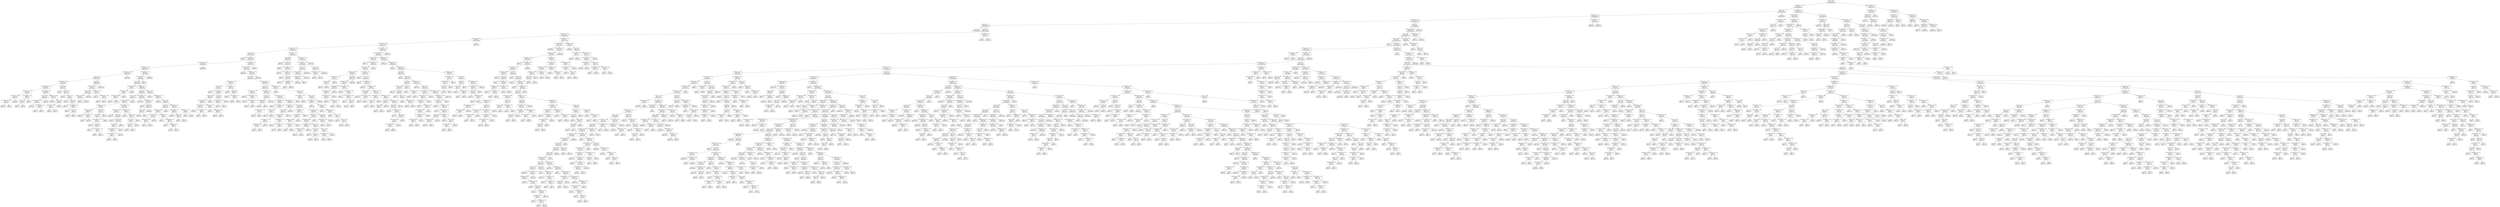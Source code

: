 digraph Tree {
node [shape=box] ;
0 [label="amount <= 5.42\ngini = 0.003\nsamples = 2816203\nvalue = [4447954, 5880]"] ;
1 [label="TRANSFER <= 0.5\ngini = 0.002\nsamples = 2808021\nvalue = [4435697, 5098]"] ;
0 -> 1 [labeldistance=2.5, labelangle=45, headlabel="True"] ;
2 [label="CASH_IN <= 0.5\ngini = 0.001\nsamples = 2579659\nvalue = [4077100, 2570]"] ;
1 -> 2 ;
3 [label="oldbalanceOrg <= 0.143\ngini = 0.002\nsamples = 1959772\nvalue = [3096958, 2570]"] ;
2 -> 3 ;
4 [label="oldbalanceDest <= -0.324\ngini = 0.001\nsamples = 1957196\nvalue = [3093397, 2088]"] ;
3 -> 4 ;
5 [label="CASH_OUT <= 0.5\ngini = 0.001\nsamples = 1093478\nvalue = [1728734, 580]"] ;
4 -> 5 ;
6 [label="gini = 0.0\nsamples = 949666\nvalue = [1501506, 0]"] ;
5 -> 6 ;
7 [label="amount <= 1.266\ngini = 0.005\nsamples = 143812\nvalue = [227228, 580]"] ;
5 -> 7 ;
8 [label="oldbalanceOrg <= -0.205\ngini = 0.005\nsamples = 143772\nvalue = [227218, 526]"] ;
7 -> 8 ;
9 [label="oldbalanceDest <= -0.324\ngini = 0.003\nsamples = 134399\nvalue = [212641, 283]"] ;
8 -> 9 ;
10 [label="oldbalanceOrg <= -0.249\ngini = 0.003\nsamples = 134176\nvalue = [212297, 283]"] ;
9 -> 10 ;
11 [label="newbalanceDest <= -0.304\ngini = 0.002\nsamples = 122153\nvalue = [193560, 187]"] ;
10 -> 11 ;
12 [label="amount <= -0.298\ngini = 0.005\nsamples = 44723\nvalue = [70758, 180]"] ;
11 -> 12 ;
13 [label="gini = 0.0\nsamples = 3\nvalue = [0, 6]"] ;
12 -> 13 ;
14 [label="oldbalanceOrg <= -0.27\ngini = 0.005\nsamples = 44720\nvalue = [70758, 174]"] ;
12 -> 14 ;
15 [label="newbalanceDest <= -0.319\ngini = 0.003\nsamples = 37235\nvalue = [58888, 97]"] ;
14 -> 15 ;
16 [label="oldbalanceOrg <= -0.281\ngini = 0.007\nsamples = 18154\nvalue = [28782, 97]"] ;
15 -> 16 ;
17 [label="newbalanceOrig <= -0.292\ngini = 0.004\nsamples = 12024\nvalue = [19115, 37]"] ;
16 -> 17 ;
18 [label="amount <= -0.28\ngini = 0.005\nsamples = 10170\nvalue = [16153, 37]"] ;
17 -> 18 ;
19 [label="oldbalanceOrg <= -0.286\ngini = 0.033\nsamples = 900\nvalue = [1458, 25]"] ;
18 -> 19 ;
20 [label="newbalanceDest <= -0.332\ngini = 0.016\nsamples = 886\nvalue = [1446, 12]"] ;
19 -> 20 ;
21 [label="oldbalanceOrg <= -0.287\ngini = 0.03\nsamples = 321\nvalue = [523, 8]"] ;
20 -> 21 ;
22 [label="newbalanceDest <= -0.333\ngini = 0.004\nsamples = 313\nvalue = [515, 1]"] ;
21 -> 22 ;
23 [label="newbalanceDest <= -0.333\ngini = 0.013\nsamples = 93\nvalue = [157, 1]"] ;
22 -> 23 ;
24 [label="gini = 0.0\nsamples = 92\nvalue = [157, 0]"] ;
23 -> 24 ;
25 [label="gini = 0.0\nsamples = 1\nvalue = [0, 1]"] ;
23 -> 25 ;
26 [label="gini = 0.0\nsamples = 220\nvalue = [358, 0]"] ;
22 -> 26 ;
27 [label="newbalanceDest <= -0.332\ngini = 0.498\nsamples = 8\nvalue = [8, 7]"] ;
21 -> 27 ;
28 [label="amount <= -0.29\ngini = 0.32\nsamples = 6\nvalue = [8, 2]"] ;
27 -> 28 ;
29 [label="gini = 0.0\nsamples = 2\nvalue = [0, 2]"] ;
28 -> 29 ;
30 [label="gini = 0.0\nsamples = 4\nvalue = [8, 0]"] ;
28 -> 30 ;
31 [label="gini = 0.0\nsamples = 2\nvalue = [0, 5]"] ;
27 -> 31 ;
32 [label="oldbalanceOrg <= -0.286\ngini = 0.009\nsamples = 565\nvalue = [923, 4]"] ;
20 -> 32 ;
33 [label="amount <= -0.288\ngini = 0.002\nsamples = 548\nvalue = [900, 1]"] ;
32 -> 33 ;
34 [label="newbalanceDest <= -0.332\ngini = 0.013\nsamples = 96\nvalue = [148, 1]"] ;
33 -> 34 ;
35 [label="gini = 0.0\nsamples = 93\nvalue = [146, 0]"] ;
34 -> 35 ;
36 [label="newbalanceDest <= -0.33\ngini = 0.444\nsamples = 3\nvalue = [2, 1]"] ;
34 -> 36 ;
37 [label="gini = 0.0\nsamples = 1\nvalue = [0, 1]"] ;
36 -> 37 ;
38 [label="gini = 0.0\nsamples = 2\nvalue = [2, 0]"] ;
36 -> 38 ;
39 [label="gini = 0.0\nsamples = 452\nvalue = [752, 0]"] ;
33 -> 39 ;
40 [label="oldbalanceOrg <= -0.286\ngini = 0.204\nsamples = 17\nvalue = [23, 3]"] ;
32 -> 40 ;
41 [label="gini = 0.0\nsamples = 2\nvalue = [0, 2]"] ;
40 -> 41 ;
42 [label="amount <= -0.284\ngini = 0.08\nsamples = 15\nvalue = [23, 1]"] ;
40 -> 42 ;
43 [label="oldbalanceOrg <= -0.286\ngini = 0.32\nsamples = 4\nvalue = [4, 1]"] ;
42 -> 43 ;
44 [label="gini = 0.0\nsamples = 3\nvalue = [4, 0]"] ;
43 -> 44 ;
45 [label="gini = 0.0\nsamples = 1\nvalue = [0, 1]"] ;
43 -> 45 ;
46 [label="gini = 0.0\nsamples = 11\nvalue = [19, 0]"] ;
42 -> 46 ;
47 [label="amount <= -0.283\ngini = 0.499\nsamples = 14\nvalue = [12, 13]"] ;
19 -> 47 ;
48 [label="gini = 0.0\nsamples = 3\nvalue = [0, 5]"] ;
47 -> 48 ;
49 [label="amount <= -0.283\ngini = 0.48\nsamples = 11\nvalue = [12, 8]"] ;
47 -> 49 ;
50 [label="gini = 0.0\nsamples = 2\nvalue = [4, 0]"] ;
49 -> 50 ;
51 [label="amount <= -0.282\ngini = 0.5\nsamples = 9\nvalue = [8, 8]"] ;
49 -> 51 ;
52 [label="gini = 0.0\nsamples = 2\nvalue = [0, 3]"] ;
51 -> 52 ;
53 [label="amount <= -0.281\ngini = 0.473\nsamples = 7\nvalue = [8, 5]"] ;
51 -> 53 ;
54 [label="gini = 0.0\nsamples = 2\nvalue = [5, 0]"] ;
53 -> 54 ;
55 [label="newbalanceDest <= -0.331\ngini = 0.469\nsamples = 5\nvalue = [3, 5]"] ;
53 -> 55 ;
56 [label="gini = 0.0\nsamples = 2\nvalue = [0, 3]"] ;
55 -> 56 ;
57 [label="amount <= -0.28\ngini = 0.48\nsamples = 3\nvalue = [3, 2]"] ;
55 -> 57 ;
58 [label="gini = 0.0\nsamples = 2\nvalue = [3, 0]"] ;
57 -> 58 ;
59 [label="gini = 0.0\nsamples = 1\nvalue = [0, 2]"] ;
57 -> 59 ;
60 [label="amount <= -0.267\ngini = 0.002\nsamples = 9270\nvalue = [14695, 12]"] ;
18 -> 60 ;
61 [label="oldbalanceOrg <= -0.283\ngini = 0.012\nsamples = 1310\nvalue = [2048, 12]"] ;
60 -> 61 ;
62 [label="amount <= -0.275\ngini = 0.006\nsamples = 1304\nvalue = [2044, 6]"] ;
61 -> 62 ;
63 [label="oldbalanceOrg <= -0.284\ngini = 0.014\nsamples = 518\nvalue = [833, 6]"] ;
62 -> 63 ;
64 [label="gini = 0.0\nsamples = 515\nvalue = [833, 0]"] ;
63 -> 64 ;
65 [label="gini = 0.0\nsamples = 3\nvalue = [0, 6]"] ;
63 -> 65 ;
66 [label="gini = 0.0\nsamples = 786\nvalue = [1211, 0]"] ;
62 -> 66 ;
67 [label="oldbalanceOrg <= -0.283\ngini = 0.48\nsamples = 6\nvalue = [4, 6]"] ;
61 -> 67 ;
68 [label="gini = 0.0\nsamples = 1\nvalue = [0, 3]"] ;
67 -> 68 ;
69 [label="newbalanceDest <= -0.329\ngini = 0.49\nsamples = 5\nvalue = [4, 3]"] ;
67 -> 69 ;
70 [label="gini = 0.0\nsamples = 4\nvalue = [4, 0]"] ;
69 -> 70 ;
71 [label="gini = 0.0\nsamples = 1\nvalue = [0, 3]"] ;
69 -> 71 ;
72 [label="gini = 0.0\nsamples = 7960\nvalue = [12647, 0]"] ;
60 -> 72 ;
73 [label="gini = 0.0\nsamples = 1854\nvalue = [2962, 0]"] ;
17 -> 73 ;
74 [label="newbalanceOrig <= -0.292\ngini = 0.012\nsamples = 6130\nvalue = [9667, 60]"] ;
16 -> 74 ;
75 [label="newbalanceDest <= -0.319\ngini = 0.033\nsamples = 2214\nvalue = [3468, 60]"] ;
74 -> 75 ;
76 [label="amount <= -0.262\ngini = 0.033\nsamples = 2213\nvalue = [3468, 59]"] ;
75 -> 76 ;
77 [label="newbalanceDest <= -0.328\ngini = 0.444\nsamples = 9\nvalue = [5, 10]"] ;
76 -> 77 ;
78 [label="oldbalanceOrg <= -0.281\ngini = 0.5\nsamples = 6\nvalue = [5, 5]"] ;
77 -> 78 ;
79 [label="newbalanceDest <= -0.328\ngini = 0.408\nsamples = 4\nvalue = [5, 2]"] ;
78 -> 79 ;
80 [label="gini = 0.0\nsamples = 1\nvalue = [0, 2]"] ;
79 -> 80 ;
81 [label="gini = 0.0\nsamples = 3\nvalue = [5, 0]"] ;
79 -> 81 ;
82 [label="gini = 0.0\nsamples = 2\nvalue = [0, 3]"] ;
78 -> 82 ;
83 [label="gini = 0.0\nsamples = 3\nvalue = [0, 5]"] ;
77 -> 83 ;
84 [label="oldbalanceOrg <= -0.274\ngini = 0.028\nsamples = 2204\nvalue = [3463, 49]"] ;
76 -> 84 ;
85 [label="amount <= -0.241\ngini = 0.018\nsamples = 2037\nvalue = [3197, 30]"] ;
84 -> 85 ;
86 [label="amount <= -0.241\ngini = 0.074\nsamples = 442\nvalue = [674, 27]"] ;
85 -> 86 ;
87 [label="newbalanceDest <= -0.326\ngini = 0.064\nsamples = 441\nvalue = [674, 23]"] ;
86 -> 87 ;
88 [label="oldbalanceOrg <= -0.28\ngini = 0.139\nsamples = 57\nvalue = [86, 7]"] ;
87 -> 88 ;
89 [label="oldbalanceOrg <= -0.281\ngini = 0.026\nsamples = 47\nvalue = [75, 1]"] ;
88 -> 89 ;
90 [label="gini = 0.0\nsamples = 40\nvalue = [66, 0]"] ;
89 -> 90 ;
91 [label="newbalanceDest <= -0.327\ngini = 0.18\nsamples = 7\nvalue = [9, 1]"] ;
89 -> 91 ;
92 [label="gini = 0.0\nsamples = 1\nvalue = [0, 1]"] ;
91 -> 92 ;
93 [label="gini = 0.0\nsamples = 6\nvalue = [9, 0]"] ;
91 -> 93 ;
94 [label="amount <= -0.253\ngini = 0.457\nsamples = 10\nvalue = [11, 6]"] ;
88 -> 94 ;
95 [label="amount <= -0.256\ngini = 0.375\nsamples = 5\nvalue = [2, 6]"] ;
94 -> 95 ;
96 [label="newbalanceDest <= -0.327\ngini = 0.48\nsamples = 4\nvalue = [2, 3]"] ;
95 -> 96 ;
97 [label="gini = 0.0\nsamples = 1\nvalue = [0, 2]"] ;
96 -> 97 ;
98 [label="amount <= -0.257\ngini = 0.444\nsamples = 3\nvalue = [2, 1]"] ;
96 -> 98 ;
99 [label="gini = 0.0\nsamples = 1\nvalue = [1, 0]"] ;
98 -> 99 ;
100 [label="newbalanceDest <= -0.327\ngini = 0.5\nsamples = 2\nvalue = [1, 1]"] ;
98 -> 100 ;
101 [label="gini = 0.0\nsamples = 1\nvalue = [0, 1]"] ;
100 -> 101 ;
102 [label="gini = 0.0\nsamples = 1\nvalue = [1, 0]"] ;
100 -> 102 ;
103 [label="gini = 0.0\nsamples = 1\nvalue = [0, 3]"] ;
95 -> 103 ;
104 [label="gini = 0.0\nsamples = 5\nvalue = [9, 0]"] ;
94 -> 104 ;
105 [label="oldbalanceOrg <= -0.278\ngini = 0.052\nsamples = 384\nvalue = [588, 16]"] ;
87 -> 105 ;
106 [label="oldbalanceOrg <= -0.279\ngini = 0.023\nsamples = 376\nvalue = [584, 7]"] ;
105 -> 106 ;
107 [label="gini = 0.0\nsamples = 273\nvalue = [434, 0]"] ;
106 -> 107 ;
108 [label="amount <= -0.251\ngini = 0.085\nsamples = 103\nvalue = [150, 7]"] ;
106 -> 108 ;
109 [label="gini = 0.0\nsamples = 3\nvalue = [0, 5]"] ;
108 -> 109 ;
110 [label="amount <= -0.246\ngini = 0.026\nsamples = 100\nvalue = [150, 2]"] ;
108 -> 110 ;
111 [label="amount <= -0.246\ngini = 0.1\nsamples = 28\nvalue = [36, 2]"] ;
110 -> 111 ;
112 [label="newbalanceDest <= -0.325\ngini = 0.053\nsamples = 27\nvalue = [36, 1]"] ;
111 -> 112 ;
113 [label="newbalanceDest <= -0.325\ngini = 0.165\nsamples = 9\nvalue = [10, 1]"] ;
112 -> 113 ;
114 [label="gini = 0.0\nsamples = 8\nvalue = [10, 0]"] ;
113 -> 114 ;
115 [label="gini = 0.0\nsamples = 1\nvalue = [0, 1]"] ;
113 -> 115 ;
116 [label="gini = 0.0\nsamples = 18\nvalue = [26, 0]"] ;
112 -> 116 ;
117 [label="gini = 0.0\nsamples = 1\nvalue = [0, 1]"] ;
111 -> 117 ;
118 [label="gini = 0.0\nsamples = 72\nvalue = [114, 0]"] ;
110 -> 118 ;
119 [label="oldbalanceOrg <= -0.277\ngini = 0.426\nsamples = 8\nvalue = [4, 9]"] ;
105 -> 119 ;
120 [label="gini = 0.0\nsamples = 1\nvalue = [0, 2]"] ;
119 -> 120 ;
121 [label="amount <= -0.241\ngini = 0.463\nsamples = 7\nvalue = [4, 7]"] ;
119 -> 121 ;
122 [label="amount <= -0.242\ngini = 0.219\nsamples = 5\nvalue = [1, 7]"] ;
121 -> 122 ;
123 [label="amount <= -0.242\ngini = 0.375\nsamples = 3\nvalue = [1, 3]"] ;
122 -> 123 ;
124 [label="gini = 0.0\nsamples = 2\nvalue = [0, 3]"] ;
123 -> 124 ;
125 [label="gini = 0.0\nsamples = 1\nvalue = [1, 0]"] ;
123 -> 125 ;
126 [label="gini = 0.0\nsamples = 2\nvalue = [0, 4]"] ;
122 -> 126 ;
127 [label="gini = 0.0\nsamples = 2\nvalue = [3, 0]"] ;
121 -> 127 ;
128 [label="gini = 0.0\nsamples = 1\nvalue = [0, 4]"] ;
86 -> 128 ;
129 [label="oldbalanceOrg <= -0.276\ngini = 0.002\nsamples = 1595\nvalue = [2523, 3]"] ;
85 -> 129 ;
130 [label="gini = 0.0\nsamples = 1339\nvalue = [2122, 0]"] ;
129 -> 130 ;
131 [label="oldbalanceOrg <= -0.276\ngini = 0.015\nsamples = 256\nvalue = [401, 3]"] ;
129 -> 131 ;
132 [label="gini = 0.0\nsamples = 1\nvalue = [0, 2]"] ;
131 -> 132 ;
133 [label="amount <= -0.23\ngini = 0.005\nsamples = 255\nvalue = [401, 1]"] ;
131 -> 133 ;
134 [label="amount <= -0.23\ngini = 0.057\nsamples = 19\nvalue = [33, 1]"] ;
133 -> 134 ;
135 [label="gini = 0.0\nsamples = 18\nvalue = [33, 0]"] ;
134 -> 135 ;
136 [label="gini = 0.0\nsamples = 1\nvalue = [0, 1]"] ;
134 -> 136 ;
137 [label="gini = 0.0\nsamples = 236\nvalue = [368, 0]"] ;
133 -> 137 ;
138 [label="amount <= -0.226\ngini = 0.124\nsamples = 167\nvalue = [266, 19]"] ;
84 -> 138 ;
139 [label="gini = 0.0\nsamples = 3\nvalue = [0, 3]"] ;
138 -> 139 ;
140 [label="newbalanceDest <= -0.321\ngini = 0.107\nsamples = 164\nvalue = [266, 16]"] ;
138 -> 140 ;
141 [label="gini = 0.0\nsamples = 70\nvalue = [126, 0]"] ;
140 -> 141 ;
142 [label="amount <= -0.216\ngini = 0.184\nsamples = 94\nvalue = [140, 16]"] ;
140 -> 142 ;
143 [label="amount <= -0.216\ngini = 0.365\nsamples = 33\nvalue = [38, 12]"] ;
142 -> 143 ;
144 [label="oldbalanceOrg <= -0.272\ngini = 0.263\nsamples = 32\nvalue = [38, 7]"] ;
143 -> 144 ;
145 [label="newbalanceDest <= -0.321\ngini = 0.145\nsamples = 28\nvalue = [35, 3]"] ;
144 -> 145 ;
146 [label="oldbalanceOrg <= -0.273\ngini = 0.49\nsamples = 4\nvalue = [4, 3]"] ;
145 -> 146 ;
147 [label="gini = 0.0\nsamples = 2\nvalue = [4, 0]"] ;
146 -> 147 ;
148 [label="gini = 0.0\nsamples = 2\nvalue = [0, 3]"] ;
146 -> 148 ;
149 [label="gini = 0.0\nsamples = 24\nvalue = [31, 0]"] ;
145 -> 149 ;
150 [label="oldbalanceOrg <= -0.272\ngini = 0.49\nsamples = 4\nvalue = [3, 4]"] ;
144 -> 150 ;
151 [label="gini = 0.0\nsamples = 1\nvalue = [0, 2]"] ;
150 -> 151 ;
152 [label="newbalanceDest <= -0.32\ngini = 0.48\nsamples = 3\nvalue = [3, 2]"] ;
150 -> 152 ;
153 [label="gini = 0.0\nsamples = 1\nvalue = [2, 0]"] ;
152 -> 153 ;
154 [label="oldbalanceOrg <= -0.272\ngini = 0.444\nsamples = 2\nvalue = [1, 2]"] ;
152 -> 154 ;
155 [label="gini = 0.0\nsamples = 1\nvalue = [0, 2]"] ;
154 -> 155 ;
156 [label="gini = 0.0\nsamples = 1\nvalue = [1, 0]"] ;
154 -> 156 ;
157 [label="gini = 0.0\nsamples = 1\nvalue = [0, 5]"] ;
143 -> 157 ;
158 [label="oldbalanceOrg <= -0.271\ngini = 0.073\nsamples = 61\nvalue = [102, 4]"] ;
142 -> 158 ;
159 [label="oldbalanceOrg <= -0.271\ngini = 0.021\nsamples = 55\nvalue = [95, 1]"] ;
158 -> 159 ;
160 [label="gini = 0.0\nsamples = 49\nvalue = [87, 0]"] ;
159 -> 160 ;
161 [label="amount <= -0.213\ngini = 0.198\nsamples = 6\nvalue = [8, 1]"] ;
159 -> 161 ;
162 [label="gini = 0.0\nsamples = 1\nvalue = [0, 1]"] ;
161 -> 162 ;
163 [label="gini = 0.0\nsamples = 5\nvalue = [8, 0]"] ;
161 -> 163 ;
164 [label="oldbalanceOrg <= -0.271\ngini = 0.42\nsamples = 6\nvalue = [7, 3]"] ;
158 -> 164 ;
165 [label="gini = 0.0\nsamples = 1\nvalue = [0, 3]"] ;
164 -> 165 ;
166 [label="gini = 0.0\nsamples = 5\nvalue = [7, 0]"] ;
164 -> 166 ;
167 [label="gini = 0.0\nsamples = 1\nvalue = [0, 1]"] ;
75 -> 167 ;
168 [label="gini = 0.0\nsamples = 3916\nvalue = [6199, 0]"] ;
74 -> 168 ;
169 [label="gini = 0.0\nsamples = 19081\nvalue = [30106, 0]"] ;
15 -> 169 ;
170 [label="newbalanceDest <= -0.304\ngini = 0.013\nsamples = 7485\nvalue = [11870, 77]"] ;
14 -> 170 ;
171 [label="newbalanceDest <= -0.319\ngini = 0.013\nsamples = 7484\nvalue = [11870, 76]"] ;
170 -> 171 ;
172 [label="gini = 0.0\nsamples = 3670\nvalue = [5846, 0]"] ;
171 -> 172 ;
173 [label="newbalanceOrig <= -0.292\ngini = 0.025\nsamples = 3814\nvalue = [6024, 76]"] ;
171 -> 173 ;
174 [label="amount <= -0.195\ngini = 0.049\nsamples = 1919\nvalue = [2979, 76]"] ;
173 -> 174 ;
175 [label="oldbalanceOrg <= -0.268\ngini = 0.33\nsamples = 59\nvalue = [72, 19]"] ;
174 -> 175 ;
176 [label="amount <= -0.209\ngini = 0.221\nsamples = 51\nvalue = [69, 10]"] ;
175 -> 176 ;
177 [label="gini = 0.0\nsamples = 1\nvalue = [0, 3]"] ;
176 -> 177 ;
178 [label="newbalanceDest <= -0.318\ngini = 0.167\nsamples = 50\nvalue = [69, 7]"] ;
176 -> 178 ;
179 [label="amount <= -0.205\ngini = 0.408\nsamples = 15\nvalue = [15, 6]"] ;
178 -> 179 ;
180 [label="oldbalanceOrg <= -0.27\ngini = 0.332\nsamples = 14\nvalue = [15, 4]"] ;
179 -> 180 ;
181 [label="oldbalanceOrg <= -0.27\ngini = 0.142\nsamples = 10\nvalue = [12, 1]"] ;
180 -> 181 ;
182 [label="gini = 0.0\nsamples = 6\nvalue = [8, 0]"] ;
181 -> 182 ;
183 [label="newbalanceDest <= -0.318\ngini = 0.32\nsamples = 4\nvalue = [4, 1]"] ;
181 -> 183 ;
184 [label="gini = 0.0\nsamples = 1\nvalue = [0, 1]"] ;
183 -> 184 ;
185 [label="gini = 0.0\nsamples = 3\nvalue = [4, 0]"] ;
183 -> 185 ;
186 [label="oldbalanceOrg <= -0.27\ngini = 0.5\nsamples = 4\nvalue = [3, 3]"] ;
180 -> 186 ;
187 [label="gini = 0.0\nsamples = 1\nvalue = [0, 2]"] ;
186 -> 187 ;
188 [label="oldbalanceOrg <= -0.269\ngini = 0.375\nsamples = 3\nvalue = [3, 1]"] ;
186 -> 188 ;
189 [label="gini = 0.0\nsamples = 2\nvalue = [3, 0]"] ;
188 -> 189 ;
190 [label="gini = 0.0\nsamples = 1\nvalue = [0, 1]"] ;
188 -> 190 ;
191 [label="gini = 0.0\nsamples = 1\nvalue = [0, 2]"] ;
179 -> 191 ;
192 [label="amount <= -0.201\ngini = 0.036\nsamples = 35\nvalue = [54, 1]"] ;
178 -> 192 ;
193 [label="oldbalanceOrg <= -0.269\ngini = 0.087\nsamples = 15\nvalue = [21, 1]"] ;
192 -> 193 ;
194 [label="gini = 0.0\nsamples = 14\nvalue = [21, 0]"] ;
193 -> 194 ;
195 [label="gini = 0.0\nsamples = 1\nvalue = [0, 1]"] ;
193 -> 195 ;
196 [label="gini = 0.0\nsamples = 20\nvalue = [33, 0]"] ;
192 -> 196 ;
197 [label="newbalanceDest <= -0.317\ngini = 0.375\nsamples = 8\nvalue = [3, 9]"] ;
175 -> 197 ;
198 [label="gini = 0.0\nsamples = 3\nvalue = [0, 4]"] ;
197 -> 198 ;
199 [label="amount <= -0.195\ngini = 0.469\nsamples = 5\nvalue = [3, 5]"] ;
197 -> 199 ;
200 [label="gini = 0.0\nsamples = 2\nvalue = [2, 0]"] ;
199 -> 200 ;
201 [label="oldbalanceOrg <= -0.267\ngini = 0.278\nsamples = 3\nvalue = [1, 5]"] ;
199 -> 201 ;
202 [label="gini = 0.0\nsamples = 1\nvalue = [1, 0]"] ;
201 -> 202 ;
203 [label="gini = 0.0\nsamples = 2\nvalue = [0, 5]"] ;
201 -> 203 ;
204 [label="oldbalanceOrg <= -0.253\ngini = 0.038\nsamples = 1860\nvalue = [2907, 57]"] ;
174 -> 204 ;
205 [label="amount <= -0.188\ngini = 0.028\nsamples = 1794\nvalue = [2820, 40]"] ;
204 -> 205 ;
206 [label="oldbalanceOrg <= -0.267\ngini = 0.142\nsamples = 70\nvalue = [96, 8]"] ;
205 -> 206 ;
207 [label="gini = 0.0\nsamples = 65\nvalue = [94, 0]"] ;
206 -> 207 ;
208 [label="newbalanceDest <= -0.315\ngini = 0.32\nsamples = 5\nvalue = [2, 8]"] ;
206 -> 208 ;
209 [label="gini = 0.0\nsamples = 3\nvalue = [0, 6]"] ;
208 -> 209 ;
210 [label="oldbalanceOrg <= -0.266\ngini = 0.5\nsamples = 2\nvalue = [2, 2]"] ;
208 -> 210 ;
211 [label="gini = 0.0\nsamples = 1\nvalue = [2, 0]"] ;
210 -> 211 ;
212 [label="gini = 0.0\nsamples = 1\nvalue = [0, 2]"] ;
210 -> 212 ;
213 [label="oldbalanceOrg <= -0.263\ngini = 0.023\nsamples = 1724\nvalue = [2724, 32]"] ;
205 -> 213 ;
214 [label="amount <= -0.181\ngini = 0.001\nsamples = 1155\nvalue = [1848, 1]"] ;
213 -> 214 ;
215 [label="oldbalanceOrg <= -0.264\ngini = 0.015\nsamples = 85\nvalue = [130, 1]"] ;
214 -> 215 ;
216 [label="gini = 0.0\nsamples = 84\nvalue = [130, 0]"] ;
215 -> 216 ;
217 [label="gini = 0.0\nsamples = 1\nvalue = [0, 1]"] ;
215 -> 217 ;
218 [label="gini = 0.0\nsamples = 1070\nvalue = [1718, 0]"] ;
214 -> 218 ;
219 [label="newbalanceDest <= -0.313\ngini = 0.066\nsamples = 569\nvalue = [876, 31]"] ;
213 -> 219 ;
220 [label="newbalanceDest <= -0.314\ngini = 0.434\nsamples = 15\nvalue = [15, 7]"] ;
219 -> 220 ;
221 [label="gini = 0.0\nsamples = 9\nvalue = [13, 0]"] ;
220 -> 221 ;
222 [label="oldbalanceOrg <= -0.263\ngini = 0.346\nsamples = 6\nvalue = [2, 7]"] ;
220 -> 222 ;
223 [label="newbalanceDest <= -0.313\ngini = 0.245\nsamples = 4\nvalue = [1, 6]"] ;
222 -> 223 ;
224 [label="gini = 0.0\nsamples = 3\nvalue = [0, 6]"] ;
223 -> 224 ;
225 [label="gini = 0.0\nsamples = 1\nvalue = [1, 0]"] ;
223 -> 225 ;
226 [label="amount <= -0.174\ngini = 0.5\nsamples = 2\nvalue = [1, 1]"] ;
222 -> 226 ;
227 [label="gini = 0.0\nsamples = 1\nvalue = [1, 0]"] ;
226 -> 227 ;
228 [label="gini = 0.0\nsamples = 1\nvalue = [0, 1]"] ;
226 -> 228 ;
229 [label="oldbalanceOrg <= -0.26\ngini = 0.053\nsamples = 554\nvalue = [861, 24]"] ;
219 -> 229 ;
230 [label="oldbalanceOrg <= -0.261\ngini = 0.021\nsamples = 293\nvalue = [473, 5]"] ;
229 -> 230 ;
231 [label="amount <= -0.166\ngini = 0.035\nsamples = 173\nvalue = [279, 5]"] ;
230 -> 231 ;
232 [label="newbalanceDest <= -0.312\ngini = 0.21\nsamples = 26\nvalue = [37, 5]"] ;
231 -> 232 ;
233 [label="newbalanceDest <= -0.313\ngini = 0.1\nsamples = 23\nvalue = [36, 2]"] ;
232 -> 233 ;
234 [label="oldbalanceOrg <= -0.262\ngini = 0.298\nsamples = 7\nvalue = [9, 2]"] ;
233 -> 234 ;
235 [label="gini = 0.0\nsamples = 6\nvalue = [9, 0]"] ;
234 -> 235 ;
236 [label="gini = 0.0\nsamples = 1\nvalue = [0, 2]"] ;
234 -> 236 ;
237 [label="gini = 0.0\nsamples = 16\nvalue = [27, 0]"] ;
233 -> 237 ;
238 [label="newbalanceDest <= -0.312\ngini = 0.375\nsamples = 3\nvalue = [1, 3]"] ;
232 -> 238 ;
239 [label="gini = 0.0\nsamples = 1\nvalue = [0, 2]"] ;
238 -> 239 ;
240 [label="newbalanceDest <= -0.312\ngini = 0.5\nsamples = 2\nvalue = [1, 1]"] ;
238 -> 240 ;
241 [label="gini = 0.0\nsamples = 1\nvalue = [1, 0]"] ;
240 -> 241 ;
242 [label="gini = 0.0\nsamples = 1\nvalue = [0, 1]"] ;
240 -> 242 ;
243 [label="gini = 0.0\nsamples = 147\nvalue = [242, 0]"] ;
231 -> 243 ;
244 [label="gini = 0.0\nsamples = 120\nvalue = [194, 0]"] ;
230 -> 244 ;
245 [label="amount <= -0.152\ngini = 0.089\nsamples = 261\nvalue = [388, 19]"] ;
229 -> 245 ;
246 [label="newbalanceDest <= -0.31\ngini = 0.499\nsamples = 12\nvalue = [11, 10]"] ;
245 -> 246 ;
247 [label="newbalanceDest <= -0.31\ngini = 0.43\nsamples = 10\nvalue = [11, 5]"] ;
246 -> 247 ;
248 [label="oldbalanceOrg <= -0.259\ngini = 0.278\nsamples = 4\nvalue = [1, 5]"] ;
247 -> 248 ;
249 [label="oldbalanceOrg <= -0.26\ngini = 0.5\nsamples = 2\nvalue = [1, 1]"] ;
248 -> 249 ;
250 [label="gini = 0.0\nsamples = 1\nvalue = [0, 1]"] ;
249 -> 250 ;
251 [label="gini = 0.0\nsamples = 1\nvalue = [1, 0]"] ;
249 -> 251 ;
252 [label="gini = 0.0\nsamples = 2\nvalue = [0, 4]"] ;
248 -> 252 ;
253 [label="gini = 0.0\nsamples = 6\nvalue = [10, 0]"] ;
247 -> 253 ;
254 [label="gini = 0.0\nsamples = 2\nvalue = [0, 5]"] ;
246 -> 254 ;
255 [label="newbalanceDest <= -0.306\ngini = 0.046\nsamples = 249\nvalue = [377, 9]"] ;
245 -> 255 ;
256 [label="newbalanceDest <= -0.306\ngini = 0.122\nsamples = 86\nvalue = [115, 8]"] ;
255 -> 256 ;
257 [label="oldbalanceOrg <= -0.256\ngini = 0.108\nsamples = 85\nvalue = [115, 7]"] ;
256 -> 257 ;
258 [label="newbalanceDest <= -0.308\ngini = 0.036\nsamples = 71\nvalue = [106, 2]"] ;
257 -> 258 ;
259 [label="newbalanceDest <= -0.308\ngini = 0.128\nsamples = 23\nvalue = [27, 2]"] ;
258 -> 259 ;
260 [label="gini = 0.0\nsamples = 22\nvalue = [27, 0]"] ;
259 -> 260 ;
261 [label="gini = 0.0\nsamples = 1\nvalue = [0, 2]"] ;
259 -> 261 ;
262 [label="gini = 0.0\nsamples = 48\nvalue = [79, 0]"] ;
258 -> 262 ;
263 [label="amount <= -0.135\ngini = 0.459\nsamples = 14\nvalue = [9, 5]"] ;
257 -> 263 ;
264 [label="amount <= -0.138\ngini = 0.32\nsamples = 5\nvalue = [1, 4]"] ;
263 -> 264 ;
265 [label="gini = 0.0\nsamples = 2\nvalue = [0, 2]"] ;
264 -> 265 ;
266 [label="amount <= -0.137\ngini = 0.444\nsamples = 3\nvalue = [1, 2]"] ;
264 -> 266 ;
267 [label="gini = 0.0\nsamples = 1\nvalue = [1, 0]"] ;
266 -> 267 ;
268 [label="gini = 0.0\nsamples = 2\nvalue = [0, 2]"] ;
266 -> 268 ;
269 [label="amount <= -0.134\ngini = 0.198\nsamples = 9\nvalue = [8, 1]"] ;
263 -> 269 ;
270 [label="oldbalanceOrg <= -0.255\ngini = 0.444\nsamples = 3\nvalue = [2, 1]"] ;
269 -> 270 ;
271 [label="gini = 0.0\nsamples = 2\nvalue = [2, 0]"] ;
270 -> 271 ;
272 [label="gini = 0.0\nsamples = 1\nvalue = [0, 1]"] ;
270 -> 272 ;
273 [label="gini = 0.0\nsamples = 6\nvalue = [6, 0]"] ;
269 -> 273 ;
274 [label="gini = 0.0\nsamples = 1\nvalue = [0, 1]"] ;
256 -> 274 ;
275 [label="amount <= -0.13\ngini = 0.008\nsamples = 163\nvalue = [262, 1]"] ;
255 -> 275 ;
276 [label="oldbalanceOrg <= -0.254\ngini = 0.04\nsamples = 33\nvalue = [48, 1]"] ;
275 -> 276 ;
277 [label="gini = 0.0\nsamples = 32\nvalue = [48, 0]"] ;
276 -> 277 ;
278 [label="gini = 0.0\nsamples = 1\nvalue = [0, 1]"] ;
276 -> 278 ;
279 [label="gini = 0.0\nsamples = 130\nvalue = [214, 0]"] ;
275 -> 279 ;
280 [label="oldbalanceOrg <= -0.253\ngini = 0.273\nsamples = 66\nvalue = [87, 17]"] ;
204 -> 280 ;
281 [label="gini = 0.0\nsamples = 2\nvalue = [0, 7]"] ;
280 -> 281 ;
282 [label="amount <= -0.126\ngini = 0.185\nsamples = 64\nvalue = [87, 10]"] ;
280 -> 282 ;
283 [label="newbalanceDest <= -0.305\ngini = 0.5\nsamples = 5\nvalue = [4, 4]"] ;
282 -> 283 ;
284 [label="gini = 0.0\nsamples = 3\nvalue = [4, 0]"] ;
283 -> 284 ;
285 [label="gini = 0.0\nsamples = 2\nvalue = [0, 4]"] ;
283 -> 285 ;
286 [label="amount <= -0.118\ngini = 0.126\nsamples = 59\nvalue = [83, 6]"] ;
282 -> 286 ;
287 [label="oldbalanceOrg <= -0.252\ngini = 0.172\nsamples = 43\nvalue = [57, 6]"] ;
286 -> 287 ;
288 [label="gini = 0.0\nsamples = 35\nvalue = [49, 0]"] ;
287 -> 288 ;
289 [label="oldbalanceOrg <= -0.252\ngini = 0.49\nsamples = 8\nvalue = [8, 6]"] ;
287 -> 289 ;
290 [label="gini = 0.0\nsamples = 1\nvalue = [0, 1]"] ;
289 -> 290 ;
291 [label="oldbalanceOrg <= -0.252\ngini = 0.473\nsamples = 7\nvalue = [8, 5]"] ;
289 -> 291 ;
292 [label="gini = 0.0\nsamples = 1\nvalue = [3, 0]"] ;
291 -> 292 ;
293 [label="amount <= -0.119\ngini = 0.5\nsamples = 6\nvalue = [5, 5]"] ;
291 -> 293 ;
294 [label="gini = 0.0\nsamples = 2\nvalue = [0, 4]"] ;
293 -> 294 ;
295 [label="amount <= -0.118\ngini = 0.278\nsamples = 4\nvalue = [5, 1]"] ;
293 -> 295 ;
296 [label="gini = 0.0\nsamples = 3\nvalue = [5, 0]"] ;
295 -> 296 ;
297 [label="gini = 0.0\nsamples = 1\nvalue = [0, 1]"] ;
295 -> 297 ;
298 [label="gini = 0.0\nsamples = 16\nvalue = [26, 0]"] ;
286 -> 298 ;
299 [label="gini = 0.0\nsamples = 1895\nvalue = [3045, 0]"] ;
173 -> 299 ;
300 [label="gini = 0.0\nsamples = 1\nvalue = [0, 1]"] ;
170 -> 300 ;
301 [label="oldbalanceOrg <= -0.289\ngini = 0.0\nsamples = 77430\nvalue = [122802, 7]"] ;
11 -> 301 ;
302 [label="amount <= 0.159\ngini = 0.015\nsamples = 330\nvalue = [516, 4]"] ;
301 -> 302 ;
303 [label="gini = 0.0\nsamples = 195\nvalue = [315, 0]"] ;
302 -> 303 ;
304 [label="amount <= 0.163\ngini = 0.038\nsamples = 135\nvalue = [201, 4]"] ;
302 -> 304 ;
305 [label="gini = 0.0\nsamples = 1\nvalue = [0, 2]"] ;
304 -> 305 ;
306 [label="newbalanceDest <= -0.223\ngini = 0.02\nsamples = 134\nvalue = [201, 2]"] ;
304 -> 306 ;
307 [label="gini = 0.0\nsamples = 83\nvalue = [127, 0]"] ;
306 -> 307 ;
308 [label="newbalanceDest <= -0.222\ngini = 0.051\nsamples = 51\nvalue = [74, 2]"] ;
306 -> 308 ;
309 [label="gini = 0.0\nsamples = 1\nvalue = [0, 1]"] ;
308 -> 309 ;
310 [label="amount <= 0.455\ngini = 0.026\nsamples = 50\nvalue = [74, 1]"] ;
308 -> 310 ;
311 [label="gini = 0.0\nsamples = 29\nvalue = [45, 0]"] ;
310 -> 311 ;
312 [label="newbalanceDest <= -0.209\ngini = 0.064\nsamples = 21\nvalue = [29, 1]"] ;
310 -> 312 ;
313 [label="gini = 0.0\nsamples = 1\nvalue = [0, 1]"] ;
312 -> 313 ;
314 [label="gini = 0.0\nsamples = 20\nvalue = [29, 0]"] ;
312 -> 314 ;
315 [label="newbalanceOrig <= -0.292\ngini = 0.0\nsamples = 77100\nvalue = [122286, 3]"] ;
301 -> 315 ;
316 [label="newbalanceDest <= -0.251\ngini = 0.0\nsamples = 76908\nvalue = [121948, 3]"] ;
315 -> 316 ;
317 [label="amount <= -0.078\ngini = 0.0\nsamples = 55145\nvalue = [87479, 1]"] ;
316 -> 317 ;
318 [label="oldbalanceOrg <= -0.287\ngini = 0.0\nsamples = 9515\nvalue = [15152, 1]"] ;
317 -> 318 ;
319 [label="oldbalanceOrg <= -0.287\ngini = 0.001\nsamples = 2027\nvalue = [3228, 1]"] ;
318 -> 319 ;
320 [label="gini = 0.0\nsamples = 2026\nvalue = [3228, 0]"] ;
319 -> 320 ;
321 [label="gini = 0.0\nsamples = 1\nvalue = [0, 1]"] ;
319 -> 321 ;
322 [label="gini = 0.0\nsamples = 7488\nvalue = [11924, 0]"] ;
318 -> 322 ;
323 [label="gini = 0.0\nsamples = 45630\nvalue = [72327, 0]"] ;
317 -> 323 ;
324 [label="amount <= -0.279\ngini = 0.0\nsamples = 21763\nvalue = [34469, 2]"] ;
316 -> 324 ;
325 [label="oldbalanceOrg <= -0.286\ngini = 0.375\nsamples = 6\nvalue = [6, 2]"] ;
324 -> 325 ;
326 [label="gini = 0.0\nsamples = 5\nvalue = [6, 0]"] ;
325 -> 326 ;
327 [label="gini = 0.0\nsamples = 1\nvalue = [0, 2]"] ;
325 -> 327 ;
328 [label="gini = 0.0\nsamples = 21757\nvalue = [34463, 0]"] ;
324 -> 328 ;
329 [label="gini = 0.0\nsamples = 192\nvalue = [338, 0]"] ;
315 -> 329 ;
330 [label="newbalanceOrig <= -0.292\ngini = 0.01\nsamples = 12023\nvalue = [18737, 96]"] ;
10 -> 330 ;
331 [label="newbalanceDest <= -0.292\ngini = 0.021\nsamples = 5685\nvalue = [8788, 96]"] ;
330 -> 331 ;
332 [label="oldbalanceOrg <= -0.249\ngini = 0.139\nsamples = 403\nvalue = [590, 48]"] ;
331 -> 332 ;
333 [label="gini = 0.0\nsamples = 1\nvalue = [0, 2]"] ;
332 -> 333 ;
334 [label="newbalanceDest <= -0.292\ngini = 0.134\nsamples = 402\nvalue = [590, 46]"] ;
332 -> 334 ;
335 [label="oldbalanceOrg <= -0.243\ngini = 0.129\nsamples = 401\nvalue = [590, 44]"] ;
334 -> 335 ;
336 [label="oldbalanceOrg <= -0.249\ngini = 0.074\nsamples = 266\nvalue = [401, 16]"] ;
335 -> 336 ;
337 [label="newbalanceDest <= -0.302\ngini = 0.191\nsamples = 34\nvalue = [50, 6]"] ;
336 -> 337 ;
338 [label="amount <= -0.109\ngini = 0.444\nsamples = 6\nvalue = [3, 6]"] ;
337 -> 338 ;
339 [label="gini = 0.0\nsamples = 3\nvalue = [3, 0]"] ;
338 -> 339 ;
340 [label="gini = 0.0\nsamples = 3\nvalue = [0, 6]"] ;
338 -> 340 ;
341 [label="gini = 0.0\nsamples = 28\nvalue = [47, 0]"] ;
337 -> 341 ;
342 [label="amount <= -0.087\ngini = 0.054\nsamples = 232\nvalue = [351, 10]"] ;
336 -> 342 ;
343 [label="oldbalanceOrg <= -0.246\ngini = 0.236\nsamples = 49\nvalue = [63, 10]"] ;
342 -> 343 ;
344 [label="newbalanceDest <= -0.3\ngini = 0.089\nsamples = 42\nvalue = [61, 3]"] ;
343 -> 344 ;
345 [label="newbalanceDest <= -0.3\ngini = 0.204\nsamples = 20\nvalue = [23, 3]"] ;
344 -> 345 ;
346 [label="oldbalanceOrg <= -0.247\ngini = 0.08\nsamples = 18\nvalue = [23, 1]"] ;
345 -> 346 ;
347 [label="gini = 0.0\nsamples = 14\nvalue = [19, 0]"] ;
346 -> 347 ;
348 [label="newbalanceDest <= -0.301\ngini = 0.32\nsamples = 4\nvalue = [4, 1]"] ;
346 -> 348 ;
349 [label="gini = 0.0\nsamples = 1\nvalue = [0, 1]"] ;
348 -> 349 ;
350 [label="gini = 0.0\nsamples = 3\nvalue = [4, 0]"] ;
348 -> 350 ;
351 [label="gini = 0.0\nsamples = 2\nvalue = [0, 2]"] ;
345 -> 351 ;
352 [label="gini = 0.0\nsamples = 22\nvalue = [38, 0]"] ;
344 -> 352 ;
353 [label="newbalanceDest <= -0.299\ngini = 0.346\nsamples = 7\nvalue = [2, 7]"] ;
343 -> 353 ;
354 [label="gini = 0.0\nsamples = 3\nvalue = [0, 5]"] ;
353 -> 354 ;
355 [label="newbalanceDest <= -0.299\ngini = 0.5\nsamples = 4\nvalue = [2, 2]"] ;
353 -> 355 ;
356 [label="gini = 0.0\nsamples = 1\nvalue = [1, 0]"] ;
355 -> 356 ;
357 [label="newbalanceDest <= -0.299\ngini = 0.444\nsamples = 3\nvalue = [1, 2]"] ;
355 -> 357 ;
358 [label="gini = 0.0\nsamples = 1\nvalue = [0, 1]"] ;
357 -> 358 ;
359 [label="amount <= -0.087\ngini = 0.5\nsamples = 2\nvalue = [1, 1]"] ;
357 -> 359 ;
360 [label="gini = 0.0\nsamples = 1\nvalue = [1, 0]"] ;
359 -> 360 ;
361 [label="gini = 0.0\nsamples = 1\nvalue = [0, 1]"] ;
359 -> 361 ;
362 [label="gini = 0.0\nsamples = 183\nvalue = [288, 0]"] ;
342 -> 362 ;
363 [label="oldbalanceOrg <= -0.243\ngini = 0.225\nsamples = 135\nvalue = [189, 28]"] ;
335 -> 363 ;
364 [label="gini = 0.0\nsamples = 1\nvalue = [0, 2]"] ;
363 -> 364 ;
365 [label="amount <= -0.075\ngini = 0.213\nsamples = 134\nvalue = [189, 26]"] ;
363 -> 365 ;
366 [label="gini = 0.0\nsamples = 3\nvalue = [0, 5]"] ;
365 -> 366 ;
367 [label="oldbalanceOrg <= -0.242\ngini = 0.18\nsamples = 131\nvalue = [189, 21]"] ;
365 -> 367 ;
368 [label="gini = 0.0\nsamples = 32\nvalue = [52, 0]"] ;
367 -> 368 ;
369 [label="newbalanceDest <= -0.297\ngini = 0.23\nsamples = 99\nvalue = [137, 21]"] ;
367 -> 369 ;
370 [label="oldbalanceOrg <= -0.215\ngini = 0.036\nsamples = 34\nvalue = [53, 1]"] ;
369 -> 370 ;
371 [label="gini = 0.0\nsamples = 28\nvalue = [46, 0]"] ;
370 -> 371 ;
372 [label="newbalanceDest <= -0.303\ngini = 0.219\nsamples = 6\nvalue = [7, 1]"] ;
370 -> 372 ;
373 [label="gini = 0.0\nsamples = 5\nvalue = [7, 0]"] ;
372 -> 373 ;
374 [label="gini = 0.0\nsamples = 1\nvalue = [0, 1]"] ;
372 -> 374 ;
375 [label="newbalanceDest <= -0.296\ngini = 0.311\nsamples = 65\nvalue = [84, 20]"] ;
369 -> 375 ;
376 [label="oldbalanceOrg <= -0.241\ngini = 0.32\nsamples = 5\nvalue = [1, 4]"] ;
375 -> 376 ;
377 [label="amount <= -0.071\ngini = 0.5\nsamples = 2\nvalue = [1, 1]"] ;
376 -> 377 ;
378 [label="gini = 0.0\nsamples = 1\nvalue = [0, 1]"] ;
377 -> 378 ;
379 [label="gini = 0.0\nsamples = 1\nvalue = [1, 0]"] ;
377 -> 379 ;
380 [label="gini = 0.0\nsamples = 3\nvalue = [0, 3]"] ;
376 -> 380 ;
381 [label="oldbalanceOrg <= -0.239\ngini = 0.271\nsamples = 60\nvalue = [83, 16]"] ;
375 -> 381 ;
382 [label="amount <= -0.067\ngini = 0.05\nsamples = 28\nvalue = [38, 1]"] ;
381 -> 382 ;
383 [label="amount <= -0.068\ngini = 0.444\nsamples = 3\nvalue = [2, 1]"] ;
382 -> 383 ;
384 [label="gini = 0.0\nsamples = 2\nvalue = [2, 0]"] ;
383 -> 384 ;
385 [label="gini = 0.0\nsamples = 1\nvalue = [0, 1]"] ;
383 -> 385 ;
386 [label="gini = 0.0\nsamples = 25\nvalue = [36, 0]"] ;
382 -> 386 ;
387 [label="oldbalanceOrg <= -0.236\ngini = 0.375\nsamples = 32\nvalue = [45, 15]"] ;
381 -> 387 ;
388 [label="amount <= -0.058\ngini = 0.454\nsamples = 24\nvalue = [28, 15]"] ;
387 -> 388 ;
389 [label="gini = 0.0\nsamples = 3\nvalue = [0, 5]"] ;
388 -> 389 ;
390 [label="oldbalanceOrg <= -0.237\ngini = 0.388\nsamples = 21\nvalue = [28, 10]"] ;
388 -> 390 ;
391 [label="gini = 0.0\nsamples = 12\nvalue = [21, 0]"] ;
390 -> 391 ;
392 [label="amount <= -0.048\ngini = 0.484\nsamples = 9\nvalue = [7, 10]"] ;
390 -> 392 ;
393 [label="oldbalanceOrg <= -0.237\ngini = 0.355\nsamples = 7\nvalue = [3, 10]"] ;
392 -> 393 ;
394 [label="newbalanceDest <= -0.293\ngini = 0.49\nsamples = 4\nvalue = [3, 4]"] ;
393 -> 394 ;
395 [label="gini = 0.0\nsamples = 2\nvalue = [0, 4]"] ;
394 -> 395 ;
396 [label="gini = 0.0\nsamples = 2\nvalue = [3, 0]"] ;
394 -> 396 ;
397 [label="gini = 0.0\nsamples = 3\nvalue = [0, 6]"] ;
393 -> 397 ;
398 [label="gini = 0.0\nsamples = 2\nvalue = [4, 0]"] ;
392 -> 398 ;
399 [label="gini = 0.0\nsamples = 8\nvalue = [17, 0]"] ;
387 -> 399 ;
400 [label="gini = 0.0\nsamples = 1\nvalue = [0, 2]"] ;
334 -> 400 ;
401 [label="oldbalanceOrg <= -0.235\ngini = 0.012\nsamples = 5282\nvalue = [8198, 48]"] ;
331 -> 401 ;
402 [label="gini = 0.0\nsamples = 2726\nvalue = [4240, 0]"] ;
401 -> 402 ;
403 [label="oldbalanceOrg <= -0.235\ngini = 0.024\nsamples = 2556\nvalue = [3958, 48]"] ;
401 -> 403 ;
404 [label="gini = 0.0\nsamples = 1\nvalue = [0, 2]"] ;
403 -> 404 ;
405 [label="oldbalanceOrg <= -0.217\ngini = 0.023\nsamples = 2555\nvalue = [3958, 46]"] ;
403 -> 405 ;
406 [label="amount <= -0.033\ngini = 0.019\nsamples = 2022\nvalue = [3141, 30]"] ;
405 -> 406 ;
407 [label="gini = 0.0\nsamples = 3\nvalue = [0, 3]"] ;
406 -> 407 ;
408 [label="amount <= -0.02\ngini = 0.017\nsamples = 2019\nvalue = [3141, 27]"] ;
406 -> 408 ;
409 [label="amount <= -0.022\ngini = 0.262\nsamples = 33\nvalue = [49, 9]"] ;
408 -> 409 ;
410 [label="amount <= -0.029\ngini = 0.204\nsamples = 28\nvalue = [46, 6]"] ;
409 -> 410 ;
411 [label="gini = 0.0\nsamples = 10\nvalue = [20, 0]"] ;
410 -> 411 ;
412 [label="amount <= -0.029\ngini = 0.305\nsamples = 18\nvalue = [26, 6]"] ;
410 -> 412 ;
413 [label="gini = 0.0\nsamples = 1\nvalue = [0, 2]"] ;
412 -> 413 ;
414 [label="amount <= -0.027\ngini = 0.231\nsamples = 17\nvalue = [26, 4]"] ;
412 -> 414 ;
415 [label="gini = 0.0\nsamples = 5\nvalue = [8, 0]"] ;
414 -> 415 ;
416 [label="oldbalanceOrg <= -0.232\ngini = 0.298\nsamples = 12\nvalue = [18, 4]"] ;
414 -> 416 ;
417 [label="gini = 0.0\nsamples = 9\nvalue = [18, 0]"] ;
416 -> 417 ;
418 [label="gini = 0.0\nsamples = 3\nvalue = [0, 4]"] ;
416 -> 418 ;
419 [label="amount <= -0.021\ngini = 0.5\nsamples = 5\nvalue = [3, 3]"] ;
409 -> 419 ;
420 [label="gini = 0.0\nsamples = 1\nvalue = [0, 2]"] ;
419 -> 420 ;
421 [label="newbalanceDest <= -0.288\ngini = 0.375\nsamples = 4\nvalue = [3, 1]"] ;
419 -> 421 ;
422 [label="gini = 0.0\nsamples = 3\nvalue = [3, 0]"] ;
421 -> 422 ;
423 [label="gini = 0.0\nsamples = 1\nvalue = [0, 1]"] ;
421 -> 423 ;
424 [label="oldbalanceOrg <= -0.229\ngini = 0.012\nsamples = 1986\nvalue = [3092, 18]"] ;
408 -> 424 ;
425 [label="gini = 0.0\nsamples = 789\nvalue = [1247, 0]"] ;
424 -> 425 ;
426 [label="amount <= 0.015\ngini = 0.019\nsamples = 1197\nvalue = [1845, 18]"] ;
424 -> 426 ;
427 [label="newbalanceDest <= -0.282\ngini = 0.437\nsamples = 22\nvalue = [21, 10]"] ;
426 -> 427 ;
428 [label="oldbalanceOrg <= -0.225\ngini = 0.375\nsamples = 20\nvalue = [21, 7]"] ;
427 -> 428 ;
429 [label="oldbalanceOrg <= -0.229\ngini = 0.269\nsamples = 18\nvalue = [21, 4]"] ;
428 -> 429 ;
430 [label="gini = 0.0\nsamples = 1\nvalue = [0, 1]"] ;
429 -> 430 ;
431 [label="newbalanceDest <= -0.283\ngini = 0.219\nsamples = 17\nvalue = [21, 3]"] ;
429 -> 431 ;
432 [label="newbalanceDest <= -0.284\ngini = 0.375\nsamples = 10\nvalue = [9, 3]"] ;
431 -> 432 ;
433 [label="newbalanceDest <= -0.285\ngini = 0.298\nsamples = 9\nvalue = [9, 2]"] ;
432 -> 433 ;
434 [label="oldbalanceOrg <= -0.228\ngini = 0.444\nsamples = 5\nvalue = [4, 2]"] ;
433 -> 434 ;
435 [label="gini = 0.0\nsamples = 3\nvalue = [4, 0]"] ;
434 -> 435 ;
436 [label="gini = 0.0\nsamples = 2\nvalue = [0, 2]"] ;
434 -> 436 ;
437 [label="gini = 0.0\nsamples = 4\nvalue = [5, 0]"] ;
433 -> 437 ;
438 [label="gini = 0.0\nsamples = 1\nvalue = [0, 1]"] ;
432 -> 438 ;
439 [label="gini = 0.0\nsamples = 7\nvalue = [12, 0]"] ;
431 -> 439 ;
440 [label="gini = 0.0\nsamples = 2\nvalue = [0, 3]"] ;
428 -> 440 ;
441 [label="gini = 0.0\nsamples = 2\nvalue = [0, 3]"] ;
427 -> 441 ;
442 [label="newbalanceDest <= -0.278\ngini = 0.009\nsamples = 1175\nvalue = [1824, 8]"] ;
426 -> 442 ;
443 [label="newbalanceDest <= -0.278\ngini = 0.114\nsamples = 80\nvalue = [124, 8]"] ;
442 -> 443 ;
444 [label="newbalanceDest <= -0.281\ngini = 0.101\nsamples = 79\nvalue = [124, 7]"] ;
443 -> 444 ;
445 [label="gini = 0.0\nsamples = 21\nvalue = [41, 0]"] ;
444 -> 445 ;
446 [label="newbalanceDest <= -0.281\ngini = 0.143\nsamples = 58\nvalue = [83, 7]"] ;
444 -> 446 ;
447 [label="gini = 0.0\nsamples = 1\nvalue = [0, 1]"] ;
446 -> 447 ;
448 [label="oldbalanceOrg <= -0.219\ngini = 0.126\nsamples = 57\nvalue = [83, 6]"] ;
446 -> 448 ;
449 [label="amount <= 0.03\ngini = 0.048\nsamples = 51\nvalue = [79, 2]"] ;
448 -> 449 ;
450 [label="oldbalanceOrg <= -0.221\ngini = 0.133\nsamples = 16\nvalue = [26, 2]"] ;
449 -> 450 ;
451 [label="gini = 0.0\nsamples = 14\nvalue = [26, 0]"] ;
450 -> 451 ;
452 [label="gini = 0.0\nsamples = 2\nvalue = [0, 2]"] ;
450 -> 452 ;
453 [label="gini = 0.0\nsamples = 35\nvalue = [53, 0]"] ;
449 -> 453 ;
454 [label="oldbalanceOrg <= -0.219\ngini = 0.5\nsamples = 6\nvalue = [4, 4]"] ;
448 -> 454 ;
455 [label="gini = 0.0\nsamples = 1\nvalue = [0, 3]"] ;
454 -> 455 ;
456 [label="amount <= 0.039\ngini = 0.32\nsamples = 5\nvalue = [4, 1]"] ;
454 -> 456 ;
457 [label="newbalanceDest <= -0.278\ngini = 0.5\nsamples = 2\nvalue = [1, 1]"] ;
456 -> 457 ;
458 [label="gini = 0.0\nsamples = 1\nvalue = [1, 0]"] ;
457 -> 458 ;
459 [label="gini = 0.0\nsamples = 1\nvalue = [0, 1]"] ;
457 -> 459 ;
460 [label="gini = 0.0\nsamples = 3\nvalue = [3, 0]"] ;
456 -> 460 ;
461 [label="gini = 0.0\nsamples = 1\nvalue = [0, 1]"] ;
443 -> 461 ;
462 [label="gini = 0.0\nsamples = 1095\nvalue = [1700, 0]"] ;
442 -> 462 ;
463 [label="newbalanceDest <= -0.274\ngini = 0.038\nsamples = 533\nvalue = [817, 16]"] ;
405 -> 463 ;
464 [label="oldbalanceOrg <= -0.213\ngini = 0.497\nsamples = 11\nvalue = [14, 12]"] ;
463 -> 464 ;
465 [label="oldbalanceOrg <= -0.215\ngini = 0.465\nsamples = 7\nvalue = [7, 12]"] ;
464 -> 465 ;
466 [label="amount <= 0.054\ngini = 0.486\nsamples = 5\nvalue = [7, 5]"] ;
465 -> 466 ;
467 [label="gini = 0.0\nsamples = 2\nvalue = [0, 5]"] ;
466 -> 467 ;
468 [label="gini = 0.0\nsamples = 3\nvalue = [7, 0]"] ;
466 -> 468 ;
469 [label="gini = 0.0\nsamples = 2\nvalue = [0, 7]"] ;
465 -> 469 ;
470 [label="gini = 0.0\nsamples = 4\nvalue = [7, 0]"] ;
464 -> 470 ;
471 [label="amount <= 0.069\ngini = 0.01\nsamples = 522\nvalue = [803, 4]"] ;
463 -> 471 ;
472 [label="amount <= 0.068\ngini = 0.298\nsamples = 9\nvalue = [9, 2]"] ;
471 -> 472 ;
473 [label="amount <= 0.064\ngini = 0.18\nsamples = 8\nvalue = [9, 1]"] ;
472 -> 473 ;
474 [label="gini = 0.0\nsamples = 4\nvalue = [5, 0]"] ;
473 -> 474 ;
475 [label="newbalanceDest <= -0.274\ngini = 0.32\nsamples = 4\nvalue = [4, 1]"] ;
473 -> 475 ;
476 [label="gini = 0.0\nsamples = 1\nvalue = [0, 1]"] ;
475 -> 476 ;
477 [label="gini = 0.0\nsamples = 3\nvalue = [4, 0]"] ;
475 -> 477 ;
478 [label="gini = 0.0\nsamples = 1\nvalue = [0, 1]"] ;
472 -> 478 ;
479 [label="newbalanceDest <= -0.269\ngini = 0.005\nsamples = 513\nvalue = [794, 2]"] ;
471 -> 479 ;
480 [label="newbalanceDest <= -0.269\ngini = 0.069\nsamples = 35\nvalue = [54, 2]"] ;
479 -> 480 ;
481 [label="amount <= 0.091\ngini = 0.036\nsamples = 34\nvalue = [54, 1]"] ;
480 -> 481 ;
482 [label="gini = 0.0\nsamples = 30\nvalue = [49, 0]"] ;
481 -> 482 ;
483 [label="oldbalanceOrg <= -0.209\ngini = 0.278\nsamples = 4\nvalue = [5, 1]"] ;
481 -> 483 ;
484 [label="gini = 0.0\nsamples = 3\nvalue = [5, 0]"] ;
483 -> 484 ;
485 [label="gini = 0.0\nsamples = 1\nvalue = [0, 1]"] ;
483 -> 485 ;
486 [label="gini = 0.0\nsamples = 1\nvalue = [0, 1]"] ;
480 -> 486 ;
487 [label="gini = 0.0\nsamples = 478\nvalue = [740, 0]"] ;
479 -> 487 ;
488 [label="gini = 0.0\nsamples = 6338\nvalue = [9949, 0]"] ;
330 -> 488 ;
489 [label="gini = 0.0\nsamples = 223\nvalue = [344, 0]"] ;
9 -> 489 ;
490 [label="newbalanceDest <= -0.165\ngini = 0.032\nsamples = 9373\nvalue = [14577, 243]"] ;
8 -> 490 ;
491 [label="newbalanceDest <= -0.267\ngini = 0.024\nsamples = 9207\nvalue = [14375, 174]"] ;
490 -> 491 ;
492 [label="gini = 0.0\nsamples = 6635\nvalue = [10454, 0]"] ;
491 -> 492 ;
493 [label="newbalanceOrig <= -0.292\ngini = 0.081\nsamples = 2572\nvalue = [3921, 174]"] ;
491 -> 493 ;
494 [label="oldbalanceOrg <= -0.131\ngini = 0.204\nsamples = 944\nvalue = [1331, 174]"] ;
493 -> 494 ;
495 [label="newbalanceDest <= -0.267\ngini = 0.158\nsamples = 895\nvalue = [1310, 124]"] ;
494 -> 495 ;
496 [label="gini = 0.0\nsamples = 2\nvalue = [0, 7]"] ;
495 -> 496 ;
497 [label="newbalanceDest <= -0.212\ngini = 0.151\nsamples = 893\nvalue = [1310, 117]"] ;
495 -> 497 ;
498 [label="newbalanceDest <= -0.261\ngini = 0.189\nsamples = 684\nvalue = [993, 117]"] ;
497 -> 498 ;
499 [label="oldbalanceOrg <= -0.202\ngini = 0.385\nsamples = 42\nvalue = [57, 20]"] ;
498 -> 499 ;
500 [label="gini = 0.0\nsamples = 16\nvalue = [33, 0]"] ;
499 -> 500 ;
501 [label="amount <= 0.125\ngini = 0.496\nsamples = 26\nvalue = [24, 20]"] ;
499 -> 501 ;
502 [label="gini = 0.0\nsamples = 7\nvalue = [0, 8]"] ;
501 -> 502 ;
503 [label="oldbalanceOrg <= -0.198\ngini = 0.444\nsamples = 19\nvalue = [24, 12]"] ;
501 -> 503 ;
504 [label="oldbalanceOrg <= -0.2\ngini = 0.219\nsamples = 15\nvalue = [21, 3]"] ;
503 -> 504 ;
505 [label="gini = 0.0\nsamples = 11\nvalue = [13, 0]"] ;
504 -> 505 ;
506 [label="oldbalanceOrg <= -0.199\ngini = 0.397\nsamples = 4\nvalue = [8, 3]"] ;
504 -> 506 ;
507 [label="gini = 0.0\nsamples = 1\nvalue = [0, 3]"] ;
506 -> 507 ;
508 [label="gini = 0.0\nsamples = 3\nvalue = [8, 0]"] ;
506 -> 508 ;
509 [label="oldbalanceOrg <= -0.196\ngini = 0.375\nsamples = 4\nvalue = [3, 9]"] ;
503 -> 509 ;
510 [label="gini = 0.0\nsamples = 3\nvalue = [0, 9]"] ;
509 -> 510 ;
511 [label="gini = 0.0\nsamples = 1\nvalue = [3, 0]"] ;
509 -> 511 ;
512 [label="amount <= 0.126\ngini = 0.17\nsamples = 642\nvalue = [936, 97]"] ;
498 -> 512 ;
513 [label="gini = 0.0\nsamples = 1\nvalue = [0, 1]"] ;
512 -> 513 ;
514 [label="amount <= 0.158\ngini = 0.169\nsamples = 641\nvalue = [936, 96]"] ;
512 -> 514 ;
515 [label="gini = 0.0\nsamples = 25\nvalue = [42, 0]"] ;
514 -> 515 ;
516 [label="newbalanceDest <= -0.259\ngini = 0.175\nsamples = 616\nvalue = [894, 96]"] ;
514 -> 516 ;
517 [label="gini = 0.0\nsamples = 1\nvalue = [0, 2]"] ;
516 -> 517 ;
518 [label="newbalanceDest <= -0.212\ngini = 0.172\nsamples = 615\nvalue = [894, 94]"] ;
516 -> 518 ;
519 [label="amount <= 0.209\ngini = 0.171\nsamples = 614\nvalue = [894, 93]"] ;
518 -> 519 ;
520 [label="newbalanceDest <= -0.251\ngini = 0.249\nsamples = 98\nvalue = [129, 22]"] ;
519 -> 520 ;
521 [label="oldbalanceOrg <= -0.192\ngini = 0.213\nsamples = 87\nvalue = [116, 16]"] ;
520 -> 521 ;
522 [label="newbalanceDest <= -0.258\ngini = 0.019\nsamples = 68\nvalue = [102, 1]"] ;
521 -> 522 ;
523 [label="oldbalanceOrg <= -0.196\ngini = 0.219\nsamples = 5\nvalue = [7, 1]"] ;
522 -> 523 ;
524 [label="gini = 0.0\nsamples = 4\nvalue = [7, 0]"] ;
523 -> 524 ;
525 [label="gini = 0.0\nsamples = 1\nvalue = [0, 1]"] ;
523 -> 525 ;
526 [label="gini = 0.0\nsamples = 63\nvalue = [95, 0]"] ;
522 -> 526 ;
527 [label="amount <= 0.181\ngini = 0.499\nsamples = 19\nvalue = [14, 15]"] ;
521 -> 527 ;
528 [label="oldbalanceOrg <= -0.191\ngini = 0.165\nsamples = 6\nvalue = [1, 10]"] ;
527 -> 528 ;
529 [label="newbalanceDest <= -0.256\ngini = 0.5\nsamples = 2\nvalue = [1, 1]"] ;
528 -> 529 ;
530 [label="gini = 0.0\nsamples = 1\nvalue = [0, 1]"] ;
529 -> 530 ;
531 [label="gini = 0.0\nsamples = 1\nvalue = [1, 0]"] ;
529 -> 531 ;
532 [label="gini = 0.0\nsamples = 4\nvalue = [0, 9]"] ;
528 -> 532 ;
533 [label="oldbalanceOrg <= -0.185\ngini = 0.401\nsamples = 13\nvalue = [13, 5]"] ;
527 -> 533 ;
534 [label="newbalanceDest <= -0.253\ngini = 0.231\nsamples = 12\nvalue = [13, 2]"] ;
533 -> 534 ;
535 [label="newbalanceDest <= -0.254\ngini = 0.48\nsamples = 4\nvalue = [3, 2]"] ;
534 -> 535 ;
536 [label="gini = 0.0\nsamples = 2\nvalue = [3, 0]"] ;
535 -> 536 ;
537 [label="gini = 0.0\nsamples = 2\nvalue = [0, 2]"] ;
535 -> 537 ;
538 [label="gini = 0.0\nsamples = 8\nvalue = [10, 0]"] ;
534 -> 538 ;
539 [label="gini = 0.0\nsamples = 1\nvalue = [0, 3]"] ;
533 -> 539 ;
540 [label="amount <= 0.206\ngini = 0.432\nsamples = 11\nvalue = [13, 6]"] ;
520 -> 540 ;
541 [label="amount <= 0.198\ngini = 0.444\nsamples = 3\nvalue = [2, 4]"] ;
540 -> 541 ;
542 [label="gini = 0.0\nsamples = 2\nvalue = [2, 0]"] ;
541 -> 542 ;
543 [label="gini = 0.0\nsamples = 1\nvalue = [0, 4]"] ;
541 -> 543 ;
544 [label="oldbalanceOrg <= -0.184\ngini = 0.26\nsamples = 8\nvalue = [11, 2]"] ;
540 -> 544 ;
545 [label="gini = 0.0\nsamples = 7\nvalue = [11, 0]"] ;
544 -> 545 ;
546 [label="gini = 0.0\nsamples = 1\nvalue = [0, 2]"] ;
544 -> 546 ;
547 [label="oldbalanceOrg <= -0.175\ngini = 0.155\nsamples = 516\nvalue = [765, 71]"] ;
519 -> 547 ;
548 [label="amount <= 0.234\ngini = 0.015\nsamples = 399\nvalue = [642, 5]"] ;
547 -> 548 ;
549 [label="oldbalanceOrg <= -0.181\ngini = 0.092\nsamples = 67\nvalue = [99, 5]"] ;
548 -> 549 ;
550 [label="newbalanceDest <= -0.25\ngini = 0.02\nsamples = 62\nvalue = [98, 1]"] ;
549 -> 550 ;
551 [label="amount <= 0.21\ngini = 0.198\nsamples = 5\nvalue = [8, 1]"] ;
550 -> 551 ;
552 [label="gini = 0.0\nsamples = 4\nvalue = [8, 0]"] ;
551 -> 552 ;
553 [label="gini = 0.0\nsamples = 1\nvalue = [0, 1]"] ;
551 -> 553 ;
554 [label="gini = 0.0\nsamples = 57\nvalue = [90, 0]"] ;
550 -> 554 ;
555 [label="oldbalanceOrg <= -0.18\ngini = 0.32\nsamples = 5\nvalue = [1, 4]"] ;
549 -> 555 ;
556 [label="newbalanceDest <= -0.248\ngini = 0.5\nsamples = 2\nvalue = [1, 1]"] ;
555 -> 556 ;
557 [label="gini = 0.0\nsamples = 1\nvalue = [0, 1]"] ;
556 -> 557 ;
558 [label="gini = 0.0\nsamples = 1\nvalue = [1, 0]"] ;
556 -> 558 ;
559 [label="gini = 0.0\nsamples = 3\nvalue = [0, 3]"] ;
555 -> 559 ;
560 [label="gini = 0.0\nsamples = 332\nvalue = [543, 0]"] ;
548 -> 560 ;
561 [label="oldbalanceOrg <= -0.16\ngini = 0.455\nsamples = 117\nvalue = [123, 66]"] ;
547 -> 561 ;
562 [label="newbalanceDest <= -0.235\ngini = 0.354\nsamples = 70\nvalue = [87, 26]"] ;
561 -> 562 ;
563 [label="newbalanceDest <= -0.24\ngini = 0.431\nsamples = 22\nvalue = [11, 24]"] ;
562 -> 563 ;
564 [label="gini = 0.0\nsamples = 10\nvalue = [0, 11]"] ;
563 -> 564 ;
565 [label="oldbalanceOrg <= -0.168\ngini = 0.497\nsamples = 12\nvalue = [11, 13]"] ;
563 -> 565 ;
566 [label="newbalanceDest <= -0.239\ngini = 0.337\nsamples = 7\nvalue = [11, 3]"] ;
565 -> 566 ;
567 [label="amount <= 0.271\ngini = 0.469\nsamples = 4\nvalue = [5, 3]"] ;
566 -> 567 ;
568 [label="gini = 0.0\nsamples = 2\nvalue = [5, 0]"] ;
567 -> 568 ;
569 [label="gini = 0.0\nsamples = 2\nvalue = [0, 3]"] ;
567 -> 569 ;
570 [label="gini = 0.0\nsamples = 3\nvalue = [6, 0]"] ;
566 -> 570 ;
571 [label="gini = 0.0\nsamples = 5\nvalue = [0, 10]"] ;
565 -> 571 ;
572 [label="oldbalanceOrg <= -0.162\ngini = 0.05\nsamples = 48\nvalue = [76, 2]"] ;
562 -> 572 ;
573 [label="gini = 0.0\nsamples = 43\nvalue = [72, 0]"] ;
572 -> 573 ;
574 [label="oldbalanceOrg <= -0.161\ngini = 0.444\nsamples = 5\nvalue = [4, 2]"] ;
572 -> 574 ;
575 [label="gini = 0.0\nsamples = 2\nvalue = [0, 2]"] ;
574 -> 575 ;
576 [label="gini = 0.0\nsamples = 3\nvalue = [4, 0]"] ;
574 -> 576 ;
577 [label="amount <= 0.421\ngini = 0.499\nsamples = 47\nvalue = [36, 40]"] ;
561 -> 577 ;
578 [label="oldbalanceOrg <= -0.15\ngini = 0.422\nsamples = 32\nvalue = [16, 37]"] ;
577 -> 578 ;
579 [label="amount <= 0.348\ngini = 0.5\nsamples = 20\nvalue = [16, 16]"] ;
578 -> 579 ;
580 [label="gini = 0.0\nsamples = 8\nvalue = [0, 14]"] ;
579 -> 580 ;
581 [label="amount <= 0.363\ngini = 0.198\nsamples = 12\nvalue = [16, 2]"] ;
579 -> 581 ;
582 [label="amount <= 0.356\ngini = 0.408\nsamples = 4\nvalue = [5, 2]"] ;
581 -> 582 ;
583 [label="gini = 0.0\nsamples = 2\nvalue = [5, 0]"] ;
582 -> 583 ;
584 [label="gini = 0.0\nsamples = 2\nvalue = [0, 2]"] ;
582 -> 584 ;
585 [label="gini = 0.0\nsamples = 8\nvalue = [11, 0]"] ;
581 -> 585 ;
586 [label="gini = 0.0\nsamples = 12\nvalue = [0, 21]"] ;
578 -> 586 ;
587 [label="amount <= 0.433\ngini = 0.227\nsamples = 15\nvalue = [20, 3]"] ;
577 -> 587 ;
588 [label="gini = 0.0\nsamples = 7\nvalue = [9, 0]"] ;
587 -> 588 ;
589 [label="oldbalanceOrg <= -0.138\ngini = 0.337\nsamples = 8\nvalue = [11, 3]"] ;
587 -> 589 ;
590 [label="gini = 0.0\nsamples = 6\nvalue = [11, 0]"] ;
589 -> 590 ;
591 [label="gini = 0.0\nsamples = 2\nvalue = [0, 3]"] ;
589 -> 591 ;
592 [label="gini = 0.0\nsamples = 1\nvalue = [0, 1]"] ;
518 -> 592 ;
593 [label="gini = 0.0\nsamples = 209\nvalue = [317, 0]"] ;
497 -> 593 ;
594 [label="oldbalanceOrg <= -0.1\ngini = 0.417\nsamples = 49\nvalue = [21, 50]"] ;
494 -> 594 ;
595 [label="newbalanceDest <= -0.191\ngini = 0.456\nsamples = 36\nvalue = [20, 37]"] ;
594 -> 595 ;
596 [label="oldbalanceOrg <= -0.116\ngini = 0.224\nsamples = 24\nvalue = [5, 34]"] ;
595 -> 596 ;
597 [label="oldbalanceOrg <= -0.125\ngini = 0.133\nsamples = 18\nvalue = [2, 26]"] ;
596 -> 597 ;
598 [label="amount <= 0.48\ngini = 0.278\nsamples = 8\nvalue = [2, 10]"] ;
597 -> 598 ;
599 [label="gini = 0.0\nsamples = 6\nvalue = [0, 10]"] ;
598 -> 599 ;
600 [label="gini = 0.0\nsamples = 2\nvalue = [2, 0]"] ;
598 -> 600 ;
601 [label="gini = 0.0\nsamples = 10\nvalue = [0, 16]"] ;
597 -> 601 ;
602 [label="oldbalanceOrg <= -0.114\ngini = 0.397\nsamples = 6\nvalue = [3, 8]"] ;
596 -> 602 ;
603 [label="gini = 0.0\nsamples = 2\nvalue = [3, 0]"] ;
602 -> 603 ;
604 [label="gini = 0.0\nsamples = 4\nvalue = [0, 8]"] ;
602 -> 604 ;
605 [label="oldbalanceOrg <= -0.106\ngini = 0.278\nsamples = 12\nvalue = [15, 3]"] ;
595 -> 605 ;
606 [label="gini = 0.0\nsamples = 9\nvalue = [14, 0]"] ;
605 -> 606 ;
607 [label="oldbalanceOrg <= -0.102\ngini = 0.375\nsamples = 3\nvalue = [1, 3]"] ;
605 -> 607 ;
608 [label="gini = 0.0\nsamples = 2\nvalue = [0, 3]"] ;
607 -> 608 ;
609 [label="gini = 0.0\nsamples = 1\nvalue = [1, 0]"] ;
607 -> 609 ;
610 [label="oldbalanceOrg <= -0.092\ngini = 0.133\nsamples = 13\nvalue = [1, 13]"] ;
594 -> 610 ;
611 [label="newbalanceDest <= -0.178\ngini = 0.278\nsamples = 5\nvalue = [1, 5]"] ;
610 -> 611 ;
612 [label="gini = 0.0\nsamples = 3\nvalue = [0, 4]"] ;
611 -> 612 ;
613 [label="amount <= 0.681\ngini = 0.5\nsamples = 2\nvalue = [1, 1]"] ;
611 -> 613 ;
614 [label="gini = 0.0\nsamples = 1\nvalue = [0, 1]"] ;
613 -> 614 ;
615 [label="gini = 0.0\nsamples = 1\nvalue = [1, 0]"] ;
613 -> 615 ;
616 [label="gini = 0.0\nsamples = 8\nvalue = [0, 8]"] ;
610 -> 616 ;
617 [label="gini = 0.0\nsamples = 1628\nvalue = [2590, 0]"] ;
493 -> 617 ;
618 [label="oldbalanceOrg <= -0.076\ngini = 0.38\nsamples = 166\nvalue = [202, 69]"] ;
490 -> 618 ;
619 [label="gini = 0.0\nsamples = 100\nvalue = [166, 0]"] ;
618 -> 619 ;
620 [label="amount <= 0.734\ngini = 0.451\nsamples = 66\nvalue = [36, 69]"] ;
618 -> 620 ;
621 [label="oldbalanceOrg <= -0.072\ngini = 0.117\nsamples = 17\nvalue = [30, 2]"] ;
620 -> 621 ;
622 [label="gini = 0.0\nsamples = 1\nvalue = [0, 2]"] ;
621 -> 622 ;
623 [label="gini = 0.0\nsamples = 16\nvalue = [30, 0]"] ;
621 -> 623 ;
624 [label="oldbalanceOrg <= -0.002\ngini = 0.151\nsamples = 49\nvalue = [6, 67]"] ;
620 -> 624 ;
625 [label="newbalanceDest <= -0.155\ngini = 0.183\nsamples = 39\nvalue = [6, 53]"] ;
624 -> 625 ;
626 [label="oldbalanceOrg <= -0.051\ngini = 0.408\nsamples = 12\nvalue = [4, 10]"] ;
625 -> 626 ;
627 [label="gini = 0.0\nsamples = 9\nvalue = [0, 10]"] ;
626 -> 627 ;
628 [label="gini = 0.0\nsamples = 3\nvalue = [4, 0]"] ;
626 -> 628 ;
629 [label="amount <= 1.039\ngini = 0.085\nsamples = 27\nvalue = [2, 43]"] ;
625 -> 629 ;
630 [label="oldbalanceOrg <= -0.066\ngini = 0.048\nsamples = 24\nvalue = [1, 40]"] ;
629 -> 630 ;
631 [label="gini = 0.0\nsamples = 1\nvalue = [1, 0]"] ;
630 -> 631 ;
632 [label="gini = 0.0\nsamples = 23\nvalue = [0, 40]"] ;
630 -> 632 ;
633 [label="oldbalanceOrg <= -0.026\ngini = 0.375\nsamples = 3\nvalue = [1, 3]"] ;
629 -> 633 ;
634 [label="gini = 0.0\nsamples = 1\nvalue = [1, 0]"] ;
633 -> 634 ;
635 [label="gini = 0.0\nsamples = 2\nvalue = [0, 3]"] ;
633 -> 635 ;
636 [label="gini = 0.0\nsamples = 10\nvalue = [0, 14]"] ;
624 -> 636 ;
637 [label="oldbalanceOrg <= -0.109\ngini = 0.264\nsamples = 40\nvalue = [10, 54]"] ;
7 -> 637 ;
638 [label="gini = 0.0\nsamples = 6\nvalue = [10, 0]"] ;
637 -> 638 ;
639 [label="gini = 0.0\nsamples = 34\nvalue = [0, 54]"] ;
637 -> 639 ;
640 [label="DEBIT <= 0.5\ngini = 0.002\nsamples = 863718\nvalue = [1364663, 1508]"] ;
4 -> 640 ;
641 [label="oldbalanceOrg <= 0.063\ngini = 0.002\nsamples = 845400\nvalue = [1335812, 1508]"] ;
640 -> 641 ;
642 [label="amount <= 1.044\ngini = 0.002\nsamples = 845025\nvalue = [1335291, 1427]"] ;
641 -> 642 ;
643 [label="amount <= -0.298\ngini = 0.002\nsamples = 844459\nvalue = [1334490, 1333]"] ;
642 -> 643 ;
644 [label="gini = 0.0\nsamples = 4\nvalue = [0, 9]"] ;
643 -> 644 ;
645 [label="oldbalanceOrg <= -0.25\ngini = 0.002\nsamples = 844455\nvalue = [1334490, 1324]"] ;
643 -> 645 ;
646 [label="oldbalanceDest <= -0.324\ngini = 0.001\nsamples = 767276\nvalue = [1212866, 495]"] ;
645 -> 646 ;
647 [label="newbalanceDest <= 1.068\ngini = 0.355\nsamples = 6\nvalue = [10, 3]"] ;
646 -> 647 ;
648 [label="gini = 0.0\nsamples = 5\nvalue = [10, 0]"] ;
647 -> 648 ;
649 [label="gini = 0.0\nsamples = 1\nvalue = [0, 3]"] ;
647 -> 649 ;
650 [label="newbalanceOrig <= -0.292\ngini = 0.001\nsamples = 767270\nvalue = [1212856, 492]"] ;
646 -> 650 ;
651 [label="amount <= -0.117\ngini = 0.001\nsamples = 736688\nvalue = [1164756, 492]"] ;
650 -> 651 ;
652 [label="oldbalanceOrg <= -0.252\ngini = 0.002\nsamples = 262142\nvalue = [413918, 482]"] ;
651 -> 652 ;
653 [label="oldbalanceDest <= -0.308\ngini = 0.002\nsamples = 262123\nvalue = [413904, 466]"] ;
652 -> 653 ;
654 [label="oldbalanceOrg <= -0.261\ngini = 0.006\nsamples = 15831\nvalue = [24936, 78]"] ;
653 -> 654 ;
655 [label="newbalanceDest <= -0.307\ngini = 0.005\nsamples = 15672\nvalue = [24700, 62]"] ;
654 -> 655 ;
656 [label="newbalanceDest <= -0.307\ngini = 0.006\nsamples = 11171\nvalue = [17609, 57]"] ;
655 -> 656 ;
657 [label="oldbalanceDest <= -0.308\ngini = 0.006\nsamples = 11170\nvalue = [17609, 56]"] ;
656 -> 657 ;
658 [label="newbalanceDest <= -0.308\ngini = 0.006\nsamples = 11169\nvalue = [17609, 53]"] ;
657 -> 658 ;
659 [label="amount <= -0.298\ngini = 0.005\nsamples = 10795\nvalue = [17037, 47]"] ;
658 -> 659 ;
660 [label="oldbalanceOrg <= -0.289\ngini = 0.081\nsamples = 32\nvalue = [45, 2]"] ;
659 -> 660 ;
661 [label="gini = 0.0\nsamples = 30\nvalue = [45, 0]"] ;
660 -> 661 ;
662 [label="gini = 0.0\nsamples = 2\nvalue = [0, 2]"] ;
660 -> 662 ;
663 [label="oldbalanceDest <= -0.314\ngini = 0.005\nsamples = 10763\nvalue = [16992, 45]"] ;
659 -> 663 ;
664 [label="oldbalanceDest <= -0.314\ngini = 0.007\nsamples = 6632\nvalue = [10453, 37]"] ;
663 -> 664 ;
665 [label="oldbalanceDest <= -0.315\ngini = 0.007\nsamples = 6631\nvalue = [10453, 36]"] ;
664 -> 665 ;
666 [label="amount <= -0.193\ngini = 0.006\nsamples = 6557\nvalue = [10335, 30]"] ;
665 -> 666 ;
667 [label="newbalanceDest <= -0.309\ngini = 0.007\nsamples = 5196\nvalue = [8157, 29]"] ;
666 -> 667 ;
668 [label="amount <= -0.193\ngini = 0.006\nsamples = 5181\nvalue = [8137, 26]"] ;
667 -> 668 ;
669 [label="newbalanceDest <= -0.316\ngini = 0.006\nsamples = 5166\nvalue = [8120, 25]"] ;
668 -> 669 ;
670 [label="newbalanceDest <= -0.319\ngini = 0.005\nsamples = 4339\nvalue = [6819, 17]"] ;
669 -> 670 ;
671 [label="newbalanceDest <= -0.319\ngini = 0.006\nsamples = 3536\nvalue = [5528, 17]"] ;
670 -> 671 ;
672 [label="amount <= -0.222\ngini = 0.006\nsamples = 3535\nvalue = [5528, 16]"] ;
671 -> 672 ;
673 [label="amount <= -0.253\ngini = 0.005\nsamples = 3387\nvalue = [5295, 13]"] ;
672 -> 673 ;
674 [label="amount <= -0.253\ngini = 0.006\nsamples = 2783\nvalue = [4330, 13]"] ;
673 -> 674 ;
675 [label="oldbalanceDest <= -0.319\ngini = 0.006\nsamples = 2782\nvalue = [4330, 12]"] ;
674 -> 675 ;
676 [label="amount <= -0.257\ngini = 0.01\nsamples = 1036\nvalue = [1638, 8]"] ;
675 -> 676 ;
677 [label="amount <= -0.287\ngini = 0.005\nsamples = 931\nvalue = [1476, 4]"] ;
676 -> 677 ;
678 [label="gini = 0.0\nsamples = 420\nvalue = [665, 0]"] ;
677 -> 678 ;
679 [label="newbalanceDest <= -0.327\ngini = 0.01\nsamples = 511\nvalue = [811, 4]"] ;
677 -> 679 ;
680 [label="oldbalanceOrg <= -0.287\ngini = 0.016\nsamples = 313\nvalue = [499, 4]"] ;
679 -> 680 ;
681 [label="gini = 0.0\nsamples = 253\nvalue = [411, 0]"] ;
680 -> 681 ;
682 [label="oldbalanceOrg <= -0.286\ngini = 0.083\nsamples = 60\nvalue = [88, 4]"] ;
680 -> 682 ;
683 [label="gini = 0.0\nsamples = 1\nvalue = [0, 2]"] ;
682 -> 683 ;
684 [label="amount <= -0.283\ngini = 0.043\nsamples = 59\nvalue = [88, 2]"] ;
682 -> 684 ;
685 [label="gini = 0.0\nsamples = 1\nvalue = [0, 1]"] ;
684 -> 685 ;
686 [label="newbalanceDest <= -0.33\ngini = 0.022\nsamples = 58\nvalue = [88, 1]"] ;
684 -> 686 ;
687 [label="oldbalanceOrg <= -0.282\ngini = 0.111\nsamples = 12\nvalue = [16, 1]"] ;
686 -> 687 ;
688 [label="gini = 0.0\nsamples = 9\nvalue = [11, 0]"] ;
687 -> 688 ;
689 [label="oldbalanceOrg <= -0.282\ngini = 0.278\nsamples = 3\nvalue = [5, 1]"] ;
687 -> 689 ;
690 [label="gini = 0.0\nsamples = 1\nvalue = [0, 1]"] ;
689 -> 690 ;
691 [label="gini = 0.0\nsamples = 2\nvalue = [5, 0]"] ;
689 -> 691 ;
692 [label="gini = 0.0\nsamples = 46\nvalue = [72, 0]"] ;
686 -> 692 ;
693 [label="gini = 0.0\nsamples = 198\nvalue = [312, 0]"] ;
679 -> 693 ;
694 [label="amount <= -0.257\ngini = 0.047\nsamples = 105\nvalue = [162, 4]"] ;
676 -> 694 ;
695 [label="gini = 0.0\nsamples = 1\nvalue = [0, 1]"] ;
694 -> 695 ;
696 [label="oldbalanceOrg <= -0.28\ngini = 0.036\nsamples = 104\nvalue = [162, 3]"] ;
694 -> 696 ;
697 [label="gini = 0.0\nsamples = 99\nvalue = [159, 0]"] ;
696 -> 697 ;
698 [label="oldbalanceDest <= -0.321\ngini = 0.5\nsamples = 5\nvalue = [3, 3]"] ;
696 -> 698 ;
699 [label="gini = 0.0\nsamples = 2\nvalue = [2, 0]"] ;
698 -> 699 ;
700 [label="oldbalanceOrg <= -0.28\ngini = 0.375\nsamples = 3\nvalue = [1, 3]"] ;
698 -> 700 ;
701 [label="gini = 0.0\nsamples = 2\nvalue = [0, 3]"] ;
700 -> 701 ;
702 [label="gini = 0.0\nsamples = 1\nvalue = [1, 0]"] ;
700 -> 702 ;
703 [label="oldbalanceDest <= -0.317\ngini = 0.003\nsamples = 1746\nvalue = [2692, 4]"] ;
675 -> 703 ;
704 [label="gini = 0.0\nsamples = 712\nvalue = [1087, 0]"] ;
703 -> 704 ;
705 [label="oldbalanceDest <= -0.317\ngini = 0.005\nsamples = 1034\nvalue = [1605, 4]"] ;
703 -> 705 ;
706 [label="gini = 0.0\nsamples = 1\nvalue = [0, 1]"] ;
705 -> 706 ;
707 [label="newbalanceDest <= -0.333\ngini = 0.004\nsamples = 1033\nvalue = [1605, 3]"] ;
705 -> 707 ;
708 [label="oldbalanceDest <= -0.316\ngini = 0.019\nsamples = 61\nvalue = [102, 1]"] ;
707 -> 708 ;
709 [label="amount <= -0.293\ngini = 0.05\nsamples = 27\nvalue = [38, 1]"] ;
708 -> 709 ;
710 [label="gini = 0.0\nsamples = 1\nvalue = [0, 1]"] ;
709 -> 710 ;
711 [label="gini = 0.0\nsamples = 26\nvalue = [38, 0]"] ;
709 -> 711 ;
712 [label="gini = 0.0\nsamples = 34\nvalue = [64, 0]"] ;
708 -> 712 ;
713 [label="oldbalanceOrg <= -0.284\ngini = 0.003\nsamples = 972\nvalue = [1503, 2]"] ;
707 -> 713 ;
714 [label="gini = 0.0\nsamples = 950\nvalue = [1474, 0]"] ;
713 -> 714 ;
715 [label="newbalanceDest <= -0.322\ngini = 0.121\nsamples = 22\nvalue = [29, 2]"] ;
713 -> 715 ;
716 [label="newbalanceDest <= -0.325\ngini = 0.444\nsamples = 4\nvalue = [4, 2]"] ;
715 -> 716 ;
717 [label="gini = 0.0\nsamples = 1\nvalue = [3, 0]"] ;
716 -> 717 ;
718 [label="oldbalanceDest <= -0.317\ngini = 0.444\nsamples = 3\nvalue = [1, 2]"] ;
716 -> 718 ;
719 [label="gini = 0.0\nsamples = 1\nvalue = [0, 1]"] ;
718 -> 719 ;
720 [label="amount <= -0.271\ngini = 0.5\nsamples = 2\nvalue = [1, 1]"] ;
718 -> 720 ;
721 [label="gini = 0.0\nsamples = 1\nvalue = [0, 1]"] ;
720 -> 721 ;
722 [label="gini = 0.0\nsamples = 1\nvalue = [1, 0]"] ;
720 -> 722 ;
723 [label="gini = 0.0\nsamples = 18\nvalue = [25, 0]"] ;
715 -> 723 ;
724 [label="gini = 0.0\nsamples = 1\nvalue = [0, 1]"] ;
674 -> 724 ;
725 [label="gini = 0.0\nsamples = 604\nvalue = [965, 0]"] ;
673 -> 725 ;
726 [label="amount <= -0.222\ngini = 0.025\nsamples = 148\nvalue = [233, 3]"] ;
672 -> 726 ;
727 [label="gini = 0.0\nsamples = 1\nvalue = [0, 3]"] ;
726 -> 727 ;
728 [label="gini = 0.0\nsamples = 147\nvalue = [233, 0]"] ;
726 -> 728 ;
729 [label="gini = 0.0\nsamples = 1\nvalue = [0, 1]"] ;
671 -> 729 ;
730 [label="gini = 0.0\nsamples = 803\nvalue = [1291, 0]"] ;
670 -> 730 ;
731 [label="newbalanceDest <= -0.316\ngini = 0.012\nsamples = 827\nvalue = [1301, 8]"] ;
669 -> 731 ;
732 [label="gini = 0.0\nsamples = 1\nvalue = [0, 1]"] ;
731 -> 732 ;
733 [label="newbalanceDest <= -0.314\ngini = 0.011\nsamples = 826\nvalue = [1301, 7]"] ;
731 -> 733 ;
734 [label="newbalanceDest <= -0.314\ngini = 0.025\nsamples = 303\nvalue = [464, 6]"] ;
733 -> 734 ;
735 [label="oldbalanceDest <= -0.315\ngini = 0.021\nsamples = 302\nvalue = [464, 5]"] ;
734 -> 735 ;
736 [label="newbalanceDest <= -0.315\ngini = 0.013\nsamples = 295\nvalue = [454, 3]"] ;
735 -> 736 ;
737 [label="gini = 0.0\nsamples = 94\nvalue = [158, 0]"] ;
736 -> 737 ;
738 [label="newbalanceDest <= -0.315\ngini = 0.02\nsamples = 201\nvalue = [296, 3]"] ;
736 -> 738 ;
739 [label="gini = 0.0\nsamples = 1\nvalue = [0, 2]"] ;
738 -> 739 ;
740 [label="oldbalanceDest <= -0.319\ngini = 0.007\nsamples = 200\nvalue = [296, 1]"] ;
738 -> 740 ;
741 [label="oldbalanceDest <= -0.319\ngini = 0.014\nsamples = 98\nvalue = [144, 1]"] ;
740 -> 741 ;
742 [label="gini = 0.0\nsamples = 97\nvalue = [144, 0]"] ;
741 -> 742 ;
743 [label="gini = 0.0\nsamples = 1\nvalue = [0, 1]"] ;
741 -> 743 ;
744 [label="gini = 0.0\nsamples = 102\nvalue = [152, 0]"] ;
740 -> 744 ;
745 [label="newbalanceDest <= -0.315\ngini = 0.278\nsamples = 7\nvalue = [10, 2]"] ;
735 -> 745 ;
746 [label="amount <= -0.237\ngini = 0.444\nsamples = 2\nvalue = [1, 2]"] ;
745 -> 746 ;
747 [label="gini = 0.0\nsamples = 1\nvalue = [1, 0]"] ;
746 -> 747 ;
748 [label="gini = 0.0\nsamples = 1\nvalue = [0, 2]"] ;
746 -> 748 ;
749 [label="gini = 0.0\nsamples = 5\nvalue = [9, 0]"] ;
745 -> 749 ;
750 [label="gini = 0.0\nsamples = 1\nvalue = [0, 1]"] ;
734 -> 750 ;
751 [label="amount <= -0.2\ngini = 0.002\nsamples = 523\nvalue = [837, 1]"] ;
733 -> 751 ;
752 [label="gini = 0.0\nsamples = 361\nvalue = [583, 0]"] ;
751 -> 752 ;
753 [label="oldbalanceOrg <= -0.269\ngini = 0.008\nsamples = 162\nvalue = [254, 1]"] ;
751 -> 753 ;
754 [label="gini = 0.0\nsamples = 156\nvalue = [246, 0]"] ;
753 -> 754 ;
755 [label="newbalanceDest <= -0.313\ngini = 0.198\nsamples = 6\nvalue = [8, 1]"] ;
753 -> 755 ;
756 [label="gini = 0.0\nsamples = 3\nvalue = [5, 0]"] ;
755 -> 756 ;
757 [label="amount <= -0.199\ngini = 0.375\nsamples = 3\nvalue = [3, 1]"] ;
755 -> 757 ;
758 [label="gini = 0.0\nsamples = 1\nvalue = [0, 1]"] ;
757 -> 758 ;
759 [label="gini = 0.0\nsamples = 2\nvalue = [3, 0]"] ;
757 -> 759 ;
760 [label="oldbalanceOrg <= -0.269\ngini = 0.105\nsamples = 15\nvalue = [17, 1]"] ;
668 -> 760 ;
761 [label="gini = 0.0\nsamples = 14\nvalue = [17, 0]"] ;
760 -> 761 ;
762 [label="gini = 0.0\nsamples = 1\nvalue = [0, 1]"] ;
760 -> 762 ;
763 [label="newbalanceDest <= -0.309\ngini = 0.227\nsamples = 15\nvalue = [20, 3]"] ;
667 -> 763 ;
764 [label="gini = 0.0\nsamples = 1\nvalue = [0, 3]"] ;
763 -> 764 ;
765 [label="gini = 0.0\nsamples = 14\nvalue = [20, 0]"] ;
763 -> 765 ;
766 [label="oldbalanceDest <= -0.322\ngini = 0.001\nsamples = 1361\nvalue = [2178, 1]"] ;
666 -> 766 ;
767 [label="oldbalanceOrg <= -0.263\ngini = 0.003\nsamples = 460\nvalue = [750, 1]"] ;
766 -> 767 ;
768 [label="gini = 0.0\nsamples = 456\nvalue = [742, 0]"] ;
767 -> 768 ;
769 [label="oldbalanceOrg <= -0.262\ngini = 0.198\nsamples = 4\nvalue = [8, 1]"] ;
767 -> 769 ;
770 [label="gini = 0.0\nsamples = 1\nvalue = [0, 1]"] ;
769 -> 770 ;
771 [label="gini = 0.0\nsamples = 3\nvalue = [8, 0]"] ;
769 -> 771 ;
772 [label="gini = 0.0\nsamples = 901\nvalue = [1428, 0]"] ;
766 -> 772 ;
773 [label="amount <= -0.263\ngini = 0.092\nsamples = 74\nvalue = [118, 6]"] ;
665 -> 773 ;
774 [label="gini = 0.0\nsamples = 33\nvalue = [52, 0]"] ;
773 -> 774 ;
775 [label="oldbalanceDest <= -0.315\ngini = 0.153\nsamples = 41\nvalue = [66, 6]"] ;
773 -> 775 ;
776 [label="gini = 0.0\nsamples = 1\nvalue = [0, 3]"] ;
775 -> 776 ;
777 [label="amount <= -0.237\ngini = 0.083\nsamples = 40\nvalue = [66, 3]"] ;
775 -> 777 ;
778 [label="gini = 0.0\nsamples = 20\nvalue = [33, 0]"] ;
777 -> 778 ;
779 [label="newbalanceDest <= -0.314\ngini = 0.153\nsamples = 20\nvalue = [33, 3]"] ;
777 -> 779 ;
780 [label="amount <= -0.232\ngini = 0.305\nsamples = 7\nvalue = [13, 3]"] ;
779 -> 780 ;
781 [label="gini = 0.0\nsamples = 1\nvalue = [0, 3]"] ;
780 -> 781 ;
782 [label="gini = 0.0\nsamples = 6\nvalue = [13, 0]"] ;
780 -> 782 ;
783 [label="gini = 0.0\nsamples = 13\nvalue = [20, 0]"] ;
779 -> 783 ;
784 [label="gini = 0.0\nsamples = 1\nvalue = [0, 1]"] ;
664 -> 784 ;
785 [label="oldbalanceOrg <= -0.273\ngini = 0.002\nsamples = 4131\nvalue = [6539, 8]"] ;
663 -> 785 ;
786 [label="oldbalanceDest <= -0.309\ngini = 0.002\nsamples = 4102\nvalue = [6493, 5]"] ;
785 -> 786 ;
787 [label="amount <= -0.285\ngini = 0.001\nsamples = 3808\nvalue = [6012, 3]"] ;
786 -> 787 ;
788 [label="newbalanceDest <= -0.319\ngini = 0.005\nsamples = 515\nvalue = [805, 2]"] ;
787 -> 788 ;
789 [label="gini = 0.0\nsamples = 443\nvalue = [697, 0]"] ;
788 -> 789 ;
790 [label="newbalanceDest <= -0.319\ngini = 0.036\nsamples = 72\nvalue = [108, 2]"] ;
788 -> 790 ;
791 [label="gini = 0.0\nsamples = 1\nvalue = [0, 2]"] ;
790 -> 791 ;
792 [label="gini = 0.0\nsamples = 71\nvalue = [108, 0]"] ;
790 -> 792 ;
793 [label="newbalanceDest <= -0.317\ngini = 0.0\nsamples = 3293\nvalue = [5207, 1]"] ;
787 -> 793 ;
794 [label="amount <= -0.265\ngini = 0.001\nsamples = 1189\nvalue = [1855, 1]"] ;
793 -> 794 ;
795 [label="gini = 0.0\nsamples = 809\nvalue = [1264, 0]"] ;
794 -> 795 ;
796 [label="oldbalanceDest <= -0.312\ngini = 0.003\nsamples = 380\nvalue = [591, 1]"] ;
794 -> 796 ;
797 [label="gini = 0.0\nsamples = 275\nvalue = [438, 0]"] ;
796 -> 797 ;
798 [label="newbalanceDest <= -0.317\ngini = 0.013\nsamples = 105\nvalue = [153, 1]"] ;
796 -> 798 ;
799 [label="gini = 0.0\nsamples = 104\nvalue = [153, 0]"] ;
798 -> 799 ;
800 [label="gini = 0.0\nsamples = 1\nvalue = [0, 1]"] ;
798 -> 800 ;
801 [label="gini = 0.0\nsamples = 2104\nvalue = [3352, 0]"] ;
793 -> 801 ;
802 [label="oldbalanceDest <= -0.309\ngini = 0.008\nsamples = 294\nvalue = [481, 2]"] ;
786 -> 802 ;
803 [label="gini = 0.0\nsamples = 1\nvalue = [0, 2]"] ;
802 -> 803 ;
804 [label="gini = 0.0\nsamples = 293\nvalue = [481, 0]"] ;
802 -> 804 ;
805 [label="newbalanceDest <= -0.31\ngini = 0.115\nsamples = 29\nvalue = [46, 3]"] ;
785 -> 805 ;
806 [label="gini = 0.0\nsamples = 24\nvalue = [39, 0]"] ;
805 -> 806 ;
807 [label="oldbalanceOrg <= -0.272\ngini = 0.42\nsamples = 5\nvalue = [7, 3]"] ;
805 -> 807 ;
808 [label="gini = 0.0\nsamples = 1\nvalue = [0, 3]"] ;
807 -> 808 ;
809 [label="gini = 0.0\nsamples = 4\nvalue = [7, 0]"] ;
807 -> 809 ;
810 [label="amount <= -0.227\ngini = 0.021\nsamples = 374\nvalue = [572, 6]"] ;
658 -> 810 ;
811 [label="amount <= -0.228\ngini = 0.269\nsamples = 16\nvalue = [21, 4]"] ;
810 -> 811 ;
812 [label="gini = 0.0\nsamples = 15\nvalue = [21, 0]"] ;
811 -> 812 ;
813 [label="gini = 0.0\nsamples = 1\nvalue = [0, 4]"] ;
811 -> 813 ;
814 [label="oldbalanceDest <= -0.316\ngini = 0.007\nsamples = 358\nvalue = [551, 2]"] ;
810 -> 814 ;
815 [label="newbalanceDest <= -0.308\ngini = 0.015\nsamples = 167\nvalue = [257, 2]"] ;
814 -> 815 ;
816 [label="gini = 0.0\nsamples = 1\nvalue = [0, 1]"] ;
815 -> 816 ;
817 [label="newbalanceDest <= -0.308\ngini = 0.008\nsamples = 166\nvalue = [257, 1]"] ;
815 -> 817 ;
818 [label="amount <= -0.178\ngini = 0.245\nsamples = 5\nvalue = [6, 1]"] ;
817 -> 818 ;
819 [label="gini = 0.0\nsamples = 1\nvalue = [0, 1]"] ;
818 -> 819 ;
820 [label="gini = 0.0\nsamples = 4\nvalue = [6, 0]"] ;
818 -> 820 ;
821 [label="gini = 0.0\nsamples = 161\nvalue = [251, 0]"] ;
817 -> 821 ;
822 [label="gini = 0.0\nsamples = 191\nvalue = [294, 0]"] ;
814 -> 822 ;
823 [label="gini = 0.0\nsamples = 1\nvalue = [0, 3]"] ;
657 -> 823 ;
824 [label="gini = 0.0\nsamples = 1\nvalue = [0, 1]"] ;
656 -> 824 ;
825 [label="amount <= -0.297\ngini = 0.001\nsamples = 4501\nvalue = [7091, 5]"] ;
655 -> 825 ;
826 [label="oldbalanceDest <= -0.319\ngini = 0.375\nsamples = 3\nvalue = [3, 1]"] ;
825 -> 826 ;
827 [label="gini = 0.0\nsamples = 2\nvalue = [3, 0]"] ;
826 -> 827 ;
828 [label="gini = 0.0\nsamples = 1\nvalue = [0, 1]"] ;
826 -> 828 ;
829 [label="amount <= -0.204\ngini = 0.001\nsamples = 4498\nvalue = [7088, 4]"] ;
825 -> 829 ;
830 [label="amount <= -0.204\ngini = 0.009\nsamples = 571\nvalue = [906, 4]"] ;
829 -> 830 ;
831 [label="oldbalanceDest <= -0.321\ngini = 0.004\nsamples = 570\nvalue = [906, 2]"] ;
830 -> 831 ;
832 [label="amount <= -0.25\ngini = 0.061\nsamples = 45\nvalue = [62, 2]"] ;
831 -> 832 ;
833 [label="oldbalanceOrg <= -0.281\ngini = 0.128\nsamples = 20\nvalue = [27, 2]"] ;
832 -> 833 ;
834 [label="oldbalanceDest <= -0.323\ngini = 0.069\nsamples = 19\nvalue = [27, 1]"] ;
833 -> 834 ;
835 [label="oldbalanceDest <= -0.323\ngini = 0.153\nsamples = 7\nvalue = [11, 1]"] ;
834 -> 835 ;
836 [label="gini = 0.0\nsamples = 6\nvalue = [11, 0]"] ;
835 -> 836 ;
837 [label="gini = 0.0\nsamples = 1\nvalue = [0, 1]"] ;
835 -> 837 ;
838 [label="gini = 0.0\nsamples = 12\nvalue = [16, 0]"] ;
834 -> 838 ;
839 [label="gini = 0.0\nsamples = 1\nvalue = [0, 1]"] ;
833 -> 839 ;
840 [label="gini = 0.0\nsamples = 25\nvalue = [35, 0]"] ;
832 -> 840 ;
841 [label="gini = 0.0\nsamples = 525\nvalue = [844, 0]"] ;
831 -> 841 ;
842 [label="gini = 0.0\nsamples = 1\nvalue = [0, 2]"] ;
830 -> 842 ;
843 [label="gini = 0.0\nsamples = 3927\nvalue = [6182, 0]"] ;
829 -> 843 ;
844 [label="newbalanceDest <= -0.297\ngini = 0.119\nsamples = 159\nvalue = [236, 16]"] ;
654 -> 844 ;
845 [label="newbalanceDest <= -0.297\ngini = 0.162\nsamples = 101\nvalue = [143, 14]"] ;
844 -> 845 ;
846 [label="oldbalanceDest <= -0.312\ngini = 0.133\nsamples = 100\nvalue = [143, 11]"] ;
845 -> 846 ;
847 [label="oldbalanceOrg <= -0.259\ngini = 0.066\nsamples = 96\nvalue = [141, 5]"] ;
846 -> 847 ;
848 [label="gini = 0.0\nsamples = 47\nvalue = [71, 0]"] ;
847 -> 848 ;
849 [label="amount <= -0.153\ngini = 0.124\nsamples = 49\nvalue = [70, 5]"] ;
847 -> 849 ;
850 [label="gini = 0.0\nsamples = 1\nvalue = [0, 1]"] ;
849 -> 850 ;
851 [label="newbalanceDest <= -0.306\ngini = 0.102\nsamples = 48\nvalue = [70, 4]"] ;
849 -> 851 ;
852 [label="amount <= -0.141\ngini = 0.308\nsamples = 12\nvalue = [17, 4]"] ;
851 -> 852 ;
853 [label="amount <= -0.148\ngini = 0.142\nsamples = 8\nvalue = [12, 1]"] ;
852 -> 853 ;
854 [label="oldbalanceOrg <= -0.258\ngini = 0.375\nsamples = 2\nvalue = [3, 1]"] ;
853 -> 854 ;
855 [label="gini = 0.0\nsamples = 1\nvalue = [3, 0]"] ;
854 -> 855 ;
856 [label="gini = 0.0\nsamples = 1\nvalue = [0, 1]"] ;
854 -> 856 ;
857 [label="gini = 0.0\nsamples = 6\nvalue = [9, 0]"] ;
853 -> 857 ;
858 [label="oldbalanceDest <= -0.321\ngini = 0.469\nsamples = 4\nvalue = [5, 3]"] ;
852 -> 858 ;
859 [label="newbalanceDest <= -0.32\ngini = 0.48\nsamples = 2\nvalue = [2, 3]"] ;
858 -> 859 ;
860 [label="gini = 0.0\nsamples = 1\nvalue = [2, 0]"] ;
859 -> 860 ;
861 [label="gini = 0.0\nsamples = 1\nvalue = [0, 3]"] ;
859 -> 861 ;
862 [label="gini = 0.0\nsamples = 2\nvalue = [3, 0]"] ;
858 -> 862 ;
863 [label="gini = 0.0\nsamples = 36\nvalue = [53, 0]"] ;
851 -> 863 ;
864 [label="newbalanceDest <= -0.299\ngini = 0.375\nsamples = 4\nvalue = [2, 6]"] ;
846 -> 864 ;
865 [label="newbalanceDest <= -0.3\ngini = 0.245\nsamples = 3\nvalue = [1, 6]"] ;
864 -> 865 ;
866 [label="gini = 0.0\nsamples = 1\nvalue = [0, 3]"] ;
865 -> 866 ;
867 [label="newbalanceDest <= -0.299\ngini = 0.375\nsamples = 2\nvalue = [1, 3]"] ;
865 -> 867 ;
868 [label="gini = 0.0\nsamples = 1\nvalue = [1, 0]"] ;
867 -> 868 ;
869 [label="gini = 0.0\nsamples = 1\nvalue = [0, 3]"] ;
867 -> 869 ;
870 [label="gini = 0.0\nsamples = 1\nvalue = [1, 0]"] ;
864 -> 870 ;
871 [label="gini = 0.0\nsamples = 1\nvalue = [0, 3]"] ;
845 -> 871 ;
872 [label="amount <= -0.133\ngini = 0.041\nsamples = 58\nvalue = [93, 2]"] ;
844 -> 872 ;
873 [label="gini = 0.0\nsamples = 15\nvalue = [27, 0]"] ;
872 -> 873 ;
874 [label="amount <= -0.132\ngini = 0.057\nsamples = 43\nvalue = [66, 2]"] ;
872 -> 874 ;
875 [label="gini = 0.0\nsamples = 1\nvalue = [0, 1]"] ;
874 -> 875 ;
876 [label="oldbalanceOrg <= -0.252\ngini = 0.029\nsamples = 42\nvalue = [66, 1]"] ;
874 -> 876 ;
877 [label="gini = 0.0\nsamples = 41\nvalue = [66, 0]"] ;
876 -> 877 ;
878 [label="gini = 0.0\nsamples = 1\nvalue = [0, 1]"] ;
876 -> 878 ;
879 [label="amount <= -0.261\ngini = 0.002\nsamples = 246292\nvalue = [388968, 388]"] ;
653 -> 879 ;
880 [label="newbalanceDest <= -0.298\ngini = 0.004\nsamples = 37806\nvalue = [59803, 127]"] ;
879 -> 880 ;
881 [label="oldbalanceOrg <= -0.288\ngini = 0.002\nsamples = 4879\nvalue = [7725, 9]"] ;
880 -> 881 ;
882 [label="gini = 0.0\nsamples = 4492\nvalue = [7112, 0]"] ;
881 -> 882 ;
883 [label="newbalanceDest <= -0.312\ngini = 0.029\nsamples = 387\nvalue = [613, 9]"] ;
881 -> 883 ;
884 [label="amount <= -0.293\ngini = 0.088\nsamples = 90\nvalue = [145, 7]"] ;
883 -> 884 ;
885 [label="gini = 0.0\nsamples = 1\nvalue = [0, 3]"] ;
884 -> 885 ;
886 [label="newbalanceDest <= -0.312\ngini = 0.052\nsamples = 89\nvalue = [145, 4]"] ;
884 -> 886 ;
887 [label="gini = 0.0\nsamples = 88\nvalue = [145, 0]"] ;
886 -> 887 ;
888 [label="gini = 0.0\nsamples = 1\nvalue = [0, 4]"] ;
886 -> 888 ;
889 [label="amount <= -0.292\ngini = 0.008\nsamples = 297\nvalue = [468, 2]"] ;
883 -> 889 ;
890 [label="gini = 0.0\nsamples = 1\nvalue = [0, 1]"] ;
889 -> 890 ;
891 [label="oldbalanceDest <= -0.3\ngini = 0.004\nsamples = 296\nvalue = [468, 1]"] ;
889 -> 891 ;
892 [label="amount <= -0.274\ngini = 0.013\nsamples = 98\nvalue = [156, 1]"] ;
891 -> 892 ;
893 [label="oldbalanceOrg <= -0.284\ngini = 0.069\nsamples = 18\nvalue = [27, 1]"] ;
892 -> 893 ;
894 [label="gini = 0.0\nsamples = 17\nvalue = [27, 0]"] ;
893 -> 894 ;
895 [label="gini = 0.0\nsamples = 1\nvalue = [0, 1]"] ;
893 -> 895 ;
896 [label="gini = 0.0\nsamples = 80\nvalue = [129, 0]"] ;
892 -> 896 ;
897 [label="gini = 0.0\nsamples = 198\nvalue = [312, 0]"] ;
891 -> 897 ;
898 [label="newbalanceDest <= -0.298\ngini = 0.005\nsamples = 32927\nvalue = [52078, 118]"] ;
880 -> 898 ;
899 [label="gini = 0.0\nsamples = 1\nvalue = [0, 2]"] ;
898 -> 899 ;
900 [label="oldbalanceDest <= -0.287\ngini = 0.004\nsamples = 32926\nvalue = [52078, 116]"] ;
898 -> 900 ;
901 [label="oldbalanceOrg <= -0.282\ngini = 0.017\nsamples = 496\nvalue = [794, 7]"] ;
900 -> 901 ;
902 [label="oldbalanceDest <= -0.296\ngini = 0.003\nsamples = 493\nvalue = [793, 1]"] ;
901 -> 902 ;
903 [label="oldbalanceOrg <= -0.283\ngini = 0.016\nsamples = 80\nvalue = [122, 1]"] ;
902 -> 903 ;
904 [label="gini = 0.0\nsamples = 79\nvalue = [122, 0]"] ;
903 -> 904 ;
905 [label="gini = 0.0\nsamples = 1\nvalue = [0, 1]"] ;
903 -> 905 ;
906 [label="gini = 0.0\nsamples = 413\nvalue = [671, 0]"] ;
902 -> 906 ;
907 [label="oldbalanceOrg <= -0.281\ngini = 0.245\nsamples = 3\nvalue = [1, 6]"] ;
901 -> 907 ;
908 [label="gini = 0.0\nsamples = 1\nvalue = [0, 4]"] ;
907 -> 908 ;
909 [label="amount <= -0.262\ngini = 0.444\nsamples = 2\nvalue = [1, 2]"] ;
907 -> 909 ;
910 [label="gini = 0.0\nsamples = 1\nvalue = [1, 0]"] ;
909 -> 910 ;
911 [label="gini = 0.0\nsamples = 1\nvalue = [0, 2]"] ;
909 -> 911 ;
912 [label="oldbalanceOrg <= -0.281\ngini = 0.004\nsamples = 32430\nvalue = [51284, 109]"] ;
900 -> 912 ;
913 [label="amount <= -0.297\ngini = 0.004\nsamples = 32416\nvalue = [51275, 93]"] ;
912 -> 913 ;
914 [label="oldbalanceDest <= -0.284\ngini = 0.018\nsamples = 571\nvalue = [876, 8]"] ;
913 -> 914 ;
915 [label="oldbalanceDest <= -0.284\ngini = 0.133\nsamples = 8\nvalue = [13, 1]"] ;
914 -> 915 ;
916 [label="gini = 0.0\nsamples = 7\nvalue = [13, 0]"] ;
915 -> 916 ;
917 [label="gini = 0.0\nsamples = 1\nvalue = [0, 1]"] ;
915 -> 917 ;
918 [label="oldbalanceDest <= -0.008\ngini = 0.016\nsamples = 563\nvalue = [863, 7]"] ;
914 -> 918 ;
919 [label="oldbalanceOrg <= -0.289\ngini = 0.004\nsamples = 338\nvalue = [534, 1]"] ;
918 -> 919 ;
920 [label="gini = 0.0\nsamples = 337\nvalue = [534, 0]"] ;
919 -> 920 ;
921 [label="gini = 0.0\nsamples = 1\nvalue = [0, 1]"] ;
919 -> 921 ;
922 [label="oldbalanceDest <= -0.004\ngini = 0.035\nsamples = 225\nvalue = [329, 6]"] ;
918 -> 922 ;
923 [label="gini = 0.0\nsamples = 1\nvalue = [0, 2]"] ;
922 -> 923 ;
924 [label="oldbalanceDest <= 0.009\ngini = 0.024\nsamples = 224\nvalue = [329, 4]"] ;
922 -> 924 ;
925 [label="newbalanceDest <= -0.028\ngini = 0.375\nsamples = 4\nvalue = [9, 3]"] ;
924 -> 925 ;
926 [label="gini = 0.0\nsamples = 3\nvalue = [9, 0]"] ;
925 -> 926 ;
927 [label="gini = 0.0\nsamples = 1\nvalue = [0, 3]"] ;
925 -> 927 ;
928 [label="oldbalanceDest <= 0.723\ngini = 0.006\nsamples = 220\nvalue = [320, 1]"] ;
924 -> 928 ;
929 [label="gini = 0.0\nsamples = 150\nvalue = [220, 0]"] ;
928 -> 929 ;
930 [label="oldbalanceOrg <= -0.289\ngini = 0.02\nsamples = 70\nvalue = [100, 1]"] ;
928 -> 930 ;
931 [label="gini = 0.0\nsamples = 69\nvalue = [100, 0]"] ;
930 -> 931 ;
932 [label="gini = 0.0\nsamples = 1\nvalue = [0, 1]"] ;
930 -> 932 ;
933 [label="newbalanceDest <= 1.459\ngini = 0.003\nsamples = 31845\nvalue = [50399, 85]"] ;
913 -> 933 ;
934 [label="newbalanceDest <= 1.459\ngini = 0.004\nsamples = 30037\nvalue = [47571, 84]"] ;
933 -> 934 ;
935 [label="oldbalanceDest <= 1.071\ngini = 0.003\nsamples = 30036\nvalue = [47571, 82]"] ;
934 -> 935 ;
936 [label="oldbalanceDest <= 0.211\ngini = 0.003\nsamples = 28959\nvalue = [45891, 75]"] ;
935 -> 936 ;
937 [label="newbalanceDest <= 0.165\ngini = 0.004\nsamples = 23397\nvalue = [37064, 66]"] ;
936 -> 937 ;
938 [label="oldbalanceDest <= 0.164\ngini = 0.003\nsamples = 23273\nvalue = [36853, 62]"] ;
937 -> 938 ;
939 [label="amount <= -0.287\ngini = 0.003\nsamples = 22600\nvalue = [35809, 58]"] ;
938 -> 939 ;
940 [label="oldbalanceDest <= -0.269\ngini = 0.006\nsamples = 5399\nvalue = [8473, 27]"] ;
939 -> 940 ;
941 [label="gini = 0.0\nsamples = 643\nvalue = [1008, 0]"] ;
940 -> 941 ;
942 [label="amount <= -0.287\ngini = 0.007\nsamples = 4756\nvalue = [7465, 27]"] ;
940 -> 942 ;
943 [label="oldbalanceDest <= -0.269\ngini = 0.007\nsamples = 4755\nvalue = [7465, 26]"] ;
942 -> 943 ;
944 [label="gini = 0.0\nsamples = 1\nvalue = [0, 1]"] ;
943 -> 944 ;
945 [label="amount <= -0.295\ngini = 0.007\nsamples = 4754\nvalue = [7465, 25]"] ;
943 -> 945 ;
946 [label="newbalanceDest <= -0.037\ngini = 0.001\nsamples = 1121\nvalue = [1737, 1]"] ;
945 -> 946 ;
947 [label="gini = 0.0\nsamples = 926\nvalue = [1442, 0]"] ;
946 -> 947 ;
948 [label="newbalanceDest <= -0.036\ngini = 0.007\nsamples = 195\nvalue = [295, 1]"] ;
946 -> 948 ;
949 [label="gini = 0.0\nsamples = 1\nvalue = [0, 1]"] ;
948 -> 949 ;
950 [label="gini = 0.0\nsamples = 194\nvalue = [295, 0]"] ;
948 -> 950 ;
951 [label="newbalanceDest <= -0.182\ngini = 0.008\nsamples = 3633\nvalue = [5728, 24]"] ;
945 -> 951 ;
952 [label="oldbalanceOrg <= -0.287\ngini = 0.012\nsamples = 1828\nvalue = [2876, 18]"] ;
951 -> 952 ;
953 [label="oldbalanceDest <= -0.246\ngini = 0.003\nsamples = 1809\nvalue = [2854, 4]"] ;
952 -> 953 ;
954 [label="gini = 0.0\nsamples = 598\nvalue = [949, 0]"] ;
953 -> 954 ;
955 [label="oldbalanceOrg <= -0.288\ngini = 0.004\nsamples = 1211\nvalue = [1905, 4]"] ;
953 -> 955 ;
956 [label="gini = 0.0\nsamples = 1193\nvalue = [1878, 0]"] ;
955 -> 956 ;
957 [label="amount <= -0.294\ngini = 0.225\nsamples = 18\nvalue = [27, 4]"] ;
955 -> 957 ;
958 [label="gini = 0.0\nsamples = 2\nvalue = [0, 4]"] ;
957 -> 958 ;
959 [label="gini = 0.0\nsamples = 16\nvalue = [27, 0]"] ;
957 -> 959 ;
960 [label="amount <= -0.29\ngini = 0.475\nsamples = 19\nvalue = [22, 14]"] ;
952 -> 960 ;
961 [label="gini = 0.0\nsamples = 2\nvalue = [0, 8]"] ;
960 -> 961 ;
962 [label="oldbalanceOrg <= -0.287\ngini = 0.337\nsamples = 17\nvalue = [22, 6]"] ;
960 -> 962 ;
963 [label="gini = 0.0\nsamples = 9\nvalue = [15, 0]"] ;
962 -> 963 ;
964 [label="oldbalanceDest <= -0.264\ngini = 0.497\nsamples = 8\nvalue = [7, 6]"] ;
962 -> 964 ;
965 [label="gini = 0.0\nsamples = 2\nvalue = [3, 0]"] ;
964 -> 965 ;
966 [label="oldbalanceOrg <= -0.287\ngini = 0.48\nsamples = 6\nvalue = [4, 6]"] ;
964 -> 966 ;
967 [label="oldbalanceDest <= -0.231\ngini = 0.48\nsamples = 3\nvalue = [3, 2]"] ;
966 -> 967 ;
968 [label="gini = 0.0\nsamples = 1\nvalue = [0, 2]"] ;
967 -> 968 ;
969 [label="gini = 0.0\nsamples = 2\nvalue = [3, 0]"] ;
967 -> 969 ;
970 [label="newbalanceDest <= -0.222\ngini = 0.32\nsamples = 3\nvalue = [1, 4]"] ;
966 -> 970 ;
971 [label="gini = 0.0\nsamples = 2\nvalue = [0, 4]"] ;
970 -> 971 ;
972 [label="gini = 0.0\nsamples = 1\nvalue = [1, 0]"] ;
970 -> 972 ;
973 [label="oldbalanceOrg <= -0.288\ngini = 0.004\nsamples = 1805\nvalue = [2852, 6]"] ;
951 -> 973 ;
974 [label="gini = 0.0\nsamples = 1758\nvalue = [2787, 0]"] ;
973 -> 974 ;
975 [label="newbalanceDest <= 0.099\ngini = 0.155\nsamples = 47\nvalue = [65, 6]"] ;
973 -> 975 ;
976 [label="newbalanceDest <= -0.132\ngini = 0.134\nsamples = 45\nvalue = [64, 5]"] ;
975 -> 976 ;
977 [label="gini = 0.0\nsamples = 14\nvalue = [25, 0]"] ;
976 -> 977 ;
978 [label="oldbalanceDest <= -0.105\ngini = 0.201\nsamples = 31\nvalue = [39, 5]"] ;
976 -> 978 ;
979 [label="newbalanceDest <= -0.112\ngini = 0.444\nsamples = 2\nvalue = [1, 2]"] ;
978 -> 979 ;
980 [label="gini = 0.0\nsamples = 1\nvalue = [0, 2]"] ;
979 -> 980 ;
981 [label="gini = 0.0\nsamples = 1\nvalue = [1, 0]"] ;
979 -> 981 ;
982 [label="amount <= -0.293\ngini = 0.136\nsamples = 29\nvalue = [38, 3]"] ;
978 -> 982 ;
983 [label="gini = 0.0\nsamples = 2\nvalue = [0, 2]"] ;
982 -> 983 ;
984 [label="oldbalanceDest <= 0.013\ngini = 0.05\nsamples = 27\nvalue = [38, 1]"] ;
982 -> 984 ;
985 [label="gini = 0.0\nsamples = 15\nvalue = [25, 0]"] ;
984 -> 985 ;
986 [label="newbalanceDest <= -0.018\ngini = 0.133\nsamples = 12\nvalue = [13, 1]"] ;
984 -> 986 ;
987 [label="gini = 0.0\nsamples = 1\nvalue = [0, 1]"] ;
986 -> 987 ;
988 [label="gini = 0.0\nsamples = 11\nvalue = [13, 0]"] ;
986 -> 988 ;
989 [label="newbalanceDest <= 0.119\ngini = 0.5\nsamples = 2\nvalue = [1, 1]"] ;
975 -> 989 ;
990 [label="gini = 0.0\nsamples = 1\nvalue = [0, 1]"] ;
989 -> 990 ;
991 [label="gini = 0.0\nsamples = 1\nvalue = [1, 0]"] ;
989 -> 991 ;
992 [label="gini = 0.0\nsamples = 1\nvalue = [0, 1]"] ;
942 -> 992 ;
993 [label="amount <= -0.279\ngini = 0.002\nsamples = 17201\nvalue = [27336, 31]"] ;
939 -> 993 ;
994 [label="oldbalanceOrg <= -0.285\ngini = 0.004\nsamples = 4591\nvalue = [7254, 13]"] ;
993 -> 994 ;
995 [label="newbalanceDest <= -0.257\ngini = 0.002\nsamples = 4587\nvalue = [7252, 7]"] ;
994 -> 995 ;
996 [label="oldbalanceDest <= -0.244\ngini = 0.005\nsamples = 1308\nvalue = [2070, 5]"] ;
995 -> 996 ;
997 [label="amount <= -0.283\ngini = 0.004\nsamples = 1286\nvalue = [2039, 4]"] ;
996 -> 997 ;
998 [label="gini = 0.0\nsamples = 568\nvalue = [925, 0]"] ;
997 -> 998 ;
999 [label="oldbalanceOrg <= -0.286\ngini = 0.007\nsamples = 718\nvalue = [1114, 4]"] ;
997 -> 999 ;
1000 [label="gini = 0.0\nsamples = 701\nvalue = [1091, 0]"] ;
999 -> 1000 ;
1001 [label="amount <= -0.281\ngini = 0.252\nsamples = 17\nvalue = [23, 4]"] ;
999 -> 1001 ;
1002 [label="newbalanceDest <= -0.284\ngini = 0.444\nsamples = 3\nvalue = [2, 4]"] ;
1001 -> 1002 ;
1003 [label="gini = 0.0\nsamples = 1\nvalue = [2, 0]"] ;
1002 -> 1003 ;
1004 [label="gini = 0.0\nsamples = 2\nvalue = [0, 4]"] ;
1002 -> 1004 ;
1005 [label="gini = 0.0\nsamples = 14\nvalue = [21, 0]"] ;
1001 -> 1005 ;
1006 [label="oldbalanceDest <= -0.243\ngini = 0.061\nsamples = 22\nvalue = [31, 1]"] ;
996 -> 1006 ;
1007 [label="gini = 0.0\nsamples = 1\nvalue = [0, 1]"] ;
1006 -> 1007 ;
1008 [label="gini = 0.0\nsamples = 21\nvalue = [31, 0]"] ;
1006 -> 1008 ;
1009 [label="oldbalanceOrg <= -0.285\ngini = 0.001\nsamples = 3279\nvalue = [5182, 2]"] ;
995 -> 1009 ;
1010 [label="gini = 0.0\nsamples = 3263\nvalue = [5161, 0]"] ;
1009 -> 1010 ;
1011 [label="oldbalanceOrg <= -0.285\ngini = 0.159\nsamples = 16\nvalue = [21, 2]"] ;
1009 -> 1011 ;
1012 [label="gini = 0.0\nsamples = 1\nvalue = [0, 1]"] ;
1011 -> 1012 ;
1013 [label="newbalanceDest <= -0.095\ngini = 0.087\nsamples = 15\nvalue = [21, 1]"] ;
1011 -> 1013 ;
1014 [label="gini = 0.0\nsamples = 11\nvalue = [16, 0]"] ;
1013 -> 1014 ;
1015 [label="newbalanceDest <= -0.058\ngini = 0.278\nsamples = 4\nvalue = [5, 1]"] ;
1013 -> 1015 ;
1016 [label="gini = 0.0\nsamples = 1\nvalue = [0, 1]"] ;
1015 -> 1016 ;
1017 [label="gini = 0.0\nsamples = 3\nvalue = [5, 0]"] ;
1015 -> 1017 ;
1018 [label="oldbalanceDest <= -0.227\ngini = 0.375\nsamples = 4\nvalue = [2, 6]"] ;
994 -> 1018 ;
1019 [label="gini = 0.0\nsamples = 1\nvalue = [2, 0]"] ;
1018 -> 1019 ;
1020 [label="gini = 0.0\nsamples = 3\nvalue = [0, 6]"] ;
1018 -> 1020 ;
1021 [label="newbalanceDest <= -0.288\ngini = 0.002\nsamples = 12610\nvalue = [20082, 18]"] ;
993 -> 1021 ;
1022 [label="newbalanceDest <= -0.288\ngini = 0.006\nsamples = 800\nvalue = [1231, 4]"] ;
1021 -> 1022 ;
1023 [label="oldbalanceOrg <= -0.283\ngini = 0.003\nsamples = 799\nvalue = [1231, 2]"] ;
1022 -> 1023 ;
1024 [label="gini = 0.0\nsamples = 788\nvalue = [1219, 0]"] ;
1023 -> 1024 ;
1025 [label="oldbalanceDest <= -0.286\ngini = 0.245\nsamples = 11\nvalue = [12, 2]"] ;
1023 -> 1025 ;
1026 [label="gini = 0.0\nsamples = 4\nvalue = [6, 0]"] ;
1025 -> 1026 ;
1027 [label="amount <= -0.264\ngini = 0.375\nsamples = 7\nvalue = [6, 2]"] ;
1025 -> 1027 ;
1028 [label="gini = 0.0\nsamples = 2\nvalue = [0, 2]"] ;
1027 -> 1028 ;
1029 [label="gini = 0.0\nsamples = 5\nvalue = [6, 0]"] ;
1027 -> 1029 ;
1030 [label="gini = 0.0\nsamples = 1\nvalue = [0, 2]"] ;
1022 -> 1030 ;
1031 [label="oldbalanceDest <= -0.09\ngini = 0.001\nsamples = 11810\nvalue = [18851, 14]"] ;
1021 -> 1031 ;
1032 [label="oldbalanceOrg <= -0.284\ngini = 0.001\nsamples = 8490\nvalue = [13541, 7]"] ;
1031 -> 1032 ;
1033 [label="gini = 0.0\nsamples = 8260\nvalue = [13173, 0]"] ;
1032 -> 1033 ;
1034 [label="amount <= -0.275\ngini = 0.037\nsamples = 230\nvalue = [368, 7]"] ;
1032 -> 1034 ;
1035 [label="gini = 0.0\nsamples = 3\nvalue = [0, 3]"] ;
1034 -> 1035 ;
1036 [label="amount <= -0.272\ngini = 0.021\nsamples = 227\nvalue = [368, 4]"] ;
1034 -> 1036 ;
1037 [label="newbalanceDest <= -0.193\ngini = 0.142\nsamples = 11\nvalue = [12, 1]"] ;
1036 -> 1037 ;
1038 [label="gini = 0.0\nsamples = 7\nvalue = [9, 0]"] ;
1037 -> 1038 ;
1039 [label="oldbalanceDest <= -0.126\ngini = 0.375\nsamples = 4\nvalue = [3, 1]"] ;
1037 -> 1039 ;
1040 [label="gini = 0.0\nsamples = 1\nvalue = [0, 1]"] ;
1039 -> 1040 ;
1041 [label="gini = 0.0\nsamples = 3\nvalue = [3, 0]"] ;
1039 -> 1041 ;
1042 [label="oldbalanceOrg <= -0.282\ngini = 0.017\nsamples = 216\nvalue = [356, 3]"] ;
1036 -> 1042 ;
1043 [label="oldbalanceOrg <= -0.283\ngini = 0.006\nsamples = 187\nvalue = [307, 1]"] ;
1042 -> 1043 ;
1044 [label="gini = 0.0\nsamples = 146\nvalue = [240, 0]"] ;
1043 -> 1044 ;
1045 [label="amount <= -0.269\ngini = 0.029\nsamples = 41\nvalue = [67, 1]"] ;
1043 -> 1045 ;
1046 [label="gini = 0.0\nsamples = 1\nvalue = [0, 1]"] ;
1045 -> 1046 ;
1047 [label="gini = 0.0\nsamples = 40\nvalue = [67, 0]"] ;
1045 -> 1047 ;
1048 [label="oldbalanceOrg <= -0.282\ngini = 0.075\nsamples = 29\nvalue = [49, 2]"] ;
1042 -> 1048 ;
1049 [label="gini = 0.0\nsamples = 1\nvalue = [0, 1]"] ;
1048 -> 1049 ;
1050 [label="amount <= -0.263\ngini = 0.039\nsamples = 28\nvalue = [49, 1]"] ;
1048 -> 1050 ;
1051 [label="amount <= -0.263\ngini = 0.219\nsamples = 4\nvalue = [7, 1]"] ;
1050 -> 1051 ;
1052 [label="gini = 0.0\nsamples = 3\nvalue = [7, 0]"] ;
1051 -> 1052 ;
1053 [label="gini = 0.0\nsamples = 1\nvalue = [0, 1]"] ;
1051 -> 1053 ;
1054 [label="gini = 0.0\nsamples = 24\nvalue = [42, 0]"] ;
1050 -> 1054 ;
1055 [label="oldbalanceDest <= -0.09\ngini = 0.003\nsamples = 3320\nvalue = [5310, 7]"] ;
1031 -> 1055 ;
1056 [label="gini = 0.0\nsamples = 1\nvalue = [0, 1]"] ;
1055 -> 1056 ;
1057 [label="newbalanceDest <= -0.11\ngini = 0.002\nsamples = 3319\nvalue = [5310, 6]"] ;
1055 -> 1057 ;
1058 [label="amount <= -0.268\ngini = 0.027\nsamples = 85\nvalue = [142, 2]"] ;
1057 -> 1058 ;
1059 [label="gini = 0.0\nsamples = 60\nvalue = [101, 0]"] ;
1058 -> 1059 ;
1060 [label="newbalanceDest <= -0.11\ngini = 0.089\nsamples = 25\nvalue = [41, 2]"] ;
1058 -> 1060 ;
1061 [label="gini = 0.0\nsamples = 24\nvalue = [41, 0]"] ;
1060 -> 1061 ;
1062 [label="gini = 0.0\nsamples = 1\nvalue = [0, 2]"] ;
1060 -> 1062 ;
1063 [label="newbalanceDest <= -0.02\ngini = 0.002\nsamples = 3234\nvalue = [5168, 4]"] ;
1057 -> 1063 ;
1064 [label="oldbalanceDest <= 0.009\ngini = 0.003\nsamples = 1606\nvalue = [2539, 4]"] ;
1063 -> 1064 ;
1065 [label="oldbalanceOrg <= -0.283\ngini = 0.002\nsamples = 1565\nvalue = [2474, 3]"] ;
1064 -> 1065 ;
1066 [label="gini = 0.0\nsamples = 1546\nvalue = [2442, 0]"] ;
1065 -> 1066 ;
1067 [label="oldbalanceDest <= -0.065\ngini = 0.157\nsamples = 19\nvalue = [32, 3]"] ;
1065 -> 1067 ;
1068 [label="gini = 0.0\nsamples = 8\nvalue = [16, 0]"] ;
1067 -> 1068 ;
1069 [label="oldbalanceOrg <= -0.283\ngini = 0.266\nsamples = 11\nvalue = [16, 3]"] ;
1067 -> 1069 ;
1070 [label="gini = 0.0\nsamples = 2\nvalue = [0, 3]"] ;
1069 -> 1070 ;
1071 [label="gini = 0.0\nsamples = 9\nvalue = [16, 0]"] ;
1069 -> 1071 ;
1072 [label="newbalanceDest <= -0.02\ngini = 0.03\nsamples = 41\nvalue = [65, 1]"] ;
1064 -> 1072 ;
1073 [label="gini = 0.0\nsamples = 40\nvalue = [65, 0]"] ;
1072 -> 1073 ;
1074 [label="gini = 0.0\nsamples = 1\nvalue = [0, 1]"] ;
1072 -> 1074 ;
1075 [label="gini = 0.0\nsamples = 1628\nvalue = [2629, 0]"] ;
1063 -> 1075 ;
1076 [label="oldbalanceDest <= 0.164\ngini = 0.008\nsamples = 673\nvalue = [1044, 4]"] ;
938 -> 1076 ;
1077 [label="gini = 0.0\nsamples = 1\nvalue = [0, 4]"] ;
1076 -> 1077 ;
1078 [label="gini = 0.0\nsamples = 672\nvalue = [1044, 0]"] ;
1076 -> 1078 ;
1079 [label="amount <= -0.274\ngini = 0.037\nsamples = 124\nvalue = [211, 4]"] ;
937 -> 1079 ;
1080 [label="newbalanceDest <= 0.165\ngini = 0.075\nsamples = 62\nvalue = [99, 4]"] ;
1079 -> 1080 ;
1081 [label="gini = 0.0\nsamples = 1\nvalue = [0, 4]"] ;
1080 -> 1081 ;
1082 [label="gini = 0.0\nsamples = 61\nvalue = [99, 0]"] ;
1080 -> 1082 ;
1083 [label="gini = 0.0\nsamples = 62\nvalue = [112, 0]"] ;
1079 -> 1083 ;
1084 [label="amount <= -0.277\ngini = 0.002\nsamples = 5562\nvalue = [8827, 9]"] ;
936 -> 1084 ;
1085 [label="oldbalanceDest <= 0.731\ngini = 0.001\nsamples = 2926\nvalue = [4632, 2]"] ;
1084 -> 1085 ;
1086 [label="gini = 0.0\nsamples = 2240\nvalue = [3551, 0]"] ;
1085 -> 1086 ;
1087 [label="oldbalanceDest <= 0.731\ngini = 0.004\nsamples = 686\nvalue = [1081, 2]"] ;
1085 -> 1087 ;
1088 [label="gini = 0.0\nsamples = 1\nvalue = [0, 1]"] ;
1087 -> 1088 ;
1089 [label="newbalanceDest <= 0.794\ngini = 0.002\nsamples = 685\nvalue = [1081, 1]"] ;
1087 -> 1089 ;
1090 [label="gini = 0.0\nsamples = 370\nvalue = [592, 0]"] ;
1089 -> 1090 ;
1091 [label="newbalanceDest <= 0.795\ngini = 0.004\nsamples = 315\nvalue = [489, 1]"] ;
1089 -> 1091 ;
1092 [label="gini = 0.0\nsamples = 1\nvalue = [0, 1]"] ;
1091 -> 1092 ;
1093 [label="gini = 0.0\nsamples = 314\nvalue = [489, 0]"] ;
1091 -> 1093 ;
1094 [label="newbalanceDest <= 0.42\ngini = 0.003\nsamples = 2636\nvalue = [4195, 7]"] ;
1084 -> 1094 ;
1095 [label="oldbalanceOrg <= -0.284\ngini = 0.006\nsamples = 1329\nvalue = [2079, 6]"] ;
1094 -> 1095 ;
1096 [label="gini = 0.0\nsamples = 1293\nvalue = [2026, 0]"] ;
1095 -> 1096 ;
1097 [label="amount <= -0.274\ngini = 0.183\nsamples = 36\nvalue = [53, 6]"] ;
1095 -> 1097 ;
1098 [label="gini = 0.0\nsamples = 2\nvalue = [0, 4]"] ;
1097 -> 1098 ;
1099 [label="amount <= -0.266\ngini = 0.07\nsamples = 34\nvalue = [53, 2]"] ;
1097 -> 1099 ;
1100 [label="amount <= -0.266\ngini = 0.137\nsamples = 17\nvalue = [25, 2]"] ;
1099 -> 1100 ;
1101 [label="gini = 0.0\nsamples = 16\nvalue = [25, 0]"] ;
1100 -> 1101 ;
1102 [label="gini = 0.0\nsamples = 1\nvalue = [0, 2]"] ;
1100 -> 1102 ;
1103 [label="gini = 0.0\nsamples = 17\nvalue = [28, 0]"] ;
1099 -> 1103 ;
1104 [label="amount <= -0.263\ngini = 0.001\nsamples = 1307\nvalue = [2116, 1]"] ;
1094 -> 1104 ;
1105 [label="gini = 0.0\nsamples = 1087\nvalue = [1750, 0]"] ;
1104 -> 1105 ;
1106 [label="oldbalanceDest <= 0.636\ngini = 0.005\nsamples = 220\nvalue = [366, 1]"] ;
1104 -> 1106 ;
1107 [label="amount <= -0.263\ngini = 0.017\nsamples = 80\nvalue = [119, 1]"] ;
1106 -> 1107 ;
1108 [label="gini = 0.0\nsamples = 1\nvalue = [0, 1]"] ;
1107 -> 1108 ;
1109 [label="gini = 0.0\nsamples = 79\nvalue = [119, 0]"] ;
1107 -> 1109 ;
1110 [label="gini = 0.0\nsamples = 140\nvalue = [247, 0]"] ;
1106 -> 1110 ;
1111 [label="amount <= -0.269\ngini = 0.008\nsamples = 1077\nvalue = [1680, 7]"] ;
935 -> 1111 ;
1112 [label="oldbalanceDest <= 1.093\ngini = 0.005\nsamples = 837\nvalue = [1291, 3]"] ;
1111 -> 1112 ;
1113 [label="oldbalanceDest <= 1.092\ngini = 0.083\nsamples = 45\nvalue = [66, 3]"] ;
1112 -> 1113 ;
1114 [label="gini = 0.0\nsamples = 42\nvalue = [65, 0]"] ;
1113 -> 1114 ;
1115 [label="oldbalanceOrg <= -0.288\ngini = 0.375\nsamples = 3\nvalue = [1, 3]"] ;
1113 -> 1115 ;
1116 [label="gini = 0.0\nsamples = 1\nvalue = [1, 0]"] ;
1115 -> 1116 ;
1117 [label="gini = 0.0\nsamples = 2\nvalue = [0, 3]"] ;
1115 -> 1117 ;
1118 [label="gini = 0.0\nsamples = 792\nvalue = [1225, 0]"] ;
1112 -> 1118 ;
1119 [label="oldbalanceDest <= 1.072\ngini = 0.02\nsamples = 240\nvalue = [389, 4]"] ;
1111 -> 1119 ;
1120 [label="gini = 0.0\nsamples = 1\nvalue = [0, 1]"] ;
1119 -> 1120 ;
1121 [label="newbalanceDest <= 0.979\ngini = 0.015\nsamples = 239\nvalue = [389, 3]"] ;
1119 -> 1121 ;
1122 [label="oldbalanceOrg <= -0.285\ngini = 0.32\nsamples = 10\nvalue = [12, 3]"] ;
1121 -> 1122 ;
1123 [label="gini = 0.0\nsamples = 7\nvalue = [10, 0]"] ;
1122 -> 1123 ;
1124 [label="oldbalanceDest <= 1.085\ngini = 0.48\nsamples = 3\nvalue = [2, 3]"] ;
1122 -> 1124 ;
1125 [label="gini = 0.0\nsamples = 2\nvalue = [2, 0]"] ;
1124 -> 1125 ;
1126 [label="gini = 0.0\nsamples = 1\nvalue = [0, 3]"] ;
1124 -> 1126 ;
1127 [label="gini = 0.0\nsamples = 229\nvalue = [377, 0]"] ;
1121 -> 1127 ;
1128 [label="gini = 0.0\nsamples = 1\nvalue = [0, 2]"] ;
934 -> 1128 ;
1129 [label="amount <= -0.274\ngini = 0.001\nsamples = 1808\nvalue = [2828, 1]"] ;
933 -> 1129 ;
1130 [label="gini = 0.0\nsamples = 1097\nvalue = [1702, 0]"] ;
1129 -> 1130 ;
1131 [label="oldbalanceDest <= 2.285\ngini = 0.002\nsamples = 711\nvalue = [1126, 1]"] ;
1129 -> 1131 ;
1132 [label="oldbalanceDest <= 2.283\ngini = 0.005\nsamples = 282\nvalue = [438, 1]"] ;
1131 -> 1132 ;
1133 [label="gini = 0.0\nsamples = 281\nvalue = [438, 0]"] ;
1132 -> 1133 ;
1134 [label="gini = 0.0\nsamples = 1\nvalue = [0, 1]"] ;
1132 -> 1134 ;
1135 [label="gini = 0.0\nsamples = 429\nvalue = [688, 0]"] ;
1131 -> 1135 ;
1136 [label="amount <= -0.262\ngini = 0.461\nsamples = 14\nvalue = [9, 16]"] ;
912 -> 1136 ;
1137 [label="oldbalanceOrg <= -0.281\ngini = 0.231\nsamples = 8\nvalue = [2, 13]"] ;
1136 -> 1137 ;
1138 [label="oldbalanceOrg <= -0.281\ngini = 0.408\nsamples = 5\nvalue = [2, 5]"] ;
1137 -> 1138 ;
1139 [label="gini = 0.0\nsamples = 2\nvalue = [0, 4]"] ;
1138 -> 1139 ;
1140 [label="newbalanceDest <= -0.235\ngini = 0.444\nsamples = 3\nvalue = [2, 1]"] ;
1138 -> 1140 ;
1141 [label="gini = 0.0\nsamples = 1\nvalue = [1, 0]"] ;
1140 -> 1141 ;
1142 [label="amount <= -0.262\ngini = 0.5\nsamples = 2\nvalue = [1, 1]"] ;
1140 -> 1142 ;
1143 [label="gini = 0.0\nsamples = 1\nvalue = [0, 1]"] ;
1142 -> 1143 ;
1144 [label="gini = 0.0\nsamples = 1\nvalue = [1, 0]"] ;
1142 -> 1144 ;
1145 [label="gini = 0.0\nsamples = 3\nvalue = [0, 8]"] ;
1137 -> 1145 ;
1146 [label="amount <= -0.261\ngini = 0.42\nsamples = 6\nvalue = [7, 3]"] ;
1136 -> 1146 ;
1147 [label="amount <= -0.261\ngini = 0.219\nsamples = 5\nvalue = [7, 1]"] ;
1146 -> 1147 ;
1148 [label="oldbalanceOrg <= -0.281\ngini = 0.444\nsamples = 2\nvalue = [2, 1]"] ;
1147 -> 1148 ;
1149 [label="gini = 0.0\nsamples = 1\nvalue = [2, 0]"] ;
1148 -> 1149 ;
1150 [label="gini = 0.0\nsamples = 1\nvalue = [0, 1]"] ;
1148 -> 1150 ;
1151 [label="gini = 0.0\nsamples = 3\nvalue = [5, 0]"] ;
1147 -> 1151 ;
1152 [label="gini = 0.0\nsamples = 1\nvalue = [0, 2]"] ;
1146 -> 1152 ;
1153 [label="oldbalanceOrg <= -0.269\ngini = 0.002\nsamples = 208486\nvalue = [329165, 261]"] ;
879 -> 1153 ;
1154 [label="newbalanceDest <= -0.292\ngini = 0.001\nsamples = 204308\nvalue = [322706, 104]"] ;
1153 -> 1154 ;
1155 [label="amount <= -0.21\ngini = 0.002\nsamples = 13140\nvalue = [20889, 17]"] ;
1154 -> 1155 ;
1156 [label="newbalanceDest <= -0.292\ngini = 0.003\nsamples = 8420\nvalue = [13362, 17]"] ;
1155 -> 1156 ;
1157 [label="amount <= -0.21\ngini = 0.002\nsamples = 8419\nvalue = [13362, 13]"] ;
1156 -> 1157 ;
1158 [label="oldbalanceDest <= -0.301\ngini = 0.001\nsamples = 8418\nvalue = [13362, 10]"] ;
1157 -> 1158 ;
1159 [label="amount <= -0.26\ngini = 0.001\nsamples = 3413\nvalue = [5428, 2]"] ;
1158 -> 1159 ;
1160 [label="oldbalanceDest <= -0.303\ngini = 0.02\nsamples = 59\nvalue = [97, 1]"] ;
1159 -> 1160 ;
1161 [label="gini = 0.0\nsamples = 35\nvalue = [58, 0]"] ;
1160 -> 1161 ;
1162 [label="oldbalanceDest <= -0.303\ngini = 0.049\nsamples = 24\nvalue = [39, 1]"] ;
1160 -> 1162 ;
1163 [label="gini = 0.0\nsamples = 1\nvalue = [0, 1]"] ;
1162 -> 1163 ;
1164 [label="gini = 0.0\nsamples = 23\nvalue = [39, 0]"] ;
1162 -> 1164 ;
1165 [label="newbalanceDest <= -0.305\ngini = 0.0\nsamples = 3354\nvalue = [5331, 1]"] ;
1159 -> 1165 ;
1166 [label="gini = 0.0\nsamples = 1969\nvalue = [3137, 0]"] ;
1165 -> 1166 ;
1167 [label="oldbalanceDest <= -0.306\ngini = 0.001\nsamples = 1385\nvalue = [2194, 1]"] ;
1165 -> 1167 ;
1168 [label="oldbalanceOrg <= -0.273\ngini = 0.008\nsamples = 173\nvalue = [247, 1]"] ;
1167 -> 1168 ;
1169 [label="gini = 0.0\nsamples = 166\nvalue = [240, 0]"] ;
1168 -> 1169 ;
1170 [label="newbalanceDest <= -0.304\ngini = 0.219\nsamples = 7\nvalue = [7, 1]"] ;
1168 -> 1170 ;
1171 [label="gini = 0.0\nsamples = 1\nvalue = [0, 1]"] ;
1170 -> 1171 ;
1172 [label="gini = 0.0\nsamples = 6\nvalue = [7, 0]"] ;
1170 -> 1172 ;
1173 [label="gini = 0.0\nsamples = 1212\nvalue = [1947, 0]"] ;
1167 -> 1173 ;
1174 [label="oldbalanceDest <= -0.301\ngini = 0.002\nsamples = 5005\nvalue = [7934, 8]"] ;
1158 -> 1174 ;
1175 [label="gini = 0.0\nsamples = 1\nvalue = [0, 2]"] ;
1174 -> 1175 ;
1176 [label="oldbalanceOrg <= -0.272\ngini = 0.002\nsamples = 5004\nvalue = [7934, 6]"] ;
1174 -> 1176 ;
1177 [label="newbalanceDest <= -0.299\ngini = 0.001\nsamples = 4996\nvalue = [7926, 4]"] ;
1176 -> 1177 ;
1178 [label="gini = 0.0\nsamples = 1965\nvalue = [3065, 0]"] ;
1177 -> 1178 ;
1179 [label="oldbalanceOrg <= -0.278\ngini = 0.002\nsamples = 3031\nvalue = [4861, 4]"] ;
1177 -> 1179 ;
1180 [label="gini = 0.0\nsamples = 2965\nvalue = [4761, 0]"] ;
1179 -> 1180 ;
1181 [label="amount <= -0.243\ngini = 0.074\nsamples = 66\nvalue = [100, 4]"] ;
1179 -> 1181 ;
1182 [label="gini = 0.0\nsamples = 3\nvalue = [0, 3]"] ;
1181 -> 1182 ;
1183 [label="newbalanceDest <= -0.298\ngini = 0.02\nsamples = 63\nvalue = [100, 1]"] ;
1181 -> 1183 ;
1184 [label="amount <= -0.232\ngini = 0.32\nsamples = 4\nvalue = [4, 1]"] ;
1183 -> 1184 ;
1185 [label="gini = 0.0\nsamples = 1\nvalue = [0, 1]"] ;
1184 -> 1185 ;
1186 [label="gini = 0.0\nsamples = 3\nvalue = [4, 0]"] ;
1184 -> 1186 ;
1187 [label="gini = 0.0\nsamples = 59\nvalue = [96, 0]"] ;
1183 -> 1187 ;
1188 [label="amount <= -0.217\ngini = 0.32\nsamples = 8\nvalue = [8, 2]"] ;
1176 -> 1188 ;
1189 [label="gini = 0.0\nsamples = 1\nvalue = [0, 1]"] ;
1188 -> 1189 ;
1190 [label="amount <= -0.213\ngini = 0.198\nsamples = 7\nvalue = [8, 1]"] ;
1188 -> 1190 ;
1191 [label="oldbalanceDest <= -0.297\ngini = 0.444\nsamples = 3\nvalue = [2, 1]"] ;
1190 -> 1191 ;
1192 [label="gini = 0.0\nsamples = 1\nvalue = [0, 1]"] ;
1191 -> 1192 ;
1193 [label="gini = 0.0\nsamples = 2\nvalue = [2, 0]"] ;
1191 -> 1193 ;
1194 [label="gini = 0.0\nsamples = 4\nvalue = [6, 0]"] ;
1190 -> 1194 ;
1195 [label="gini = 0.0\nsamples = 1\nvalue = [0, 3]"] ;
1157 -> 1195 ;
1196 [label="gini = 0.0\nsamples = 1\nvalue = [0, 4]"] ;
1156 -> 1196 ;
1197 [label="gini = 0.0\nsamples = 4720\nvalue = [7527, 0]"] ;
1155 -> 1197 ;
1198 [label="oldbalanceDest <= -0.249\ngini = 0.001\nsamples = 191168\nvalue = [301817, 87]"] ;
1154 -> 1198 ;
1199 [label="newbalanceDest <= -0.284\ngini = 0.0\nsamples = 43996\nvalue = [69821, 9]"] ;
1198 -> 1199 ;
1200 [label="oldbalanceOrg <= -0.276\ngini = 0.001\nsamples = 6951\nvalue = [10928, 5]"] ;
1199 -> 1200 ;
1201 [label="gini = 0.0\nsamples = 6590\nvalue = [10375, 0]"] ;
1200 -> 1201 ;
1202 [label="newbalanceDest <= -0.284\ngini = 0.018\nsamples = 361\nvalue = [553, 5]"] ;
1200 -> 1202 ;
1203 [label="amount <= -0.233\ngini = 0.011\nsamples = 360\nvalue = [553, 3]"] ;
1202 -> 1203 ;
1204 [label="gini = 0.0\nsamples = 2\nvalue = [0, 2]"] ;
1203 -> 1204 ;
1205 [label="newbalanceDest <= -0.289\ngini = 0.004\nsamples = 358\nvalue = [553, 1]"] ;
1203 -> 1205 ;
1206 [label="oldbalanceOrg <= -0.271\ngini = 0.011\nsamples = 125\nvalue = [176, 1]"] ;
1205 -> 1206 ;
1207 [label="gini = 0.0\nsamples = 76\nvalue = [104, 0]"] ;
1206 -> 1207 ;
1208 [label="newbalanceDest <= -0.289\ngini = 0.027\nsamples = 49\nvalue = [72, 1]"] ;
1206 -> 1208 ;
1209 [label="gini = 0.0\nsamples = 48\nvalue = [72, 0]"] ;
1208 -> 1209 ;
1210 [label="gini = 0.0\nsamples = 1\nvalue = [0, 1]"] ;
1208 -> 1210 ;
1211 [label="gini = 0.0\nsamples = 233\nvalue = [377, 0]"] ;
1205 -> 1211 ;
1212 [label="gini = 0.0\nsamples = 1\nvalue = [0, 2]"] ;
1202 -> 1212 ;
1213 [label="amount <= -0.235\ngini = 0.0\nsamples = 37045\nvalue = [58893, 4]"] ;
1199 -> 1213 ;
1214 [label="oldbalanceOrg <= -0.276\ngini = 0.001\nsamples = 4376\nvalue = [6874, 4]"] ;
1213 -> 1214 ;
1215 [label="amount <= -0.259\ngini = 0.0\nsamples = 4374\nvalue = [6874, 1]"] ;
1214 -> 1215 ;
1216 [label="oldbalanceDest <= -0.261\ngini = 0.004\nsamples = 302\nvalue = [461, 1]"] ;
1215 -> 1216 ;
1217 [label="gini = 0.0\nsamples = 182\nvalue = [287, 0]"] ;
1216 -> 1217 ;
1218 [label="oldbalanceOrg <= -0.281\ngini = 0.011\nsamples = 120\nvalue = [174, 1]"] ;
1216 -> 1218 ;
1219 [label="gini = 0.0\nsamples = 119\nvalue = [174, 0]"] ;
1218 -> 1219 ;
1220 [label="gini = 0.0\nsamples = 1\nvalue = [0, 1]"] ;
1218 -> 1220 ;
1221 [label="gini = 0.0\nsamples = 4072\nvalue = [6413, 0]"] ;
1215 -> 1221 ;
1222 [label="gini = 0.0\nsamples = 2\nvalue = [0, 3]"] ;
1214 -> 1222 ;
1223 [label="gini = 0.0\nsamples = 32669\nvalue = [52019, 0]"] ;
1213 -> 1223 ;
1224 [label="amount <= -0.23\ngini = 0.001\nsamples = 147172\nvalue = [231996, 78]"] ;
1198 -> 1224 ;
1225 [label="oldbalanceOrg <= -0.275\ngini = 0.003\nsamples = 28155\nvalue = [44489, 56]"] ;
1224 -> 1225 ;
1226 [label="oldbalanceOrg <= -0.276\ngini = 0.002\nsamples = 28151\nvalue = [44489, 47]"] ;
1225 -> 1226 ;
1227 [label="amount <= -0.246\ngini = 0.001\nsamples = 28098\nvalue = [44416, 33]"] ;
1226 -> 1227 ;
1228 [label="amount <= -0.246\ngini = 0.003\nsamples = 13033\nvalue = [20645, 31]"] ;
1227 -> 1228 ;
1229 [label="oldbalanceDest <= -0.249\ngini = 0.003\nsamples = 13032\nvalue = [20645, 28]"] ;
1228 -> 1229 ;
1230 [label="gini = 0.0\nsamples = 1\nvalue = [0, 3]"] ;
1229 -> 1230 ;
1231 [label="oldbalanceOrg <= -0.278\ngini = 0.002\nsamples = 13031\nvalue = [20645, 25]"] ;
1229 -> 1231 ;
1232 [label="amount <= -0.25\ngini = 0.002\nsamples = 13023\nvalue = [20641, 17]"] ;
1231 -> 1232 ;
1233 [label="oldbalanceOrg <= -0.28\ngini = 0.002\nsamples = 9321\nvalue = [14725, 16]"] ;
1232 -> 1233 ;
1234 [label="amount <= -0.257\ngini = 0.001\nsamples = 9303\nvalue = [14711, 4]"] ;
1233 -> 1234 ;
1235 [label="oldbalanceOrg <= -0.281\ngini = 0.002\nsamples = 3351\nvalue = [5324, 4]"] ;
1234 -> 1235 ;
1236 [label="gini = 0.0\nsamples = 3348\nvalue = [5323, 0]"] ;
1235 -> 1236 ;
1237 [label="oldbalanceOrg <= -0.28\ngini = 0.32\nsamples = 3\nvalue = [1, 4]"] ;
1235 -> 1237 ;
1238 [label="gini = 0.0\nsamples = 1\nvalue = [0, 2]"] ;
1237 -> 1238 ;
1239 [label="newbalanceDest <= 1.215\ngini = 0.444\nsamples = 2\nvalue = [1, 2]"] ;
1237 -> 1239 ;
1240 [label="gini = 0.0\nsamples = 1\nvalue = [1, 0]"] ;
1239 -> 1240 ;
1241 [label="gini = 0.0\nsamples = 1\nvalue = [0, 2]"] ;
1239 -> 1241 ;
1242 [label="gini = 0.0\nsamples = 5952\nvalue = [9387, 0]"] ;
1234 -> 1242 ;
1243 [label="amount <= -0.25\ngini = 0.497\nsamples = 18\nvalue = [14, 12]"] ;
1233 -> 1243 ;
1244 [label="amount <= -0.252\ngini = 0.444\nsamples = 16\nvalue = [14, 7]"] ;
1243 -> 1244 ;
1245 [label="newbalanceDest <= -0.231\ngini = 0.346\nsamples = 7\nvalue = [2, 7]"] ;
1244 -> 1245 ;
1246 [label="gini = 0.0\nsamples = 1\nvalue = [1, 0]"] ;
1245 -> 1246 ;
1247 [label="oldbalanceDest <= 0.947\ngini = 0.219\nsamples = 6\nvalue = [1, 7]"] ;
1245 -> 1247 ;
1248 [label="gini = 0.0\nsamples = 4\nvalue = [0, 6]"] ;
1247 -> 1248 ;
1249 [label="amount <= -0.253\ngini = 0.5\nsamples = 2\nvalue = [1, 1]"] ;
1247 -> 1249 ;
1250 [label="gini = 0.0\nsamples = 1\nvalue = [1, 0]"] ;
1249 -> 1250 ;
1251 [label="gini = 0.0\nsamples = 1\nvalue = [0, 1]"] ;
1249 -> 1251 ;
1252 [label="gini = 0.0\nsamples = 9\nvalue = [12, 0]"] ;
1244 -> 1252 ;
1253 [label="gini = 0.0\nsamples = 2\nvalue = [0, 5]"] ;
1243 -> 1253 ;
1254 [label="oldbalanceOrg <= -0.278\ngini = 0.0\nsamples = 3702\nvalue = [5916, 1]"] ;
1232 -> 1254 ;
1255 [label="gini = 0.0\nsamples = 3687\nvalue = [5893, 0]"] ;
1254 -> 1255 ;
1256 [label="oldbalanceDest <= -0.112\ngini = 0.08\nsamples = 15\nvalue = [23, 1]"] ;
1254 -> 1256 ;
1257 [label="gini = 0.0\nsamples = 8\nvalue = [12, 0]"] ;
1256 -> 1257 ;
1258 [label="amount <= -0.248\ngini = 0.153\nsamples = 7\nvalue = [11, 1]"] ;
1256 -> 1258 ;
1259 [label="gini = 0.0\nsamples = 1\nvalue = [0, 1]"] ;
1258 -> 1259 ;
1260 [label="gini = 0.0\nsamples = 6\nvalue = [11, 0]"] ;
1258 -> 1260 ;
1261 [label="newbalanceDest <= 0.04\ngini = 0.444\nsamples = 8\nvalue = [4, 8]"] ;
1231 -> 1261 ;
1262 [label="amount <= -0.246\ngini = 0.32\nsamples = 6\nvalue = [2, 8]"] ;
1261 -> 1262 ;
1263 [label="newbalanceDest <= -0.219\ngini = 0.198\nsamples = 5\nvalue = [1, 8]"] ;
1262 -> 1263 ;
1264 [label="gini = 0.0\nsamples = 2\nvalue = [0, 4]"] ;
1263 -> 1264 ;
1265 [label="oldbalanceDest <= -0.167\ngini = 0.32\nsamples = 3\nvalue = [1, 4]"] ;
1263 -> 1265 ;
1266 [label="gini = 0.0\nsamples = 1\nvalue = [1, 0]"] ;
1265 -> 1266 ;
1267 [label="gini = 0.0\nsamples = 2\nvalue = [0, 4]"] ;
1265 -> 1267 ;
1268 [label="gini = 0.0\nsamples = 1\nvalue = [1, 0]"] ;
1262 -> 1268 ;
1269 [label="gini = 0.0\nsamples = 2\nvalue = [2, 0]"] ;
1261 -> 1269 ;
1270 [label="gini = 0.0\nsamples = 1\nvalue = [0, 3]"] ;
1228 -> 1270 ;
1271 [label="amount <= -0.243\ngini = 0.0\nsamples = 15065\nvalue = [23771, 2]"] ;
1227 -> 1271 ;
1272 [label="oldbalanceDest <= -0.01\ngini = 0.001\nsamples = 2333\nvalue = [3706, 2]"] ;
1271 -> 1272 ;
1273 [label="oldbalanceDest <= -0.011\ngini = 0.002\nsamples = 1185\nvalue = [1862, 2]"] ;
1272 -> 1273 ;
1274 [label="oldbalanceDest <= -0.058\ngini = 0.001\nsamples = 1184\nvalue = [1862, 1]"] ;
1273 -> 1274 ;
1275 [label="gini = 0.0\nsamples = 1053\nvalue = [1653, 0]"] ;
1274 -> 1275 ;
1276 [label="oldbalanceDest <= -0.058\ngini = 0.009\nsamples = 131\nvalue = [209, 1]"] ;
1274 -> 1276 ;
1277 [label="gini = 0.0\nsamples = 1\nvalue = [0, 1]"] ;
1276 -> 1277 ;
1278 [label="gini = 0.0\nsamples = 130\nvalue = [209, 0]"] ;
1276 -> 1278 ;
1279 [label="gini = 0.0\nsamples = 1\nvalue = [0, 1]"] ;
1273 -> 1279 ;
1280 [label="gini = 0.0\nsamples = 1148\nvalue = [1844, 0]"] ;
1272 -> 1280 ;
1281 [label="gini = 0.0\nsamples = 12732\nvalue = [20065, 0]"] ;
1271 -> 1281 ;
1282 [label="newbalanceDest <= 0.077\ngini = 0.27\nsamples = 53\nvalue = [73, 14]"] ;
1226 -> 1282 ;
1283 [label="amount <= -0.236\ngini = 0.391\nsamples = 27\nvalue = [33, 12]"] ;
1282 -> 1283 ;
1284 [label="gini = 0.0\nsamples = 4\nvalue = [0, 7]"] ;
1283 -> 1284 ;
1285 [label="oldbalanceDest <= 0.095\ngini = 0.229\nsamples = 23\nvalue = [33, 5]"] ;
1283 -> 1285 ;
1286 [label="amount <= -0.235\ngini = 0.153\nsamples = 22\nvalue = [33, 3]"] ;
1285 -> 1286 ;
1287 [label="oldbalanceOrg <= -0.276\ngini = 0.444\nsamples = 4\nvalue = [6, 3]"] ;
1286 -> 1287 ;
1288 [label="gini = 0.0\nsamples = 2\nvalue = [6, 0]"] ;
1287 -> 1288 ;
1289 [label="gini = 0.0\nsamples = 2\nvalue = [0, 3]"] ;
1287 -> 1289 ;
1290 [label="gini = 0.0\nsamples = 18\nvalue = [27, 0]"] ;
1286 -> 1290 ;
1291 [label="gini = 0.0\nsamples = 1\nvalue = [0, 2]"] ;
1285 -> 1291 ;
1292 [label="amount <= -0.237\ngini = 0.091\nsamples = 26\nvalue = [40, 2]"] ;
1282 -> 1292 ;
1293 [label="gini = 0.0\nsamples = 1\nvalue = [0, 1]"] ;
1292 -> 1293 ;
1294 [label="oldbalanceOrg <= -0.276\ngini = 0.048\nsamples = 25\nvalue = [40, 1]"] ;
1292 -> 1294 ;
1295 [label="gini = 0.0\nsamples = 15\nvalue = [25, 0]"] ;
1294 -> 1295 ;
1296 [label="oldbalanceOrg <= -0.276\ngini = 0.117\nsamples = 10\nvalue = [15, 1]"] ;
1294 -> 1296 ;
1297 [label="gini = 0.0\nsamples = 1\nvalue = [0, 1]"] ;
1296 -> 1297 ;
1298 [label="gini = 0.0\nsamples = 9\nvalue = [15, 0]"] ;
1296 -> 1298 ;
1299 [label="gini = 0.0\nsamples = 4\nvalue = [0, 9]"] ;
1225 -> 1299 ;
1300 [label="newbalanceDest <= 2.148\ngini = 0.0\nsamples = 119017\nvalue = [187507, 22]"] ;
1224 -> 1300 ;
1301 [label="amount <= -0.21\ngini = 0.0\nsamples = 114116\nvalue = [179777, 19]"] ;
1300 -> 1301 ;
1302 [label="oldbalanceOrg <= -0.27\ngini = 0.001\nsamples = 19790\nvalue = [31238, 17]"] ;
1301 -> 1302 ;
1303 [label="oldbalanceOrg <= -0.273\ngini = 0.001\nsamples = 19788\nvalue = [31238, 15]"] ;
1302 -> 1303 ;
1304 [label="amount <= -0.225\ngini = 0.0\nsamples = 19627\nvalue = [30995, 2]"] ;
1303 -> 1304 ;
1305 [label="amount <= -0.225\ngini = 0.001\nsamples = 4484\nvalue = [7063, 2]"] ;
1304 -> 1305 ;
1306 [label="newbalanceDest <= -0.018\ngini = 0.0\nsamples = 4483\nvalue = [7063, 1]"] ;
1305 -> 1306 ;
1307 [label="gini = 0.0\nsamples = 2475\nvalue = [3805, 0]"] ;
1306 -> 1307 ;
1308 [label="oldbalanceDest <= -0.123\ngini = 0.001\nsamples = 2008\nvalue = [3258, 1]"] ;
1306 -> 1308 ;
1309 [label="oldbalanceDest <= -0.13\ngini = 0.153\nsamples = 10\nvalue = [11, 1]"] ;
1308 -> 1309 ;
1310 [label="gini = 0.0\nsamples = 9\nvalue = [11, 0]"] ;
1309 -> 1310 ;
1311 [label="gini = 0.0\nsamples = 1\nvalue = [0, 1]"] ;
1309 -> 1311 ;
1312 [label="gini = 0.0\nsamples = 1998\nvalue = [3247, 0]"] ;
1308 -> 1312 ;
1313 [label="gini = 0.0\nsamples = 1\nvalue = [0, 1]"] ;
1305 -> 1313 ;
1314 [label="gini = 0.0\nsamples = 15143\nvalue = [23932, 0]"] ;
1304 -> 1314 ;
1315 [label="oldbalanceDest <= -0.148\ngini = 0.096\nsamples = 161\nvalue = [243, 13]"] ;
1303 -> 1315 ;
1316 [label="oldbalanceOrg <= -0.272\ngini = 0.185\nsamples = 57\nvalue = [78, 9]"] ;
1315 -> 1316 ;
1317 [label="amount <= -0.215\ngini = 0.31\nsamples = 31\nvalue = [38, 9]"] ;
1316 -> 1317 ;
1318 [label="oldbalanceDest <= -0.187\ngini = 0.483\nsamples = 16\nvalue = [13, 9]"] ;
1317 -> 1318 ;
1319 [label="newbalanceDest <= -0.226\ngini = 0.305\nsamples = 13\nvalue = [13, 3]"] ;
1318 -> 1319 ;
1320 [label="amount <= -0.216\ngini = 0.444\nsamples = 8\nvalue = [6, 3]"] ;
1319 -> 1320 ;
1321 [label="oldbalanceOrg <= -0.273\ngini = 0.245\nsamples = 6\nvalue = [6, 1]"] ;
1320 -> 1321 ;
1322 [label="oldbalanceDest <= -0.242\ngini = 0.5\nsamples = 2\nvalue = [1, 1]"] ;
1321 -> 1322 ;
1323 [label="gini = 0.0\nsamples = 1\nvalue = [0, 1]"] ;
1322 -> 1323 ;
1324 [label="gini = 0.0\nsamples = 1\nvalue = [1, 0]"] ;
1322 -> 1324 ;
1325 [label="gini = 0.0\nsamples = 4\nvalue = [5, 0]"] ;
1321 -> 1325 ;
1326 [label="gini = 0.0\nsamples = 2\nvalue = [0, 2]"] ;
1320 -> 1326 ;
1327 [label="gini = 0.0\nsamples = 5\nvalue = [7, 0]"] ;
1319 -> 1327 ;
1328 [label="gini = 0.0\nsamples = 3\nvalue = [0, 6]"] ;
1318 -> 1328 ;
1329 [label="gini = 0.0\nsamples = 15\nvalue = [25, 0]"] ;
1317 -> 1329 ;
1330 [label="gini = 0.0\nsamples = 26\nvalue = [40, 0]"] ;
1316 -> 1330 ;
1331 [label="newbalanceDest <= 0.414\ngini = 0.046\nsamples = 104\nvalue = [165, 4]"] ;
1315 -> 1331 ;
1332 [label="gini = 0.0\nsamples = 78\nvalue = [127, 0]"] ;
1331 -> 1332 ;
1333 [label="newbalanceDest <= 0.426\ngini = 0.172\nsamples = 26\nvalue = [38, 4]"] ;
1331 -> 1333 ;
1334 [label="oldbalanceDest <= 0.46\ngini = 0.375\nsamples = 3\nvalue = [1, 3]"] ;
1333 -> 1334 ;
1335 [label="gini = 0.0\nsamples = 1\nvalue = [1, 0]"] ;
1334 -> 1335 ;
1336 [label="gini = 0.0\nsamples = 2\nvalue = [0, 3]"] ;
1334 -> 1336 ;
1337 [label="oldbalanceOrg <= -0.273\ngini = 0.051\nsamples = 23\nvalue = [37, 1]"] ;
1333 -> 1337 ;
1338 [label="oldbalanceDest <= 0.657\ngini = 0.375\nsamples = 3\nvalue = [3, 1]"] ;
1337 -> 1338 ;
1339 [label="gini = 0.0\nsamples = 1\nvalue = [2, 0]"] ;
1338 -> 1339 ;
1340 [label="newbalanceDest <= 1.048\ngini = 0.5\nsamples = 2\nvalue = [1, 1]"] ;
1338 -> 1340 ;
1341 [label="gini = 0.0\nsamples = 1\nvalue = [0, 1]"] ;
1340 -> 1341 ;
1342 [label="gini = 0.0\nsamples = 1\nvalue = [1, 0]"] ;
1340 -> 1342 ;
1343 [label="gini = 0.0\nsamples = 20\nvalue = [34, 0]"] ;
1337 -> 1343 ;
1344 [label="gini = 0.0\nsamples = 2\nvalue = [0, 2]"] ;
1302 -> 1344 ;
1345 [label="amount <= -0.206\ngini = 0.0\nsamples = 94326\nvalue = [148539, 2]"] ;
1301 -> 1345 ;
1346 [label="amount <= -0.206\ngini = 0.0\nsamples = 3621\nvalue = [5766, 1]"] ;
1345 -> 1346 ;
1347 [label="gini = 0.0\nsamples = 3620\nvalue = [5766, 0]"] ;
1346 -> 1347 ;
1348 [label="gini = 0.0\nsamples = 1\nvalue = [0, 1]"] ;
1346 -> 1348 ;
1349 [label="amount <= -0.15\ngini = 0.0\nsamples = 90705\nvalue = [142773, 1]"] ;
1345 -> 1349 ;
1350 [label="gini = 0.0\nsamples = 57503\nvalue = [90508, 0]"] ;
1349 -> 1350 ;
1351 [label="amount <= -0.15\ngini = 0.0\nsamples = 33202\nvalue = [52265, 1]"] ;
1349 -> 1351 ;
1352 [label="gini = 0.0\nsamples = 1\nvalue = [0, 1]"] ;
1351 -> 1352 ;
1353 [label="gini = 0.0\nsamples = 33201\nvalue = [52265, 0]"] ;
1351 -> 1353 ;
1354 [label="newbalanceDest <= 2.148\ngini = 0.001\nsamples = 4901\nvalue = [7730, 3]"] ;
1300 -> 1354 ;
1355 [label="gini = 0.0\nsamples = 1\nvalue = [0, 1]"] ;
1354 -> 1355 ;
1356 [label="oldbalanceDest <= 2.976\ngini = 0.001\nsamples = 4900\nvalue = [7730, 2]"] ;
1354 -> 1356 ;
1357 [label="newbalanceDest <= 2.734\ngini = 0.001\nsamples = 1861\nvalue = [2967, 2]"] ;
1356 -> 1357 ;
1358 [label="gini = 0.0\nsamples = 1811\nvalue = [2893, 0]"] ;
1357 -> 1358 ;
1359 [label="oldbalanceOrg <= -0.272\ngini = 0.051\nsamples = 50\nvalue = [74, 2]"] ;
1357 -> 1359 ;
1360 [label="gini = 0.0\nsamples = 49\nvalue = [74, 0]"] ;
1359 -> 1360 ;
1361 [label="gini = 0.0\nsamples = 1\nvalue = [0, 2]"] ;
1359 -> 1361 ;
1362 [label="gini = 0.0\nsamples = 3039\nvalue = [4763, 0]"] ;
1356 -> 1362 ;
1363 [label="oldbalanceOrg <= -0.269\ngini = 0.046\nsamples = 4178\nvalue = [6459, 157]"] ;
1153 -> 1363 ;
1364 [label="gini = 0.0\nsamples = 1\nvalue = [0, 1]"] ;
1363 -> 1364 ;
1365 [label="newbalanceDest <= 2.376\ngini = 0.046\nsamples = 4177\nvalue = [6459, 156]"] ;
1363 -> 1365 ;
1366 [label="newbalanceDest <= -0.293\ngini = 0.044\nsamples = 4069\nvalue = [6311, 147]"] ;
1365 -> 1366 ;
1367 [label="newbalanceDest <= -0.294\ngini = 0.093\nsamples = 101\nvalue = [155, 8]"] ;
1366 -> 1367 ;
1368 [label="oldbalanceOrg <= -0.264\ngini = 0.014\nsamples = 83\nvalue = [136, 1]"] ;
1367 -> 1368 ;
1369 [label="gini = 0.0\nsamples = 67\nvalue = [109, 0]"] ;
1368 -> 1369 ;
1370 [label="amount <= -0.173\ngini = 0.069\nsamples = 16\nvalue = [27, 1]"] ;
1368 -> 1370 ;
1371 [label="gini = 0.0\nsamples = 1\nvalue = [0, 1]"] ;
1370 -> 1371 ;
1372 [label="gini = 0.0\nsamples = 15\nvalue = [27, 0]"] ;
1370 -> 1372 ;
1373 [label="amount <= -0.178\ngini = 0.393\nsamples = 18\nvalue = [19, 7]"] ;
1367 -> 1373 ;
1374 [label="gini = 0.0\nsamples = 3\nvalue = [0, 6]"] ;
1373 -> 1374 ;
1375 [label="amount <= -0.164\ngini = 0.095\nsamples = 15\nvalue = [19, 1]"] ;
1373 -> 1375 ;
1376 [label="gini = 0.0\nsamples = 7\nvalue = [10, 0]"] ;
1375 -> 1376 ;
1377 [label="oldbalanceOrg <= -0.261\ngini = 0.18\nsamples = 8\nvalue = [9, 1]"] ;
1375 -> 1377 ;
1378 [label="gini = 0.0\nsamples = 6\nvalue = [8, 0]"] ;
1377 -> 1378 ;
1379 [label="oldbalanceOrg <= -0.26\ngini = 0.5\nsamples = 2\nvalue = [1, 1]"] ;
1377 -> 1379 ;
1380 [label="gini = 0.0\nsamples = 1\nvalue = [0, 1]"] ;
1379 -> 1380 ;
1381 [label="gini = 0.0\nsamples = 1\nvalue = [1, 0]"] ;
1379 -> 1381 ;
1382 [label="oldbalanceDest <= -0.295\ngini = 0.043\nsamples = 3968\nvalue = [6156, 139]"] ;
1366 -> 1382 ;
1383 [label="amount <= -0.197\ngini = 0.013\nsamples = 266\nvalue = [448, 3]"] ;
1382 -> 1383 ;
1384 [label="amount <= -0.2\ngini = 0.5\nsamples = 2\nvalue = [1, 1]"] ;
1383 -> 1384 ;
1385 [label="gini = 0.0\nsamples = 1\nvalue = [1, 0]"] ;
1384 -> 1385 ;
1386 [label="gini = 0.0\nsamples = 1\nvalue = [0, 1]"] ;
1384 -> 1386 ;
1387 [label="oldbalanceDest <= -0.299\ngini = 0.009\nsamples = 264\nvalue = [447, 2]"] ;
1383 -> 1387 ;
1388 [label="gini = 0.0\nsamples = 145\nvalue = [255, 0]"] ;
1387 -> 1388 ;
1389 [label="oldbalanceOrg <= -0.256\ngini = 0.02\nsamples = 119\nvalue = [192, 2]"] ;
1387 -> 1389 ;
1390 [label="newbalanceDest <= -0.291\ngini = 0.011\nsamples = 110\nvalue = [177, 1]"] ;
1389 -> 1390 ;
1391 [label="newbalanceDest <= -0.291\ngini = 0.32\nsamples = 4\nvalue = [4, 1]"] ;
1390 -> 1391 ;
1392 [label="gini = 0.0\nsamples = 3\nvalue = [4, 0]"] ;
1391 -> 1392 ;
1393 [label="gini = 0.0\nsamples = 1\nvalue = [0, 1]"] ;
1391 -> 1393 ;
1394 [label="gini = 0.0\nsamples = 106\nvalue = [173, 0]"] ;
1390 -> 1394 ;
1395 [label="oldbalanceDest <= -0.297\ngini = 0.117\nsamples = 9\nvalue = [15, 1]"] ;
1389 -> 1395 ;
1396 [label="oldbalanceOrg <= -0.255\ngini = 0.278\nsamples = 3\nvalue = [5, 1]"] ;
1395 -> 1396 ;
1397 [label="gini = 0.0\nsamples = 1\nvalue = [0, 1]"] ;
1396 -> 1397 ;
1398 [label="gini = 0.0\nsamples = 2\nvalue = [5, 0]"] ;
1396 -> 1398 ;
1399 [label="gini = 0.0\nsamples = 6\nvalue = [10, 0]"] ;
1395 -> 1399 ;
1400 [label="oldbalanceDest <= -0.295\ngini = 0.045\nsamples = 3702\nvalue = [5708, 136]"] ;
1382 -> 1400 ;
1401 [label="gini = 0.0\nsamples = 1\nvalue = [0, 3]"] ;
1400 -> 1401 ;
1402 [label="oldbalanceOrg <= -0.26\ngini = 0.045\nsamples = 3701\nvalue = [5708, 133]"] ;
1400 -> 1402 ;
1403 [label="amount <= -0.195\ngini = 0.033\nsamples = 3058\nvalue = [4772, 82]"] ;
1402 -> 1403 ;
1404 [label="oldbalanceOrg <= -0.268\ngini = 0.362\nsamples = 76\nvalue = [93, 29]"] ;
1403 -> 1404 ;
1405 [label="newbalanceDest <= -0.138\ngini = 0.24\nsamples = 57\nvalue = [80, 13]"] ;
1404 -> 1405 ;
1406 [label="gini = 0.0\nsamples = 26\nvalue = [43, 0]"] ;
1405 -> 1406 ;
1407 [label="amount <= -0.199\ngini = 0.385\nsamples = 31\nvalue = [37, 13]"] ;
1405 -> 1407 ;
1408 [label="oldbalanceDest <= 0.137\ngini = 0.491\nsamples = 13\nvalue = [10, 13]"] ;
1407 -> 1408 ;
1409 [label="newbalanceDest <= -0.062\ngini = 0.18\nsamples = 7\nvalue = [1, 9]"] ;
1408 -> 1409 ;
1410 [label="gini = 0.0\nsamples = 4\nvalue = [0, 7]"] ;
1409 -> 1410 ;
1411 [label="oldbalanceDest <= 0.01\ngini = 0.444\nsamples = 3\nvalue = [1, 2]"] ;
1409 -> 1411 ;
1412 [label="gini = 0.0\nsamples = 1\nvalue = [1, 0]"] ;
1411 -> 1412 ;
1413 [label="gini = 0.0\nsamples = 2\nvalue = [0, 2]"] ;
1411 -> 1413 ;
1414 [label="amount <= -0.203\ngini = 0.426\nsamples = 6\nvalue = [9, 4]"] ;
1408 -> 1414 ;
1415 [label="gini = 0.0\nsamples = 2\nvalue = [0, 3]"] ;
1414 -> 1415 ;
1416 [label="amount <= -0.2\ngini = 0.18\nsamples = 4\nvalue = [9, 1]"] ;
1414 -> 1416 ;
1417 [label="gini = 0.0\nsamples = 3\nvalue = [9, 0]"] ;
1416 -> 1417 ;
1418 [label="gini = 0.0\nsamples = 1\nvalue = [0, 1]"] ;
1416 -> 1418 ;
1419 [label="gini = 0.0\nsamples = 18\nvalue = [27, 0]"] ;
1407 -> 1419 ;
1420 [label="amount <= -0.196\ngini = 0.495\nsamples = 19\nvalue = [13, 16]"] ;
1404 -> 1420 ;
1421 [label="oldbalanceDest <= -0.239\ngini = 0.32\nsamples = 9\nvalue = [3, 12]"] ;
1420 -> 1421 ;
1422 [label="gini = 0.0\nsamples = 3\nvalue = [0, 7]"] ;
1421 -> 1422 ;
1423 [label="amount <= -0.197\ngini = 0.469\nsamples = 6\nvalue = [3, 5]"] ;
1421 -> 1423 ;
1424 [label="gini = 0.0\nsamples = 2\nvalue = [0, 3]"] ;
1423 -> 1424 ;
1425 [label="newbalanceDest <= 0.517\ngini = 0.48\nsamples = 4\nvalue = [3, 2]"] ;
1423 -> 1425 ;
1426 [label="gini = 0.0\nsamples = 3\nvalue = [3, 0]"] ;
1425 -> 1426 ;
1427 [label="gini = 0.0\nsamples = 1\nvalue = [0, 2]"] ;
1425 -> 1427 ;
1428 [label="oldbalanceDest <= 1.022\ngini = 0.408\nsamples = 10\nvalue = [10, 4]"] ;
1420 -> 1428 ;
1429 [label="newbalanceDest <= -0.254\ngini = 0.355\nsamples = 9\nvalue = [10, 3]"] ;
1428 -> 1429 ;
1430 [label="gini = 0.0\nsamples = 1\nvalue = [0, 1]"] ;
1429 -> 1430 ;
1431 [label="oldbalanceDest <= -0.109\ngini = 0.278\nsamples = 8\nvalue = [10, 2]"] ;
1429 -> 1431 ;
1432 [label="gini = 0.0\nsamples = 4\nvalue = [6, 0]"] ;
1431 -> 1432 ;
1433 [label="amount <= -0.195\ngini = 0.444\nsamples = 4\nvalue = [4, 2]"] ;
1431 -> 1433 ;
1434 [label="gini = 0.0\nsamples = 2\nvalue = [4, 0]"] ;
1433 -> 1434 ;
1435 [label="gini = 0.0\nsamples = 2\nvalue = [0, 2]"] ;
1433 -> 1435 ;
1436 [label="gini = 0.0\nsamples = 1\nvalue = [0, 1]"] ;
1428 -> 1436 ;
1437 [label="oldbalanceOrg <= -0.266\ngini = 0.022\nsamples = 2982\nvalue = [4679, 53]"] ;
1403 -> 1437 ;
1438 [label="oldbalanceDest <= 0.422\ngini = 0.002\nsamples = 1379\nvalue = [2213, 2]"] ;
1437 -> 1438 ;
1439 [label="amount <= -0.193\ngini = 0.001\nsamples = 1159\nvalue = [1881, 1]"] ;
1438 -> 1439 ;
1440 [label="newbalanceDest <= -0.241\ngini = 0.056\nsamples = 22\nvalue = [34, 1]"] ;
1439 -> 1440 ;
1441 [label="oldbalanceOrg <= -0.267\ngini = 0.18\nsamples = 7\nvalue = [9, 1]"] ;
1440 -> 1441 ;
1442 [label="gini = 0.0\nsamples = 6\nvalue = [9, 0]"] ;
1441 -> 1442 ;
1443 [label="gini = 0.0\nsamples = 1\nvalue = [0, 1]"] ;
1441 -> 1443 ;
1444 [label="gini = 0.0\nsamples = 15\nvalue = [25, 0]"] ;
1440 -> 1444 ;
1445 [label="gini = 0.0\nsamples = 1137\nvalue = [1847, 0]"] ;
1439 -> 1445 ;
1446 [label="amount <= -0.191\ngini = 0.006\nsamples = 220\nvalue = [332, 1]"] ;
1438 -> 1446 ;
1447 [label="newbalanceDest <= 0.43\ngini = 0.198\nsamples = 6\nvalue = [8, 1]"] ;
1446 -> 1447 ;
1448 [label="gini = 0.0\nsamples = 1\nvalue = [0, 1]"] ;
1447 -> 1448 ;
1449 [label="gini = 0.0\nsamples = 5\nvalue = [8, 0]"] ;
1447 -> 1449 ;
1450 [label="gini = 0.0\nsamples = 214\nvalue = [324, 0]"] ;
1446 -> 1450 ;
1451 [label="newbalanceDest <= -0.272\ngini = 0.04\nsamples = 1603\nvalue = [2466, 51]"] ;
1437 -> 1451 ;
1452 [label="newbalanceDest <= -0.273\ngini = 0.14\nsamples = 105\nvalue = [147, 12]"] ;
1451 -> 1452 ;
1453 [label="oldbalanceOrg <= -0.263\ngini = 0.054\nsamples = 97\nvalue = [139, 4]"] ;
1452 -> 1453 ;
1454 [label="gini = 0.0\nsamples = 52\nvalue = [78, 0]"] ;
1453 -> 1454 ;
1455 [label="newbalanceDest <= -0.28\ngini = 0.116\nsamples = 45\nvalue = [61, 4]"] ;
1453 -> 1455 ;
1456 [label="oldbalanceOrg <= -0.263\ngini = 0.375\nsamples = 10\nvalue = [12, 4]"] ;
1455 -> 1456 ;
1457 [label="gini = 0.0\nsamples = 1\nvalue = [0, 4]"] ;
1456 -> 1457 ;
1458 [label="gini = 0.0\nsamples = 9\nvalue = [12, 0]"] ;
1456 -> 1458 ;
1459 [label="gini = 0.0\nsamples = 35\nvalue = [49, 0]"] ;
1455 -> 1459 ;
1460 [label="amount <= -0.178\ngini = 0.5\nsamples = 8\nvalue = [8, 8]"] ;
1452 -> 1460 ;
1461 [label="gini = 0.0\nsamples = 2\nvalue = [0, 7]"] ;
1460 -> 1461 ;
1462 [label="amount <= -0.16\ngini = 0.198\nsamples = 6\nvalue = [8, 1]"] ;
1460 -> 1462 ;
1463 [label="oldbalanceDest <= -0.28\ngini = 0.375\nsamples = 2\nvalue = [3, 1]"] ;
1462 -> 1463 ;
1464 [label="gini = 0.0\nsamples = 1\nvalue = [0, 1]"] ;
1463 -> 1464 ;
1465 [label="gini = 0.0\nsamples = 1\nvalue = [3, 0]"] ;
1463 -> 1465 ;
1466 [label="gini = 0.0\nsamples = 4\nvalue = [5, 0]"] ;
1462 -> 1466 ;
1467 [label="oldbalanceDest <= -0.266\ngini = 0.033\nsamples = 1498\nvalue = [2319, 39]"] ;
1451 -> 1467 ;
1468 [label="gini = 0.0\nsamples = 152\nvalue = [237, 0]"] ;
1467 -> 1468 ;
1469 [label="oldbalanceDest <= -0.266\ngini = 0.036\nsamples = 1346\nvalue = [2082, 39]"] ;
1467 -> 1469 ;
1470 [label="gini = 0.0\nsamples = 1\nvalue = [0, 2]"] ;
1469 -> 1470 ;
1471 [label="amount <= -0.187\ngini = 0.034\nsamples = 1345\nvalue = [2082, 37]"] ;
1469 -> 1471 ;
1472 [label="newbalanceDest <= -0.231\ngini = 0.153\nsamples = 4\nvalue = [1, 11]"] ;
1471 -> 1472 ;
1473 [label="gini = 0.0\nsamples = 1\nvalue = [1, 0]"] ;
1472 -> 1473 ;
1474 [label="gini = 0.0\nsamples = 3\nvalue = [0, 11]"] ;
1472 -> 1474 ;
1475 [label="oldbalanceOrg <= -0.264\ngini = 0.024\nsamples = 1341\nvalue = [2081, 26]"] ;
1471 -> 1475 ;
1476 [label="gini = 0.0\nsamples = 361\nvalue = [561, 0]"] ;
1475 -> 1476 ;
1477 [label="oldbalanceOrg <= -0.264\ngini = 0.033\nsamples = 980\nvalue = [1520, 26]"] ;
1475 -> 1477 ;
1478 [label="amount <= -0.158\ngini = 0.444\nsamples = 2\nvalue = [1, 2]"] ;
1477 -> 1478 ;
1479 [label="gini = 0.0\nsamples = 1\nvalue = [0, 2]"] ;
1478 -> 1479 ;
1480 [label="gini = 0.0\nsamples = 1\nvalue = [1, 0]"] ;
1478 -> 1480 ;
1481 [label="oldbalanceOrg <= -0.263\ngini = 0.031\nsamples = 978\nvalue = [1519, 24]"] ;
1477 -> 1481 ;
1482 [label="amount <= -0.181\ngini = 0.015\nsamples = 345\nvalue = [520, 4]"] ;
1481 -> 1482 ;
1483 [label="gini = 0.0\nsamples = 1\nvalue = [0, 2]"] ;
1482 -> 1483 ;
1484 [label="newbalanceDest <= -0.17\ngini = 0.008\nsamples = 344\nvalue = [520, 2]"] ;
1482 -> 1484 ;
1485 [label="gini = 0.0\nsamples = 106\nvalue = [150, 0]"] ;
1484 -> 1485 ;
1486 [label="oldbalanceDest <= -0.168\ngini = 0.011\nsamples = 238\nvalue = [370, 2]"] ;
1484 -> 1486 ;
1487 [label="oldbalanceDest <= -0.169\ngini = 0.124\nsamples = 9\nvalue = [14, 1]"] ;
1486 -> 1487 ;
1488 [label="gini = 0.0\nsamples = 8\nvalue = [14, 0]"] ;
1487 -> 1488 ;
1489 [label="gini = 0.0\nsamples = 1\nvalue = [0, 1]"] ;
1487 -> 1489 ;
1490 [label="oldbalanceDest <= 0.469\ngini = 0.006\nsamples = 229\nvalue = [356, 1]"] ;
1486 -> 1490 ;
1491 [label="gini = 0.0\nsamples = 160\nvalue = [243, 0]"] ;
1490 -> 1491 ;
1492 [label="newbalanceDest <= 0.433\ngini = 0.017\nsamples = 69\nvalue = [113, 1]"] ;
1490 -> 1492 ;
1493 [label="oldbalanceDest <= 0.486\ngini = 0.5\nsamples = 2\nvalue = [1, 1]"] ;
1492 -> 1493 ;
1494 [label="gini = 0.0\nsamples = 1\nvalue = [0, 1]"] ;
1493 -> 1494 ;
1495 [label="gini = 0.0\nsamples = 1\nvalue = [1, 0]"] ;
1493 -> 1495 ;
1496 [label="gini = 0.0\nsamples = 67\nvalue = [112, 0]"] ;
1492 -> 1496 ;
1497 [label="oldbalanceOrg <= -0.263\ngini = 0.038\nsamples = 633\nvalue = [999, 20]"] ;
1481 -> 1497 ;
1498 [label="gini = 0.0\nsamples = 1\nvalue = [0, 2]"] ;
1497 -> 1498 ;
1499 [label="oldbalanceOrg <= -0.262\ngini = 0.035\nsamples = 632\nvalue = [999, 18]"] ;
1497 -> 1499 ;
1500 [label="newbalanceDest <= -0.249\ngini = 0.059\nsamples = 214\nvalue = [350, 11]"] ;
1499 -> 1500 ;
1501 [label="newbalanceDest <= -0.25\ngini = 0.375\nsamples = 6\nvalue = [6, 2]"] ;
1500 -> 1501 ;
1502 [label="amount <= -0.171\ngini = 0.245\nsamples = 5\nvalue = [6, 1]"] ;
1501 -> 1502 ;
1503 [label="gini = 0.0\nsamples = 1\nvalue = [0, 1]"] ;
1502 -> 1503 ;
1504 [label="gini = 0.0\nsamples = 4\nvalue = [6, 0]"] ;
1502 -> 1504 ;
1505 [label="gini = 0.0\nsamples = 1\nvalue = [0, 1]"] ;
1501 -> 1505 ;
1506 [label="oldbalanceDest <= 0.449\ngini = 0.05\nsamples = 208\nvalue = [344, 9]"] ;
1500 -> 1506 ;
1507 [label="amount <= -0.17\ngini = 0.034\nsamples = 165\nvalue = [280, 5]"] ;
1506 -> 1507 ;
1508 [label="oldbalanceOrg <= -0.262\ngini = 0.401\nsamples = 9\nvalue = [13, 5]"] ;
1507 -> 1508 ;
1509 [label="oldbalanceDest <= -0.213\ngini = 0.231\nsamples = 7\nvalue = [13, 2]"] ;
1508 -> 1509 ;
1510 [label="oldbalanceDest <= -0.234\ngini = 0.444\nsamples = 2\nvalue = [1, 2]"] ;
1509 -> 1510 ;
1511 [label="gini = 0.0\nsamples = 1\nvalue = [1, 0]"] ;
1510 -> 1511 ;
1512 [label="gini = 0.0\nsamples = 1\nvalue = [0, 2]"] ;
1510 -> 1512 ;
1513 [label="gini = 0.0\nsamples = 5\nvalue = [12, 0]"] ;
1509 -> 1513 ;
1514 [label="gini = 0.0\nsamples = 2\nvalue = [0, 3]"] ;
1508 -> 1514 ;
1515 [label="gini = 0.0\nsamples = 156\nvalue = [267, 0]"] ;
1507 -> 1515 ;
1516 [label="oldbalanceDest <= 0.454\ngini = 0.111\nsamples = 43\nvalue = [64, 4]"] ;
1506 -> 1516 ;
1517 [label="gini = 0.0\nsamples = 1\nvalue = [0, 1]"] ;
1516 -> 1517 ;
1518 [label="amount <= -0.172\ngini = 0.086\nsamples = 42\nvalue = [64, 3]"] ;
1516 -> 1518 ;
1519 [label="newbalanceDest <= 0.561\ngini = 0.48\nsamples = 3\nvalue = [2, 3]"] ;
1518 -> 1519 ;
1520 [label="gini = 0.0\nsamples = 1\nvalue = [1, 0]"] ;
1519 -> 1520 ;
1521 [label="oldbalanceOrg <= -0.263\ngini = 0.375\nsamples = 2\nvalue = [1, 3]"] ;
1519 -> 1521 ;
1522 [label="gini = 0.0\nsamples = 1\nvalue = [1, 0]"] ;
1521 -> 1522 ;
1523 [label="gini = 0.0\nsamples = 1\nvalue = [0, 3]"] ;
1521 -> 1523 ;
1524 [label="gini = 0.0\nsamples = 39\nvalue = [62, 0]"] ;
1518 -> 1524 ;
1525 [label="oldbalanceOrg <= -0.261\ngini = 0.021\nsamples = 418\nvalue = [649, 7]"] ;
1499 -> 1525 ;
1526 [label="gini = 0.0\nsamples = 115\nvalue = [181, 0]"] ;
1525 -> 1526 ;
1527 [label="amount <= -0.165\ngini = 0.029\nsamples = 303\nvalue = [468, 7]"] ;
1525 -> 1527 ;
1528 [label="oldbalanceDest <= 0.417\ngini = 0.32\nsamples = 4\nvalue = [1, 4]"] ;
1527 -> 1528 ;
1529 [label="gini = 0.0\nsamples = 3\nvalue = [0, 4]"] ;
1528 -> 1529 ;
1530 [label="gini = 0.0\nsamples = 1\nvalue = [1, 0]"] ;
1528 -> 1530 ;
1531 [label="newbalanceDest <= -0.203\ngini = 0.013\nsamples = 299\nvalue = [467, 3]"] ;
1527 -> 1531 ;
1532 [label="oldbalanceDest <= -0.209\ngini = 0.039\nsamples = 71\nvalue = [98, 2]"] ;
1531 -> 1532 ;
1533 [label="gini = 0.0\nsamples = 70\nvalue = [98, 0]"] ;
1532 -> 1533 ;
1534 [label="gini = 0.0\nsamples = 1\nvalue = [0, 2]"] ;
1532 -> 1534 ;
1535 [label="newbalanceDest <= -0.103\ngini = 0.005\nsamples = 228\nvalue = [369, 1]"] ;
1531 -> 1535 ;
1536 [label="oldbalanceDest <= -0.102\ngini = 0.017\nsamples = 77\nvalue = [118, 1]"] ;
1535 -> 1536 ;
1537 [label="gini = 0.0\nsamples = 75\nvalue = [117, 0]"] ;
1536 -> 1537 ;
1538 [label="oldbalanceOrg <= -0.26\ngini = 0.5\nsamples = 2\nvalue = [1, 1]"] ;
1536 -> 1538 ;
1539 [label="gini = 0.0\nsamples = 1\nvalue = [0, 1]"] ;
1538 -> 1539 ;
1540 [label="gini = 0.0\nsamples = 1\nvalue = [1, 0]"] ;
1538 -> 1540 ;
1541 [label="gini = 0.0\nsamples = 151\nvalue = [251, 0]"] ;
1535 -> 1541 ;
1542 [label="newbalanceDest <= -0.272\ngini = 0.098\nsamples = 643\nvalue = [936, 51]"] ;
1402 -> 1542 ;
1543 [label="amount <= -0.144\ngini = 0.245\nsamples = 30\nvalue = [36, 6]"] ;
1542 -> 1543 ;
1544 [label="amount <= -0.15\ngini = 0.5\nsamples = 8\nvalue = [6, 6]"] ;
1543 -> 1544 ;
1545 [label="oldbalanceOrg <= -0.259\ngini = 0.408\nsamples = 5\nvalue = [5, 2]"] ;
1544 -> 1545 ;
1546 [label="oldbalanceDest <= -0.291\ngini = 0.444\nsamples = 3\nvalue = [1, 2]"] ;
1545 -> 1546 ;
1547 [label="gini = 0.0\nsamples = 1\nvalue = [0, 1]"] ;
1546 -> 1547 ;
1548 [label="oldbalanceOrg <= -0.259\ngini = 0.5\nsamples = 2\nvalue = [1, 1]"] ;
1546 -> 1548 ;
1549 [label="gini = 0.0\nsamples = 1\nvalue = [0, 1]"] ;
1548 -> 1549 ;
1550 [label="gini = 0.0\nsamples = 1\nvalue = [1, 0]"] ;
1548 -> 1550 ;
1551 [label="gini = 0.0\nsamples = 2\nvalue = [4, 0]"] ;
1545 -> 1551 ;
1552 [label="oldbalanceOrg <= -0.259\ngini = 0.32\nsamples = 3\nvalue = [1, 4]"] ;
1544 -> 1552 ;
1553 [label="gini = 0.0\nsamples = 1\nvalue = [1, 0]"] ;
1552 -> 1553 ;
1554 [label="gini = 0.0\nsamples = 2\nvalue = [0, 4]"] ;
1552 -> 1554 ;
1555 [label="gini = 0.0\nsamples = 22\nvalue = [30, 0]"] ;
1543 -> 1555 ;
1556 [label="amount <= -0.153\ngini = 0.091\nsamples = 613\nvalue = [900, 45]"] ;
1542 -> 1556 ;
1557 [label="oldbalanceDest <= -0.265\ngini = 0.493\nsamples = 19\nvalue = [11, 14]"] ;
1556 -> 1557 ;
1558 [label="gini = 0.0\nsamples = 3\nvalue = [3, 0]"] ;
1557 -> 1558 ;
1559 [label="oldbalanceOrg <= -0.259\ngini = 0.463\nsamples = 16\nvalue = [8, 14]"] ;
1557 -> 1559 ;
1560 [label="amount <= -0.156\ngini = 0.486\nsamples = 9\nvalue = [7, 5]"] ;
1559 -> 1560 ;
1561 [label="gini = 0.0\nsamples = 4\nvalue = [0, 5]"] ;
1560 -> 1561 ;
1562 [label="gini = 0.0\nsamples = 5\nvalue = [7, 0]"] ;
1560 -> 1562 ;
1563 [label="newbalanceDest <= -0.231\ngini = 0.18\nsamples = 7\nvalue = [1, 9]"] ;
1559 -> 1563 ;
1564 [label="gini = 0.0\nsamples = 4\nvalue = [0, 6]"] ;
1563 -> 1564 ;
1565 [label="oldbalanceOrg <= -0.258\ngini = 0.375\nsamples = 3\nvalue = [1, 3]"] ;
1563 -> 1565 ;
1566 [label="newbalanceDest <= -0.204\ngini = 0.5\nsamples = 2\nvalue = [1, 1]"] ;
1565 -> 1566 ;
1567 [label="gini = 0.0\nsamples = 1\nvalue = [1, 0]"] ;
1566 -> 1567 ;
1568 [label="gini = 0.0\nsamples = 1\nvalue = [0, 1]"] ;
1566 -> 1568 ;
1569 [label="gini = 0.0\nsamples = 1\nvalue = [0, 2]"] ;
1565 -> 1569 ;
1570 [label="amount <= -0.142\ngini = 0.065\nsamples = 594\nvalue = [889, 31]"] ;
1556 -> 1570 ;
1571 [label="oldbalanceOrg <= -0.256\ngini = 0.243\nsamples = 64\nvalue = [91, 15]"] ;
1570 -> 1571 ;
1572 [label="newbalanceDest <= 0.276\ngini = 0.192\nsamples = 62\nvalue = [91, 11]"] ;
1571 -> 1572 ;
1573 [label="amount <= -0.144\ngini = 0.098\nsamples = 47\nvalue = [73, 4]"] ;
1572 -> 1573 ;
1574 [label="amount <= -0.144\ngini = 0.159\nsamples = 30\nvalue = [42, 4]"] ;
1573 -> 1574 ;
1575 [label="oldbalanceOrg <= -0.257\ngini = 0.124\nsamples = 29\nvalue = [42, 3]"] ;
1574 -> 1575 ;
1576 [label="amount <= -0.148\ngini = 0.087\nsamples = 28\nvalue = [42, 2]"] ;
1575 -> 1576 ;
1577 [label="newbalanceDest <= -0.163\ngini = 0.133\nsamples = 16\nvalue = [26, 2]"] ;
1576 -> 1577 ;
1578 [label="oldbalanceOrg <= -0.258\ngini = 0.26\nsamples = 8\nvalue = [11, 2]"] ;
1577 -> 1578 ;
1579 [label="gini = 0.0\nsamples = 6\nvalue = [11, 0]"] ;
1578 -> 1579 ;
1580 [label="gini = 0.0\nsamples = 2\nvalue = [0, 2]"] ;
1578 -> 1580 ;
1581 [label="gini = 0.0\nsamples = 8\nvalue = [15, 0]"] ;
1577 -> 1581 ;
1582 [label="gini = 0.0\nsamples = 12\nvalue = [16, 0]"] ;
1576 -> 1582 ;
1583 [label="gini = 0.0\nsamples = 1\nvalue = [0, 1]"] ;
1575 -> 1583 ;
1584 [label="gini = 0.0\nsamples = 1\nvalue = [0, 1]"] ;
1574 -> 1584 ;
1585 [label="gini = 0.0\nsamples = 17\nvalue = [31, 0]"] ;
1573 -> 1585 ;
1586 [label="oldbalanceOrg <= -0.258\ngini = 0.403\nsamples = 15\nvalue = [18, 7]"] ;
1572 -> 1586 ;
1587 [label="gini = 0.0\nsamples = 6\nvalue = [9, 0]"] ;
1586 -> 1587 ;
1588 [label="oldbalanceDest <= 0.426\ngini = 0.492\nsamples = 9\nvalue = [9, 7]"] ;
1586 -> 1588 ;
1589 [label="gini = 0.0\nsamples = 2\nvalue = [0, 4]"] ;
1588 -> 1589 ;
1590 [label="newbalanceDest <= 0.96\ngini = 0.375\nsamples = 7\nvalue = [9, 3]"] ;
1588 -> 1590 ;
1591 [label="gini = 0.0\nsamples = 3\nvalue = [5, 0]"] ;
1590 -> 1591 ;
1592 [label="newbalanceDest <= 1.845\ngini = 0.49\nsamples = 4\nvalue = [4, 3]"] ;
1590 -> 1592 ;
1593 [label="gini = 0.0\nsamples = 2\nvalue = [0, 3]"] ;
1592 -> 1593 ;
1594 [label="gini = 0.0\nsamples = 2\nvalue = [4, 0]"] ;
1592 -> 1594 ;
1595 [label="gini = 0.0\nsamples = 2\nvalue = [0, 4]"] ;
1571 -> 1595 ;
1596 [label="oldbalanceOrg <= -0.252\ngini = 0.039\nsamples = 530\nvalue = [798, 16]"] ;
1570 -> 1596 ;
1597 [label="newbalanceDest <= -0.139\ngini = 0.028\nsamples = 506\nvalue = [767, 11]"] ;
1596 -> 1597 ;
1598 [label="oldbalanceDest <= -0.144\ngini = 0.044\nsamples = 235\nvalue = [351, 8]"] ;
1597 -> 1598 ;
1599 [label="amount <= -0.14\ngini = 0.033\nsamples = 233\nvalue = [350, 6]"] ;
1598 -> 1599 ;
1600 [label="newbalanceDest <= -0.238\ngini = 0.26\nsamples = 8\nvalue = [11, 2]"] ;
1599 -> 1600 ;
1601 [label="gini = 0.0\nsamples = 4\nvalue = [6, 0]"] ;
1600 -> 1601 ;
1602 [label="oldbalanceDest <= -0.24\ngini = 0.408\nsamples = 4\nvalue = [5, 2]"] ;
1600 -> 1602 ;
1603 [label="gini = 0.0\nsamples = 1\nvalue = [0, 2]"] ;
1602 -> 1603 ;
1604 [label="gini = 0.0\nsamples = 3\nvalue = [5, 0]"] ;
1602 -> 1604 ;
1605 [label="oldbalanceDest <= -0.194\ngini = 0.023\nsamples = 225\nvalue = [339, 4]"] ;
1599 -> 1605 ;
1606 [label="gini = 0.0\nsamples = 176\nvalue = [271, 0]"] ;
1605 -> 1606 ;
1607 [label="oldbalanceDest <= -0.193\ngini = 0.105\nsamples = 49\nvalue = [68, 4]"] ;
1605 -> 1607 ;
1608 [label="gini = 0.0\nsamples = 1\nvalue = [0, 2]"] ;
1607 -> 1608 ;
1609 [label="oldbalanceDest <= -0.177\ngini = 0.056\nsamples = 48\nvalue = [68, 2]"] ;
1607 -> 1609 ;
1610 [label="amount <= -0.133\ngini = 0.147\nsamples = 17\nvalue = [23, 2]"] ;
1609 -> 1610 ;
1611 [label="oldbalanceOrg <= -0.255\ngini = 0.408\nsamples = 4\nvalue = [5, 2]"] ;
1610 -> 1611 ;
1612 [label="gini = 0.0\nsamples = 3\nvalue = [5, 0]"] ;
1611 -> 1612 ;
1613 [label="gini = 0.0\nsamples = 1\nvalue = [0, 2]"] ;
1611 -> 1613 ;
1614 [label="gini = 0.0\nsamples = 13\nvalue = [18, 0]"] ;
1610 -> 1614 ;
1615 [label="gini = 0.0\nsamples = 31\nvalue = [45, 0]"] ;
1609 -> 1615 ;
1616 [label="oldbalanceDest <= -0.11\ngini = 0.444\nsamples = 2\nvalue = [1, 2]"] ;
1598 -> 1616 ;
1617 [label="gini = 0.0\nsamples = 1\nvalue = [0, 2]"] ;
1616 -> 1617 ;
1618 [label="gini = 0.0\nsamples = 1\nvalue = [1, 0]"] ;
1616 -> 1618 ;
1619 [label="oldbalanceOrg <= -0.254\ngini = 0.014\nsamples = 271\nvalue = [416, 3]"] ;
1597 -> 1619 ;
1620 [label="gini = 0.0\nsamples = 218\nvalue = [348, 0]"] ;
1619 -> 1620 ;
1621 [label="amount <= -0.131\ngini = 0.081\nsamples = 53\nvalue = [68, 3]"] ;
1619 -> 1621 ;
1622 [label="gini = 0.0\nsamples = 1\nvalue = [0, 1]"] ;
1621 -> 1622 ;
1623 [label="amount <= -0.127\ngini = 0.056\nsamples = 52\nvalue = [68, 2]"] ;
1621 -> 1623 ;
1624 [label="amount <= -0.127\ngini = 0.375\nsamples = 7\nvalue = [6, 2]"] ;
1623 -> 1624 ;
1625 [label="newbalanceDest <= 0.008\ngini = 0.245\nsamples = 6\nvalue = [6, 1]"] ;
1624 -> 1625 ;
1626 [label="newbalanceDest <= -0.05\ngini = 0.5\nsamples = 2\nvalue = [1, 1]"] ;
1625 -> 1626 ;
1627 [label="gini = 0.0\nsamples = 1\nvalue = [1, 0]"] ;
1626 -> 1627 ;
1628 [label="gini = 0.0\nsamples = 1\nvalue = [0, 1]"] ;
1626 -> 1628 ;
1629 [label="gini = 0.0\nsamples = 4\nvalue = [5, 0]"] ;
1625 -> 1629 ;
1630 [label="gini = 0.0\nsamples = 1\nvalue = [0, 1]"] ;
1624 -> 1630 ;
1631 [label="gini = 0.0\nsamples = 45\nvalue = [62, 0]"] ;
1623 -> 1631 ;
1632 [label="oldbalanceDest <= 0.014\ngini = 0.239\nsamples = 24\nvalue = [31, 5]"] ;
1596 -> 1632 ;
1633 [label="oldbalanceOrg <= -0.252\ngini = 0.1\nsamples = 12\nvalue = [18, 1]"] ;
1632 -> 1633 ;
1634 [label="gini = 0.0\nsamples = 8\nvalue = [13, 0]"] ;
1633 -> 1634 ;
1635 [label="oldbalanceDest <= -0.233\ngini = 0.278\nsamples = 4\nvalue = [5, 1]"] ;
1633 -> 1635 ;
1636 [label="amount <= -0.12\ngini = 0.444\nsamples = 2\nvalue = [2, 1]"] ;
1635 -> 1636 ;
1637 [label="gini = 0.0\nsamples = 1\nvalue = [0, 1]"] ;
1636 -> 1637 ;
1638 [label="gini = 0.0\nsamples = 1\nvalue = [2, 0]"] ;
1636 -> 1638 ;
1639 [label="gini = 0.0\nsamples = 2\nvalue = [3, 0]"] ;
1635 -> 1639 ;
1640 [label="oldbalanceOrg <= -0.252\ngini = 0.36\nsamples = 12\nvalue = [13, 4]"] ;
1632 -> 1640 ;
1641 [label="gini = 0.0\nsamples = 1\nvalue = [0, 2]"] ;
1640 -> 1641 ;
1642 [label="amount <= -0.122\ngini = 0.231\nsamples = 11\nvalue = [13, 2]"] ;
1640 -> 1642 ;
1643 [label="gini = 0.0\nsamples = 1\nvalue = [0, 1]"] ;
1642 -> 1643 ;
1644 [label="oldbalanceOrg <= -0.252\ngini = 0.133\nsamples = 10\nvalue = [13, 1]"] ;
1642 -> 1644 ;
1645 [label="gini = 0.0\nsamples = 8\nvalue = [11, 0]"] ;
1644 -> 1645 ;
1646 [label="amount <= -0.121\ngini = 0.444\nsamples = 2\nvalue = [2, 1]"] ;
1644 -> 1646 ;
1647 [label="gini = 0.0\nsamples = 1\nvalue = [0, 1]"] ;
1646 -> 1647 ;
1648 [label="gini = 0.0\nsamples = 1\nvalue = [2, 0]"] ;
1646 -> 1648 ;
1649 [label="newbalanceDest <= 2.383\ngini = 0.108\nsamples = 108\nvalue = [148, 9]"] ;
1365 -> 1649 ;
1650 [label="gini = 0.0\nsamples = 1\nvalue = [0, 2]"] ;
1649 -> 1650 ;
1651 [label="amount <= -0.202\ngini = 0.086\nsamples = 107\nvalue = [148, 7]"] ;
1649 -> 1651 ;
1652 [label="gini = 0.0\nsamples = 2\nvalue = [0, 4]"] ;
1651 -> 1652 ;
1653 [label="newbalanceDest <= 3.334\ngini = 0.039\nsamples = 105\nvalue = [148, 3]"] ;
1651 -> 1653 ;
1654 [label="amount <= -0.169\ngini = 0.071\nsamples = 57\nvalue = [78, 3]"] ;
1653 -> 1654 ;
1655 [label="oldbalanceDest <= 3.497\ngini = 0.266\nsamples = 13\nvalue = [16, 3]"] ;
1654 -> 1655 ;
1656 [label="amount <= -0.17\ngini = 0.111\nsamples = 11\nvalue = [16, 1]"] ;
1655 -> 1656 ;
1657 [label="gini = 0.0\nsamples = 10\nvalue = [16, 0]"] ;
1656 -> 1657 ;
1658 [label="gini = 0.0\nsamples = 1\nvalue = [0, 1]"] ;
1656 -> 1658 ;
1659 [label="gini = 0.0\nsamples = 2\nvalue = [0, 2]"] ;
1655 -> 1659 ;
1660 [label="gini = 0.0\nsamples = 44\nvalue = [62, 0]"] ;
1654 -> 1660 ;
1661 [label="gini = 0.0\nsamples = 48\nvalue = [70, 0]"] ;
1653 -> 1661 ;
1662 [label="oldbalanceOrg <= -0.251\ngini = 0.498\nsamples = 19\nvalue = [14, 16]"] ;
652 -> 1662 ;
1663 [label="newbalanceDest <= 0.603\ngini = 0.455\nsamples = 14\nvalue = [13, 7]"] ;
1662 -> 1663 ;
1664 [label="oldbalanceDest <= -0.315\ngini = 0.401\nsamples = 13\nvalue = [13, 5]"] ;
1663 -> 1664 ;
1665 [label="gini = 0.0\nsamples = 1\nvalue = [0, 1]"] ;
1664 -> 1665 ;
1666 [label="newbalanceDest <= 0.343\ngini = 0.36\nsamples = 12\nvalue = [13, 4]"] ;
1664 -> 1666 ;
1667 [label="newbalanceDest <= 0.208\ngini = 0.408\nsamples = 11\nvalue = [10, 4]"] ;
1666 -> 1667 ;
1668 [label="oldbalanceOrg <= -0.252\ngini = 0.355\nsamples = 10\nvalue = [10, 3]"] ;
1667 -> 1668 ;
1669 [label="oldbalanceOrg <= -0.252\ngini = 0.5\nsamples = 5\nvalue = [3, 3]"] ;
1668 -> 1669 ;
1670 [label="gini = 0.0\nsamples = 2\nvalue = [2, 0]"] ;
1669 -> 1670 ;
1671 [label="newbalanceDest <= -0.261\ngini = 0.375\nsamples = 3\nvalue = [1, 3]"] ;
1669 -> 1671 ;
1672 [label="gini = 0.0\nsamples = 1\nvalue = [1, 0]"] ;
1671 -> 1672 ;
1673 [label="gini = 0.0\nsamples = 2\nvalue = [0, 3]"] ;
1671 -> 1673 ;
1674 [label="gini = 0.0\nsamples = 5\nvalue = [7, 0]"] ;
1668 -> 1674 ;
1675 [label="gini = 0.0\nsamples = 1\nvalue = [0, 1]"] ;
1667 -> 1675 ;
1676 [label="gini = 0.0\nsamples = 1\nvalue = [3, 0]"] ;
1666 -> 1676 ;
1677 [label="gini = 0.0\nsamples = 1\nvalue = [0, 2]"] ;
1663 -> 1677 ;
1678 [label="newbalanceDest <= -0.249\ngini = 0.18\nsamples = 5\nvalue = [1, 9]"] ;
1662 -> 1678 ;
1679 [label="gini = 0.0\nsamples = 1\nvalue = [1, 0]"] ;
1678 -> 1679 ;
1680 [label="gini = 0.0\nsamples = 4\nvalue = [0, 9]"] ;
1678 -> 1680 ;
1681 [label="amount <= -0.112\ngini = 0.0\nsamples = 474546\nvalue = [750838, 10]"] ;
651 -> 1681 ;
1682 [label="oldbalanceOrg <= -0.25\ngini = 0.001\nsamples = 8661\nvalue = [13658, 4]"] ;
1681 -> 1682 ;
1683 [label="oldbalanceDest <= -0.312\ngini = 0.0\nsamples = 8660\nvalue = [13658, 3]"] ;
1682 -> 1683 ;
1684 [label="amount <= -0.112\ngini = 0.004\nsamples = 326\nvalue = [504, 1]"] ;
1683 -> 1684 ;
1685 [label="gini = 0.0\nsamples = 325\nvalue = [504, 0]"] ;
1684 -> 1685 ;
1686 [label="gini = 0.0\nsamples = 1\nvalue = [0, 1]"] ;
1684 -> 1686 ;
1687 [label="oldbalanceDest <= 0.852\ngini = 0.0\nsamples = 8334\nvalue = [13154, 2]"] ;
1683 -> 1687 ;
1688 [label="oldbalanceOrg <= -0.251\ngini = 0.0\nsamples = 7475\nvalue = [11801, 1]"] ;
1687 -> 1688 ;
1689 [label="gini = 0.0\nsamples = 7470\nvalue = [11797, 0]"] ;
1688 -> 1689 ;
1690 [label="oldbalanceOrg <= -0.25\ngini = 0.32\nsamples = 5\nvalue = [4, 1]"] ;
1688 -> 1690 ;
1691 [label="gini = 0.0\nsamples = 1\nvalue = [0, 1]"] ;
1690 -> 1691 ;
1692 [label="gini = 0.0\nsamples = 4\nvalue = [4, 0]"] ;
1690 -> 1692 ;
1693 [label="newbalanceDest <= 0.785\ngini = 0.001\nsamples = 859\nvalue = [1353, 1]"] ;
1687 -> 1693 ;
1694 [label="gini = 0.0\nsamples = 1\nvalue = [0, 1]"] ;
1693 -> 1694 ;
1695 [label="gini = 0.0\nsamples = 858\nvalue = [1353, 0]"] ;
1693 -> 1695 ;
1696 [label="gini = 0.0\nsamples = 1\nvalue = [0, 1]"] ;
1682 -> 1696 ;
1697 [label="oldbalanceDest <= -0.323\ngini = 0.0\nsamples = 465885\nvalue = [737180, 6]"] ;
1681 -> 1697 ;
1698 [label="newbalanceDest <= -0.272\ngini = 0.001\nsamples = 2328\nvalue = [3728, 2]"] ;
1697 -> 1698 ;
1699 [label="gini = 0.0\nsamples = 1177\nvalue = [1884, 0]"] ;
1698 -> 1699 ;
1700 [label="oldbalanceDest <= -0.323\ngini = 0.002\nsamples = 1151\nvalue = [1844, 2]"] ;
1698 -> 1700 ;
1701 [label="gini = 0.0\nsamples = 1150\nvalue = [1844, 0]"] ;
1700 -> 1701 ;
1702 [label="gini = 0.0\nsamples = 1\nvalue = [0, 2]"] ;
1700 -> 1702 ;
1703 [label="newbalanceDest <= -0.281\ngini = 0.0\nsamples = 463557\nvalue = [733452, 4]"] ;
1697 -> 1703 ;
1704 [label="oldbalanceDest <= -0.311\ngini = 0.0\nsamples = 9539\nvalue = [15149, 2]"] ;
1703 -> 1704 ;
1705 [label="gini = 0.0\nsamples = 6240\nvalue = [9947, 0]"] ;
1704 -> 1705 ;
1706 [label="oldbalanceOrg <= -0.289\ngini = 0.001\nsamples = 3299\nvalue = [5202, 2]"] ;
1704 -> 1706 ;
1707 [label="newbalanceDest <= -0.281\ngini = 0.003\nsamples = 933\nvalue = [1477, 2]"] ;
1706 -> 1707 ;
1708 [label="gini = 0.0\nsamples = 932\nvalue = [1477, 0]"] ;
1707 -> 1708 ;
1709 [label="gini = 0.0\nsamples = 1\nvalue = [0, 2]"] ;
1707 -> 1709 ;
1710 [label="gini = 0.0\nsamples = 2366\nvalue = [3725, 0]"] ;
1706 -> 1710 ;
1711 [label="oldbalanceDest <= -0.314\ngini = 0.0\nsamples = 454018\nvalue = [718303, 2]"] ;
1703 -> 1711 ;
1712 [label="oldbalanceOrg <= -0.289\ngini = 0.0\nsamples = 10308\nvalue = [16385, 1]"] ;
1711 -> 1712 ;
1713 [label="newbalanceDest <= -0.26\ngini = 0.023\nsamples = 52\nvalue = [84, 1]"] ;
1712 -> 1713 ;
1714 [label="oldbalanceDest <= -0.314\ngini = 0.046\nsamples = 25\nvalue = [41, 1]"] ;
1713 -> 1714 ;
1715 [label="gini = 0.0\nsamples = 24\nvalue = [41, 0]"] ;
1714 -> 1715 ;
1716 [label="gini = 0.0\nsamples = 1\nvalue = [0, 1]"] ;
1714 -> 1716 ;
1717 [label="gini = 0.0\nsamples = 27\nvalue = [43, 0]"] ;
1713 -> 1717 ;
1718 [label="gini = 0.0\nsamples = 10256\nvalue = [16301, 0]"] ;
1712 -> 1718 ;
1719 [label="oldbalanceDest <= -0.143\ngini = 0.0\nsamples = 443710\nvalue = [701918, 1]"] ;
1711 -> 1719 ;
1720 [label="amount <= 0.253\ngini = 0.0\nsamples = 177008\nvalue = [280027, 1]"] ;
1719 -> 1720 ;
1721 [label="gini = 0.0\nsamples = 150755\nvalue = [238463, 0]"] ;
1720 -> 1721 ;
1722 [label="oldbalanceDest <= -0.143\ngini = 0.0\nsamples = 26253\nvalue = [41564, 1]"] ;
1720 -> 1722 ;
1723 [label="gini = 0.0\nsamples = 26252\nvalue = [41564, 0]"] ;
1722 -> 1723 ;
1724 [label="gini = 0.0\nsamples = 1\nvalue = [0, 1]"] ;
1722 -> 1724 ;
1725 [label="gini = 0.0\nsamples = 266702\nvalue = [421891, 0]"] ;
1719 -> 1725 ;
1726 [label="gini = 0.0\nsamples = 30582\nvalue = [48100, 0]"] ;
650 -> 1726 ;
1727 [label="oldbalanceOrg <= -0.25\ngini = 0.013\nsamples = 77179\nvalue = [121624, 829]"] ;
645 -> 1727 ;
1728 [label="gini = 0.0\nsamples = 1\nvalue = [0, 2]"] ;
1727 -> 1728 ;
1729 [label="newbalanceDest <= 54.973\ngini = 0.013\nsamples = 77178\nvalue = [121624, 827]"] ;
1727 -> 1729 ;
1730 [label="newbalanceOrig <= -0.292\ngini = 0.013\nsamples = 77175\nvalue = [121622, 824]"] ;
1729 -> 1730 ;
1731 [label="amount <= -0.098\ngini = 0.045\nsamples = 22720\nvalue = [35130, 824]"] ;
1730 -> 1731 ;
1732 [label="newbalanceDest <= 0.615\ngini = 0.467\nsamples = 73\nvalue = [76, 45]"] ;
1731 -> 1732 ;
1733 [label="newbalanceDest <= 0.443\ngini = 0.486\nsamples = 61\nvalue = [59, 42]"] ;
1732 -> 1733 ;
1734 [label="newbalanceDest <= -0.112\ngini = 0.471\nsamples = 59\nvalue = [59, 36]"] ;
1733 -> 1734 ;
1735 [label="oldbalanceDest <= -0.31\ngini = 0.395\nsamples = 31\nvalue = [35, 13]"] ;
1734 -> 1735 ;
1736 [label="oldbalanceDest <= -0.319\ngini = 0.463\nsamples = 6\nvalue = [4, 7]"] ;
1735 -> 1736 ;
1737 [label="gini = 0.0\nsamples = 2\nvalue = [3, 0]"] ;
1736 -> 1737 ;
1738 [label="oldbalanceOrg <= -0.249\ngini = 0.219\nsamples = 4\nvalue = [1, 7]"] ;
1736 -> 1738 ;
1739 [label="gini = 0.0\nsamples = 1\nvalue = [1, 0]"] ;
1738 -> 1739 ;
1740 [label="gini = 0.0\nsamples = 3\nvalue = [0, 7]"] ;
1738 -> 1740 ;
1741 [label="amount <= -0.105\ngini = 0.272\nsamples = 25\nvalue = [31, 6]"] ;
1735 -> 1741 ;
1742 [label="newbalanceDest <= -0.252\ngini = 0.494\nsamples = 7\nvalue = [4, 5]"] ;
1741 -> 1742 ;
1743 [label="oldbalanceDest <= -0.278\ngini = 0.408\nsamples = 5\nvalue = [2, 5]"] ;
1742 -> 1743 ;
1744 [label="amount <= -0.108\ngini = 0.444\nsamples = 2\nvalue = [2, 1]"] ;
1743 -> 1744 ;
1745 [label="gini = 0.0\nsamples = 1\nvalue = [0, 1]"] ;
1744 -> 1745 ;
1746 [label="gini = 0.0\nsamples = 1\nvalue = [2, 0]"] ;
1744 -> 1746 ;
1747 [label="gini = 0.0\nsamples = 3\nvalue = [0, 4]"] ;
1743 -> 1747 ;
1748 [label="gini = 0.0\nsamples = 2\nvalue = [2, 0]"] ;
1742 -> 1748 ;
1749 [label="newbalanceDest <= -0.233\ngini = 0.069\nsamples = 18\nvalue = [27, 1]"] ;
1741 -> 1749 ;
1750 [label="gini = 0.0\nsamples = 9\nvalue = [14, 0]"] ;
1749 -> 1750 ;
1751 [label="newbalanceDest <= -0.226\ngini = 0.133\nsamples = 9\nvalue = [13, 1]"] ;
1749 -> 1751 ;
1752 [label="gini = 0.0\nsamples = 1\nvalue = [0, 1]"] ;
1751 -> 1752 ;
1753 [label="gini = 0.0\nsamples = 8\nvalue = [13, 0]"] ;
1751 -> 1753 ;
1754 [label="oldbalanceOrg <= -0.248\ngini = 0.5\nsamples = 28\nvalue = [24, 23]"] ;
1734 -> 1754 ;
1755 [label="amount <= -0.101\ngini = 0.397\nsamples = 22\nvalue = [24, 9]"] ;
1754 -> 1755 ;
1756 [label="amount <= -0.103\ngini = 0.498\nsamples = 12\nvalue = [8, 9]"] ;
1755 -> 1756 ;
1757 [label="oldbalanceOrg <= -0.248\ngini = 0.498\nsamples = 11\nvalue = [8, 7]"] ;
1756 -> 1757 ;
1758 [label="oldbalanceDest <= -0.034\ngini = 0.444\nsamples = 9\nvalue = [8, 4]"] ;
1757 -> 1758 ;
1759 [label="amount <= -0.108\ngini = 0.346\nsamples = 7\nvalue = [7, 2]"] ;
1758 -> 1759 ;
1760 [label="gini = 0.0\nsamples = 1\nvalue = [0, 1]"] ;
1759 -> 1760 ;
1761 [label="newbalanceDest <= -0.06\ngini = 0.219\nsamples = 6\nvalue = [7, 1]"] ;
1759 -> 1761 ;
1762 [label="gini = 0.0\nsamples = 3\nvalue = [4, 0]"] ;
1761 -> 1762 ;
1763 [label="oldbalanceDest <= -0.05\ngini = 0.375\nsamples = 3\nvalue = [3, 1]"] ;
1761 -> 1763 ;
1764 [label="oldbalanceDest <= -0.172\ngini = 0.5\nsamples = 2\nvalue = [1, 1]"] ;
1763 -> 1764 ;
1765 [label="gini = 0.0\nsamples = 1\nvalue = [1, 0]"] ;
1764 -> 1765 ;
1766 [label="gini = 0.0\nsamples = 1\nvalue = [0, 1]"] ;
1764 -> 1766 ;
1767 [label="gini = 0.0\nsamples = 1\nvalue = [2, 0]"] ;
1763 -> 1767 ;
1768 [label="newbalanceDest <= 0.071\ngini = 0.444\nsamples = 2\nvalue = [1, 2]"] ;
1758 -> 1768 ;
1769 [label="gini = 0.0\nsamples = 1\nvalue = [0, 2]"] ;
1768 -> 1769 ;
1770 [label="gini = 0.0\nsamples = 1\nvalue = [1, 0]"] ;
1768 -> 1770 ;
1771 [label="gini = 0.0\nsamples = 2\nvalue = [0, 3]"] ;
1757 -> 1771 ;
1772 [label="gini = 0.0\nsamples = 1\nvalue = [0, 2]"] ;
1756 -> 1772 ;
1773 [label="gini = 0.0\nsamples = 10\nvalue = [16, 0]"] ;
1755 -> 1773 ;
1774 [label="gini = 0.0\nsamples = 6\nvalue = [0, 14]"] ;
1754 -> 1774 ;
1775 [label="gini = 0.0\nsamples = 2\nvalue = [0, 6]"] ;
1733 -> 1775 ;
1776 [label="oldbalanceOrg <= -0.249\ngini = 0.255\nsamples = 12\nvalue = [17, 3]"] ;
1732 -> 1776 ;
1777 [label="gini = 0.0\nsamples = 6\nvalue = [12, 0]"] ;
1776 -> 1777 ;
1778 [label="oldbalanceDest <= 2.069\ngini = 0.469\nsamples = 6\nvalue = [5, 3]"] ;
1776 -> 1778 ;
1779 [label="amount <= -0.104\ngini = 0.278\nsamples = 5\nvalue = [5, 1]"] ;
1778 -> 1779 ;
1780 [label="oldbalanceDest <= 1.048\ngini = 0.5\nsamples = 2\nvalue = [1, 1]"] ;
1779 -> 1780 ;
1781 [label="gini = 0.0\nsamples = 1\nvalue = [1, 0]"] ;
1780 -> 1781 ;
1782 [label="gini = 0.0\nsamples = 1\nvalue = [0, 1]"] ;
1780 -> 1782 ;
1783 [label="gini = 0.0\nsamples = 3\nvalue = [4, 0]"] ;
1779 -> 1783 ;
1784 [label="gini = 0.0\nsamples = 1\nvalue = [0, 2]"] ;
1778 -> 1784 ;
1785 [label="amount <= 0.704\ngini = 0.043\nsamples = 22647\nvalue = [35054, 779]"] ;
1731 -> 1785 ;
1786 [label="newbalanceDest <= -0.146\ngini = 0.037\nsamples = 22093\nvalue = [34282, 665]"] ;
1785 -> 1786 ;
1787 [label="oldbalanceOrg <= -0.177\ngini = 0.048\nsamples = 8164\nvalue = [12688, 320]"] ;
1786 -> 1787 ;
1788 [label="oldbalanceDest <= -0.195\ngini = 0.032\nsamples = 7909\nvalue = [12410, 204]"] ;
1787 -> 1788 ;
1789 [label="oldbalanceOrg <= -0.214\ngini = 0.03\nsamples = 7611\nvalue = [11963, 186]"] ;
1788 -> 1789 ;
1790 [label="oldbalanceDest <= -0.232\ngini = 0.019\nsamples = 6444\nvalue = [10143, 100]"] ;
1789 -> 1790 ;
1791 [label="oldbalanceOrg <= -0.239\ngini = 0.017\nsamples = 5483\nvalue = [8620, 74]"] ;
1790 -> 1791 ;
1792 [label="oldbalanceDest <= -0.323\ngini = 0.007\nsamples = 2420\nvalue = [3798, 14]"] ;
1791 -> 1792 ;
1793 [label="oldbalanceDest <= -0.323\ngini = 0.059\nsamples = 61\nvalue = [96, 3]"] ;
1792 -> 1793 ;
1794 [label="gini = 0.0\nsamples = 60\nvalue = [96, 0]"] ;
1793 -> 1794 ;
1795 [label="gini = 0.0\nsamples = 1\nvalue = [0, 3]"] ;
1793 -> 1795 ;
1796 [label="amount <= -0.085\ngini = 0.006\nsamples = 2359\nvalue = [3702, 11]"] ;
1792 -> 1796 ;
1797 [label="amount <= -0.086\ngini = 0.159\nsamples = 57\nvalue = [84, 8]"] ;
1796 -> 1797 ;
1798 [label="newbalanceDest <= -0.267\ngini = 0.108\nsamples = 53\nvalue = [82, 5]"] ;
1797 -> 1798 ;
1799 [label="amount <= -0.091\ngini = 0.21\nsamples = 27\nvalue = [37, 5]"] ;
1798 -> 1799 ;
1800 [label="oldbalanceDest <= -0.294\ngini = 0.293\nsamples = 18\nvalue = [23, 5]"] ;
1799 -> 1800 ;
1801 [label="oldbalanceOrg <= -0.247\ngini = 0.204\nsamples = 17\nvalue = [23, 3]"] ;
1800 -> 1801 ;
1802 [label="gini = 0.0\nsamples = 15\nvalue = [23, 0]"] ;
1801 -> 1802 ;
1803 [label="gini = 0.0\nsamples = 2\nvalue = [0, 3]"] ;
1801 -> 1803 ;
1804 [label="gini = 0.0\nsamples = 1\nvalue = [0, 2]"] ;
1800 -> 1804 ;
1805 [label="gini = 0.0\nsamples = 9\nvalue = [14, 0]"] ;
1799 -> 1805 ;
1806 [label="gini = 0.0\nsamples = 26\nvalue = [45, 0]"] ;
1798 -> 1806 ;
1807 [label="oldbalanceDest <= -0.298\ngini = 0.48\nsamples = 4\nvalue = [2, 3]"] ;
1797 -> 1807 ;
1808 [label="gini = 0.0\nsamples = 1\nvalue = [1, 0]"] ;
1807 -> 1808 ;
1809 [label="newbalanceDest <= -0.248\ngini = 0.375\nsamples = 3\nvalue = [1, 3]"] ;
1807 -> 1809 ;
1810 [label="gini = 0.0\nsamples = 2\nvalue = [0, 3]"] ;
1809 -> 1810 ;
1811 [label="gini = 0.0\nsamples = 1\nvalue = [1, 0]"] ;
1809 -> 1811 ;
1812 [label="oldbalanceOrg <= -0.239\ngini = 0.002\nsamples = 2302\nvalue = [3618, 3]"] ;
1796 -> 1812 ;
1813 [label="oldbalanceDest <= -0.299\ngini = 0.001\nsamples = 2212\nvalue = [3477, 2]"] ;
1812 -> 1813 ;
1814 [label="gini = 0.0\nsamples = 847\nvalue = [1372, 0]"] ;
1813 -> 1814 ;
1815 [label="newbalanceDest <= -0.273\ngini = 0.002\nsamples = 1365\nvalue = [2105, 2]"] ;
1813 -> 1815 ;
1816 [label="newbalanceDest <= -0.274\ngini = 0.036\nsamples = 33\nvalue = [54, 1]"] ;
1815 -> 1816 ;
1817 [label="gini = 0.0\nsamples = 32\nvalue = [54, 0]"] ;
1816 -> 1817 ;
1818 [label="gini = 0.0\nsamples = 1\nvalue = [0, 1]"] ;
1816 -> 1818 ;
1819 [label="amount <= -0.081\ngini = 0.001\nsamples = 1332\nvalue = [2051, 1]"] ;
1815 -> 1819 ;
1820 [label="oldbalanceOrg <= -0.244\ngini = 0.071\nsamples = 17\nvalue = [26, 1]"] ;
1819 -> 1820 ;
1821 [label="gini = 0.0\nsamples = 16\nvalue = [26, 0]"] ;
1820 -> 1821 ;
1822 [label="gini = 0.0\nsamples = 1\nvalue = [0, 1]"] ;
1820 -> 1822 ;
1823 [label="gini = 0.0\nsamples = 1315\nvalue = [2025, 0]"] ;
1819 -> 1823 ;
1824 [label="amount <= -0.058\ngini = 0.014\nsamples = 90\nvalue = [141, 1]"] ;
1812 -> 1824 ;
1825 [label="gini = 0.0\nsamples = 1\nvalue = [0, 1]"] ;
1824 -> 1825 ;
1826 [label="gini = 0.0\nsamples = 89\nvalue = [141, 0]"] ;
1824 -> 1826 ;
1827 [label="oldbalanceOrg <= -0.239\ngini = 0.024\nsamples = 3063\nvalue = [4822, 60]"] ;
1791 -> 1827 ;
1828 [label="gini = 0.0\nsamples = 1\nvalue = [0, 2]"] ;
1827 -> 1828 ;
1829 [label="oldbalanceDest <= -0.307\ngini = 0.023\nsamples = 3062\nvalue = [4822, 58]"] ;
1827 -> 1829 ;
1830 [label="newbalanceDest <= -0.269\ngini = 0.014\nsamples = 989\nvalue = [1528, 11]"] ;
1829 -> 1830 ;
1831 [label="oldbalanceOrg <= -0.217\ngini = 0.043\nsamples = 291\nvalue = [447, 10]"] ;
1830 -> 1831 ;
1832 [label="amount <= -0.053\ngini = 0.031\nsamples = 281\nvalue = [436, 7]"] ;
1831 -> 1832 ;
1833 [label="gini = 0.0\nsamples = 1\nvalue = [0, 1]"] ;
1832 -> 1833 ;
1834 [label="newbalanceDest <= -0.283\ngini = 0.027\nsamples = 280\nvalue = [436, 6]"] ;
1832 -> 1834 ;
1835 [label="gini = 0.0\nsamples = 105\nvalue = [156, 0]"] ;
1834 -> 1835 ;
1836 [label="oldbalanceOrg <= -0.225\ngini = 0.041\nsamples = 175\nvalue = [280, 6]"] ;
1834 -> 1836 ;
1837 [label="newbalanceDest <= -0.283\ngini = 0.009\nsamples = 133\nvalue = [223, 1]"] ;
1836 -> 1837 ;
1838 [label="gini = 0.0\nsamples = 1\nvalue = [0, 1]"] ;
1837 -> 1838 ;
1839 [label="gini = 0.0\nsamples = 132\nvalue = [223, 0]"] ;
1837 -> 1839 ;
1840 [label="oldbalanceOrg <= -0.224\ngini = 0.148\nsamples = 42\nvalue = [57, 5]"] ;
1836 -> 1840 ;
1841 [label="gini = 0.0\nsamples = 1\nvalue = [0, 1]"] ;
1840 -> 1841 ;
1842 [label="amount <= 0.036\ngini = 0.123\nsamples = 41\nvalue = [57, 4]"] ;
1840 -> 1842 ;
1843 [label="oldbalanceDest <= -0.322\ngini = 0.36\nsamples = 12\nvalue = [13, 4]"] ;
1842 -> 1843 ;
1844 [label="newbalanceDest <= -0.279\ngini = 0.444\nsamples = 3\nvalue = [1, 2]"] ;
1843 -> 1844 ;
1845 [label="gini = 0.0\nsamples = 1\nvalue = [1, 0]"] ;
1844 -> 1845 ;
1846 [label="gini = 0.0\nsamples = 2\nvalue = [0, 2]"] ;
1844 -> 1846 ;
1847 [label="newbalanceDest <= -0.276\ngini = 0.245\nsamples = 9\nvalue = [12, 2]"] ;
1843 -> 1847 ;
1848 [label="gini = 0.0\nsamples = 5\nvalue = [6, 0]"] ;
1847 -> 1848 ;
1849 [label="newbalanceDest <= -0.274\ngini = 0.375\nsamples = 4\nvalue = [6, 2]"] ;
1847 -> 1849 ;
1850 [label="gini = 0.0\nsamples = 1\nvalue = [0, 2]"] ;
1849 -> 1850 ;
1851 [label="gini = 0.0\nsamples = 3\nvalue = [6, 0]"] ;
1849 -> 1851 ;
1852 [label="gini = 0.0\nsamples = 29\nvalue = [44, 0]"] ;
1842 -> 1852 ;
1853 [label="amount <= 0.064\ngini = 0.337\nsamples = 10\nvalue = [11, 3]"] ;
1831 -> 1853 ;
1854 [label="gini = 0.0\nsamples = 3\nvalue = [0, 3]"] ;
1853 -> 1854 ;
1855 [label="gini = 0.0\nsamples = 7\nvalue = [11, 0]"] ;
1853 -> 1855 ;
1856 [label="oldbalanceDest <= -0.313\ngini = 0.002\nsamples = 698\nvalue = [1081, 1]"] ;
1830 -> 1856 ;
1857 [label="gini = 0.0\nsamples = 476\nvalue = [754, 0]"] ;
1856 -> 1857 ;
1858 [label="oldbalanceDest <= -0.313\ngini = 0.006\nsamples = 222\nvalue = [327, 1]"] ;
1856 -> 1858 ;
1859 [label="gini = 0.0\nsamples = 1\nvalue = [0, 1]"] ;
1858 -> 1859 ;
1860 [label="gini = 0.0\nsamples = 221\nvalue = [327, 0]"] ;
1858 -> 1860 ;
1861 [label="oldbalanceOrg <= -0.236\ngini = 0.028\nsamples = 2073\nvalue = [3294, 47]"] ;
1829 -> 1861 ;
1862 [label="amount <= -0.045\ngini = 0.055\nsamples = 447\nvalue = [657, 19]"] ;
1861 -> 1862 ;
1863 [label="oldbalanceDest <= -0.292\ngini = 0.498\nsamples = 26\nvalue = [17, 19]"] ;
1862 -> 1863 ;
1864 [label="gini = 0.0\nsamples = 3\nvalue = [0, 5]"] ;
1863 -> 1864 ;
1865 [label="oldbalanceOrg <= -0.237\ngini = 0.495\nsamples = 23\nvalue = [17, 14]"] ;
1863 -> 1865 ;
1866 [label="oldbalanceDest <= -0.256\ngini = 0.291\nsamples = 15\nvalue = [14, 3]"] ;
1865 -> 1866 ;
1867 [label="newbalanceDest <= -0.248\ngini = 0.42\nsamples = 10\nvalue = [7, 3]"] ;
1866 -> 1867 ;
1868 [label="gini = 0.0\nsamples = 5\nvalue = [5, 0]"] ;
1867 -> 1868 ;
1869 [label="oldbalanceOrg <= -0.239\ngini = 0.48\nsamples = 5\nvalue = [2, 3]"] ;
1867 -> 1869 ;
1870 [label="gini = 0.0\nsamples = 1\nvalue = [1, 0]"] ;
1869 -> 1870 ;
1871 [label="oldbalanceOrg <= -0.238\ngini = 0.375\nsamples = 4\nvalue = [1, 3]"] ;
1869 -> 1871 ;
1872 [label="gini = 0.0\nsamples = 3\nvalue = [0, 3]"] ;
1871 -> 1872 ;
1873 [label="gini = 0.0\nsamples = 1\nvalue = [1, 0]"] ;
1871 -> 1873 ;
1874 [label="gini = 0.0\nsamples = 5\nvalue = [7, 0]"] ;
1866 -> 1874 ;
1875 [label="oldbalanceDest <= -0.24\ngini = 0.337\nsamples = 8\nvalue = [3, 11]"] ;
1865 -> 1875 ;
1876 [label="newbalanceDest <= -0.222\ngini = 0.42\nsamples = 6\nvalue = [3, 7]"] ;
1875 -> 1876 ;
1877 [label="oldbalanceDest <= -0.282\ngini = 0.219\nsamples = 5\nvalue = [1, 7]"] ;
1876 -> 1877 ;
1878 [label="oldbalanceDest <= -0.284\ngini = 0.444\nsamples = 2\nvalue = [1, 2]"] ;
1877 -> 1878 ;
1879 [label="gini = 0.0\nsamples = 1\nvalue = [0, 2]"] ;
1878 -> 1879 ;
1880 [label="gini = 0.0\nsamples = 1\nvalue = [1, 0]"] ;
1878 -> 1880 ;
1881 [label="gini = 0.0\nsamples = 3\nvalue = [0, 5]"] ;
1877 -> 1881 ;
1882 [label="gini = 0.0\nsamples = 1\nvalue = [2, 0]"] ;
1876 -> 1882 ;
1883 [label="gini = 0.0\nsamples = 2\nvalue = [0, 4]"] ;
1875 -> 1883 ;
1884 [label="gini = 0.0\nsamples = 421\nvalue = [640, 0]"] ;
1862 -> 1884 ;
1885 [label="oldbalanceOrg <= -0.231\ngini = 0.021\nsamples = 1626\nvalue = [2637, 28]"] ;
1861 -> 1885 ;
1886 [label="amount <= -0.041\ngini = 0.004\nsamples = 583\nvalue = [957, 2]"] ;
1885 -> 1886 ;
1887 [label="oldbalanceOrg <= -0.236\ngini = 0.5\nsamples = 4\nvalue = [2, 2]"] ;
1886 -> 1887 ;
1888 [label="gini = 0.0\nsamples = 2\nvalue = [2, 0]"] ;
1887 -> 1888 ;
1889 [label="gini = 0.0\nsamples = 2\nvalue = [0, 2]"] ;
1887 -> 1889 ;
1890 [label="gini = 0.0\nsamples = 579\nvalue = [955, 0]"] ;
1886 -> 1890 ;
1891 [label="amount <= 0.003\ngini = 0.03\nsamples = 1043\nvalue = [1680, 26]"] ;
1885 -> 1891 ;
1892 [label="newbalanceDest <= -0.265\ngini = 0.469\nsamples = 23\nvalue = [25, 15]"] ;
1891 -> 1892 ;
1893 [label="gini = 0.0\nsamples = 3\nvalue = [0, 4]"] ;
1892 -> 1893 ;
1894 [label="oldbalanceOrg <= -0.228\ngini = 0.424\nsamples = 20\nvalue = [25, 11]"] ;
1892 -> 1894 ;
1895 [label="newbalanceDest <= -0.241\ngini = 0.191\nsamples = 15\nvalue = [25, 3]"] ;
1894 -> 1895 ;
1896 [label="oldbalanceDest <= -0.277\ngini = 0.375\nsamples = 7\nvalue = [9, 3]"] ;
1895 -> 1896 ;
1897 [label="oldbalanceOrg <= -0.231\ngini = 0.18\nsamples = 6\nvalue = [9, 1]"] ;
1896 -> 1897 ;
1898 [label="gini = 0.0\nsamples = 1\nvalue = [0, 1]"] ;
1897 -> 1898 ;
1899 [label="gini = 0.0\nsamples = 5\nvalue = [9, 0]"] ;
1897 -> 1899 ;
1900 [label="gini = 0.0\nsamples = 1\nvalue = [0, 2]"] ;
1896 -> 1900 ;
1901 [label="gini = 0.0\nsamples = 8\nvalue = [16, 0]"] ;
1895 -> 1901 ;
1902 [label="gini = 0.0\nsamples = 5\nvalue = [0, 8]"] ;
1894 -> 1902 ;
1903 [label="newbalanceDest <= -0.26\ngini = 0.013\nsamples = 1020\nvalue = [1655, 11]"] ;
1891 -> 1903 ;
1904 [label="oldbalanceOrg <= -0.216\ngini = 0.198\nsamples = 22\nvalue = [32, 4]"] ;
1903 -> 1904 ;
1905 [label="newbalanceDest <= -0.261\ngini = 0.117\nsamples = 20\nvalue = [30, 2]"] ;
1904 -> 1905 ;
1906 [label="gini = 0.0\nsamples = 19\nvalue = [30, 0]"] ;
1905 -> 1906 ;
1907 [label="gini = 0.0\nsamples = 1\nvalue = [0, 2]"] ;
1905 -> 1907 ;
1908 [label="oldbalanceDest <= -0.284\ngini = 0.5\nsamples = 2\nvalue = [2, 2]"] ;
1904 -> 1908 ;
1909 [label="gini = 0.0\nsamples = 1\nvalue = [0, 2]"] ;
1908 -> 1909 ;
1910 [label="gini = 0.0\nsamples = 1\nvalue = [2, 0]"] ;
1908 -> 1910 ;
1911 [label="oldbalanceDest <= -0.292\ngini = 0.009\nsamples = 998\nvalue = [1623, 7]"] ;
1903 -> 1911 ;
1912 [label="gini = 0.0\nsamples = 289\nvalue = [475, 0]"] ;
1911 -> 1912 ;
1913 [label="newbalanceDest <= -0.242\ngini = 0.012\nsamples = 709\nvalue = [1148, 7]"] ;
1911 -> 1913 ;
1914 [label="newbalanceDest <= -0.242\ngini = 0.198\nsamples = 22\nvalue = [32, 4]"] ;
1913 -> 1914 ;
1915 [label="oldbalanceOrg <= -0.218\ngini = 0.059\nsamples = 21\nvalue = [32, 1]"] ;
1914 -> 1915 ;
1916 [label="gini = 0.0\nsamples = 19\nvalue = [30, 0]"] ;
1915 -> 1916 ;
1917 [label="amount <= 0.047\ngini = 0.444\nsamples = 2\nvalue = [2, 1]"] ;
1915 -> 1917 ;
1918 [label="gini = 0.0\nsamples = 1\nvalue = [0, 1]"] ;
1917 -> 1918 ;
1919 [label="gini = 0.0\nsamples = 1\nvalue = [2, 0]"] ;
1917 -> 1919 ;
1920 [label="gini = 0.0\nsamples = 1\nvalue = [0, 3]"] ;
1914 -> 1920 ;
1921 [label="oldbalanceOrg <= -0.224\ngini = 0.005\nsamples = 687\nvalue = [1116, 3]"] ;
1913 -> 1921 ;
1922 [label="gini = 0.0\nsamples = 251\nvalue = [410, 0]"] ;
1921 -> 1922 ;
1923 [label="oldbalanceOrg <= -0.224\ngini = 0.008\nsamples = 436\nvalue = [706, 3]"] ;
1921 -> 1923 ;
1924 [label="gini = 0.0\nsamples = 1\nvalue = [0, 1]"] ;
1923 -> 1924 ;
1925 [label="amount <= 0.034\ngini = 0.006\nsamples = 435\nvalue = [706, 2]"] ;
1923 -> 1925 ;
1926 [label="oldbalanceDest <= -0.246\ngini = 0.375\nsamples = 4\nvalue = [3, 1]"] ;
1925 -> 1926 ;
1927 [label="oldbalanceDest <= -0.25\ngini = 0.5\nsamples = 2\nvalue = [1, 1]"] ;
1926 -> 1927 ;
1928 [label="gini = 0.0\nsamples = 1\nvalue = [1, 0]"] ;
1927 -> 1928 ;
1929 [label="gini = 0.0\nsamples = 1\nvalue = [0, 1]"] ;
1927 -> 1929 ;
1930 [label="gini = 0.0\nsamples = 2\nvalue = [2, 0]"] ;
1926 -> 1930 ;
1931 [label="oldbalanceDest <= -0.268\ngini = 0.003\nsamples = 431\nvalue = [703, 1]"] ;
1925 -> 1931 ;
1932 [label="newbalanceDest <= -0.227\ngini = 0.006\nsamples = 211\nvalue = [346, 1]"] ;
1931 -> 1932 ;
1933 [label="oldbalanceDest <= -0.27\ngini = 0.03\nsamples = 41\nvalue = [64, 1]"] ;
1932 -> 1933 ;
1934 [label="gini = 0.0\nsamples = 40\nvalue = [64, 0]"] ;
1933 -> 1934 ;
1935 [label="gini = 0.0\nsamples = 1\nvalue = [0, 1]"] ;
1933 -> 1935 ;
1936 [label="gini = 0.0\nsamples = 170\nvalue = [282, 0]"] ;
1932 -> 1936 ;
1937 [label="gini = 0.0\nsamples = 220\nvalue = [357, 0]"] ;
1931 -> 1937 ;
1938 [label="newbalanceDest <= -0.146\ngini = 0.033\nsamples = 961\nvalue = [1523, 26]"] ;
1790 -> 1938 ;
1939 [label="amount <= -0.088\ngini = 0.031\nsamples = 960\nvalue = [1523, 24]"] ;
1938 -> 1939 ;
1940 [label="oldbalanceDest <= -0.21\ngini = 0.465\nsamples = 11\nvalue = [12, 7]"] ;
1939 -> 1940 ;
1941 [label="oldbalanceDest <= -0.227\ngini = 0.463\nsamples = 5\nvalue = [4, 7]"] ;
1940 -> 1941 ;
1942 [label="oldbalanceOrg <= -0.246\ngini = 0.444\nsamples = 3\nvalue = [4, 2]"] ;
1941 -> 1942 ;
1943 [label="gini = 0.0\nsamples = 2\nvalue = [4, 0]"] ;
1942 -> 1943 ;
1944 [label="gini = 0.0\nsamples = 1\nvalue = [0, 2]"] ;
1942 -> 1944 ;
1945 [label="gini = 0.0\nsamples = 2\nvalue = [0, 5]"] ;
1941 -> 1945 ;
1946 [label="gini = 0.0\nsamples = 6\nvalue = [8, 0]"] ;
1940 -> 1946 ;
1947 [label="newbalanceDest <= -0.182\ngini = 0.022\nsamples = 949\nvalue = [1511, 17]"] ;
1939 -> 1947 ;
1948 [label="newbalanceDest <= -0.182\ngini = 0.062\nsamples = 297\nvalue = [454, 15]"] ;
1947 -> 1948 ;
1949 [label="oldbalanceDest <= -0.232\ngini = 0.058\nsamples = 296\nvalue = [454, 14]"] ;
1948 -> 1949 ;
1950 [label="gini = 0.0\nsamples = 1\nvalue = [0, 2]"] ;
1949 -> 1950 ;
1951 [label="oldbalanceDest <= -0.2\ngini = 0.05\nsamples = 295\nvalue = [454, 12]"] ;
1949 -> 1951 ;
1952 [label="amount <= -0.01\ngini = 0.039\nsamples = 289\nvalue = [441, 9]"] ;
1951 -> 1952 ;
1953 [label="oldbalanceOrg <= -0.231\ngini = 0.06\nsamples = 149\nvalue = [220, 7]"] ;
1952 -> 1953 ;
1954 [label="oldbalanceOrg <= -0.236\ngini = 0.043\nsamples = 147\nvalue = [220, 5]"] ;
1953 -> 1954 ;
1955 [label="newbalanceDest <= -0.202\ngini = 0.01\nsamples = 128\nvalue = [200, 1]"] ;
1954 -> 1955 ;
1956 [label="oldbalanceDest <= -0.224\ngini = 0.041\nsamples = 27\nvalue = [47, 1]"] ;
1955 -> 1956 ;
1957 [label="gini = 0.0\nsamples = 22\nvalue = [37, 0]"] ;
1956 -> 1957 ;
1958 [label="newbalanceDest <= -0.203\ngini = 0.165\nsamples = 5\nvalue = [10, 1]"] ;
1956 -> 1958 ;
1959 [label="gini = 0.0\nsamples = 4\nvalue = [10, 0]"] ;
1958 -> 1959 ;
1960 [label="gini = 0.0\nsamples = 1\nvalue = [0, 1]"] ;
1958 -> 1960 ;
1961 [label="gini = 0.0\nsamples = 101\nvalue = [153, 0]"] ;
1955 -> 1961 ;
1962 [label="oldbalanceOrg <= -0.235\ngini = 0.278\nsamples = 19\nvalue = [20, 4]"] ;
1954 -> 1962 ;
1963 [label="gini = 0.0\nsamples = 1\nvalue = [0, 1]"] ;
1962 -> 1963 ;
1964 [label="oldbalanceOrg <= -0.235\ngini = 0.227\nsamples = 18\nvalue = [20, 3]"] ;
1962 -> 1964 ;
1965 [label="amount <= -0.037\ngini = 0.444\nsamples = 5\nvalue = [4, 2]"] ;
1964 -> 1965 ;
1966 [label="gini = 0.0\nsamples = 2\nvalue = [0, 2]"] ;
1965 -> 1966 ;
1967 [label="gini = 0.0\nsamples = 3\nvalue = [4, 0]"] ;
1965 -> 1967 ;
1968 [label="newbalanceDest <= -0.193\ngini = 0.111\nsamples = 13\nvalue = [16, 1]"] ;
1964 -> 1968 ;
1969 [label="gini = 0.0\nsamples = 8\nvalue = [11, 0]"] ;
1968 -> 1969 ;
1970 [label="amount <= -0.035\ngini = 0.278\nsamples = 5\nvalue = [5, 1]"] ;
1968 -> 1970 ;
1971 [label="gini = 0.0\nsamples = 1\nvalue = [0, 1]"] ;
1970 -> 1971 ;
1972 [label="gini = 0.0\nsamples = 4\nvalue = [5, 0]"] ;
1970 -> 1972 ;
1973 [label="gini = 0.0\nsamples = 2\nvalue = [0, 2]"] ;
1953 -> 1973 ;
1974 [label="newbalanceDest <= -0.185\ngini = 0.018\nsamples = 140\nvalue = [221, 2]"] ;
1952 -> 1974 ;
1975 [label="gini = 0.0\nsamples = 108\nvalue = [175, 0]"] ;
1974 -> 1975 ;
1976 [label="newbalanceDest <= -0.185\ngini = 0.08\nsamples = 32\nvalue = [46, 2]"] ;
1974 -> 1976 ;
1977 [label="gini = 0.0\nsamples = 1\nvalue = [0, 2]"] ;
1976 -> 1977 ;
1978 [label="gini = 0.0\nsamples = 31\nvalue = [46, 0]"] ;
1976 -> 1978 ;
1979 [label="oldbalanceOrg <= -0.233\ngini = 0.305\nsamples = 6\nvalue = [13, 3]"] ;
1951 -> 1979 ;
1980 [label="oldbalanceDest <= -0.2\ngini = 0.49\nsamples = 4\nvalue = [4, 3]"] ;
1979 -> 1980 ;
1981 [label="gini = 0.0\nsamples = 1\nvalue = [0, 3]"] ;
1980 -> 1981 ;
1982 [label="gini = 0.0\nsamples = 3\nvalue = [4, 0]"] ;
1980 -> 1982 ;
1983 [label="gini = 0.0\nsamples = 2\nvalue = [9, 0]"] ;
1979 -> 1983 ;
1984 [label="gini = 0.0\nsamples = 1\nvalue = [0, 1]"] ;
1948 -> 1984 ;
1985 [label="amount <= 0.014\ngini = 0.004\nsamples = 652\nvalue = [1057, 2]"] ;
1947 -> 1985 ;
1986 [label="oldbalanceOrg <= -0.225\ngini = 0.033\nsamples = 73\nvalue = [116, 2]"] ;
1985 -> 1986 ;
1987 [label="gini = 0.0\nsamples = 71\nvalue = [116, 0]"] ;
1986 -> 1987 ;
1988 [label="gini = 0.0\nsamples = 2\nvalue = [0, 2]"] ;
1986 -> 1988 ;
1989 [label="gini = 0.0\nsamples = 579\nvalue = [941, 0]"] ;
1985 -> 1989 ;
1990 [label="gini = 0.0\nsamples = 1\nvalue = [0, 2]"] ;
1938 -> 1990 ;
1991 [label="amount <= 0.072\ngini = 0.086\nsamples = 1167\nvalue = [1820, 86]"] ;
1789 -> 1991 ;
1992 [label="oldbalanceDest <= -0.228\ngini = 0.48\nsamples = 14\nvalue = [8, 12]"] ;
1991 -> 1992 ;
1993 [label="newbalanceDest <= -0.269\ngini = 0.32\nsamples = 11\nvalue = [3, 12]"] ;
1992 -> 1993 ;
1994 [label="amount <= 0.065\ngini = 0.444\nsamples = 2\nvalue = [2, 1]"] ;
1993 -> 1994 ;
1995 [label="gini = 0.0\nsamples = 1\nvalue = [0, 1]"] ;
1994 -> 1995 ;
1996 [label="gini = 0.0\nsamples = 1\nvalue = [2, 0]"] ;
1994 -> 1996 ;
1997 [label="oldbalanceDest <= -0.284\ngini = 0.153\nsamples = 9\nvalue = [1, 11]"] ;
1993 -> 1997 ;
1998 [label="gini = 0.0\nsamples = 4\nvalue = [0, 6]"] ;
1997 -> 1998 ;
1999 [label="oldbalanceDest <= -0.282\ngini = 0.278\nsamples = 5\nvalue = [1, 5]"] ;
1997 -> 1999 ;
2000 [label="gini = 0.0\nsamples = 1\nvalue = [1, 0]"] ;
1999 -> 2000 ;
2001 [label="gini = 0.0\nsamples = 4\nvalue = [0, 5]"] ;
1999 -> 2001 ;
2002 [label="gini = 0.0\nsamples = 3\nvalue = [5, 0]"] ;
1992 -> 2002 ;
2003 [label="oldbalanceOrg <= -0.207\ngini = 0.075\nsamples = 1153\nvalue = [1812, 74]"] ;
1991 -> 2003 ;
2004 [label="amount <= 0.081\ngini = 0.018\nsamples = 286\nvalue = [448, 4]"] ;
2003 -> 2004 ;
2005 [label="oldbalanceOrg <= -0.21\ngini = 0.298\nsamples = 12\nvalue = [18, 4]"] ;
2004 -> 2005 ;
2006 [label="gini = 0.0\nsamples = 8\nvalue = [18, 0]"] ;
2005 -> 2006 ;
2007 [label="gini = 0.0\nsamples = 4\nvalue = [0, 4]"] ;
2005 -> 2007 ;
2008 [label="gini = 0.0\nsamples = 274\nvalue = [430, 0]"] ;
2004 -> 2008 ;
2009 [label="oldbalanceOrg <= -0.207\ngini = 0.093\nsamples = 867\nvalue = [1364, 70]"] ;
2003 -> 2009 ;
2010 [label="gini = 0.0\nsamples = 2\nvalue = [0, 3]"] ;
2009 -> 2010 ;
2011 [label="oldbalanceDest <= -0.304\ngini = 0.089\nsamples = 865\nvalue = [1364, 67]"] ;
2009 -> 2011 ;
2012 [label="oldbalanceOrg <= -0.178\ngini = 0.051\nsamples = 316\nvalue = [516, 14]"] ;
2011 -> 2012 ;
2013 [label="oldbalanceDest <= -0.32\ngini = 0.045\nsamples = 312\nvalue = [510, 12]"] ;
2012 -> 2013 ;
2014 [label="gini = 0.0\nsamples = 73\nvalue = [122, 0]"] ;
2013 -> 2014 ;
2015 [label="newbalanceDest <= -0.252\ngini = 0.058\nsamples = 239\nvalue = [388, 12]"] ;
2013 -> 2015 ;
2016 [label="newbalanceDest <= -0.253\ngini = 0.273\nsamples = 29\nvalue = [36, 7]"] ;
2015 -> 2016 ;
2017 [label="newbalanceDest <= -0.272\ngini = 0.18\nsamples = 27\nvalue = [36, 4]"] ;
2016 -> 2017 ;
2018 [label="gini = 0.0\nsamples = 10\nvalue = [14, 0]"] ;
2017 -> 2018 ;
2019 [label="oldbalanceDest <= -0.32\ngini = 0.26\nsamples = 17\nvalue = [22, 4]"] ;
2017 -> 2019 ;
2020 [label="gini = 0.0\nsamples = 1\nvalue = [0, 1]"] ;
2019 -> 2020 ;
2021 [label="oldbalanceOrg <= -0.199\ngini = 0.211\nsamples = 16\nvalue = [22, 3]"] ;
2019 -> 2021 ;
2022 [label="gini = 0.0\nsamples = 13\nvalue = [22, 0]"] ;
2021 -> 2022 ;
2023 [label="gini = 0.0\nsamples = 3\nvalue = [0, 3]"] ;
2021 -> 2023 ;
2024 [label="gini = 0.0\nsamples = 2\nvalue = [0, 3]"] ;
2016 -> 2024 ;
2025 [label="oldbalanceDest <= -0.307\ngini = 0.028\nsamples = 210\nvalue = [352, 5]"] ;
2015 -> 2025 ;
2026 [label="amount <= 0.192\ngini = 0.034\nsamples = 177\nvalue = [288, 5]"] ;
2025 -> 2026 ;
2027 [label="oldbalanceDest <= -0.307\ngini = 0.174\nsamples = 30\nvalue = [47, 5]"] ;
2026 -> 2027 ;
2028 [label="oldbalanceDest <= -0.312\ngini = 0.145\nsamples = 29\nvalue = [47, 4]"] ;
2027 -> 2028 ;
2029 [label="oldbalanceOrg <= -0.191\ngini = 0.202\nsamples = 19\nvalue = [31, 4]"] ;
2028 -> 2029 ;
2030 [label="oldbalanceDest <= -0.317\ngini = 0.061\nsamples = 17\nvalue = [31, 1]"] ;
2029 -> 2030 ;
2031 [label="oldbalanceDest <= -0.319\ngini = 0.198\nsamples = 6\nvalue = [8, 1]"] ;
2030 -> 2031 ;
2032 [label="gini = 0.0\nsamples = 5\nvalue = [8, 0]"] ;
2031 -> 2032 ;
2033 [label="gini = 0.0\nsamples = 1\nvalue = [0, 1]"] ;
2031 -> 2033 ;
2034 [label="gini = 0.0\nsamples = 11\nvalue = [23, 0]"] ;
2030 -> 2034 ;
2035 [label="gini = 0.0\nsamples = 2\nvalue = [0, 3]"] ;
2029 -> 2035 ;
2036 [label="gini = 0.0\nsamples = 10\nvalue = [16, 0]"] ;
2028 -> 2036 ;
2037 [label="gini = 0.0\nsamples = 1\nvalue = [0, 1]"] ;
2027 -> 2037 ;
2038 [label="gini = 0.0\nsamples = 147\nvalue = [241, 0]"] ;
2026 -> 2038 ;
2039 [label="gini = 0.0\nsamples = 33\nvalue = [64, 0]"] ;
2025 -> 2039 ;
2040 [label="oldbalanceDest <= -0.317\ngini = 0.375\nsamples = 4\nvalue = [6, 2]"] ;
2012 -> 2040 ;
2041 [label="gini = 0.0\nsamples = 1\nvalue = [0, 2]"] ;
2040 -> 2041 ;
2042 [label="gini = 0.0\nsamples = 3\nvalue = [6, 0]"] ;
2040 -> 2042 ;
2043 [label="amount <= 0.124\ngini = 0.111\nsamples = 549\nvalue = [848, 53]"] ;
2011 -> 2043 ;
2044 [label="amount <= 0.112\ngini = 0.48\nsamples = 26\nvalue = [27, 18]"] ;
2043 -> 2044 ;
2045 [label="oldbalanceDest <= -0.29\ngini = 0.32\nsamples = 16\nvalue = [20, 5]"] ;
2044 -> 2045 ;
2046 [label="gini = 0.0\nsamples = 3\nvalue = [0, 4]"] ;
2045 -> 2046 ;
2047 [label="amount <= 0.098\ngini = 0.091\nsamples = 13\nvalue = [20, 1]"] ;
2045 -> 2047 ;
2048 [label="gini = 0.0\nsamples = 1\nvalue = [0, 1]"] ;
2047 -> 2048 ;
2049 [label="gini = 0.0\nsamples = 12\nvalue = [20, 0]"] ;
2047 -> 2049 ;
2050 [label="oldbalanceDest <= -0.241\ngini = 0.455\nsamples = 10\nvalue = [7, 13]"] ;
2044 -> 2050 ;
2051 [label="oldbalanceDest <= -0.28\ngini = 0.494\nsamples = 6\nvalue = [5, 4]"] ;
2050 -> 2051 ;
2052 [label="gini = 0.0\nsamples = 3\nvalue = [0, 4]"] ;
2051 -> 2052 ;
2053 [label="gini = 0.0\nsamples = 3\nvalue = [5, 0]"] ;
2051 -> 2053 ;
2054 [label="newbalanceDest <= -0.174\ngini = 0.298\nsamples = 4\nvalue = [2, 9]"] ;
2050 -> 2054 ;
2055 [label="gini = 0.0\nsamples = 2\nvalue = [0, 7]"] ;
2054 -> 2055 ;
2056 [label="newbalanceDest <= -0.163\ngini = 0.5\nsamples = 2\nvalue = [2, 2]"] ;
2054 -> 2056 ;
2057 [label="gini = 0.0\nsamples = 1\nvalue = [2, 0]"] ;
2056 -> 2057 ;
2058 [label="gini = 0.0\nsamples = 1\nvalue = [0, 2]"] ;
2056 -> 2058 ;
2059 [label="oldbalanceDest <= -0.304\ngini = 0.078\nsamples = 523\nvalue = [821, 35]"] ;
2043 -> 2059 ;
2060 [label="gini = 0.0\nsamples = 1\nvalue = [0, 2]"] ;
2059 -> 2060 ;
2061 [label="amount <= 0.214\ngini = 0.074\nsamples = 522\nvalue = [821, 33]"] ;
2059 -> 2061 ;
2062 [label="oldbalanceDest <= -0.301\ngini = 0.19\nsamples = 184\nvalue = [269, 32]"] ;
2061 -> 2062 ;
2063 [label="amount <= 0.199\ngini = 0.469\nsamples = 4\nvalue = [3, 5]"] ;
2062 -> 2063 ;
2064 [label="amount <= 0.191\ngini = 0.278\nsamples = 3\nvalue = [1, 5]"] ;
2063 -> 2064 ;
2065 [label="amount <= 0.163\ngini = 0.444\nsamples = 2\nvalue = [1, 2]"] ;
2064 -> 2065 ;
2066 [label="gini = 0.0\nsamples = 1\nvalue = [0, 2]"] ;
2065 -> 2066 ;
2067 [label="gini = 0.0\nsamples = 1\nvalue = [1, 0]"] ;
2065 -> 2067 ;
2068 [label="gini = 0.0\nsamples = 1\nvalue = [0, 3]"] ;
2064 -> 2068 ;
2069 [label="gini = 0.0\nsamples = 1\nvalue = [2, 0]"] ;
2063 -> 2069 ;
2070 [label="oldbalanceOrg <= -0.191\ngini = 0.167\nsamples = 180\nvalue = [266, 27]"] ;
2062 -> 2070 ;
2071 [label="amount <= 0.136\ngini = 0.045\nsamples = 160\nvalue = [255, 6]"] ;
2070 -> 2071 ;
2072 [label="amount <= 0.135\ngini = 0.198\nsamples = 26\nvalue = [40, 5]"] ;
2071 -> 2072 ;
2073 [label="oldbalanceDest <= -0.214\ngini = 0.091\nsamples = 25\nvalue = [40, 2]"] ;
2072 -> 2073 ;
2074 [label="oldbalanceDest <= -0.25\ngini = 0.056\nsamples = 21\nvalue = [34, 1]"] ;
2073 -> 2074 ;
2075 [label="oldbalanceDest <= -0.258\ngini = 0.124\nsamples = 12\nvalue = [14, 1]"] ;
2074 -> 2075 ;
2076 [label="gini = 0.0\nsamples = 11\nvalue = [14, 0]"] ;
2075 -> 2076 ;
2077 [label="gini = 0.0\nsamples = 1\nvalue = [0, 1]"] ;
2075 -> 2077 ;
2078 [label="gini = 0.0\nsamples = 9\nvalue = [20, 0]"] ;
2074 -> 2078 ;
2079 [label="newbalanceDest <= -0.16\ngini = 0.245\nsamples = 4\nvalue = [6, 1]"] ;
2073 -> 2079 ;
2080 [label="gini = 0.0\nsamples = 1\nvalue = [0, 1]"] ;
2079 -> 2080 ;
2081 [label="gini = 0.0\nsamples = 3\nvalue = [6, 0]"] ;
2079 -> 2081 ;
2082 [label="gini = 0.0\nsamples = 1\nvalue = [0, 3]"] ;
2072 -> 2082 ;
2083 [label="amount <= 0.147\ngini = 0.009\nsamples = 134\nvalue = [215, 1]"] ;
2071 -> 2083 ;
2084 [label="oldbalanceOrg <= -0.196\ngini = 0.046\nsamples = 18\nvalue = [41, 1]"] ;
2083 -> 2084 ;
2085 [label="gini = 0.0\nsamples = 17\nvalue = [41, 0]"] ;
2084 -> 2085 ;
2086 [label="gini = 0.0\nsamples = 1\nvalue = [0, 1]"] ;
2084 -> 2086 ;
2087 [label="gini = 0.0\nsamples = 116\nvalue = [174, 0]"] ;
2083 -> 2087 ;
2088 [label="amount <= 0.212\ngini = 0.451\nsamples = 20\nvalue = [11, 21]"] ;
2070 -> 2088 ;
2089 [label="oldbalanceOrg <= -0.191\ngini = 0.497\nsamples = 18\nvalue = [11, 13]"] ;
2088 -> 2089 ;
2090 [label="gini = 0.0\nsamples = 3\nvalue = [0, 5]"] ;
2089 -> 2090 ;
2091 [label="oldbalanceOrg <= -0.187\ngini = 0.488\nsamples = 15\nvalue = [11, 8]"] ;
2089 -> 2091 ;
2092 [label="amount <= 0.19\ngini = 0.298\nsamples = 9\nvalue = [9, 2]"] ;
2091 -> 2092 ;
2093 [label="oldbalanceDest <= -0.246\ngini = 0.444\nsamples = 3\nvalue = [1, 2]"] ;
2092 -> 2093 ;
2094 [label="gini = 0.0\nsamples = 2\nvalue = [0, 2]"] ;
2093 -> 2094 ;
2095 [label="gini = 0.0\nsamples = 1\nvalue = [1, 0]"] ;
2093 -> 2095 ;
2096 [label="gini = 0.0\nsamples = 6\nvalue = [8, 0]"] ;
2092 -> 2096 ;
2097 [label="oldbalanceOrg <= -0.186\ngini = 0.375\nsamples = 6\nvalue = [2, 6]"] ;
2091 -> 2097 ;
2098 [label="gini = 0.0\nsamples = 2\nvalue = [0, 2]"] ;
2097 -> 2098 ;
2099 [label="oldbalanceDest <= -0.269\ngini = 0.444\nsamples = 4\nvalue = [2, 4]"] ;
2097 -> 2099 ;
2100 [label="gini = 0.0\nsamples = 2\nvalue = [2, 0]"] ;
2099 -> 2100 ;
2101 [label="gini = 0.0\nsamples = 2\nvalue = [0, 4]"] ;
2099 -> 2101 ;
2102 [label="gini = 0.0\nsamples = 2\nvalue = [0, 8]"] ;
2088 -> 2102 ;
2103 [label="newbalanceDest <= -0.199\ngini = 0.004\nsamples = 338\nvalue = [552, 1]"] ;
2061 -> 2103 ;
2104 [label="oldbalanceDest <= -0.272\ngini = 0.013\nsamples = 95\nvalue = [153, 1]"] ;
2103 -> 2104 ;
2105 [label="gini = 0.0\nsamples = 85\nvalue = [141, 0]"] ;
2104 -> 2105 ;
2106 [label="amount <= 0.226\ngini = 0.142\nsamples = 10\nvalue = [12, 1]"] ;
2104 -> 2106 ;
2107 [label="gini = 0.0\nsamples = 1\nvalue = [0, 1]"] ;
2106 -> 2107 ;
2108 [label="gini = 0.0\nsamples = 9\nvalue = [12, 0]"] ;
2106 -> 2108 ;
2109 [label="gini = 0.0\nsamples = 243\nvalue = [399, 0]"] ;
2103 -> 2109 ;
2110 [label="newbalanceDest <= -0.151\ngini = 0.074\nsamples = 298\nvalue = [447, 18]"] ;
1788 -> 2110 ;
2111 [label="oldbalanceOrg <= -0.235\ngini = 0.052\nsamples = 236\nvalue = [361, 10]"] ;
2110 -> 2111 ;
2112 [label="oldbalanceDest <= -0.195\ngini = 0.007\nsamples = 173\nvalue = [274, 1]"] ;
2111 -> 2112 ;
2113 [label="gini = 0.0\nsamples = 1\nvalue = [0, 1]"] ;
2112 -> 2113 ;
2114 [label="gini = 0.0\nsamples = 172\nvalue = [274, 0]"] ;
2112 -> 2114 ;
2115 [label="oldbalanceDest <= -0.194\ngini = 0.17\nsamples = 63\nvalue = [87, 9]"] ;
2111 -> 2115 ;
2116 [label="oldbalanceOrg <= -0.231\ngini = 0.32\nsamples = 2\nvalue = [1, 4]"] ;
2115 -> 2116 ;
2117 [label="gini = 0.0\nsamples = 1\nvalue = [0, 4]"] ;
2116 -> 2117 ;
2118 [label="gini = 0.0\nsamples = 1\nvalue = [1, 0]"] ;
2116 -> 2118 ;
2119 [label="oldbalanceOrg <= -0.228\ngini = 0.104\nsamples = 61\nvalue = [86, 5]"] ;
2115 -> 2119 ;
2120 [label="oldbalanceDest <= -0.178\ngini = 0.198\nsamples = 31\nvalue = [40, 5]"] ;
2119 -> 2120 ;
2121 [label="oldbalanceDest <= -0.185\ngini = 0.285\nsamples = 23\nvalue = [24, 5]"] ;
2120 -> 2121 ;
2122 [label="newbalanceDest <= -0.163\ngini = 0.153\nsamples = 18\nvalue = [22, 2]"] ;
2121 -> 2122 ;
2123 [label="amount <= -0.024\ngini = 0.408\nsamples = 6\nvalue = [5, 2]"] ;
2122 -> 2123 ;
2124 [label="oldbalanceOrg <= -0.233\ngini = 0.5\nsamples = 2\nvalue = [1, 1]"] ;
2123 -> 2124 ;
2125 [label="gini = 0.0\nsamples = 1\nvalue = [1, 0]"] ;
2124 -> 2125 ;
2126 [label="gini = 0.0\nsamples = 1\nvalue = [0, 1]"] ;
2124 -> 2126 ;
2127 [label="oldbalanceOrg <= -0.229\ngini = 0.32\nsamples = 4\nvalue = [4, 1]"] ;
2123 -> 2127 ;
2128 [label="gini = 0.0\nsamples = 3\nvalue = [4, 0]"] ;
2127 -> 2128 ;
2129 [label="gini = 0.0\nsamples = 1\nvalue = [0, 1]"] ;
2127 -> 2129 ;
2130 [label="gini = 0.0\nsamples = 12\nvalue = [17, 0]"] ;
2122 -> 2130 ;
2131 [label="oldbalanceDest <= -0.184\ngini = 0.48\nsamples = 5\nvalue = [2, 3]"] ;
2121 -> 2131 ;
2132 [label="gini = 0.0\nsamples = 1\nvalue = [0, 1]"] ;
2131 -> 2132 ;
2133 [label="oldbalanceDest <= -0.183\ngini = 0.5\nsamples = 4\nvalue = [2, 2]"] ;
2131 -> 2133 ;
2134 [label="gini = 0.0\nsamples = 1\nvalue = [1, 0]"] ;
2133 -> 2134 ;
2135 [label="oldbalanceOrg <= -0.229\ngini = 0.444\nsamples = 3\nvalue = [1, 2]"] ;
2133 -> 2135 ;
2136 [label="gini = 0.0\nsamples = 2\nvalue = [0, 2]"] ;
2135 -> 2136 ;
2137 [label="gini = 0.0\nsamples = 1\nvalue = [1, 0]"] ;
2135 -> 2137 ;
2138 [label="gini = 0.0\nsamples = 8\nvalue = [16, 0]"] ;
2120 -> 2138 ;
2139 [label="gini = 0.0\nsamples = 30\nvalue = [46, 0]"] ;
2119 -> 2139 ;
2140 [label="amount <= -0.074\ngini = 0.156\nsamples = 62\nvalue = [86, 8]"] ;
2110 -> 2140 ;
2141 [label="gini = 0.0\nsamples = 1\nvalue = [0, 1]"] ;
2140 -> 2141 ;
2142 [label="oldbalanceOrg <= -0.218\ngini = 0.139\nsamples = 61\nvalue = [86, 7]"] ;
2140 -> 2142 ;
2143 [label="newbalanceDest <= -0.15\ngini = 0.045\nsamples = 57\nvalue = [84, 2]"] ;
2142 -> 2143 ;
2144 [label="newbalanceDest <= -0.15\ngini = 0.278\nsamples = 6\nvalue = [5, 1]"] ;
2143 -> 2144 ;
2145 [label="gini = 0.0\nsamples = 5\nvalue = [5, 0]"] ;
2144 -> 2145 ;
2146 [label="gini = 0.0\nsamples = 1\nvalue = [0, 1]"] ;
2144 -> 2146 ;
2147 [label="oldbalanceDest <= -0.181\ngini = 0.025\nsamples = 51\nvalue = [79, 1]"] ;
2143 -> 2147 ;
2148 [label="gini = 0.0\nsamples = 31\nvalue = [47, 0]"] ;
2147 -> 2148 ;
2149 [label="newbalanceDest <= -0.148\ngini = 0.059\nsamples = 20\nvalue = [32, 1]"] ;
2147 -> 2149 ;
2150 [label="gini = 0.0\nsamples = 14\nvalue = [23, 0]"] ;
2149 -> 2150 ;
2151 [label="newbalanceDest <= -0.147\ngini = 0.18\nsamples = 6\nvalue = [9, 1]"] ;
2149 -> 2151 ;
2152 [label="gini = 0.0\nsamples = 1\nvalue = [0, 1]"] ;
2151 -> 2152 ;
2153 [label="gini = 0.0\nsamples = 5\nvalue = [9, 0]"] ;
2151 -> 2153 ;
2154 [label="amount <= 0.098\ngini = 0.408\nsamples = 4\nvalue = [2, 5]"] ;
2142 -> 2154 ;
2155 [label="gini = 0.0\nsamples = 3\nvalue = [0, 5]"] ;
2154 -> 2155 ;
2156 [label="gini = 0.0\nsamples = 1\nvalue = [2, 0]"] ;
2154 -> 2156 ;
2157 [label="oldbalanceOrg <= -0.134\ngini = 0.415\nsamples = 255\nvalue = [278, 116]"] ;
1787 -> 2157 ;
2158 [label="oldbalanceDest <= -0.318\ngini = 0.356\nsamples = 215\nvalue = [255, 77]"] ;
2157 -> 2158 ;
2159 [label="amount <= 0.369\ngini = 0.036\nsamples = 34\nvalue = [53, 1]"] ;
2158 -> 2159 ;
2160 [label="newbalanceDest <= -0.224\ngini = 0.124\nsamples = 12\nvalue = [14, 1]"] ;
2159 -> 2160 ;
2161 [label="gini = 0.0\nsamples = 11\nvalue = [14, 0]"] ;
2160 -> 2161 ;
2162 [label="gini = 0.0\nsamples = 1\nvalue = [0, 1]"] ;
2160 -> 2162 ;
2163 [label="gini = 0.0\nsamples = 22\nvalue = [39, 0]"] ;
2159 -> 2163 ;
2164 [label="oldbalanceDest <= -0.295\ngini = 0.397\nsamples = 181\nvalue = [202, 76]"] ;
2158 -> 2164 ;
2165 [label="oldbalanceDest <= -0.296\ngini = 0.466\nsamples = 82\nvalue = [80, 47]"] ;
2164 -> 2165 ;
2166 [label="oldbalanceOrg <= -0.175\ngini = 0.451\nsamples = 79\nvalue = [80, 42]"] ;
2165 -> 2166 ;
2167 [label="oldbalanceOrg <= -0.177\ngini = 0.42\nsamples = 10\nvalue = [6, 14]"] ;
2166 -> 2167 ;
2168 [label="gini = 0.0\nsamples = 2\nvalue = [0, 5]"] ;
2167 -> 2168 ;
2169 [label="newbalanceDest <= -0.215\ngini = 0.48\nsamples = 8\nvalue = [6, 9]"] ;
2167 -> 2169 ;
2170 [label="amount <= 0.259\ngini = 0.426\nsamples = 6\nvalue = [4, 9]"] ;
2169 -> 2170 ;
2171 [label="gini = 0.0\nsamples = 4\nvalue = [0, 9]"] ;
2170 -> 2171 ;
2172 [label="gini = 0.0\nsamples = 2\nvalue = [4, 0]"] ;
2170 -> 2172 ;
2173 [label="gini = 0.0\nsamples = 2\nvalue = [2, 0]"] ;
2169 -> 2173 ;
2174 [label="amount <= 0.412\ngini = 0.398\nsamples = 69\nvalue = [74, 28]"] ;
2166 -> 2174 ;
2175 [label="oldbalanceDest <= -0.299\ngini = 0.494\nsamples = 33\nvalue = [21, 26]"] ;
2174 -> 2175 ;
2176 [label="newbalanceDest <= -0.228\ngini = 0.482\nsamples = 29\nvalue = [17, 25]"] ;
2175 -> 2176 ;
2177 [label="amount <= 0.273\ngini = 0.278\nsamples = 3\nvalue = [5, 1]"] ;
2176 -> 2177 ;
2178 [label="gini = 0.0\nsamples = 1\nvalue = [0, 1]"] ;
2177 -> 2178 ;
2179 [label="gini = 0.0\nsamples = 2\nvalue = [5, 0]"] ;
2177 -> 2179 ;
2180 [label="newbalanceDest <= -0.222\ngini = 0.444\nsamples = 26\nvalue = [12, 24]"] ;
2176 -> 2180 ;
2181 [label="gini = 0.0\nsamples = 7\nvalue = [0, 10]"] ;
2180 -> 2181 ;
2182 [label="oldbalanceOrg <= -0.163\ngini = 0.497\nsamples = 19\nvalue = [12, 14]"] ;
2180 -> 2182 ;
2183 [label="gini = 0.0\nsamples = 6\nvalue = [7, 0]"] ;
2182 -> 2183 ;
2184 [label="newbalanceDest <= -0.211\ngini = 0.388\nsamples = 13\nvalue = [5, 14]"] ;
2182 -> 2184 ;
2185 [label="newbalanceDest <= -0.213\ngini = 0.5\nsamples = 4\nvalue = [2, 2]"] ;
2184 -> 2185 ;
2186 [label="gini = 0.0\nsamples = 2\nvalue = [0, 2]"] ;
2185 -> 2186 ;
2187 [label="gini = 0.0\nsamples = 2\nvalue = [2, 0]"] ;
2185 -> 2187 ;
2188 [label="newbalanceDest <= -0.21\ngini = 0.32\nsamples = 9\nvalue = [3, 12]"] ;
2184 -> 2188 ;
2189 [label="gini = 0.0\nsamples = 2\nvalue = [0, 5]"] ;
2188 -> 2189 ;
2190 [label="newbalanceDest <= -0.209\ngini = 0.42\nsamples = 7\nvalue = [3, 7]"] ;
2188 -> 2190 ;
2191 [label="gini = 0.0\nsamples = 1\nvalue = [1, 0]"] ;
2190 -> 2191 ;
2192 [label="oldbalanceOrg <= -0.148\ngini = 0.346\nsamples = 6\nvalue = [2, 7]"] ;
2190 -> 2192 ;
2193 [label="amount <= 0.357\ngini = 0.5\nsamples = 3\nvalue = [2, 2]"] ;
2192 -> 2193 ;
2194 [label="gini = 0.0\nsamples = 1\nvalue = [0, 2]"] ;
2193 -> 2194 ;
2195 [label="gini = 0.0\nsamples = 2\nvalue = [2, 0]"] ;
2193 -> 2195 ;
2196 [label="gini = 0.0\nsamples = 3\nvalue = [0, 5]"] ;
2192 -> 2196 ;
2197 [label="oldbalanceDest <= -0.297\ngini = 0.32\nsamples = 4\nvalue = [4, 1]"] ;
2175 -> 2197 ;
2198 [label="gini = 0.0\nsamples = 2\nvalue = [3, 0]"] ;
2197 -> 2198 ;
2199 [label="oldbalanceDest <= -0.297\ngini = 0.5\nsamples = 2\nvalue = [1, 1]"] ;
2197 -> 2199 ;
2200 [label="gini = 0.0\nsamples = 1\nvalue = [0, 1]"] ;
2199 -> 2200 ;
2201 [label="gini = 0.0\nsamples = 1\nvalue = [1, 0]"] ;
2199 -> 2201 ;
2202 [label="amount <= 0.432\ngini = 0.07\nsamples = 36\nvalue = [53, 2]"] ;
2174 -> 2202 ;
2203 [label="oldbalanceOrg <= -0.14\ngini = 0.278\nsamples = 7\nvalue = [10, 2]"] ;
2202 -> 2203 ;
2204 [label="gini = 0.0\nsamples = 6\nvalue = [10, 0]"] ;
2203 -> 2204 ;
2205 [label="gini = 0.0\nsamples = 1\nvalue = [0, 2]"] ;
2203 -> 2205 ;
2206 [label="gini = 0.0\nsamples = 29\nvalue = [43, 0]"] ;
2202 -> 2206 ;
2207 [label="gini = 0.0\nsamples = 3\nvalue = [0, 5]"] ;
2165 -> 2207 ;
2208 [label="oldbalanceOrg <= -0.16\ngini = 0.31\nsamples = 99\nvalue = [122, 29]"] ;
2164 -> 2208 ;
2209 [label="newbalanceDest <= -0.182\ngini = 0.37\nsamples = 60\nvalue = [71, 23]"] ;
2208 -> 2209 ;
2210 [label="oldbalanceDest <= -0.283\ngini = 0.464\nsamples = 31\nvalue = [33, 19]"] ;
2209 -> 2210 ;
2211 [label="amount <= 0.278\ngini = 0.245\nsamples = 17\nvalue = [24, 4]"] ;
2210 -> 2211 ;
2212 [label="oldbalanceOrg <= -0.175\ngini = 0.375\nsamples = 4\nvalue = [1, 3]"] ;
2211 -> 2212 ;
2213 [label="oldbalanceDest <= -0.287\ngini = 0.5\nsamples = 2\nvalue = [1, 1]"] ;
2212 -> 2213 ;
2214 [label="gini = 0.0\nsamples = 1\nvalue = [0, 1]"] ;
2213 -> 2214 ;
2215 [label="gini = 0.0\nsamples = 1\nvalue = [1, 0]"] ;
2213 -> 2215 ;
2216 [label="gini = 0.0\nsamples = 2\nvalue = [0, 2]"] ;
2212 -> 2216 ;
2217 [label="oldbalanceOrg <= -0.165\ngini = 0.08\nsamples = 13\nvalue = [23, 1]"] ;
2211 -> 2217 ;
2218 [label="gini = 0.0\nsamples = 10\nvalue = [19, 0]"] ;
2217 -> 2218 ;
2219 [label="oldbalanceOrg <= -0.164\ngini = 0.32\nsamples = 3\nvalue = [4, 1]"] ;
2217 -> 2219 ;
2220 [label="gini = 0.0\nsamples = 1\nvalue = [0, 1]"] ;
2219 -> 2220 ;
2221 [label="gini = 0.0\nsamples = 2\nvalue = [4, 0]"] ;
2219 -> 2221 ;
2222 [label="newbalanceDest <= -0.193\ngini = 0.469\nsamples = 14\nvalue = [9, 15]"] ;
2210 -> 2222 ;
2223 [label="oldbalanceDest <= -0.23\ngini = 0.355\nsamples = 7\nvalue = [3, 10]"] ;
2222 -> 2223 ;
2224 [label="newbalanceDest <= -0.2\ngini = 0.165\nsamples = 6\nvalue = [1, 10]"] ;
2223 -> 2224 ;
2225 [label="gini = 0.0\nsamples = 1\nvalue = [1, 0]"] ;
2224 -> 2225 ;
2226 [label="gini = 0.0\nsamples = 5\nvalue = [0, 10]"] ;
2224 -> 2226 ;
2227 [label="gini = 0.0\nsamples = 1\nvalue = [2, 0]"] ;
2223 -> 2227 ;
2228 [label="newbalanceDest <= -0.185\ngini = 0.496\nsamples = 7\nvalue = [6, 5]"] ;
2222 -> 2228 ;
2229 [label="amount <= 0.306\ngini = 0.278\nsamples = 4\nvalue = [5, 1]"] ;
2228 -> 2229 ;
2230 [label="gini = 0.0\nsamples = 1\nvalue = [0, 1]"] ;
2229 -> 2230 ;
2231 [label="gini = 0.0\nsamples = 3\nvalue = [5, 0]"] ;
2229 -> 2231 ;
2232 [label="oldbalanceDest <= -0.27\ngini = 0.32\nsamples = 3\nvalue = [1, 4]"] ;
2228 -> 2232 ;
2233 [label="gini = 0.0\nsamples = 1\nvalue = [1, 0]"] ;
2232 -> 2233 ;
2234 [label="gini = 0.0\nsamples = 2\nvalue = [0, 4]"] ;
2232 -> 2234 ;
2235 [label="oldbalanceDest <= -0.242\ngini = 0.172\nsamples = 29\nvalue = [38, 4]"] ;
2209 -> 2235 ;
2236 [label="gini = 0.0\nsamples = 18\nvalue = [27, 0]"] ;
2235 -> 2236 ;
2237 [label="oldbalanceOrg <= -0.173\ngini = 0.391\nsamples = 11\nvalue = [11, 4]"] ;
2235 -> 2237 ;
2238 [label="oldbalanceDest <= -0.226\ngini = 0.48\nsamples = 5\nvalue = [2, 3]"] ;
2237 -> 2238 ;
2239 [label="oldbalanceDest <= -0.233\ngini = 0.444\nsamples = 3\nvalue = [2, 1]"] ;
2238 -> 2239 ;
2240 [label="gini = 0.0\nsamples = 1\nvalue = [1, 0]"] ;
2239 -> 2240 ;
2241 [label="oldbalanceOrg <= -0.175\ngini = 0.5\nsamples = 2\nvalue = [1, 1]"] ;
2239 -> 2241 ;
2242 [label="gini = 0.0\nsamples = 1\nvalue = [1, 0]"] ;
2241 -> 2242 ;
2243 [label="gini = 0.0\nsamples = 1\nvalue = [0, 1]"] ;
2241 -> 2243 ;
2244 [label="gini = 0.0\nsamples = 2\nvalue = [0, 2]"] ;
2238 -> 2244 ;
2245 [label="oldbalanceOrg <= -0.167\ngini = 0.18\nsamples = 6\nvalue = [9, 1]"] ;
2237 -> 2245 ;
2246 [label="gini = 0.0\nsamples = 5\nvalue = [9, 0]"] ;
2245 -> 2246 ;
2247 [label="gini = 0.0\nsamples = 1\nvalue = [0, 1]"] ;
2245 -> 2247 ;
2248 [label="oldbalanceOrg <= -0.149\ngini = 0.188\nsamples = 39\nvalue = [51, 6]"] ;
2208 -> 2248 ;
2249 [label="oldbalanceDest <= -0.253\ngini = 0.108\nsamples = 23\nvalue = [33, 2]"] ;
2248 -> 2249 ;
2250 [label="newbalanceDest <= -0.253\ngini = 0.057\nsamples = 22\nvalue = [33, 1]"] ;
2249 -> 2250 ;
2251 [label="gini = 0.0\nsamples = 1\nvalue = [0, 1]"] ;
2250 -> 2251 ;
2252 [label="gini = 0.0\nsamples = 21\nvalue = [33, 0]"] ;
2250 -> 2252 ;
2253 [label="gini = 0.0\nsamples = 1\nvalue = [0, 1]"] ;
2249 -> 2253 ;
2254 [label="amount <= 0.376\ngini = 0.298\nsamples = 16\nvalue = [18, 4]"] ;
2248 -> 2254 ;
2255 [label="gini = 0.0\nsamples = 2\nvalue = [0, 3]"] ;
2254 -> 2255 ;
2256 [label="oldbalanceDest <= -0.285\ngini = 0.1\nsamples = 14\nvalue = [18, 1]"] ;
2254 -> 2256 ;
2257 [label="gini = 0.0\nsamples = 7\nvalue = [10, 0]"] ;
2256 -> 2257 ;
2258 [label="oldbalanceOrg <= -0.145\ngini = 0.198\nsamples = 7\nvalue = [8, 1]"] ;
2256 -> 2258 ;
2259 [label="gini = 0.0\nsamples = 4\nvalue = [4, 0]"] ;
2258 -> 2259 ;
2260 [label="amount <= 0.448\ngini = 0.32\nsamples = 3\nvalue = [4, 1]"] ;
2258 -> 2260 ;
2261 [label="gini = 0.0\nsamples = 1\nvalue = [0, 1]"] ;
2260 -> 2261 ;
2262 [label="gini = 0.0\nsamples = 2\nvalue = [4, 0]"] ;
2260 -> 2262 ;
2263 [label="newbalanceDest <= -0.147\ngini = 0.467\nsamples = 40\nvalue = [23, 39]"] ;
2157 -> 2263 ;
2264 [label="amount <= 0.491\ngini = 0.441\nsamples = 38\nvalue = [19, 39]"] ;
2263 -> 2264 ;
2265 [label="newbalanceDest <= -0.163\ngini = 0.1\nsamples = 12\nvalue = [1, 18]"] ;
2264 -> 2265 ;
2266 [label="gini = 0.0\nsamples = 9\nvalue = [0, 16]"] ;
2265 -> 2266 ;
2267 [label="amount <= 0.464\ngini = 0.444\nsamples = 3\nvalue = [1, 2]"] ;
2265 -> 2267 ;
2268 [label="gini = 0.0\nsamples = 1\nvalue = [0, 1]"] ;
2267 -> 2268 ;
2269 [label="oldbalanceOrg <= -0.128\ngini = 0.5\nsamples = 2\nvalue = [1, 1]"] ;
2267 -> 2269 ;
2270 [label="gini = 0.0\nsamples = 1\nvalue = [1, 0]"] ;
2269 -> 2270 ;
2271 [label="gini = 0.0\nsamples = 1\nvalue = [0, 1]"] ;
2269 -> 2271 ;
2272 [label="oldbalanceOrg <= -0.115\ngini = 0.497\nsamples = 26\nvalue = [18, 21]"] ;
2264 -> 2272 ;
2273 [label="newbalanceDest <= -0.183\ngini = 0.198\nsamples = 11\nvalue = [16, 2]"] ;
2272 -> 2273 ;
2274 [label="amount <= 0.495\ngini = 0.375\nsamples = 5\nvalue = [6, 2]"] ;
2273 -> 2274 ;
2275 [label="gini = 0.0\nsamples = 2\nvalue = [3, 0]"] ;
2274 -> 2275 ;
2276 [label="oldbalanceOrg <= -0.122\ngini = 0.48\nsamples = 3\nvalue = [3, 2]"] ;
2274 -> 2276 ;
2277 [label="gini = 0.0\nsamples = 1\nvalue = [0, 2]"] ;
2276 -> 2277 ;
2278 [label="gini = 0.0\nsamples = 2\nvalue = [3, 0]"] ;
2276 -> 2278 ;
2279 [label="gini = 0.0\nsamples = 6\nvalue = [10, 0]"] ;
2273 -> 2279 ;
2280 [label="newbalanceDest <= -0.155\ngini = 0.172\nsamples = 15\nvalue = [2, 19]"] ;
2272 -> 2280 ;
2281 [label="gini = 0.0\nsamples = 9\nvalue = [0, 11]"] ;
2280 -> 2281 ;
2282 [label="oldbalanceOrg <= -0.098\ngini = 0.32\nsamples = 6\nvalue = [2, 8]"] ;
2280 -> 2282 ;
2283 [label="newbalanceDest <= -0.152\ngini = 0.444\nsamples = 3\nvalue = [2, 1]"] ;
2282 -> 2283 ;
2284 [label="gini = 0.0\nsamples = 2\nvalue = [2, 0]"] ;
2283 -> 2284 ;
2285 [label="gini = 0.0\nsamples = 1\nvalue = [0, 1]"] ;
2283 -> 2285 ;
2286 [label="gini = 0.0\nsamples = 3\nvalue = [0, 7]"] ;
2282 -> 2286 ;
2287 [label="gini = 0.0\nsamples = 2\nvalue = [4, 0]"] ;
2263 -> 2287 ;
2288 [label="oldbalanceOrg <= -0.145\ngini = 0.031\nsamples = 13929\nvalue = [21594, 345]"] ;
1786 -> 2288 ;
2289 [label="amount <= -0.076\ngini = 0.022\nsamples = 13709\nvalue = [21337, 245]"] ;
2288 -> 2289 ;
2290 [label="oldbalanceDest <= 5.133\ngini = 0.244\nsamples = 163\nvalue = [241, 40]"] ;
2289 -> 2290 ;
2291 [label="amount <= -0.076\ngini = 0.226\nsamples = 161\nvalue = [241, 36]"] ;
2290 -> 2291 ;
2292 [label="oldbalanceOrg <= -0.245\ngini = 0.202\nsamples = 159\nvalue = [241, 31]"] ;
2291 -> 2292 ;
2293 [label="amount <= -0.092\ngini = 0.089\nsamples = 139\nvalue = [226, 11]"] ;
2292 -> 2293 ;
2294 [label="amount <= -0.092\ngini = 0.211\nsamples = 40\nvalue = [66, 9]"] ;
2293 -> 2294 ;
2295 [label="oldbalanceDest <= -0.085\ngini = 0.131\nsamples = 38\nvalue = [66, 5]"] ;
2294 -> 2295 ;
2296 [label="amount <= -0.097\ngini = 0.496\nsamples = 5\nvalue = [6, 5]"] ;
2295 -> 2296 ;
2297 [label="gini = 0.0\nsamples = 1\nvalue = [3, 0]"] ;
2296 -> 2297 ;
2298 [label="amount <= -0.096\ngini = 0.469\nsamples = 4\nvalue = [3, 5]"] ;
2296 -> 2298 ;
2299 [label="gini = 0.0\nsamples = 1\nvalue = [0, 3]"] ;
2298 -> 2299 ;
2300 [label="oldbalanceOrg <= -0.247\ngini = 0.48\nsamples = 3\nvalue = [3, 2]"] ;
2298 -> 2300 ;
2301 [label="gini = 0.0\nsamples = 2\nvalue = [3, 0]"] ;
2300 -> 2301 ;
2302 [label="gini = 0.0\nsamples = 1\nvalue = [0, 2]"] ;
2300 -> 2302 ;
2303 [label="gini = 0.0\nsamples = 33\nvalue = [60, 0]"] ;
2295 -> 2303 ;
2304 [label="gini = 0.0\nsamples = 2\nvalue = [0, 4]"] ;
2294 -> 2304 ;
2305 [label="oldbalanceDest <= -0.0\ngini = 0.024\nsamples = 99\nvalue = [160, 2]"] ;
2293 -> 2305 ;
2306 [label="oldbalanceOrg <= -0.245\ngini = 0.097\nsamples = 26\nvalue = [37, 2]"] ;
2305 -> 2306 ;
2307 [label="gini = 0.0\nsamples = 25\nvalue = [37, 0]"] ;
2306 -> 2307 ;
2308 [label="gini = 0.0\nsamples = 1\nvalue = [0, 2]"] ;
2306 -> 2308 ;
2309 [label="gini = 0.0\nsamples = 73\nvalue = [123, 0]"] ;
2305 -> 2309 ;
2310 [label="oldbalanceOrg <= -0.243\ngini = 0.49\nsamples = 20\nvalue = [15, 20]"] ;
2292 -> 2310 ;
2311 [label="newbalanceDest <= 0.079\ngini = 0.458\nsamples = 17\nvalue = [11, 20]"] ;
2310 -> 2311 ;
2312 [label="oldbalanceDest <= -0.119\ngini = 0.397\nsamples = 8\nvalue = [8, 3]"] ;
2311 -> 2312 ;
2313 [label="oldbalanceDest <= -0.137\ngini = 0.5\nsamples = 4\nvalue = [3, 3]"] ;
2312 -> 2313 ;
2314 [label="gini = 0.0\nsamples = 2\nvalue = [3, 0]"] ;
2313 -> 2314 ;
2315 [label="gini = 0.0\nsamples = 2\nvalue = [0, 3]"] ;
2313 -> 2315 ;
2316 [label="gini = 0.0\nsamples = 4\nvalue = [5, 0]"] ;
2312 -> 2316 ;
2317 [label="amount <= -0.08\ngini = 0.255\nsamples = 9\nvalue = [3, 17]"] ;
2311 -> 2317 ;
2318 [label="gini = 0.0\nsamples = 7\nvalue = [0, 17]"] ;
2317 -> 2318 ;
2319 [label="gini = 0.0\nsamples = 2\nvalue = [3, 0]"] ;
2317 -> 2319 ;
2320 [label="gini = 0.0\nsamples = 3\nvalue = [4, 0]"] ;
2310 -> 2320 ;
2321 [label="gini = 0.0\nsamples = 2\nvalue = [0, 5]"] ;
2291 -> 2321 ;
2322 [label="gini = 0.0\nsamples = 2\nvalue = [0, 4]"] ;
2290 -> 2322 ;
2323 [label="oldbalanceOrg <= -0.197\ngini = 0.019\nsamples = 13546\nvalue = [21096, 205]"] ;
2289 -> 2323 ;
2324 [label="oldbalanceDest <= 4.651\ngini = 0.011\nsamples = 11874\nvalue = [18559, 107]"] ;
2323 -> 2324 ;
2325 [label="newbalanceDest <= -0.131\ngini = 0.011\nsamples = 11761\nvalue = [18387, 102]"] ;
2324 -> 2325 ;
2326 [label="newbalanceDest <= -0.131\ngini = 0.021\nsamples = 583\nvalue = [916, 10]"] ;
2325 -> 2326 ;
2327 [label="amount <= -0.012\ngini = 0.019\nsamples = 582\nvalue = [916, 9]"] ;
2326 -> 2327 ;
2328 [label="amount <= -0.013\ngini = 0.195\nsamples = 44\nvalue = [65, 8]"] ;
2327 -> 2328 ;
2329 [label="newbalanceDest <= -0.14\ngini = 0.155\nsamples = 43\nvalue = [65, 6]"] ;
2328 -> 2329 ;
2330 [label="gini = 0.0\nsamples = 16\nvalue = [25, 0]"] ;
2329 -> 2330 ;
2331 [label="oldbalanceDest <= -0.149\ngini = 0.227\nsamples = 27\nvalue = [40, 6]"] ;
2329 -> 2331 ;
2332 [label="newbalanceDest <= -0.139\ngini = 0.165\nsamples = 26\nvalue = [40, 4]"] ;
2331 -> 2332 ;
2333 [label="gini = 0.0\nsamples = 1\nvalue = [0, 1]"] ;
2332 -> 2333 ;
2334 [label="amount <= -0.032\ngini = 0.13\nsamples = 25\nvalue = [40, 3]"] ;
2332 -> 2334 ;
2335 [label="gini = 0.0\nsamples = 14\nvalue = [23, 0]"] ;
2334 -> 2335 ;
2336 [label="newbalanceDest <= -0.138\ngini = 0.255\nsamples = 11\nvalue = [17, 3]"] ;
2334 -> 2336 ;
2337 [label="gini = 0.0\nsamples = 1\nvalue = [0, 1]"] ;
2336 -> 2337 ;
2338 [label="amount <= -0.03\ngini = 0.188\nsamples = 10\nvalue = [17, 2]"] ;
2336 -> 2338 ;
2339 [label="gini = 0.0\nsamples = 1\nvalue = [0, 2]"] ;
2338 -> 2339 ;
2340 [label="gini = 0.0\nsamples = 9\nvalue = [17, 0]"] ;
2338 -> 2340 ;
2341 [label="gini = 0.0\nsamples = 1\nvalue = [0, 2]"] ;
2331 -> 2341 ;
2342 [label="gini = 0.0\nsamples = 1\nvalue = [0, 2]"] ;
2328 -> 2342 ;
2343 [label="newbalanceDest <= -0.141\ngini = 0.002\nsamples = 538\nvalue = [851, 1]"] ;
2327 -> 2343 ;
2344 [label="newbalanceDest <= -0.141\ngini = 0.006\nsamples = 206\nvalue = [344, 1]"] ;
2343 -> 2344 ;
2345 [label="gini = 0.0\nsamples = 205\nvalue = [344, 0]"] ;
2344 -> 2345 ;
2346 [label="gini = 0.0\nsamples = 1\nvalue = [0, 1]"] ;
2344 -> 2346 ;
2347 [label="gini = 0.0\nsamples = 332\nvalue = [507, 0]"] ;
2343 -> 2347 ;
2348 [label="gini = 0.0\nsamples = 1\nvalue = [0, 1]"] ;
2326 -> 2348 ;
2349 [label="amount <= -0.004\ngini = 0.01\nsamples = 11178\nvalue = [17471, 92]"] ;
2325 -> 2349 ;
2350 [label="oldbalanceDest <= 0.364\ngini = 0.048\nsamples = 1127\nvalue = [1703, 43]"] ;
2349 -> 2350 ;
2351 [label="oldbalanceOrg <= -0.235\ngini = 0.062\nsamples = 702\nvalue = [1051, 35]"] ;
2350 -> 2351 ;
2352 [label="oldbalanceOrg <= -0.239\ngini = 0.024\nsamples = 627\nvalue = [960, 12]"] ;
2351 -> 2352 ;
2353 [label="newbalanceDest <= -0.001\ngini = 0.003\nsamples = 483\nvalue = [751, 1]"] ;
2352 -> 2353 ;
2354 [label="amount <= -0.072\ngini = 0.006\nsamples = 217\nvalue = [326, 1]"] ;
2353 -> 2354 ;
2355 [label="oldbalanceOrg <= -0.242\ngini = 0.165\nsamples = 6\nvalue = [10, 1]"] ;
2354 -> 2355 ;
2356 [label="gini = 0.0\nsamples = 5\nvalue = [10, 0]"] ;
2355 -> 2356 ;
2357 [label="gini = 0.0\nsamples = 1\nvalue = [0, 1]"] ;
2355 -> 2357 ;
2358 [label="gini = 0.0\nsamples = 211\nvalue = [316, 0]"] ;
2354 -> 2358 ;
2359 [label="gini = 0.0\nsamples = 266\nvalue = [425, 0]"] ;
2353 -> 2359 ;
2360 [label="oldbalanceOrg <= -0.239\ngini = 0.095\nsamples = 144\nvalue = [209, 11]"] ;
2352 -> 2360 ;
2361 [label="gini = 0.0\nsamples = 1\nvalue = [0, 2]"] ;
2360 -> 2361 ;
2362 [label="newbalanceDest <= 0.053\ngini = 0.079\nsamples = 143\nvalue = [209, 9]"] ;
2360 -> 2362 ;
2363 [label="oldbalanceOrg <= -0.237\ngini = 0.015\nsamples = 85\nvalue = [133, 1]"] ;
2362 -> 2363 ;
2364 [label="gini = 0.0\nsamples = 46\nvalue = [78, 0]"] ;
2363 -> 2364 ;
2365 [label="newbalanceDest <= -0.094\ngini = 0.035\nsamples = 39\nvalue = [55, 1]"] ;
2363 -> 2365 ;
2366 [label="newbalanceDest <= -0.1\ngini = 0.198\nsamples = 8\nvalue = [8, 1]"] ;
2365 -> 2366 ;
2367 [label="gini = 0.0\nsamples = 7\nvalue = [8, 0]"] ;
2366 -> 2367 ;
2368 [label="gini = 0.0\nsamples = 1\nvalue = [0, 1]"] ;
2366 -> 2368 ;
2369 [label="gini = 0.0\nsamples = 31\nvalue = [47, 0]"] ;
2365 -> 2369 ;
2370 [label="newbalanceDest <= 0.054\ngini = 0.172\nsamples = 58\nvalue = [76, 8]"] ;
2362 -> 2370 ;
2371 [label="gini = 0.0\nsamples = 1\nvalue = [0, 1]"] ;
2370 -> 2371 ;
2372 [label="oldbalanceOrg <= -0.237\ngini = 0.154\nsamples = 57\nvalue = [76, 7]"] ;
2370 -> 2372 ;
2373 [label="amount <= -0.057\ngini = 0.249\nsamples = 33\nvalue = [41, 7]"] ;
2372 -> 2373 ;
2374 [label="oldbalanceDest <= 0.106\ngini = 0.32\nsamples = 2\nvalue = [1, 4]"] ;
2373 -> 2374 ;
2375 [label="gini = 0.0\nsamples = 1\nvalue = [0, 4]"] ;
2374 -> 2375 ;
2376 [label="gini = 0.0\nsamples = 1\nvalue = [1, 0]"] ;
2374 -> 2376 ;
2377 [label="amount <= -0.048\ngini = 0.13\nsamples = 31\nvalue = [40, 3]"] ;
2373 -> 2377 ;
2378 [label="oldbalanceDest <= 0.115\ngini = 0.397\nsamples = 8\nvalue = [8, 3]"] ;
2377 -> 2378 ;
2379 [label="gini = 0.0\nsamples = 1\nvalue = [0, 1]"] ;
2378 -> 2379 ;
2380 [label="newbalanceDest <= 0.214\ngini = 0.32\nsamples = 7\nvalue = [8, 2]"] ;
2378 -> 2380 ;
2381 [label="gini = 0.0\nsamples = 4\nvalue = [6, 0]"] ;
2380 -> 2381 ;
2382 [label="newbalanceDest <= 0.231\ngini = 0.5\nsamples = 3\nvalue = [2, 2]"] ;
2380 -> 2382 ;
2383 [label="gini = 0.0\nsamples = 1\nvalue = [0, 2]"] ;
2382 -> 2383 ;
2384 [label="gini = 0.0\nsamples = 2\nvalue = [2, 0]"] ;
2382 -> 2384 ;
2385 [label="gini = 0.0\nsamples = 23\nvalue = [32, 0]"] ;
2377 -> 2385 ;
2386 [label="gini = 0.0\nsamples = 24\nvalue = [35, 0]"] ;
2372 -> 2386 ;
2387 [label="amount <= -0.036\ngini = 0.322\nsamples = 75\nvalue = [91, 23]"] ;
2351 -> 2387 ;
2388 [label="gini = 0.0\nsamples = 5\nvalue = [0, 8]"] ;
2387 -> 2388 ;
2389 [label="oldbalanceOrg <= -0.229\ngini = 0.243\nsamples = 70\nvalue = [91, 15]"] ;
2387 -> 2389 ;
2390 [label="oldbalanceOrg <= -0.233\ngini = 0.168\nsamples = 63\nvalue = [88, 9]"] ;
2389 -> 2390 ;
2391 [label="gini = 0.0\nsamples = 25\nvalue = [38, 0]"] ;
2390 -> 2391 ;
2392 [label="newbalanceDest <= 0.293\ngini = 0.259\nsamples = 38\nvalue = [50, 9]"] ;
2390 -> 2392 ;
2393 [label="newbalanceDest <= 0.085\ngini = 0.171\nsamples = 36\nvalue = [48, 5]"] ;
2392 -> 2393 ;
2394 [label="oldbalanceDest <= 0.067\ngini = 0.257\nsamples = 23\nvalue = [28, 5]"] ;
2393 -> 2394 ;
2395 [label="amount <= -0.025\ngini = 0.219\nsamples = 22\nvalue = [28, 4]"] ;
2394 -> 2395 ;
2396 [label="gini = 0.0\nsamples = 2\nvalue = [0, 2]"] ;
2395 -> 2396 ;
2397 [label="oldbalanceDest <= -0.059\ngini = 0.124\nsamples = 20\nvalue = [28, 2]"] ;
2395 -> 2397 ;
2398 [label="gini = 0.0\nsamples = 11\nvalue = [16, 0]"] ;
2397 -> 2398 ;
2399 [label="oldbalanceOrg <= -0.231\ngini = 0.245\nsamples = 9\nvalue = [12, 2]"] ;
2397 -> 2399 ;
2400 [label="gini = 0.0\nsamples = 5\nvalue = [8, 0]"] ;
2399 -> 2400 ;
2401 [label="oldbalanceOrg <= -0.23\ngini = 0.444\nsamples = 4\nvalue = [4, 2]"] ;
2399 -> 2401 ;
2402 [label="gini = 0.0\nsamples = 2\nvalue = [0, 2]"] ;
2401 -> 2402 ;
2403 [label="gini = 0.0\nsamples = 2\nvalue = [4, 0]"] ;
2401 -> 2403 ;
2404 [label="gini = 0.0\nsamples = 1\nvalue = [0, 1]"] ;
2394 -> 2404 ;
2405 [label="gini = 0.0\nsamples = 13\nvalue = [20, 0]"] ;
2393 -> 2405 ;
2406 [label="oldbalanceOrg <= -0.233\ngini = 0.444\nsamples = 2\nvalue = [2, 4]"] ;
2392 -> 2406 ;
2407 [label="gini = 0.0\nsamples = 1\nvalue = [0, 4]"] ;
2406 -> 2407 ;
2408 [label="gini = 0.0\nsamples = 1\nvalue = [2, 0]"] ;
2406 -> 2408 ;
2409 [label="oldbalanceDest <= 0.023\ngini = 0.444\nsamples = 7\nvalue = [3, 6]"] ;
2389 -> 2409 ;
2410 [label="oldbalanceDest <= -0.117\ngini = 0.48\nsamples = 5\nvalue = [3, 2]"] ;
2409 -> 2410 ;
2411 [label="gini = 0.0\nsamples = 1\nvalue = [0, 1]"] ;
2410 -> 2411 ;
2412 [label="oldbalanceDest <= -0.023\ngini = 0.375\nsamples = 4\nvalue = [3, 1]"] ;
2410 -> 2412 ;
2413 [label="gini = 0.0\nsamples = 2\nvalue = [2, 0]"] ;
2412 -> 2413 ;
2414 [label="amount <= -0.007\ngini = 0.5\nsamples = 2\nvalue = [1, 1]"] ;
2412 -> 2414 ;
2415 [label="gini = 0.0\nsamples = 1\nvalue = [1, 0]"] ;
2414 -> 2415 ;
2416 [label="gini = 0.0\nsamples = 1\nvalue = [0, 1]"] ;
2414 -> 2416 ;
2417 [label="gini = 0.0\nsamples = 2\nvalue = [0, 4]"] ;
2409 -> 2417 ;
2418 [label="oldbalanceOrg <= -0.228\ngini = 0.024\nsamples = 425\nvalue = [652, 8]"] ;
2350 -> 2418 ;
2419 [label="newbalanceDest <= 0.507\ngini = 0.021\nsamples = 424\nvalue = [652, 7]"] ;
2418 -> 2419 ;
2420 [label="gini = 0.0\nsamples = 106\nvalue = [167, 0]"] ;
2419 -> 2420 ;
2421 [label="oldbalanceOrg <= -0.23\ngini = 0.028\nsamples = 318\nvalue = [485, 7]"] ;
2419 -> 2421 ;
2422 [label="amount <= -0.023\ngini = 0.02\nsamples = 313\nvalue = [480, 5]"] ;
2421 -> 2422 ;
2423 [label="oldbalanceDest <= 1.143\ngini = 0.032\nsamples = 203\nvalue = [302, 5]"] ;
2422 -> 2423 ;
2424 [label="oldbalanceOrg <= -0.232\ngini = 0.012\nsamples = 107\nvalue = [164, 1]"] ;
2423 -> 2424 ;
2425 [label="gini = 0.0\nsamples = 106\nvalue = [164, 0]"] ;
2424 -> 2425 ;
2426 [label="gini = 0.0\nsamples = 1\nvalue = [0, 1]"] ;
2424 -> 2426 ;
2427 [label="oldbalanceDest <= 1.146\ngini = 0.055\nsamples = 96\nvalue = [138, 4]"] ;
2423 -> 2427 ;
2428 [label="gini = 0.0\nsamples = 1\nvalue = [0, 1]"] ;
2427 -> 2428 ;
2429 [label="oldbalanceDest <= 1.172\ngini = 0.042\nsamples = 95\nvalue = [138, 3]"] ;
2427 -> 2429 ;
2430 [label="oldbalanceOrg <= -0.235\ngini = 0.375\nsamples = 4\nvalue = [6, 2]"] ;
2429 -> 2430 ;
2431 [label="gini = 0.0\nsamples = 3\nvalue = [6, 0]"] ;
2430 -> 2431 ;
2432 [label="gini = 0.0\nsamples = 1\nvalue = [0, 2]"] ;
2430 -> 2432 ;
2433 [label="amount <= -0.049\ngini = 0.015\nsamples = 91\nvalue = [132, 1]"] ;
2429 -> 2433 ;
2434 [label="oldbalanceOrg <= -0.237\ngini = 0.033\nsamples = 40\nvalue = [59, 1]"] ;
2433 -> 2434 ;
2435 [label="gini = 0.0\nsamples = 39\nvalue = [59, 0]"] ;
2434 -> 2435 ;
2436 [label="gini = 0.0\nsamples = 1\nvalue = [0, 1]"] ;
2434 -> 2436 ;
2437 [label="gini = 0.0\nsamples = 51\nvalue = [73, 0]"] ;
2433 -> 2437 ;
2438 [label="gini = 0.0\nsamples = 110\nvalue = [178, 0]"] ;
2422 -> 2438 ;
2439 [label="amount <= -0.009\ngini = 0.408\nsamples = 5\nvalue = [5, 2]"] ;
2421 -> 2439 ;
2440 [label="gini = 0.0\nsamples = 2\nvalue = [0, 2]"] ;
2439 -> 2440 ;
2441 [label="gini = 0.0\nsamples = 3\nvalue = [5, 0]"] ;
2439 -> 2441 ;
2442 [label="gini = 0.0\nsamples = 1\nvalue = [0, 1]"] ;
2418 -> 2442 ;
2443 [label="oldbalanceOrg <= -0.219\ngini = 0.006\nsamples = 10051\nvalue = [15768, 49]"] ;
2349 -> 2443 ;
2444 [label="amount <= 0.024\ngini = 0.001\nsamples = 7389\nvalue = [11618, 7]"] ;
2443 -> 2444 ;
2445 [label="newbalanceDest <= 0.356\ngini = 0.015\nsamples = 616\nvalue = [947, 7]"] ;
2444 -> 2445 ;
2446 [label="newbalanceDest <= 0.06\ngini = 0.006\nsamples = 401\nvalue = [629, 2]"] ;
2445 -> 2446 ;
2447 [label="newbalanceDest <= 0.057\ngini = 0.01\nsamples = 246\nvalue = [392, 2]"] ;
2446 -> 2447 ;
2448 [label="newbalanceDest <= -0.052\ngini = 0.005\nsamples = 245\nvalue = [392, 1]"] ;
2447 -> 2448 ;
2449 [label="newbalanceDest <= -0.053\ngini = 0.011\nsamples = 121\nvalue = [187, 1]"] ;
2448 -> 2449 ;
2450 [label="gini = 0.0\nsamples = 120\nvalue = [187, 0]"] ;
2449 -> 2450 ;
2451 [label="gini = 0.0\nsamples = 1\nvalue = [0, 1]"] ;
2449 -> 2451 ;
2452 [label="gini = 0.0\nsamples = 124\nvalue = [205, 0]"] ;
2448 -> 2452 ;
2453 [label="gini = 0.0\nsamples = 1\nvalue = [0, 1]"] ;
2447 -> 2453 ;
2454 [label="gini = 0.0\nsamples = 155\nvalue = [237, 0]"] ;
2446 -> 2454 ;
2455 [label="oldbalanceDest <= 0.419\ngini = 0.03\nsamples = 215\nvalue = [318, 5]"] ;
2445 -> 2455 ;
2456 [label="oldbalanceOrg <= -0.226\ngini = 0.149\nsamples = 22\nvalue = [34, 3]"] ;
2455 -> 2456 ;
2457 [label="gini = 0.0\nsamples = 18\nvalue = [30, 0]"] ;
2456 -> 2457 ;
2458 [label="newbalanceDest <= 0.388\ngini = 0.49\nsamples = 4\nvalue = [4, 3]"] ;
2456 -> 2458 ;
2459 [label="oldbalanceOrg <= -0.226\ngini = 0.32\nsamples = 3\nvalue = [4, 1]"] ;
2458 -> 2459 ;
2460 [label="gini = 0.0\nsamples = 1\nvalue = [0, 1]"] ;
2459 -> 2460 ;
2461 [label="gini = 0.0\nsamples = 2\nvalue = [4, 0]"] ;
2459 -> 2461 ;
2462 [label="gini = 0.0\nsamples = 1\nvalue = [0, 2]"] ;
2458 -> 2462 ;
2463 [label="oldbalanceOrg <= -0.222\ngini = 0.014\nsamples = 193\nvalue = [284, 2]"] ;
2455 -> 2463 ;
2464 [label="gini = 0.0\nsamples = 191\nvalue = [284, 0]"] ;
2463 -> 2464 ;
2465 [label="gini = 0.0\nsamples = 2\nvalue = [0, 2]"] ;
2463 -> 2465 ;
2466 [label="gini = 0.0\nsamples = 6773\nvalue = [10671, 0]"] ;
2444 -> 2466 ;
2467 [label="oldbalanceOrg <= -0.219\ngini = 0.02\nsamples = 2662\nvalue = [4150, 42]"] ;
2443 -> 2467 ;
2468 [label="gini = 0.0\nsamples = 2\nvalue = [0, 6]"] ;
2467 -> 2468 ;
2469 [label="oldbalanceDest <= -0.109\ngini = 0.017\nsamples = 2660\nvalue = [4150, 36]"] ;
2467 -> 2469 ;
2470 [label="amount <= 0.075\ngini = 0.002\nsamples = 720\nvalue = [1142, 1]"] ;
2469 -> 2470 ;
2471 [label="amount <= 0.075\ngini = 0.05\nsamples = 19\nvalue = [38, 1]"] ;
2470 -> 2471 ;
2472 [label="gini = 0.0\nsamples = 18\nvalue = [38, 0]"] ;
2471 -> 2472 ;
2473 [label="gini = 0.0\nsamples = 1\nvalue = [0, 1]"] ;
2471 -> 2473 ;
2474 [label="gini = 0.0\nsamples = 701\nvalue = [1104, 0]"] ;
2470 -> 2474 ;
2475 [label="amount <= 0.127\ngini = 0.023\nsamples = 1940\nvalue = [3008, 35]"] ;
2469 -> 2475 ;
2476 [label="oldbalanceOrg <= -0.206\ngini = 0.106\nsamples = 395\nvalue = [589, 35]"] ;
2475 -> 2476 ;
2477 [label="newbalanceDest <= 3.113\ngini = 0.051\nsamples = 365\nvalue = [563, 15]"] ;
2476 -> 2477 ;
2478 [label="newbalanceDest <= 1.679\ngini = 0.044\nsamples = 360\nvalue = [558, 13]"] ;
2477 -> 2478 ;
2479 [label="amount <= 0.055\ngini = 0.037\nsamples = 333\nvalue = [516, 10]"] ;
2478 -> 2479 ;
2480 [label="oldbalanceDest <= 0.075\ngini = 0.26\nsamples = 27\nvalue = [33, 6]"] ;
2479 -> 2480 ;
2481 [label="gini = 0.0\nsamples = 9\nvalue = [14, 0]"] ;
2480 -> 2481 ;
2482 [label="oldbalanceOrg <= -0.216\ngini = 0.365\nsamples = 18\nvalue = [19, 6]"] ;
2480 -> 2482 ;
2483 [label="oldbalanceDest <= 0.477\ngini = 0.095\nsamples = 15\nvalue = [19, 1]"] ;
2482 -> 2483 ;
2484 [label="gini = 0.0\nsamples = 8\nvalue = [11, 0]"] ;
2483 -> 2484 ;
2485 [label="oldbalanceDest <= 0.578\ngini = 0.198\nsamples = 7\nvalue = [8, 1]"] ;
2483 -> 2485 ;
2486 [label="gini = 0.0\nsamples = 1\nvalue = [0, 1]"] ;
2485 -> 2486 ;
2487 [label="gini = 0.0\nsamples = 6\nvalue = [8, 0]"] ;
2485 -> 2487 ;
2488 [label="gini = 0.0\nsamples = 3\nvalue = [0, 5]"] ;
2482 -> 2488 ;
2489 [label="newbalanceDest <= -0.071\ngini = 0.016\nsamples = 306\nvalue = [483, 4]"] ;
2479 -> 2489 ;
2490 [label="newbalanceDest <= -0.073\ngini = 0.32\nsamples = 5\nvalue = [4, 1]"] ;
2489 -> 2490 ;
2491 [label="gini = 0.0\nsamples = 4\nvalue = [4, 0]"] ;
2490 -> 2491 ;
2492 [label="gini = 0.0\nsamples = 1\nvalue = [0, 1]"] ;
2490 -> 2492 ;
2493 [label="oldbalanceOrg <= -0.211\ngini = 0.012\nsamples = 301\nvalue = [479, 3]"] ;
2489 -> 2493 ;
2494 [label="gini = 0.0\nsamples = 251\nvalue = [401, 0]"] ;
2493 -> 2494 ;
2495 [label="oldbalanceDest <= 0.412\ngini = 0.071\nsamples = 50\nvalue = [78, 3]"] ;
2493 -> 2495 ;
2496 [label="oldbalanceOrg <= -0.211\ngini = 0.036\nsamples = 36\nvalue = [54, 1]"] ;
2495 -> 2496 ;
2497 [label="gini = 0.0\nsamples = 1\nvalue = [0, 1]"] ;
2496 -> 2497 ;
2498 [label="gini = 0.0\nsamples = 35\nvalue = [54, 0]"] ;
2496 -> 2498 ;
2499 [label="amount <= 0.082\ngini = 0.142\nsamples = 14\nvalue = [24, 2]"] ;
2495 -> 2499 ;
2500 [label="oldbalanceOrg <= -0.21\ngini = 0.5\nsamples = 2\nvalue = [1, 1]"] ;
2499 -> 2500 ;
2501 [label="gini = 0.0\nsamples = 1\nvalue = [1, 0]"] ;
2500 -> 2501 ;
2502 [label="gini = 0.0\nsamples = 1\nvalue = [0, 1]"] ;
2500 -> 2502 ;
2503 [label="oldbalanceDest <= 0.848\ngini = 0.08\nsamples = 12\nvalue = [23, 1]"] ;
2499 -> 2503 ;
2504 [label="oldbalanceDest <= 0.788\ngini = 0.245\nsamples = 6\nvalue = [6, 1]"] ;
2503 -> 2504 ;
2505 [label="gini = 0.0\nsamples = 5\nvalue = [6, 0]"] ;
2504 -> 2505 ;
2506 [label="gini = 0.0\nsamples = 1\nvalue = [0, 1]"] ;
2504 -> 2506 ;
2507 [label="gini = 0.0\nsamples = 6\nvalue = [17, 0]"] ;
2503 -> 2507 ;
2508 [label="newbalanceDest <= 1.765\ngini = 0.124\nsamples = 27\nvalue = [42, 3]"] ;
2478 -> 2508 ;
2509 [label="amount <= 0.086\ngini = 0.48\nsamples = 4\nvalue = [2, 3]"] ;
2508 -> 2509 ;
2510 [label="gini = 0.0\nsamples = 2\nvalue = [0, 3]"] ;
2509 -> 2510 ;
2511 [label="gini = 0.0\nsamples = 2\nvalue = [2, 0]"] ;
2509 -> 2511 ;
2512 [label="gini = 0.0\nsamples = 23\nvalue = [40, 0]"] ;
2508 -> 2512 ;
2513 [label="oldbalanceDest <= 3.428\ngini = 0.408\nsamples = 5\nvalue = [5, 2]"] ;
2477 -> 2513 ;
2514 [label="gini = 0.0\nsamples = 1\nvalue = [0, 2]"] ;
2513 -> 2514 ;
2515 [label="gini = 0.0\nsamples = 4\nvalue = [5, 0]"] ;
2513 -> 2515 ;
2516 [label="oldbalanceOrg <= -0.205\ngini = 0.491\nsamples = 30\nvalue = [26, 20]"] ;
2476 -> 2516 ;
2517 [label="oldbalanceOrg <= -0.205\ngini = 0.18\nsamples = 7\nvalue = [1, 9]"] ;
2516 -> 2517 ;
2518 [label="gini = 0.0\nsamples = 4\nvalue = [0, 5]"] ;
2517 -> 2518 ;
2519 [label="amount <= 0.109\ngini = 0.32\nsamples = 3\nvalue = [1, 4]"] ;
2517 -> 2519 ;
2520 [label="gini = 0.0\nsamples = 2\nvalue = [0, 4]"] ;
2519 -> 2520 ;
2521 [label="gini = 0.0\nsamples = 1\nvalue = [1, 0]"] ;
2519 -> 2521 ;
2522 [label="newbalanceDest <= 0.648\ngini = 0.424\nsamples = 23\nvalue = [25, 11]"] ;
2516 -> 2522 ;
2523 [label="oldbalanceDest <= 0.397\ngini = 0.486\nsamples = 16\nvalue = [14, 10]"] ;
2522 -> 2523 ;
2524 [label="newbalanceDest <= 0.317\ngini = 0.388\nsamples = 14\nvalue = [14, 5]"] ;
2523 -> 2524 ;
2525 [label="amount <= 0.123\ngini = 0.473\nsamples = 10\nvalue = [8, 5]"] ;
2524 -> 2525 ;
2526 [label="oldbalanceDest <= 0.141\ngini = 0.397\nsamples = 9\nvalue = [8, 3]"] ;
2525 -> 2526 ;
2527 [label="oldbalanceDest <= -0.029\ngini = 0.219\nsamples = 7\nvalue = [7, 1]"] ;
2526 -> 2527 ;
2528 [label="oldbalanceOrg <= -0.203\ngini = 0.375\nsamples = 3\nvalue = [3, 1]"] ;
2527 -> 2528 ;
2529 [label="newbalanceDest <= -0.033\ngini = 0.5\nsamples = 2\nvalue = [1, 1]"] ;
2528 -> 2529 ;
2530 [label="gini = 0.0\nsamples = 1\nvalue = [1, 0]"] ;
2529 -> 2530 ;
2531 [label="gini = 0.0\nsamples = 1\nvalue = [0, 1]"] ;
2529 -> 2531 ;
2532 [label="gini = 0.0\nsamples = 1\nvalue = [2, 0]"] ;
2528 -> 2532 ;
2533 [label="gini = 0.0\nsamples = 4\nvalue = [4, 0]"] ;
2527 -> 2533 ;
2534 [label="amount <= 0.117\ngini = 0.444\nsamples = 2\nvalue = [1, 2]"] ;
2526 -> 2534 ;
2535 [label="gini = 0.0\nsamples = 1\nvalue = [0, 2]"] ;
2534 -> 2535 ;
2536 [label="gini = 0.0\nsamples = 1\nvalue = [1, 0]"] ;
2534 -> 2536 ;
2537 [label="gini = 0.0\nsamples = 1\nvalue = [0, 2]"] ;
2525 -> 2537 ;
2538 [label="gini = 0.0\nsamples = 4\nvalue = [6, 0]"] ;
2524 -> 2538 ;
2539 [label="gini = 0.0\nsamples = 2\nvalue = [0, 5]"] ;
2523 -> 2539 ;
2540 [label="amount <= 0.126\ngini = 0.153\nsamples = 7\nvalue = [11, 1]"] ;
2522 -> 2540 ;
2541 [label="gini = 0.0\nsamples = 6\nvalue = [11, 0]"] ;
2540 -> 2541 ;
2542 [label="gini = 0.0\nsamples = 1\nvalue = [0, 1]"] ;
2540 -> 2542 ;
2543 [label="gini = 0.0\nsamples = 1545\nvalue = [2419, 0]"] ;
2475 -> 2543 ;
2544 [label="oldbalanceDest <= 4.693\ngini = 0.055\nsamples = 113\nvalue = [172, 5]"] ;
2324 -> 2544 ;
2545 [label="gini = 0.0\nsamples = 1\nvalue = [0, 1]"] ;
2544 -> 2545 ;
2546 [label="amount <= 0.09\ngini = 0.044\nsamples = 112\nvalue = [172, 4]"] ;
2544 -> 2546 ;
2547 [label="oldbalanceDest <= 5.819\ngini = 0.156\nsamples = 34\nvalue = [43, 4]"] ;
2546 -> 2547 ;
2548 [label="oldbalanceDest <= 5.689\ngini = 0.391\nsamples = 14\nvalue = [11, 4]"] ;
2547 -> 2548 ;
2549 [label="newbalanceDest <= 4.89\ngini = 0.337\nsamples = 13\nvalue = [11, 3]"] ;
2548 -> 2549 ;
2550 [label="newbalanceDest <= 4.496\ngini = 0.18\nsamples = 9\nvalue = [9, 1]"] ;
2549 -> 2550 ;
2551 [label="newbalanceDest <= 4.425\ngini = 0.444\nsamples = 3\nvalue = [2, 1]"] ;
2550 -> 2551 ;
2552 [label="gini = 0.0\nsamples = 2\nvalue = [2, 0]"] ;
2551 -> 2552 ;
2553 [label="gini = 0.0\nsamples = 1\nvalue = [0, 1]"] ;
2551 -> 2553 ;
2554 [label="gini = 0.0\nsamples = 6\nvalue = [7, 0]"] ;
2550 -> 2554 ;
2555 [label="oldbalanceDest <= 5.304\ngini = 0.5\nsamples = 4\nvalue = [2, 2]"] ;
2549 -> 2555 ;
2556 [label="gini = 0.0\nsamples = 2\nvalue = [0, 2]"] ;
2555 -> 2556 ;
2557 [label="gini = 0.0\nsamples = 2\nvalue = [2, 0]"] ;
2555 -> 2557 ;
2558 [label="gini = 0.0\nsamples = 1\nvalue = [0, 1]"] ;
2548 -> 2558 ;
2559 [label="gini = 0.0\nsamples = 20\nvalue = [32, 0]"] ;
2547 -> 2559 ;
2560 [label="gini = 0.0\nsamples = 78\nvalue = [129, 0]"] ;
2546 -> 2560 ;
2561 [label="amount <= 0.157\ngini = 0.072\nsamples = 1672\nvalue = [2537, 98]"] ;
2323 -> 2561 ;
2562 [label="amount <= 0.148\ngini = 0.497\nsamples = 22\nvalue = [17, 20]"] ;
2561 -> 2562 ;
2563 [label="newbalanceDest <= 0.433\ngini = 0.165\nsamples = 7\nvalue = [1, 10]"] ;
2562 -> 2563 ;
2564 [label="oldbalanceOrg <= -0.196\ngini = 0.375\nsamples = 3\nvalue = [1, 3]"] ;
2563 -> 2564 ;
2565 [label="newbalanceDest <= 0.082\ngini = 0.5\nsamples = 2\nvalue = [1, 1]"] ;
2564 -> 2565 ;
2566 [label="gini = 0.0\nsamples = 1\nvalue = [0, 1]"] ;
2565 -> 2566 ;
2567 [label="gini = 0.0\nsamples = 1\nvalue = [1, 0]"] ;
2565 -> 2567 ;
2568 [label="gini = 0.0\nsamples = 1\nvalue = [0, 2]"] ;
2564 -> 2568 ;
2569 [label="gini = 0.0\nsamples = 4\nvalue = [0, 7]"] ;
2563 -> 2569 ;
2570 [label="amount <= 0.151\ngini = 0.473\nsamples = 15\nvalue = [16, 10]"] ;
2562 -> 2570 ;
2571 [label="oldbalanceDest <= -0.013\ngini = 0.18\nsamples = 6\nvalue = [9, 1]"] ;
2570 -> 2571 ;
2572 [label="newbalanceDest <= -0.031\ngini = 0.444\nsamples = 3\nvalue = [2, 1]"] ;
2571 -> 2572 ;
2573 [label="gini = 0.0\nsamples = 2\nvalue = [2, 0]"] ;
2572 -> 2573 ;
2574 [label="gini = 0.0\nsamples = 1\nvalue = [0, 1]"] ;
2572 -> 2574 ;
2575 [label="gini = 0.0\nsamples = 3\nvalue = [7, 0]"] ;
2571 -> 2575 ;
2576 [label="oldbalanceDest <= -0.101\ngini = 0.492\nsamples = 9\nvalue = [7, 9]"] ;
2570 -> 2576 ;
2577 [label="gini = 0.0\nsamples = 2\nvalue = [0, 4]"] ;
2576 -> 2577 ;
2578 [label="amount <= 0.155\ngini = 0.486\nsamples = 7\nvalue = [7, 5]"] ;
2576 -> 2578 ;
2579 [label="newbalanceDest <= 0.076\ngini = 0.42\nsamples = 6\nvalue = [7, 3]"] ;
2578 -> 2579 ;
2580 [label="gini = 0.0\nsamples = 4\nvalue = [6, 0]"] ;
2579 -> 2580 ;
2581 [label="oldbalanceDest <= 0.671\ngini = 0.375\nsamples = 2\nvalue = [1, 3]"] ;
2579 -> 2581 ;
2582 [label="gini = 0.0\nsamples = 1\nvalue = [0, 3]"] ;
2581 -> 2582 ;
2583 [label="gini = 0.0\nsamples = 1\nvalue = [1, 0]"] ;
2581 -> 2583 ;
2584 [label="gini = 0.0\nsamples = 1\nvalue = [0, 2]"] ;
2578 -> 2584 ;
2585 [label="amount <= 0.307\ngini = 0.058\nsamples = 1650\nvalue = [2520, 78]"] ;
2561 -> 2585 ;
2586 [label="amount <= 0.306\ngini = 0.132\nsamples = 556\nvalue = [825, 63]"] ;
2585 -> 2586 ;
2587 [label="newbalanceDest <= -0.082\ngini = 0.125\nsamples = 554\nvalue = [825, 59]"] ;
2586 -> 2587 ;
2588 [label="newbalanceDest <= -0.128\ngini = 0.044\nsamples = 107\nvalue = [173, 4]"] ;
2587 -> 2588 ;
2589 [label="gini = 0.0\nsamples = 41\nvalue = [72, 0]"] ;
2588 -> 2589 ;
2590 [label="oldbalanceOrg <= -0.171\ngini = 0.073\nsamples = 66\nvalue = [101, 4]"] ;
2588 -> 2590 ;
2591 [label="amount <= 0.22\ngini = 0.019\nsamples = 64\nvalue = [101, 1]"] ;
2590 -> 2591 ;
2592 [label="newbalanceDest <= -0.115\ngini = 0.064\nsamples = 20\nvalue = [29, 1]"] ;
2591 -> 2592 ;
2593 [label="newbalanceDest <= -0.118\ngini = 0.219\nsamples = 6\nvalue = [7, 1]"] ;
2592 -> 2593 ;
2594 [label="gini = 0.0\nsamples = 5\nvalue = [7, 0]"] ;
2593 -> 2594 ;
2595 [label="gini = 0.0\nsamples = 1\nvalue = [0, 1]"] ;
2593 -> 2595 ;
2596 [label="gini = 0.0\nsamples = 14\nvalue = [22, 0]"] ;
2592 -> 2596 ;
2597 [label="gini = 0.0\nsamples = 44\nvalue = [72, 0]"] ;
2591 -> 2597 ;
2598 [label="gini = 0.0\nsamples = 2\nvalue = [0, 3]"] ;
2590 -> 2598 ;
2599 [label="oldbalanceOrg <= -0.172\ngini = 0.143\nsamples = 447\nvalue = [652, 55]"] ;
2587 -> 2599 ;
2600 [label="amount <= 0.221\ngini = 0.098\nsamples = 406\nvalue = [605, 33]"] ;
2599 -> 2600 ;
2601 [label="amount <= 0.22\ngini = 0.234\nsamples = 127\nvalue = [160, 25]"] ;
2600 -> 2601 ;
2602 [label="oldbalanceOrg <= -0.183\ngini = 0.213\nsamples = 126\nvalue = [160, 22]"] ;
2601 -> 2602 ;
2603 [label="oldbalanceOrg <= -0.191\ngini = 0.168\nsamples = 119\nvalue = [157, 16]"] ;
2602 -> 2603 ;
2604 [label="oldbalanceOrg <= -0.191\ngini = 0.021\nsamples = 59\nvalue = [93, 1]"] ;
2603 -> 2604 ;
2605 [label="gini = 0.0\nsamples = 51\nvalue = [81, 0]"] ;
2604 -> 2605 ;
2606 [label="newbalanceDest <= 0.431\ngini = 0.142\nsamples = 8\nvalue = [12, 1]"] ;
2604 -> 2606 ;
2607 [label="oldbalanceOrg <= -0.191\ngini = 0.375\nsamples = 4\nvalue = [3, 1]"] ;
2606 -> 2607 ;
2608 [label="gini = 0.0\nsamples = 1\nvalue = [0, 1]"] ;
2607 -> 2608 ;
2609 [label="gini = 0.0\nsamples = 3\nvalue = [3, 0]"] ;
2607 -> 2609 ;
2610 [label="gini = 0.0\nsamples = 4\nvalue = [9, 0]"] ;
2606 -> 2610 ;
2611 [label="newbalanceDest <= 0.169\ngini = 0.308\nsamples = 60\nvalue = [64, 15]"] ;
2603 -> 2611 ;
2612 [label="amount <= 0.193\ngini = 0.133\nsamples = 22\nvalue = [26, 2]"] ;
2611 -> 2612 ;
2613 [label="amount <= 0.192\ngini = 0.375\nsamples = 7\nvalue = [6, 2]"] ;
2612 -> 2613 ;
2614 [label="oldbalanceOrg <= -0.189\ngini = 0.245\nsamples = 6\nvalue = [6, 1]"] ;
2613 -> 2614 ;
2615 [label="gini = 0.0\nsamples = 3\nvalue = [4, 0]"] ;
2614 -> 2615 ;
2616 [label="oldbalanceDest <= 0.031\ngini = 0.444\nsamples = 3\nvalue = [2, 1]"] ;
2614 -> 2616 ;
2617 [label="gini = 0.0\nsamples = 1\nvalue = [0, 1]"] ;
2616 -> 2617 ;
2618 [label="gini = 0.0\nsamples = 2\nvalue = [2, 0]"] ;
2616 -> 2618 ;
2619 [label="gini = 0.0\nsamples = 1\nvalue = [0, 1]"] ;
2613 -> 2619 ;
2620 [label="gini = 0.0\nsamples = 15\nvalue = [20, 0]"] ;
2612 -> 2620 ;
2621 [label="amount <= 0.178\ngini = 0.38\nsamples = 38\nvalue = [38, 13]"] ;
2611 -> 2621 ;
2622 [label="gini = 0.0\nsamples = 4\nvalue = [0, 7]"] ;
2621 -> 2622 ;
2623 [label="oldbalanceDest <= 0.287\ngini = 0.236\nsamples = 34\nvalue = [38, 6]"] ;
2621 -> 2623 ;
2624 [label="newbalanceDest <= 0.206\ngini = 0.426\nsamples = 10\nvalue = [9, 4]"] ;
2623 -> 2624 ;
2625 [label="gini = 0.0\nsamples = 1\nvalue = [0, 1]"] ;
2624 -> 2625 ;
2626 [label="newbalanceDest <= 0.253\ngini = 0.375\nsamples = 9\nvalue = [9, 3]"] ;
2624 -> 2626 ;
2627 [label="gini = 0.0\nsamples = 4\nvalue = [6, 0]"] ;
2626 -> 2627 ;
2628 [label="oldbalanceOrg <= -0.188\ngini = 0.5\nsamples = 5\nvalue = [3, 3]"] ;
2626 -> 2628 ;
2629 [label="gini = 0.0\nsamples = 2\nvalue = [2, 0]"] ;
2628 -> 2629 ;
2630 [label="oldbalanceOrg <= -0.185\ngini = 0.375\nsamples = 3\nvalue = [1, 3]"] ;
2628 -> 2630 ;
2631 [label="amount <= 0.201\ngini = 0.5\nsamples = 2\nvalue = [1, 1]"] ;
2630 -> 2631 ;
2632 [label="gini = 0.0\nsamples = 1\nvalue = [0, 1]"] ;
2631 -> 2632 ;
2633 [label="gini = 0.0\nsamples = 1\nvalue = [1, 0]"] ;
2631 -> 2633 ;
2634 [label="gini = 0.0\nsamples = 1\nvalue = [0, 2]"] ;
2630 -> 2634 ;
2635 [label="newbalanceDest <= 1.734\ngini = 0.121\nsamples = 24\nvalue = [29, 2]"] ;
2623 -> 2635 ;
2636 [label="gini = 0.0\nsamples = 17\nvalue = [22, 0]"] ;
2635 -> 2636 ;
2637 [label="newbalanceDest <= 2.034\ngini = 0.346\nsamples = 7\nvalue = [7, 2]"] ;
2635 -> 2637 ;
2638 [label="gini = 0.0\nsamples = 1\nvalue = [0, 1]"] ;
2637 -> 2638 ;
2639 [label="oldbalanceOrg <= -0.186\ngini = 0.219\nsamples = 6\nvalue = [7, 1]"] ;
2637 -> 2639 ;
2640 [label="gini = 0.0\nsamples = 5\nvalue = [7, 0]"] ;
2639 -> 2640 ;
2641 [label="gini = 0.0\nsamples = 1\nvalue = [0, 1]"] ;
2639 -> 2641 ;
2642 [label="newbalanceDest <= 0.212\ngini = 0.444\nsamples = 7\nvalue = [3, 6]"] ;
2602 -> 2642 ;
2643 [label="gini = 0.0\nsamples = 2\nvalue = [0, 3]"] ;
2642 -> 2643 ;
2644 [label="oldbalanceDest <= 0.595\ngini = 0.5\nsamples = 5\nvalue = [3, 3]"] ;
2642 -> 2644 ;
2645 [label="gini = 0.0\nsamples = 2\nvalue = [2, 0]"] ;
2644 -> 2645 ;
2646 [label="newbalanceDest <= 1.721\ngini = 0.375\nsamples = 3\nvalue = [1, 3]"] ;
2644 -> 2646 ;
2647 [label="oldbalanceDest <= 1.168\ngini = 0.5\nsamples = 2\nvalue = [1, 1]"] ;
2646 -> 2647 ;
2648 [label="gini = 0.0\nsamples = 1\nvalue = [0, 1]"] ;
2647 -> 2648 ;
2649 [label="gini = 0.0\nsamples = 1\nvalue = [1, 0]"] ;
2647 -> 2649 ;
2650 [label="gini = 0.0\nsamples = 1\nvalue = [0, 2]"] ;
2646 -> 2650 ;
2651 [label="gini = 0.0\nsamples = 1\nvalue = [0, 3]"] ;
2601 -> 2651 ;
2652 [label="oldbalanceDest <= -0.102\ngini = 0.035\nsamples = 279\nvalue = [445, 8]"] ;
2600 -> 2652 ;
2653 [label="oldbalanceDest <= -0.103\ngini = 0.086\nsamples = 53\nvalue = [85, 4]"] ;
2652 -> 2653 ;
2654 [label="newbalanceDest <= -0.051\ngini = 0.066\nsamples = 52\nvalue = [85, 3]"] ;
2653 -> 2654 ;
2655 [label="gini = 0.0\nsamples = 28\nvalue = [46, 0]"] ;
2654 -> 2655 ;
2656 [label="newbalanceDest <= -0.051\ngini = 0.133\nsamples = 24\nvalue = [39, 3]"] ;
2654 -> 2656 ;
2657 [label="gini = 0.0\nsamples = 1\nvalue = [0, 2]"] ;
2656 -> 2657 ;
2658 [label="amount <= 0.225\ngini = 0.049\nsamples = 23\nvalue = [39, 1]"] ;
2656 -> 2658 ;
2659 [label="oldbalanceOrg <= -0.187\ngini = 0.375\nsamples = 3\nvalue = [3, 1]"] ;
2658 -> 2659 ;
2660 [label="gini = 0.0\nsamples = 2\nvalue = [3, 0]"] ;
2659 -> 2660 ;
2661 [label="gini = 0.0\nsamples = 1\nvalue = [0, 1]"] ;
2659 -> 2661 ;
2662 [label="gini = 0.0\nsamples = 20\nvalue = [36, 0]"] ;
2658 -> 2662 ;
2663 [label="gini = 0.0\nsamples = 1\nvalue = [0, 1]"] ;
2653 -> 2663 ;
2664 [label="amount <= 0.257\ngini = 0.022\nsamples = 226\nvalue = [360, 4]"] ;
2652 -> 2664 ;
2665 [label="oldbalanceOrg <= -0.174\ngini = 0.044\nsamples = 114\nvalue = [174, 4]"] ;
2664 -> 2665 ;
2666 [label="oldbalanceOrg <= -0.178\ngini = 0.022\nsamples = 112\nvalue = [174, 2]"] ;
2665 -> 2666 ;
2667 [label="gini = 0.0\nsamples = 99\nvalue = [150, 0]"] ;
2666 -> 2667 ;
2668 [label="oldbalanceOrg <= -0.178\ngini = 0.142\nsamples = 13\nvalue = [24, 2]"] ;
2666 -> 2668 ;
2669 [label="gini = 0.0\nsamples = 1\nvalue = [0, 1]"] ;
2668 -> 2669 ;
2670 [label="oldbalanceDest <= 0.695\ngini = 0.077\nsamples = 12\nvalue = [24, 1]"] ;
2668 -> 2670 ;
2671 [label="gini = 0.0\nsamples = 8\nvalue = [17, 0]"] ;
2670 -> 2671 ;
2672 [label="amount <= 0.247\ngini = 0.219\nsamples = 4\nvalue = [7, 1]"] ;
2670 -> 2672 ;
2673 [label="oldbalanceOrg <= -0.176\ngini = 0.375\nsamples = 3\nvalue = [3, 1]"] ;
2672 -> 2673 ;
2674 [label="gini = 0.0\nsamples = 2\nvalue = [3, 0]"] ;
2673 -> 2674 ;
2675 [label="gini = 0.0\nsamples = 1\nvalue = [0, 1]"] ;
2673 -> 2675 ;
2676 [label="gini = 0.0\nsamples = 1\nvalue = [4, 0]"] ;
2672 -> 2676 ;
2677 [label="gini = 0.0\nsamples = 2\nvalue = [0, 2]"] ;
2665 -> 2677 ;
2678 [label="gini = 0.0\nsamples = 112\nvalue = [186, 0]"] ;
2664 -> 2678 ;
2679 [label="amount <= 0.292\ngini = 0.434\nsamples = 41\nvalue = [47, 22]"] ;
2599 -> 2679 ;
2680 [label="amount <= 0.268\ngini = 0.48\nsamples = 18\nvalue = [12, 18]"] ;
2679 -> 2680 ;
2681 [label="oldbalanceDest <= -0.096\ngini = 0.245\nsamples = 5\nvalue = [1, 6]"] ;
2680 -> 2681 ;
2682 [label="gini = 0.0\nsamples = 1\nvalue = [1, 0]"] ;
2681 -> 2682 ;
2683 [label="gini = 0.0\nsamples = 4\nvalue = [0, 6]"] ;
2681 -> 2683 ;
2684 [label="amount <= 0.275\ngini = 0.499\nsamples = 13\nvalue = [11, 12]"] ;
2680 -> 2684 ;
2685 [label="gini = 0.0\nsamples = 3\nvalue = [5, 0]"] ;
2684 -> 2685 ;
2686 [label="newbalanceDest <= 1.344\ngini = 0.444\nsamples = 10\nvalue = [6, 12]"] ;
2684 -> 2686 ;
2687 [label="amount <= 0.277\ngini = 0.415\nsamples = 9\nvalue = [5, 12]"] ;
2686 -> 2687 ;
2688 [label="gini = 0.0\nsamples = 2\nvalue = [0, 4]"] ;
2687 -> 2688 ;
2689 [label="oldbalanceOrg <= -0.167\ngini = 0.473\nsamples = 7\nvalue = [5, 8]"] ;
2687 -> 2689 ;
2690 [label="newbalanceDest <= 0.476\ngini = 0.469\nsamples = 5\nvalue = [5, 3]"] ;
2689 -> 2690 ;
2691 [label="newbalanceDest <= 0.03\ngini = 0.278\nsamples = 4\nvalue = [5, 1]"] ;
2690 -> 2691 ;
2692 [label="newbalanceDest <= -0.035\ngini = 0.444\nsamples = 2\nvalue = [2, 1]"] ;
2691 -> 2692 ;
2693 [label="gini = 0.0\nsamples = 1\nvalue = [2, 0]"] ;
2692 -> 2693 ;
2694 [label="gini = 0.0\nsamples = 1\nvalue = [0, 1]"] ;
2692 -> 2694 ;
2695 [label="gini = 0.0\nsamples = 2\nvalue = [3, 0]"] ;
2691 -> 2695 ;
2696 [label="gini = 0.0\nsamples = 1\nvalue = [0, 2]"] ;
2690 -> 2696 ;
2697 [label="gini = 0.0\nsamples = 2\nvalue = [0, 5]"] ;
2689 -> 2697 ;
2698 [label="gini = 0.0\nsamples = 1\nvalue = [1, 0]"] ;
2686 -> 2698 ;
2699 [label="oldbalanceOrg <= -0.164\ngini = 0.184\nsamples = 23\nvalue = [35, 4]"] ;
2679 -> 2699 ;
2700 [label="oldbalanceDest <= -0.056\ngini = 0.102\nsamples = 22\nvalue = [35, 2]"] ;
2699 -> 2700 ;
2701 [label="oldbalanceOrg <= -0.165\ngini = 0.346\nsamples = 5\nvalue = [7, 2]"] ;
2700 -> 2701 ;
2702 [label="gini = 0.0\nsamples = 4\nvalue = [7, 0]"] ;
2701 -> 2702 ;
2703 [label="gini = 0.0\nsamples = 1\nvalue = [0, 2]"] ;
2701 -> 2703 ;
2704 [label="gini = 0.0\nsamples = 17\nvalue = [28, 0]"] ;
2700 -> 2704 ;
2705 [label="gini = 0.0\nsamples = 1\nvalue = [0, 2]"] ;
2699 -> 2705 ;
2706 [label="gini = 0.0\nsamples = 2\nvalue = [0, 4]"] ;
2586 -> 2706 ;
2707 [label="newbalanceDest <= 0.378\ngini = 0.017\nsamples = 1094\nvalue = [1695, 15]"] ;
2585 -> 2707 ;
2708 [label="oldbalanceDest <= 0.324\ngini = 0.024\nsamples = 738\nvalue = [1149, 14]"] ;
2707 -> 2708 ;
2709 [label="newbalanceDest <= 0.217\ngini = 0.021\nsamples = 732\nvalue = [1143, 12]"] ;
2708 -> 2709 ;
2710 [label="newbalanceDest <= -0.031\ngini = 0.014\nsamples = 617\nvalue = [962, 7]"] ;
2709 -> 2710 ;
2711 [label="oldbalanceOrg <= -0.161\ngini = 0.028\nsamples = 277\nvalue = [414, 6]"] ;
2710 -> 2711 ;
2712 [label="gini = 0.0\nsamples = 222\nvalue = [337, 0]"] ;
2711 -> 2712 ;
2713 [label="amount <= 0.331\ngini = 0.134\nsamples = 55\nvalue = [77, 6]"] ;
2711 -> 2713 ;
2714 [label="gini = 0.0\nsamples = 3\nvalue = [0, 3]"] ;
2713 -> 2714 ;
2715 [label="newbalanceDest <= -0.032\ngini = 0.072\nsamples = 52\nvalue = [77, 3]"] ;
2713 -> 2715 ;
2716 [label="amount <= 0.345\ngini = 0.049\nsamples = 51\nvalue = [77, 2]"] ;
2715 -> 2716 ;
2717 [label="amount <= 0.342\ngini = 0.444\nsamples = 3\nvalue = [2, 1]"] ;
2716 -> 2717 ;
2718 [label="gini = 0.0\nsamples = 2\nvalue = [2, 0]"] ;
2717 -> 2718 ;
2719 [label="gini = 0.0\nsamples = 1\nvalue = [0, 1]"] ;
2717 -> 2719 ;
2720 [label="newbalanceDest <= -0.135\ngini = 0.026\nsamples = 48\nvalue = [75, 1]"] ;
2716 -> 2720 ;
2721 [label="newbalanceDest <= -0.137\ngini = 0.375\nsamples = 4\nvalue = [3, 1]"] ;
2720 -> 2721 ;
2722 [label="gini = 0.0\nsamples = 3\nvalue = [3, 0]"] ;
2721 -> 2722 ;
2723 [label="gini = 0.0\nsamples = 1\nvalue = [0, 1]"] ;
2721 -> 2723 ;
2724 [label="gini = 0.0\nsamples = 44\nvalue = [72, 0]"] ;
2720 -> 2724 ;
2725 [label="gini = 0.0\nsamples = 1\nvalue = [0, 1]"] ;
2715 -> 2725 ;
2726 [label="oldbalanceOrg <= -0.155\ngini = 0.004\nsamples = 340\nvalue = [548, 1]"] ;
2710 -> 2726 ;
2727 [label="gini = 0.0\nsamples = 304\nvalue = [490, 0]"] ;
2726 -> 2727 ;
2728 [label="oldbalanceOrg <= -0.155\ngini = 0.033\nsamples = 36\nvalue = [58, 1]"] ;
2726 -> 2728 ;
2729 [label="gini = 0.0\nsamples = 1\nvalue = [0, 1]"] ;
2728 -> 2729 ;
2730 [label="gini = 0.0\nsamples = 35\nvalue = [58, 0]"] ;
2728 -> 2730 ;
2731 [label="oldbalanceOrg <= -0.149\ngini = 0.052\nsamples = 115\nvalue = [181, 5]"] ;
2709 -> 2731 ;
2732 [label="oldbalanceOrg <= -0.157\ngini = 0.022\nsamples = 110\nvalue = [177, 2]"] ;
2731 -> 2732 ;
2733 [label="gini = 0.0\nsamples = 100\nvalue = [162, 0]"] ;
2732 -> 2733 ;
2734 [label="amount <= 0.35\ngini = 0.208\nsamples = 10\nvalue = [15, 2]"] ;
2732 -> 2734 ;
2735 [label="gini = 0.0\nsamples = 1\nvalue = [0, 2]"] ;
2734 -> 2735 ;
2736 [label="gini = 0.0\nsamples = 9\nvalue = [15, 0]"] ;
2734 -> 2736 ;
2737 [label="oldbalanceOrg <= -0.148\ngini = 0.49\nsamples = 5\nvalue = [4, 3]"] ;
2731 -> 2737 ;
2738 [label="gini = 0.0\nsamples = 1\nvalue = [0, 3]"] ;
2737 -> 2738 ;
2739 [label="gini = 0.0\nsamples = 4\nvalue = [4, 0]"] ;
2737 -> 2739 ;
2740 [label="oldbalanceDest <= 0.325\ngini = 0.375\nsamples = 6\nvalue = [6, 2]"] ;
2708 -> 2740 ;
2741 [label="gini = 0.0\nsamples = 1\nvalue = [0, 2]"] ;
2740 -> 2741 ;
2742 [label="gini = 0.0\nsamples = 5\nvalue = [6, 0]"] ;
2740 -> 2742 ;
2743 [label="amount <= 0.366\ngini = 0.004\nsamples = 356\nvalue = [546, 1]"] ;
2707 -> 2743 ;
2744 [label="amount <= 0.366\ngini = 0.013\nsamples = 88\nvalue = [150, 1]"] ;
2743 -> 2744 ;
2745 [label="gini = 0.0\nsamples = 87\nvalue = [150, 0]"] ;
2744 -> 2745 ;
2746 [label="gini = 0.0\nsamples = 1\nvalue = [0, 1]"] ;
2744 -> 2746 ;
2747 [label="gini = 0.0\nsamples = 268\nvalue = [396, 0]"] ;
2743 -> 2747 ;
2748 [label="oldbalanceOrg <= -0.096\ngini = 0.403\nsamples = 220\nvalue = [257, 100]"] ;
2288 -> 2748 ;
2749 [label="newbalanceDest <= -0.041\ngini = 0.363\nsamples = 205\nvalue = [256, 80]"] ;
2748 -> 2749 ;
2750 [label="oldbalanceOrg <= -0.136\ngini = 0.492\nsamples = 45\nvalue = [41, 32]"] ;
2749 -> 2750 ;
2751 [label="oldbalanceOrg <= -0.145\ngini = 0.26\nsamples = 16\nvalue = [22, 4]"] ;
2750 -> 2751 ;
2752 [label="oldbalanceOrg <= -0.145\ngini = 0.48\nsamples = 3\nvalue = [2, 3]"] ;
2751 -> 2752 ;
2753 [label="oldbalanceDest <= -0.247\ngini = 0.444\nsamples = 2\nvalue = [2, 1]"] ;
2752 -> 2753 ;
2754 [label="gini = 0.0\nsamples = 1\nvalue = [2, 0]"] ;
2753 -> 2754 ;
2755 [label="gini = 0.0\nsamples = 1\nvalue = [0, 1]"] ;
2753 -> 2755 ;
2756 [label="gini = 0.0\nsamples = 1\nvalue = [0, 2]"] ;
2752 -> 2756 ;
2757 [label="oldbalanceDest <= -0.145\ngini = 0.091\nsamples = 13\nvalue = [20, 1]"] ;
2751 -> 2757 ;
2758 [label="gini = 0.0\nsamples = 12\nvalue = [20, 0]"] ;
2757 -> 2758 ;
2759 [label="gini = 0.0\nsamples = 1\nvalue = [0, 1]"] ;
2757 -> 2759 ;
2760 [label="amount <= 0.548\ngini = 0.482\nsamples = 29\nvalue = [19, 28]"] ;
2750 -> 2760 ;
2761 [label="amount <= 0.496\ngini = 0.337\nsamples = 13\nvalue = [6, 22]"] ;
2760 -> 2761 ;
2762 [label="gini = 0.0\nsamples = 4\nvalue = [0, 11]"] ;
2761 -> 2762 ;
2763 [label="amount <= 0.519\ngini = 0.457\nsamples = 9\nvalue = [6, 11]"] ;
2761 -> 2763 ;
2764 [label="oldbalanceOrg <= -0.121\ngini = 0.245\nsamples = 5\nvalue = [6, 1]"] ;
2763 -> 2764 ;
2765 [label="gini = 0.0\nsamples = 4\nvalue = [6, 0]"] ;
2764 -> 2765 ;
2766 [label="gini = 0.0\nsamples = 1\nvalue = [0, 1]"] ;
2764 -> 2766 ;
2767 [label="gini = 0.0\nsamples = 4\nvalue = [0, 10]"] ;
2763 -> 2767 ;
2768 [label="newbalanceDest <= -0.061\ngini = 0.432\nsamples = 16\nvalue = [13, 6]"] ;
2760 -> 2768 ;
2769 [label="oldbalanceOrg <= -0.106\ngini = 0.245\nsamples = 12\nvalue = [12, 2]"] ;
2768 -> 2769 ;
2770 [label="gini = 0.0\nsamples = 9\nvalue = [11, 0]"] ;
2769 -> 2770 ;
2771 [label="amount <= 0.624\ngini = 0.444\nsamples = 3\nvalue = [1, 2]"] ;
2769 -> 2771 ;
2772 [label="gini = 0.0\nsamples = 2\nvalue = [0, 2]"] ;
2771 -> 2772 ;
2773 [label="gini = 0.0\nsamples = 1\nvalue = [1, 0]"] ;
2771 -> 2773 ;
2774 [label="oldbalanceOrg <= -0.113\ngini = 0.32\nsamples = 4\nvalue = [1, 4]"] ;
2768 -> 2774 ;
2775 [label="gini = 0.0\nsamples = 1\nvalue = [1, 0]"] ;
2774 -> 2775 ;
2776 [label="gini = 0.0\nsamples = 3\nvalue = [0, 4]"] ;
2774 -> 2776 ;
2777 [label="newbalanceDest <= 2.298\ngini = 0.298\nsamples = 160\nvalue = [215, 48]"] ;
2749 -> 2777 ;
2778 [label="oldbalanceDest <= -0.128\ngini = 0.263\nsamples = 149\nvalue = [206, 38]"] ;
2777 -> 2778 ;
2779 [label="oldbalanceDest <= -0.217\ngini = 0.049\nsamples = 25\nvalue = [39, 1]"] ;
2778 -> 2779 ;
2780 [label="newbalanceDest <= 0.043\ngini = 0.375\nsamples = 3\nvalue = [3, 1]"] ;
2779 -> 2780 ;
2781 [label="gini = 0.0\nsamples = 2\nvalue = [3, 0]"] ;
2780 -> 2781 ;
2782 [label="gini = 0.0\nsamples = 1\nvalue = [0, 1]"] ;
2780 -> 2782 ;
2783 [label="gini = 0.0\nsamples = 22\nvalue = [36, 0]"] ;
2779 -> 2783 ;
2784 [label="amount <= 0.417\ngini = 0.297\nsamples = 124\nvalue = [167, 37]"] ;
2778 -> 2784 ;
2785 [label="newbalanceDest <= 1.995\ngini = 0.111\nsamples = 8\nvalue = [1, 16]"] ;
2784 -> 2785 ;
2786 [label="gini = 0.0\nsamples = 7\nvalue = [0, 16]"] ;
2785 -> 2786 ;
2787 [label="gini = 0.0\nsamples = 1\nvalue = [1, 0]"] ;
2785 -> 2787 ;
2788 [label="newbalanceDest <= 0.003\ngini = 0.199\nsamples = 116\nvalue = [166, 21]"] ;
2784 -> 2788 ;
2789 [label="oldbalanceOrg <= -0.139\ngini = 0.48\nsamples = 6\nvalue = [9, 6]"] ;
2788 -> 2789 ;
2790 [label="gini = 0.0\nsamples = 2\nvalue = [4, 0]"] ;
2789 -> 2790 ;
2791 [label="amount <= 0.507\ngini = 0.496\nsamples = 4\nvalue = [5, 6]"] ;
2789 -> 2791 ;
2792 [label="gini = 0.0\nsamples = 2\nvalue = [0, 6]"] ;
2791 -> 2792 ;
2793 [label="gini = 0.0\nsamples = 2\nvalue = [5, 0]"] ;
2791 -> 2793 ;
2794 [label="oldbalanceOrg <= -0.139\ngini = 0.159\nsamples = 110\nvalue = [157, 15]"] ;
2788 -> 2794 ;
2795 [label="gini = 0.0\nsamples = 26\nvalue = [39, 0]"] ;
2794 -> 2795 ;
2796 [label="newbalanceDest <= 0.475\ngini = 0.2\nsamples = 84\nvalue = [118, 15]"] ;
2794 -> 2796 ;
2797 [label="oldbalanceDest <= -0.055\ngini = 0.141\nsamples = 57\nvalue = [85, 7]"] ;
2796 -> 2797 ;
2798 [label="oldbalanceDest <= -0.057\ngini = 0.266\nsamples = 11\nvalue = [16, 3]"] ;
2797 -> 2798 ;
2799 [label="gini = 0.0\nsamples = 10\nvalue = [16, 0]"] ;
2798 -> 2799 ;
2800 [label="gini = 0.0\nsamples = 1\nvalue = [0, 3]"] ;
2798 -> 2800 ;
2801 [label="amount <= 0.445\ngini = 0.104\nsamples = 46\nvalue = [69, 4]"] ;
2797 -> 2801 ;
2802 [label="gini = 0.0\nsamples = 3\nvalue = [0, 3]"] ;
2801 -> 2802 ;
2803 [label="oldbalanceDest <= 0.071\ngini = 0.028\nsamples = 43\nvalue = [69, 1]"] ;
2801 -> 2803 ;
2804 [label="amount <= 0.459\ngini = 0.074\nsamples = 16\nvalue = [25, 1]"] ;
2803 -> 2804 ;
2805 [label="oldbalanceOrg <= -0.134\ngini = 0.444\nsamples = 2\nvalue = [2, 1]"] ;
2804 -> 2805 ;
2806 [label="gini = 0.0\nsamples = 1\nvalue = [2, 0]"] ;
2805 -> 2806 ;
2807 [label="gini = 0.0\nsamples = 1\nvalue = [0, 1]"] ;
2805 -> 2807 ;
2808 [label="gini = 0.0\nsamples = 14\nvalue = [23, 0]"] ;
2804 -> 2808 ;
2809 [label="gini = 0.0\nsamples = 27\nvalue = [44, 0]"] ;
2803 -> 2809 ;
2810 [label="amount <= 0.438\ngini = 0.314\nsamples = 27\nvalue = [33, 8]"] ;
2796 -> 2810 ;
2811 [label="gini = 0.0\nsamples = 1\nvalue = [0, 1]"] ;
2810 -> 2811 ;
2812 [label="newbalanceDest <= 0.495\ngini = 0.289\nsamples = 26\nvalue = [33, 7]"] ;
2810 -> 2812 ;
2813 [label="gini = 0.0\nsamples = 1\nvalue = [0, 2]"] ;
2812 -> 2813 ;
2814 [label="oldbalanceDest <= 1.125\ngini = 0.229\nsamples = 25\nvalue = [33, 5]"] ;
2812 -> 2814 ;
2815 [label="oldbalanceOrg <= -0.128\ngini = 0.32\nsamples = 18\nvalue = [20, 5]"] ;
2814 -> 2815 ;
2816 [label="gini = 0.0\nsamples = 6\nvalue = [8, 0]"] ;
2815 -> 2816 ;
2817 [label="amount <= 0.599\ngini = 0.415\nsamples = 12\nvalue = [12, 5]"] ;
2815 -> 2817 ;
2818 [label="newbalanceDest <= 0.995\ngini = 0.5\nsamples = 9\nvalue = [5, 5]"] ;
2817 -> 2818 ;
2819 [label="amount <= 0.486\ngini = 0.408\nsamples = 7\nvalue = [5, 2]"] ;
2818 -> 2819 ;
2820 [label="gini = 0.0\nsamples = 1\nvalue = [0, 1]"] ;
2819 -> 2820 ;
2821 [label="oldbalanceOrg <= -0.12\ngini = 0.278\nsamples = 6\nvalue = [5, 1]"] ;
2819 -> 2821 ;
2822 [label="gini = 0.0\nsamples = 3\nvalue = [3, 0]"] ;
2821 -> 2822 ;
2823 [label="oldbalanceOrg <= -0.117\ngini = 0.444\nsamples = 3\nvalue = [2, 1]"] ;
2821 -> 2823 ;
2824 [label="gini = 0.0\nsamples = 1\nvalue = [0, 1]"] ;
2823 -> 2824 ;
2825 [label="gini = 0.0\nsamples = 2\nvalue = [2, 0]"] ;
2823 -> 2825 ;
2826 [label="gini = 0.0\nsamples = 2\nvalue = [0, 3]"] ;
2818 -> 2826 ;
2827 [label="gini = 0.0\nsamples = 3\nvalue = [7, 0]"] ;
2817 -> 2827 ;
2828 [label="gini = 0.0\nsamples = 7\nvalue = [13, 0]"] ;
2814 -> 2828 ;
2829 [label="oldbalanceDest <= 3.223\ngini = 0.499\nsamples = 11\nvalue = [9, 10]"] ;
2777 -> 2829 ;
2830 [label="oldbalanceDest <= 2.748\ngini = 0.444\nsamples = 6\nvalue = [4, 8]"] ;
2829 -> 2830 ;
2831 [label="oldbalanceOrg <= -0.13\ngini = 0.5\nsamples = 4\nvalue = [4, 4]"] ;
2830 -> 2831 ;
2832 [label="gini = 0.0\nsamples = 1\nvalue = [0, 2]"] ;
2831 -> 2832 ;
2833 [label="oldbalanceDest <= 2.543\ngini = 0.444\nsamples = 3\nvalue = [4, 2]"] ;
2831 -> 2833 ;
2834 [label="gini = 0.0\nsamples = 1\nvalue = [2, 0]"] ;
2833 -> 2834 ;
2835 [label="oldbalanceOrg <= -0.121\ngini = 0.5\nsamples = 2\nvalue = [2, 2]"] ;
2833 -> 2835 ;
2836 [label="gini = 0.0\nsamples = 1\nvalue = [2, 0]"] ;
2835 -> 2836 ;
2837 [label="gini = 0.0\nsamples = 1\nvalue = [0, 2]"] ;
2835 -> 2837 ;
2838 [label="gini = 0.0\nsamples = 2\nvalue = [0, 4]"] ;
2830 -> 2838 ;
2839 [label="oldbalanceOrg <= -0.124\ngini = 0.408\nsamples = 5\nvalue = [5, 2]"] ;
2829 -> 2839 ;
2840 [label="gini = 0.0\nsamples = 2\nvalue = [0, 2]"] ;
2839 -> 2840 ;
2841 [label="gini = 0.0\nsamples = 3\nvalue = [5, 0]"] ;
2839 -> 2841 ;
2842 [label="newbalanceDest <= -0.115\ngini = 0.091\nsamples = 15\nvalue = [1, 20]"] ;
2748 -> 2842 ;
2843 [label="oldbalanceOrg <= -0.087\ngini = 0.5\nsamples = 2\nvalue = [1, 1]"] ;
2842 -> 2843 ;
2844 [label="gini = 0.0\nsamples = 1\nvalue = [1, 0]"] ;
2843 -> 2844 ;
2845 [label="gini = 0.0\nsamples = 1\nvalue = [0, 1]"] ;
2843 -> 2845 ;
2846 [label="gini = 0.0\nsamples = 13\nvalue = [0, 19]"] ;
2842 -> 2846 ;
2847 [label="oldbalanceOrg <= -0.081\ngini = 0.224\nsamples = 554\nvalue = [772, 114]"] ;
1785 -> 2847 ;
2848 [label="gini = 0.0\nsamples = 469\nvalue = [754, 0]"] ;
2847 -> 2848 ;
2849 [label="newbalanceDest <= -0.09\ngini = 0.236\nsamples = 85\nvalue = [18, 114]"] ;
2847 -> 2849 ;
2850 [label="gini = 0.0\nsamples = 26\nvalue = [0, 37]"] ;
2849 -> 2850 ;
2851 [label="oldbalanceOrg <= -0.049\ngini = 0.307\nsamples = 59\nvalue = [18, 77]"] ;
2849 -> 2851 ;
2852 [label="amount <= 0.833\ngini = 0.414\nsamples = 36\nvalue = [17, 41]"] ;
2851 -> 2852 ;
2853 [label="oldbalanceOrg <= -0.076\ngini = 0.249\nsamples = 31\nvalue = [7, 41]"] ;
2852 -> 2853 ;
2854 [label="amount <= 0.727\ngini = 0.492\nsamples = 8\nvalue = [7, 9]"] ;
2853 -> 2854 ;
2855 [label="gini = 0.0\nsamples = 5\nvalue = [0, 9]"] ;
2854 -> 2855 ;
2856 [label="gini = 0.0\nsamples = 3\nvalue = [7, 0]"] ;
2854 -> 2856 ;
2857 [label="gini = 0.0\nsamples = 23\nvalue = [0, 32]"] ;
2853 -> 2857 ;
2858 [label="gini = 0.0\nsamples = 5\nvalue = [10, 0]"] ;
2852 -> 2858 ;
2859 [label="newbalanceDest <= 0.436\ngini = 0.053\nsamples = 23\nvalue = [1, 36]"] ;
2851 -> 2859 ;
2860 [label="gini = 0.0\nsamples = 13\nvalue = [0, 20]"] ;
2859 -> 2860 ;
2861 [label="oldbalanceDest <= 0.402\ngini = 0.111\nsamples = 10\nvalue = [1, 16]"] ;
2859 -> 2861 ;
2862 [label="gini = 0.0\nsamples = 1\nvalue = [1, 0]"] ;
2861 -> 2862 ;
2863 [label="gini = 0.0\nsamples = 9\nvalue = [0, 16]"] ;
2861 -> 2863 ;
2864 [label="gini = 0.0\nsamples = 54455\nvalue = [86492, 0]"] ;
1730 -> 2864 ;
2865 [label="newbalanceDest <= 74.272\ngini = 0.48\nsamples = 3\nvalue = [2, 3]"] ;
1729 -> 2865 ;
2866 [label="gini = 0.0\nsamples = 1\nvalue = [0, 3]"] ;
2865 -> 2866 ;
2867 [label="gini = 0.0\nsamples = 2\nvalue = [2, 0]"] ;
2865 -> 2867 ;
2868 [label="oldbalanceOrg <= -0.035\ngini = 0.188\nsamples = 566\nvalue = [801, 94]"] ;
642 -> 2868 ;
2869 [label="gini = 0.0\nsamples = 504\nvalue = [797, 0]"] ;
2868 -> 2869 ;
2870 [label="oldbalanceOrg <= 0.023\ngini = 0.078\nsamples = 62\nvalue = [4, 94]"] ;
2868 -> 2870 ;
2871 [label="gini = 0.0\nsamples = 35\nvalue = [0, 54]"] ;
2870 -> 2871 ;
2872 [label="amount <= 1.151\ngini = 0.165\nsamples = 27\nvalue = [4, 40]"] ;
2870 -> 2872 ;
2873 [label="gini = 0.0\nsamples = 2\nvalue = [4, 0]"] ;
2872 -> 2873 ;
2874 [label="gini = 0.0\nsamples = 25\nvalue = [0, 40]"] ;
2872 -> 2874 ;
2875 [label="newbalanceOrig <= -0.24\ngini = 0.233\nsamples = 375\nvalue = [521, 81]"] ;
641 -> 2875 ;
2876 [label="gini = 0.0\nsamples = 51\nvalue = [0, 81]"] ;
2875 -> 2876 ;
2877 [label="gini = 0.0\nsamples = 324\nvalue = [521, 0]"] ;
2875 -> 2877 ;
2878 [label="gini = 0.0\nsamples = 18318\nvalue = [28851, 0]"] ;
640 -> 2878 ;
2879 [label="newbalanceOrig <= -0.188\ngini = 0.21\nsamples = 2576\nvalue = [3561, 482]"] ;
3 -> 2879 ;
2880 [label="gini = 0.0\nsamples = 307\nvalue = [0, 482]"] ;
2879 -> 2880 ;
2881 [label="gini = 0.0\nsamples = 2269\nvalue = [3561, 0]"] ;
2879 -> 2881 ;
2882 [label="gini = 0.0\nsamples = 619887\nvalue = [980142, 0]"] ;
2 -> 2882 ;
2883 [label="newbalanceDest <= -0.333\ngini = 0.014\nsamples = 228362\nvalue = [358597, 2528]"] ;
1 -> 2883 ;
2884 [label="oldbalanceOrg <= -0.278\ngini = 0.366\nsamples = 2116\nvalue = [796, 2509]"] ;
2883 -> 2884 ;
2885 [label="newbalanceOrig <= -0.292\ngini = 0.421\nsamples = 482\nvalue = [530, 229]"] ;
2884 -> 2885 ;
2886 [label="amount <= -0.246\ngini = 0.425\nsamples = 474\nvalue = [517, 229]"] ;
2885 -> 2886 ;
2887 [label="oldbalanceOrg <= -0.289\ngini = 0.411\nsamples = 200\nvalue = [93, 229]"] ;
2886 -> 2887 ;
2888 [label="oldbalanceDest <= -0.324\ngini = 0.026\nsamples = 51\nvalue = [76, 1]"] ;
2887 -> 2888 ;
2889 [label="oldbalanceOrg <= -0.289\ngini = 0.5\nsamples = 2\nvalue = [1, 1]"] ;
2888 -> 2889 ;
2890 [label="gini = 0.0\nsamples = 1\nvalue = [1, 0]"] ;
2889 -> 2890 ;
2891 [label="gini = 0.0\nsamples = 1\nvalue = [0, 1]"] ;
2889 -> 2891 ;
2892 [label="gini = 0.0\nsamples = 49\nvalue = [75, 0]"] ;
2888 -> 2892 ;
2893 [label="oldbalanceDest <= -0.324\ngini = 0.129\nsamples = 149\nvalue = [17, 228]"] ;
2887 -> 2893 ;
2894 [label="amount <= -0.269\ngini = 0.026\nsamples = 139\nvalue = [3, 228]"] ;
2893 -> 2894 ;
2895 [label="amount <= -0.269\ngini = 0.051\nsamples = 68\nvalue = [3, 112]"] ;
2894 -> 2895 ;
2896 [label="gini = 0.0\nsamples = 67\nvalue = [0, 112]"] ;
2895 -> 2896 ;
2897 [label="gini = 0.0\nsamples = 1\nvalue = [3, 0]"] ;
2895 -> 2897 ;
2898 [label="gini = 0.0\nsamples = 71\nvalue = [0, 116]"] ;
2894 -> 2898 ;
2899 [label="gini = 0.0\nsamples = 10\nvalue = [14, 0]"] ;
2893 -> 2899 ;
2900 [label="gini = 0.0\nsamples = 274\nvalue = [424, 0]"] ;
2886 -> 2900 ;
2901 [label="gini = 0.0\nsamples = 8\nvalue = [13, 0]"] ;
2885 -> 2901 ;
2902 [label="oldbalanceDest <= -0.324\ngini = 0.187\nsamples = 1634\nvalue = [266, 2280]"] ;
2884 -> 2902 ;
2903 [label="newbalanceOrig <= -0.288\ngini = 0.031\nsamples = 1485\nvalue = [37, 2280]"] ;
2902 -> 2903 ;
2904 [label="oldbalanceOrg <= -0.259\ngini = 0.025\nsamples = 1478\nvalue = [29, 2278]"] ;
2903 -> 2904 ;
2905 [label="oldbalanceOrg <= -0.259\ngini = 0.11\nsamples = 208\nvalue = [20, 322]"] ;
2904 -> 2905 ;
2906 [label="amount <= -0.154\ngini = 0.09\nsamples = 207\nvalue = [16, 322]"] ;
2905 -> 2906 ;
2907 [label="amount <= -0.181\ngini = 0.012\nsamples = 199\nvalue = [2, 322]"] ;
2906 -> 2907 ;
2908 [label="gini = 0.0\nsamples = 152\nvalue = [0, 247]"] ;
2907 -> 2908 ;
2909 [label="oldbalanceOrg <= -0.267\ngini = 0.051\nsamples = 47\nvalue = [2, 75]"] ;
2907 -> 2909 ;
2910 [label="gini = 0.0\nsamples = 1\nvalue = [2, 0]"] ;
2909 -> 2910 ;
2911 [label="gini = 0.0\nsamples = 46\nvalue = [0, 75]"] ;
2909 -> 2911 ;
2912 [label="gini = 0.0\nsamples = 8\nvalue = [14, 0]"] ;
2906 -> 2912 ;
2913 [label="gini = 0.0\nsamples = 1\nvalue = [4, 0]"] ;
2905 -> 2913 ;
2914 [label="amount <= 0.289\ngini = 0.009\nsamples = 1270\nvalue = [9, 1956]"] ;
2904 -> 2914 ;
2915 [label="oldbalanceOrg <= -0.203\ngini = 0.019\nsamples = 490\nvalue = [7, 736]"] ;
2914 -> 2915 ;
2916 [label="oldbalanceOrg <= -0.233\ngini = 0.011\nsamples = 335\nvalue = [3, 516]"] ;
2915 -> 2916 ;
2917 [label="amount <= 0.017\ngini = 0.02\nsamples = 192\nvalue = [3, 291]"] ;
2916 -> 2917 ;
2918 [label="gini = 0.0\nsamples = 189\nvalue = [0, 291]"] ;
2917 -> 2918 ;
2919 [label="gini = 0.0\nsamples = 3\nvalue = [3, 0]"] ;
2917 -> 2919 ;
2920 [label="gini = 0.0\nsamples = 143\nvalue = [0, 225]"] ;
2916 -> 2920 ;
2921 [label="amount <= 0.284\ngini = 0.035\nsamples = 155\nvalue = [4, 220]"] ;
2915 -> 2921 ;
2922 [label="amount <= 0.208\ngini = 0.009\nsamples = 151\nvalue = [1, 217]"] ;
2921 -> 2922 ;
2923 [label="gini = 0.0\nsamples = 96\nvalue = [0, 138]"] ;
2922 -> 2923 ;
2924 [label="oldbalanceOrg <= -0.188\ngini = 0.025\nsamples = 55\nvalue = [1, 79]"] ;
2922 -> 2924 ;
2925 [label="gini = 0.0\nsamples = 1\nvalue = [1, 0]"] ;
2924 -> 2925 ;
2926 [label="gini = 0.0\nsamples = 54\nvalue = [0, 79]"] ;
2924 -> 2926 ;
2927 [label="amount <= 0.284\ngini = 0.5\nsamples = 4\nvalue = [3, 3]"] ;
2921 -> 2927 ;
2928 [label="gini = 0.0\nsamples = 1\nvalue = [3, 0]"] ;
2927 -> 2928 ;
2929 [label="gini = 0.0\nsamples = 3\nvalue = [0, 3]"] ;
2927 -> 2929 ;
2930 [label="oldbalanceOrg <= -0.189\ngini = 0.003\nsamples = 780\nvalue = [2, 1220]"] ;
2914 -> 2930 ;
2931 [label="gini = 0.0\nsamples = 1\nvalue = [1, 0]"] ;
2930 -> 2931 ;
2932 [label="amount <= 0.839\ngini = 0.002\nsamples = 779\nvalue = [1, 1220]"] ;
2930 -> 2932 ;
2933 [label="oldbalanceOrg <= -0.151\ngini = 0.005\nsamples = 269\nvalue = [1, 420]"] ;
2932 -> 2933 ;
2934 [label="oldbalanceOrg <= -0.151\ngini = 0.029\nsamples = 47\nvalue = [1, 68]"] ;
2933 -> 2934 ;
2935 [label="gini = 0.0\nsamples = 46\nvalue = [0, 68]"] ;
2934 -> 2935 ;
2936 [label="gini = 0.0\nsamples = 1\nvalue = [1, 0]"] ;
2934 -> 2936 ;
2937 [label="gini = 0.0\nsamples = 222\nvalue = [0, 352]"] ;
2933 -> 2937 ;
2938 [label="gini = 0.0\nsamples = 510\nvalue = [0, 800]"] ;
2932 -> 2938 ;
2939 [label="newbalanceOrig <= 0.426\ngini = 0.32\nsamples = 7\nvalue = [8, 2]"] ;
2903 -> 2939 ;
2940 [label="amount <= 0.112\ngini = 0.198\nsamples = 6\nvalue = [8, 1]"] ;
2939 -> 2940 ;
2941 [label="gini = 0.0\nsamples = 5\nvalue = [8, 0]"] ;
2940 -> 2941 ;
2942 [label="gini = 0.0\nsamples = 1\nvalue = [0, 1]"] ;
2940 -> 2942 ;
2943 [label="gini = 0.0\nsamples = 1\nvalue = [0, 1]"] ;
2939 -> 2943 ;
2944 [label="gini = 0.0\nsamples = 149\nvalue = [229, 0]"] ;
2902 -> 2944 ;
2945 [label="amount <= -0.269\ngini = 0.0\nsamples = 226246\nvalue = [357801, 19]"] ;
2883 -> 2945 ;
2946 [label="oldbalanceOrg <= -0.284\ngini = 0.001\nsamples = 4572\nvalue = [7232, 4]"] ;
2945 -> 2946 ;
2947 [label="gini = 0.0\nsamples = 3172\nvalue = [5018, 0]"] ;
2946 -> 2947 ;
2948 [label="amount <= -0.269\ngini = 0.004\nsamples = 1400\nvalue = [2214, 4]"] ;
2946 -> 2948 ;
2949 [label="newbalanceOrig <= -0.292\ngini = 0.003\nsamples = 1399\nvalue = [2214, 3]"] ;
2948 -> 2949 ;
2950 [label="amount <= -0.275\ngini = 0.291\nsamples = 10\nvalue = [14, 3]"] ;
2949 -> 2950 ;
2951 [label="gini = 0.0\nsamples = 1\nvalue = [0, 3]"] ;
2950 -> 2951 ;
2952 [label="gini = 0.0\nsamples = 9\nvalue = [14, 0]"] ;
2950 -> 2952 ;
2953 [label="gini = 0.0\nsamples = 1389\nvalue = [2200, 0]"] ;
2949 -> 2953 ;
2954 [label="gini = 0.0\nsamples = 1\nvalue = [0, 1]"] ;
2948 -> 2954 ;
2955 [label="newbalanceDest <= -0.289\ngini = 0.0\nsamples = 221674\nvalue = [350569, 15]"] ;
2945 -> 2955 ;
2956 [label="amount <= 2.24\ngini = 0.001\nsamples = 7523\nvalue = [11911, 8]"] ;
2955 -> 2956 ;
2957 [label="oldbalanceDest <= -0.324\ngini = 0.001\nsamples = 7521\nvalue = [11908, 6]"] ;
2956 -> 2957 ;
2958 [label="newbalanceDest <= -0.289\ngini = 0.002\nsamples = 4306\nvalue = [6734, 6]"] ;
2957 -> 2958 ;
2959 [label="newbalanceDest <= -0.306\ngini = 0.001\nsamples = 4305\nvalue = [6734, 5]"] ;
2958 -> 2959 ;
2960 [label="newbalanceOrig <= -0.292\ngini = 0.003\nsamples = 2511\nvalue = [3922, 5]"] ;
2959 -> 2960 ;
2961 [label="oldbalanceOrg <= -0.169\ngini = 0.004\nsamples = 1749\nvalue = [2741, 5]"] ;
2960 -> 2961 ;
2962 [label="gini = 0.0\nsamples = 1743\nvalue = [2739, 0]"] ;
2961 -> 2962 ;
2963 [label="newbalanceDest <= -0.309\ngini = 0.408\nsamples = 6\nvalue = [2, 5]"] ;
2961 -> 2963 ;
2964 [label="newbalanceDest <= -0.319\ngini = 0.5\nsamples = 4\nvalue = [2, 2]"] ;
2963 -> 2964 ;
2965 [label="gini = 0.0\nsamples = 1\nvalue = [0, 1]"] ;
2964 -> 2965 ;
2966 [label="oldbalanceOrg <= -0.073\ngini = 0.444\nsamples = 3\nvalue = [2, 1]"] ;
2964 -> 2966 ;
2967 [label="gini = 0.0\nsamples = 1\nvalue = [1, 0]"] ;
2966 -> 2967 ;
2968 [label="newbalanceDest <= -0.313\ngini = 0.5\nsamples = 2\nvalue = [1, 1]"] ;
2966 -> 2968 ;
2969 [label="gini = 0.0\nsamples = 1\nvalue = [0, 1]"] ;
2968 -> 2969 ;
2970 [label="gini = 0.0\nsamples = 1\nvalue = [1, 0]"] ;
2968 -> 2970 ;
2971 [label="gini = 0.0\nsamples = 2\nvalue = [0, 3]"] ;
2963 -> 2971 ;
2972 [label="gini = 0.0\nsamples = 762\nvalue = [1181, 0]"] ;
2960 -> 2972 ;
2973 [label="gini = 0.0\nsamples = 1794\nvalue = [2812, 0]"] ;
2959 -> 2973 ;
2974 [label="gini = 0.0\nsamples = 1\nvalue = [0, 1]"] ;
2958 -> 2974 ;
2975 [label="gini = 0.0\nsamples = 3215\nvalue = [5174, 0]"] ;
2957 -> 2975 ;
2976 [label="amount <= 3.782\ngini = 0.48\nsamples = 2\nvalue = [3, 2]"] ;
2956 -> 2976 ;
2977 [label="gini = 0.0\nsamples = 1\nvalue = [0, 2]"] ;
2976 -> 2977 ;
2978 [label="gini = 0.0\nsamples = 1\nvalue = [3, 0]"] ;
2976 -> 2978 ;
2979 [label="amount <= 2.905\ngini = 0.0\nsamples = 214151\nvalue = [338658, 7]"] ;
2955 -> 2979 ;
2980 [label="oldbalanceDest <= -0.324\ngini = 0.0\nsamples = 201631\nvalue = [318865, 5]"] ;
2979 -> 2980 ;
2981 [label="newbalanceOrig <= -0.292\ngini = 0.0\nsamples = 19495\nvalue = [30712, 5]"] ;
2980 -> 2981 ;
2982 [label="oldbalanceOrg <= -0.179\ngini = 0.0\nsamples = 19045\nvalue = [30022, 5]"] ;
2981 -> 2982 ;
2983 [label="newbalanceDest <= -0.069\ngini = 0.0\nsamples = 18591\nvalue = [29317, 1]"] ;
2982 -> 2983 ;
2984 [label="gini = 0.0\nsamples = 13763\nvalue = [21662, 0]"] ;
2983 -> 2984 ;
2985 [label="oldbalanceOrg <= -0.289\ngini = 0.0\nsamples = 4828\nvalue = [7655, 1]"] ;
2983 -> 2985 ;
2986 [label="amount <= 1.493\ngini = 0.049\nsamples = 22\nvalue = [39, 1]"] ;
2985 -> 2986 ;
2987 [label="newbalanceDest <= -0.069\ngini = 0.124\nsamples = 8\nvalue = [14, 1]"] ;
2986 -> 2987 ;
2988 [label="gini = 0.0\nsamples = 1\nvalue = [0, 1]"] ;
2987 -> 2988 ;
2989 [label="gini = 0.0\nsamples = 7\nvalue = [14, 0]"] ;
2987 -> 2989 ;
2990 [label="gini = 0.0\nsamples = 14\nvalue = [25, 0]"] ;
2986 -> 2990 ;
2991 [label="gini = 0.0\nsamples = 4806\nvalue = [7616, 0]"] ;
2985 -> 2991 ;
2992 [label="amount <= 0.297\ngini = 0.011\nsamples = 454\nvalue = [705, 4]"] ;
2982 -> 2992 ;
2993 [label="newbalanceDest <= -0.236\ngini = 0.49\nsamples = 5\nvalue = [3, 4]"] ;
2992 -> 2993 ;
2994 [label="oldbalanceOrg <= -0.172\ngini = 0.375\nsamples = 3\nvalue = [3, 1]"] ;
2993 -> 2994 ;
2995 [label="gini = 0.0\nsamples = 2\nvalue = [3, 0]"] ;
2994 -> 2995 ;
2996 [label="gini = 0.0\nsamples = 1\nvalue = [0, 1]"] ;
2994 -> 2996 ;
2997 [label="gini = 0.0\nsamples = 2\nvalue = [0, 3]"] ;
2993 -> 2997 ;
2998 [label="gini = 0.0\nsamples = 449\nvalue = [702, 0]"] ;
2992 -> 2998 ;
2999 [label="gini = 0.0\nsamples = 450\nvalue = [690, 0]"] ;
2981 -> 2999 ;
3000 [label="gini = 0.0\nsamples = 182136\nvalue = [288153, 0]"] ;
2980 -> 3000 ;
3001 [label="newbalanceOrig <= -0.285\ngini = 0.0\nsamples = 12520\nvalue = [19793, 2]"] ;
2979 -> 3001 ;
3002 [label="oldbalanceDest <= 0.054\ngini = 0.0\nsamples = 12515\nvalue = [19785, 2]"] ;
3001 -> 3002 ;
3003 [label="oldbalanceDest <= 0.054\ngini = 0.001\nsamples = 4391\nvalue = [6937, 2]"] ;
3002 -> 3003 ;
3004 [label="gini = 0.0\nsamples = 4390\nvalue = [6937, 0]"] ;
3003 -> 3004 ;
3005 [label="gini = 0.0\nsamples = 1\nvalue = [0, 2]"] ;
3003 -> 3005 ;
3006 [label="gini = 0.0\nsamples = 8124\nvalue = [12848, 0]"] ;
3002 -> 3006 ;
3007 [label="gini = 0.0\nsamples = 5\nvalue = [8, 0]"] ;
3001 -> 3007 ;
3008 [label="oldbalanceDest <= -0.323\ngini = 0.113\nsamples = 8182\nvalue = [12257, 782]"] ;
0 -> 3008 [labeldistance=2.5, labelangle=-45, headlabel="False"] ;
3009 [label="newbalanceOrig <= -0.262\ngini = 0.386\nsamples = 1238\nvalue = [1446, 510]"] ;
3008 -> 3009 ;
3010 [label="TRANSFER <= 0.5\ngini = 0.335\nsamples = 1164\nvalue = [1446, 390]"] ;
3009 -> 3010 ;
3011 [label="gini = 0.0\nsamples = 70\nvalue = [0, 108]"] ;
3010 -> 3011 ;
3012 [label="oldbalanceOrg <= 0.461\ngini = 0.273\nsamples = 1094\nvalue = [1446, 282]"] ;
3010 -> 3012 ;
3013 [label="gini = 0.0\nsamples = 920\nvalue = [1446, 0]"] ;
3012 -> 3013 ;
3014 [label="gini = 0.0\nsamples = 174\nvalue = [0, 282]"] ;
3012 -> 3014 ;
3015 [label="gini = 0.0\nsamples = 74\nvalue = [0, 120]"] ;
3009 -> 3015 ;
3016 [label="oldbalanceDest <= 0.534\ngini = 0.048\nsamples = 6944\nvalue = [10811, 272]"] ;
3008 -> 3016 ;
3017 [label="oldbalanceDest <= 0.514\ngini = 0.154\nsamples = 1758\nvalue = [2602, 239]"] ;
3016 -> 3017 ;
3018 [label="TRANSFER <= 0.5\ngini = 0.152\nsamples = 1752\nvalue = [2597, 235]"] ;
3017 -> 3018 ;
3019 [label="gini = 0.0\nsamples = 140\nvalue = [0, 235]"] ;
3018 -> 3019 ;
3020 [label="gini = 0.0\nsamples = 1612\nvalue = [2597, 0]"] ;
3018 -> 3020 ;
3021 [label="CASH_OUT <= 0.5\ngini = 0.494\nsamples = 6\nvalue = [5, 4]"] ;
3017 -> 3021 ;
3022 [label="gini = 0.0\nsamples = 4\nvalue = [5, 0]"] ;
3021 -> 3022 ;
3023 [label="gini = 0.0\nsamples = 2\nvalue = [0, 4]"] ;
3021 -> 3023 ;
3024 [label="oldbalanceDest <= 1.463\ngini = 0.008\nsamples = 5186\nvalue = [8209, 33]"] ;
3016 -> 3024 ;
3025 [label="TRANSFER <= 0.5\ngini = 0.025\nsamples = 875\nvalue = [1377, 18]"] ;
3024 -> 3025 ;
3026 [label="gini = 0.0\nsamples = 8\nvalue = [0, 18]"] ;
3025 -> 3026 ;
3027 [label="gini = 0.0\nsamples = 867\nvalue = [1377, 0]"] ;
3025 -> 3027 ;
3028 [label="oldbalanceDest <= 3.504\ngini = 0.004\nsamples = 4311\nvalue = [6832, 15]"] ;
3024 -> 3028 ;
3029 [label="TRANSFER <= 0.5\ngini = 0.008\nsamples = 2325\nvalue = [3670, 14]"] ;
3028 -> 3029 ;
3030 [label="gini = 0.0\nsamples = 8\nvalue = [0, 14]"] ;
3029 -> 3030 ;
3031 [label="gini = 0.0\nsamples = 2317\nvalue = [3670, 0]"] ;
3029 -> 3031 ;
3032 [label="oldbalanceOrg <= 1.186\ngini = 0.001\nsamples = 1986\nvalue = [3162, 1]"] ;
3028 -> 3032 ;
3033 [label="gini = 0.0\nsamples = 1985\nvalue = [3162, 0]"] ;
3032 -> 3033 ;
3034 [label="gini = 0.0\nsamples = 1\nvalue = [0, 1]"] ;
3032 -> 3034 ;
}